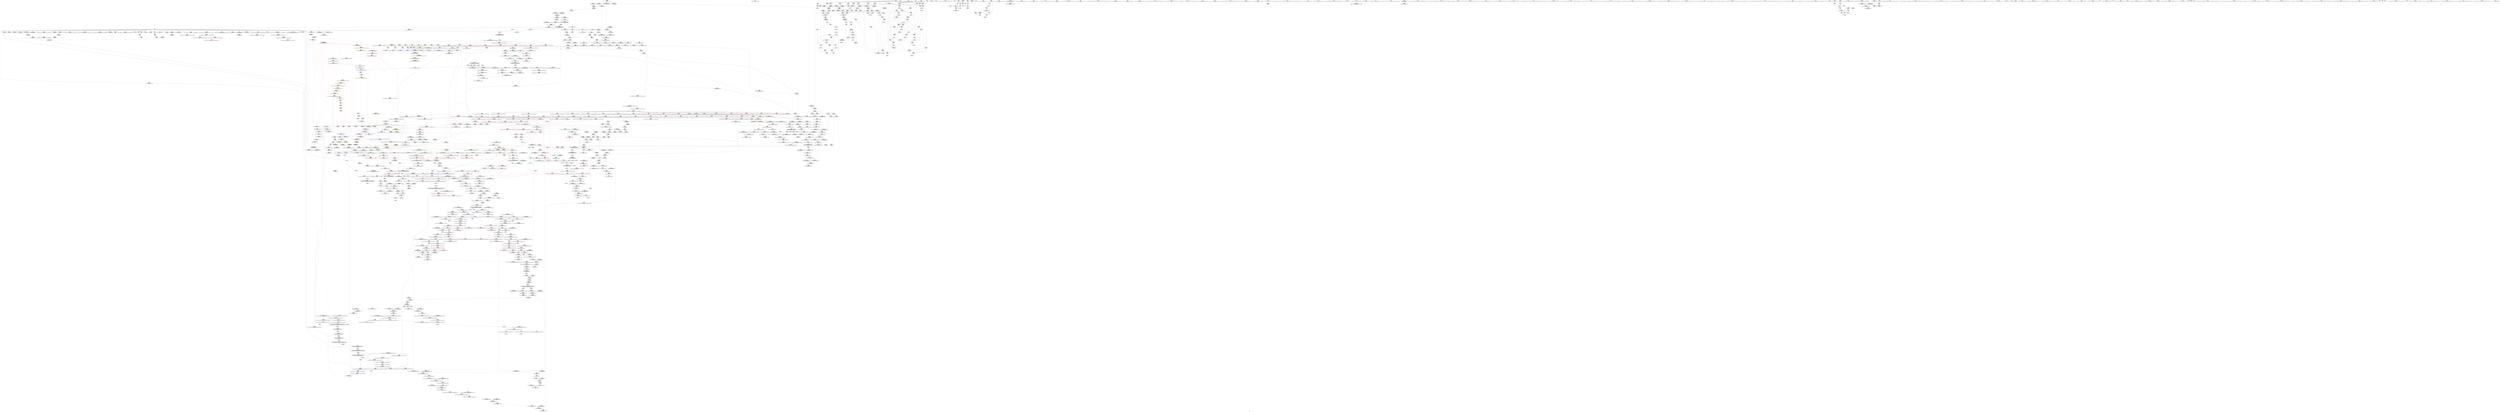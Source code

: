 digraph "SVFG" {
	label="SVFG";

	Node0x5650371efe30 [shape=record,color=grey,label="{NodeID: 0\nNullPtr|{|<s32>109}}"];
	Node0x5650371efe30 -> Node0x565037270600[style=solid];
	Node0x5650371efe30 -> Node0x565037270700[style=solid];
	Node0x5650371efe30 -> Node0x5650372707d0[style=solid];
	Node0x5650371efe30 -> Node0x5650372708a0[style=solid];
	Node0x5650371efe30 -> Node0x565037270970[style=solid];
	Node0x5650371efe30 -> Node0x565037270a40[style=solid];
	Node0x5650371efe30 -> Node0x565037270b10[style=solid];
	Node0x5650371efe30 -> Node0x565037270be0[style=solid];
	Node0x5650371efe30 -> Node0x565037270cb0[style=solid];
	Node0x5650371efe30 -> Node0x565037270d80[style=solid];
	Node0x5650371efe30 -> Node0x565037270e50[style=solid];
	Node0x5650371efe30 -> Node0x565037270f20[style=solid];
	Node0x5650371efe30 -> Node0x565037270ff0[style=solid];
	Node0x5650371efe30 -> Node0x5650372710c0[style=solid];
	Node0x5650371efe30 -> Node0x565037271190[style=solid];
	Node0x5650371efe30 -> Node0x565037271260[style=solid];
	Node0x5650371efe30 -> Node0x565037271330[style=solid];
	Node0x5650371efe30 -> Node0x565037271400[style=solid];
	Node0x5650371efe30 -> Node0x5650372714d0[style=solid];
	Node0x5650371efe30 -> Node0x5650372715a0[style=solid];
	Node0x5650371efe30 -> Node0x565037271670[style=solid];
	Node0x5650371efe30 -> Node0x565037271740[style=solid];
	Node0x5650371efe30 -> Node0x565037271810[style=solid];
	Node0x5650371efe30 -> Node0x5650372718e0[style=solid];
	Node0x5650371efe30 -> Node0x565037278f10[style=solid];
	Node0x5650371efe30 -> Node0x56503727c680[style=solid];
	Node0x5650371efe30 -> Node0x56503727c750[style=solid];
	Node0x5650371efe30 -> Node0x56503727c820[style=solid];
	Node0x5650371efe30 -> Node0x56503729e400[style=solid];
	Node0x5650371efe30 -> Node0x5650372bd040[style=solid];
	Node0x5650371efe30 -> Node0x56503728e9f0[style=solid];
	Node0x5650371efe30 -> Node0x56503728eb70[style=solid];
	Node0x5650371efe30:s32 -> Node0x5650373bdb00[style=solid,color=red];
	Node0x565037275e20 [shape=record,color=red,label="{NodeID: 775\n1395\<--1389\n\<--__a.addr\n_ZSt3maxImERKT_S2_S2_\n}"];
	Node0x565037275e20 -> Node0x565037276160[style=solid];
	Node0x56503728e6f0 [shape=record,color=grey,label="{NodeID: 1550\n908 = cmp(903, 907, )\n}"];
	Node0x56503726c810 [shape=record,color=purple,label="{NodeID: 443\n123\<--122\n_M_impl\<--\n_ZNSt6vectorIiSaIiEE5beginEv\n}"];
	Node0x5650373b3100 [shape=record,color=black,label="{NodeID: 2325\n1047 = PHI(714, )\n|{<s0>74}}"];
	Node0x5650373b3100:s0 -> Node0x5650373b6810[style=solid,color=red];
	Node0x5650372606e0 [shape=record,color=green,label="{NodeID: 111\n654\<--655\n_ZSt9terminatev\<--_ZSt9terminatev_field_insensitive\n}"];
	Node0x56503727b8b0 [shape=record,color=blue,label="{NodeID: 886\n482\<--499\nretval\<--\n_ZSt3minIiERKT_S2_S2_\n}"];
	Node0x56503727b8b0 -> Node0x56503731db60[style=dashed];
	Node0x565037320d60 [shape=record,color=black,label="{NodeID: 1661\nMR_87V_12 = PHI(MR_87V_14, MR_87V_9, )\npts\{2090002 \}\n|{|<s1>25}}"];
	Node0x565037320d60 -> Node0x565037308760[style=dashed];
	Node0x565037320d60:s1 -> Node0x565037326410[style=dashed,color=red];
	Node0x565037282350 [shape=record,color=purple,label="{NodeID: 554\n1573\<--1555\ncoerce.dive4\<--agg.tmp2\n_ZSt18uninitialized_copyISt13move_iteratorIPiES1_ET0_T_S4_S3_\n}"];
	Node0x565037282350 -> Node0x565037276f30[style=solid];
	Node0x5650373bc700 [shape=record,color=black,label="{NodeID: 2436\n1169 = PHI(964, )\n0th arg _ZN9__gnu_cxx13new_allocatorIiE9constructIiJiEEEvPT_DpOT0_ }"];
	Node0x5650373bc700 -> Node0x56503729ecf0[style=solid];
	Node0x565037264cd0 [shape=record,color=green,label="{NodeID: 222\n1461\<--1462\n.addr\<--.addr_field_insensitive\n_ZN9__gnu_cxx13new_allocatorIiE8allocateEmPKv\n}"];
	Node0x565037264cd0 -> Node0x5650372a0890[style=solid];
	Node0x5650372a0bd0 [shape=record,color=blue,label="{NodeID: 997\n1497\<--1490\n.addr\<--\n_ZSt22__uninitialized_copy_aISt13move_iteratorIPiES1_iET0_T_S4_S3_RSaIT1_E\n}"];
	Node0x5650373051c0 [shape=record,color=yellow,style=double,label="{NodeID: 1772\n124V_1 = ENCHI(MR_124V_0)\npts\{2090001 \}\nFun[_ZNKSt6vectorIiSaIiEE4sizeEv]}"];
	Node0x5650373051c0 -> Node0x565037275bb0[style=dashed];
	Node0x565037287d80 [shape=record,color=red,label="{NodeID: 665\n577\<--570\nthis1\<--this.addr\n_ZNSt6vectorIiSaIiEED2Ev\n}"];
	Node0x565037287d80 -> Node0x5650372726e0[style=solid];
	Node0x565037287d80 -> Node0x5650372727b0[style=solid];
	Node0x565037287d80 -> Node0x565037272880[style=solid];
	Node0x565037287d80 -> Node0x565037272950[style=solid];
	Node0x565037287d80 -> Node0x565037272a20[style=solid];
	Node0x565037272f00 [shape=record,color=black,label="{NodeID: 333\n742\<--738\nsub.ptr.lhs.cast\<--\n_ZNSt12_Vector_baseIiSaIiEED2Ev\n}"];
	Node0x565037272f00 -> Node0x56503728d7f0[style=solid];
	Node0x56503720b900 [shape=record,color=green,label="{NodeID: 1\n7\<--1\n__dso_handle\<--dummyObj\nGlob }"];
	Node0x565037275ef0 [shape=record,color=red,label="{NodeID: 776\n1404\<--1389\n\<--__a.addr\n_ZSt3maxImERKT_S2_S2_\n}"];
	Node0x565037275ef0 -> Node0x5650372a0210[style=solid];
	Node0x56503728e870 [shape=record,color=grey,label="{NodeID: 1551\n433 = cmp(432, 67, )\n}"];
	Node0x56503726c8e0 [shape=record,color=purple,label="{NodeID: 444\n124\<--122\n_M_start\<--\n_ZNSt6vectorIiSaIiEE5beginEv\n|{<s0>8}}"];
	Node0x56503726c8e0:s0 -> Node0x5650373bf060[style=solid,color=red];
	Node0x5650373b3240 [shape=record,color=black,label="{NodeID: 2326\n1048 = PHI(1290, )\n}"];
	Node0x5650373b3240 -> Node0x56503729e4d0[style=solid];
	Node0x5650372607e0 [shape=record,color=green,label="{NodeID: 112\n662\<--663\nthis.addr\<--this.addr_field_insensitive\n_ZNSt12_Vector_baseIiSaIiEE12_Vector_implC2Ev\n}"];
	Node0x5650372607e0 -> Node0x5650372884d0[style=solid];
	Node0x5650372607e0 -> Node0x56503727c5b0[style=solid];
	Node0x56503727b980 [shape=record,color=blue,label="{NodeID: 887\n509\<--505\n__a.addr\<--__a\n_ZSt3maxIiERKT_S2_S2_\n}"];
	Node0x56503727b980 -> Node0x565037287630[style=dashed];
	Node0x56503727b980 -> Node0x565037287700[style=dashed];
	Node0x565037321260 [shape=record,color=black,label="{NodeID: 1662\nMR_20V_12 = PHI(MR_20V_14, MR_20V_9, )\npts\{2090000 2090001 \}\n|{|<s1>25}}"];
	Node0x565037321260 -> Node0x565037308c60[style=dashed];
	Node0x565037321260:s1 -> Node0x565037326410[style=dashed,color=red];
	Node0x565037282420 [shape=record,color=purple,label="{NodeID: 555\n1822\<--1564\noffset_0\<--\n}"];
	Node0x565037282420 -> Node0x5650372a1250[style=solid];
	Node0x5650373bc840 [shape=record,color=black,label="{NodeID: 2437\n1170 = PHI(965, )\n1st arg _ZN9__gnu_cxx13new_allocatorIiE9constructIiJiEEEvPT_DpOT0_ }"];
	Node0x5650373bc840 -> Node0x56503729edc0[style=solid];
	Node0x565037264da0 [shape=record,color=green,label="{NodeID: 223\n1472\<--1473\n_ZSt17__throw_bad_allocv\<--_ZSt17__throw_bad_allocv_field_insensitive\n}"];
	Node0x5650372a0ca0 [shape=record,color=blue, style = dotted,label="{NodeID: 998\n1816\<--1818\noffset_0\<--dummyVal\n_ZSt22__uninitialized_copy_aISt13move_iteratorIPiES1_iET0_T_S4_S3_RSaIT1_E\n}"];
	Node0x5650372a0ca0 -> Node0x565037276a50[style=dashed];
	Node0x565037287e50 [shape=record,color=red,label="{NodeID: 666\n606\<--572\nexn\<--exn.slot\n_ZNSt6vectorIiSaIiEED2Ev\n|{<s0>42}}"];
	Node0x565037287e50:s0 -> Node0x5650373b58c0[style=solid,color=red];
	Node0x565037272fd0 [shape=record,color=black,label="{NodeID: 334\n743\<--741\nsub.ptr.rhs.cast\<--\n_ZNSt12_Vector_baseIiSaIiEED2Ev\n}"];
	Node0x565037272fd0 -> Node0x56503728d7f0[style=solid];
	Node0x56503720a4f0 [shape=record,color=green,label="{NodeID: 2\n8\<--1\n.str\<--dummyObj\nGlob }"];
	Node0x565037275fc0 [shape=record,color=red,label="{NodeID: 777\n1397\<--1391\n\<--__b.addr\n_ZSt3maxImERKT_S2_S2_\n}"];
	Node0x565037275fc0 -> Node0x565037276230[style=solid];
	Node0x56503728e9f0 [shape=record,color=grey,label="{NodeID: 1552\n1076 = cmp(1075, 3, )\n}"];
	Node0x56503726c9b0 [shape=record,color=purple,label="{NodeID: 445\n143\<--133\ncoerce.dive\<--retval\n_ZNSt6vectorIiSaIiEE3endEv\n}"];
	Node0x56503726c9b0 -> Node0x565037284710[style=solid];
	Node0x5650373b3380 [shape=record,color=black,label="{NodeID: 2327\n1055 = PHI(629, )\n}"];
	Node0x5650373b3380 -> Node0x56503728b800[style=solid];
	Node0x5650372608b0 [shape=record,color=green,label="{NodeID: 113\n668\<--669\n_ZNSaIiEC2Ev\<--_ZNSaIiEC2Ev_field_insensitive\n}"];
	Node0x56503727ba50 [shape=record,color=blue,label="{NodeID: 888\n511\<--506\n__b.addr\<--__b\n_ZSt3maxIiERKT_S2_S2_\n}"];
	Node0x56503727ba50 -> Node0x5650372877d0[style=dashed];
	Node0x56503727ba50 -> Node0x5650372878a0[style=dashed];
	Node0x5650372824f0 [shape=record,color=purple,label="{NodeID: 556\n1823\<--1565\noffset_0\<--\n}"];
	Node0x5650372824f0 -> Node0x565037278790[style=solid];
	Node0x5650373bc980 [shape=record,color=black,label="{NodeID: 2438\n1171 = PHI(967, )\n2nd arg _ZN9__gnu_cxx13new_allocatorIiE9constructIiJiEEEvPT_DpOT0_ }"];
	Node0x5650373bc980 -> Node0x56503729ee90[style=solid];
	Node0x565037264ea0 [shape=record,color=green,label="{NodeID: 224\n1477\<--1478\ncall2\<--call2_field_insensitive\n_ZN9__gnu_cxx13new_allocatorIiE8allocateEmPKv\n}"];
	Node0x565037264ea0 -> Node0x56503726a220[style=solid];
	Node0x5650372a0d70 [shape=record,color=blue, style = dotted,label="{NodeID: 999\n1819\<--1821\noffset_0\<--dummyVal\n_ZSt22__uninitialized_copy_aISt13move_iteratorIPiES1_iET0_T_S4_S3_RSaIT1_E\n}"];
	Node0x5650372a0d70 -> Node0x565037276b20[style=dashed];
	Node0x565037287f20 [shape=record,color=red,label="{NodeID: 667\n581\<--580\n\<--_M_start\n_ZNSt6vectorIiSaIiEED2Ev\n|{<s0>39}}"];
	Node0x565037287f20:s0 -> Node0x5650373bb2c0[style=solid,color=red];
	Node0x5650372730a0 [shape=record,color=black,label="{NodeID: 335\n808\<--807\n\<--_M_impl\n_ZNSt12_Vector_baseIiSaIiEE13_M_deallocateEPim\n|{<s0>54}}"];
	Node0x5650372730a0:s0 -> Node0x5650373bcd40[style=solid,color=red];
	Node0x56503723bb00 [shape=record,color=green,label="{NodeID: 3\n10\<--1\n.str.1\<--dummyObj\nGlob }"];
	Node0x565037276090 [shape=record,color=red,label="{NodeID: 778\n1401\<--1391\n\<--__b.addr\n_ZSt3maxImERKT_S2_S2_\n}"];
	Node0x565037276090 -> Node0x5650372a0140[style=solid];
	Node0x56503728eb70 [shape=record,color=grey,label="{NodeID: 1553\n805 = cmp(804, 3, )\n}"];
	Node0x56503726ca80 [shape=record,color=purple,label="{NodeID: 446\n140\<--139\n_M_impl\<--\n_ZNSt6vectorIiSaIiEE3endEv\n}"];
	Node0x5650373b34c0 [shape=record,color=black,label="{NodeID: 2328\n1063 = PHI(714, )\n|{<s0>77}}"];
	Node0x5650373b34c0:s0 -> Node0x5650373b6810[style=solid,color=red];
	Node0x565037265380 [shape=record,color=green,label="{NodeID: 114\n679\<--680\nthis.addr\<--this.addr_field_insensitive\n_ZNSaIiEC2Ev\n}"];
	Node0x565037265380 -> Node0x5650372885a0[style=solid];
	Node0x565037265380 -> Node0x56503727c8f0[style=solid];
	Node0x56503727bb20 [shape=record,color=blue,label="{NodeID: 889\n507\<--521\nretval\<--\n_ZSt3maxIiERKT_S2_S2_\n}"];
	Node0x56503727bb20 -> Node0x565037307360[style=dashed];
	Node0x5650372825c0 [shape=record,color=purple,label="{NodeID: 557\n1825\<--1567\noffset_0\<--\n}"];
	Node0x5650372825c0 -> Node0x5650372a1320[style=solid];
	Node0x5650373bcac0 [shape=record,color=black,label="{NodeID: 2439\n1799 = PHI(1341, )\n0th arg _ZN9__gnu_cxx13new_allocatorIiE7destroyIiEEvPT_ }"];
	Node0x5650373bcac0 -> Node0x5650372a2b80[style=solid];
	Node0x565037264f70 [shape=record,color=green,label="{NodeID: 225\n1479\<--1480\n_Znwm\<--_Znwm_field_insensitive\n}"];
	Node0x5650372a0e40 [shape=record,color=blue,label="{NodeID: 1000\n1531\<--1528\n__i.addr\<--__i\n_ZSt32__make_move_if_noexcept_iteratorIiSt13move_iteratorIPiEET0_PT_\n}"];
	Node0x5650372a0e40 -> Node0x565037276bf0[style=dashed];
	Node0x565037287ff0 [shape=record,color=red,label="{NodeID: 668\n585\<--584\n\<--_M_finish\n_ZNSt6vectorIiSaIiEED2Ev\n|{<s0>39}}"];
	Node0x565037287ff0:s0 -> Node0x5650373bb4e0[style=solid,color=red];
	Node0x565037273170 [shape=record,color=black,label="{NodeID: 336\n822\<--821\n\<--this1\n_ZNSt12_Vector_baseIiSaIiEE12_Vector_implD2Ev\n|{<s0>55}}"];
	Node0x565037273170:s0 -> Node0x5650373bc290[style=solid,color=red];
	Node0x56503723bb90 [shape=record,color=green,label="{NodeID: 4\n12\<--1\n.str.2\<--dummyObj\nGlob }"];
	Node0x565037276160 [shape=record,color=red,label="{NodeID: 779\n1396\<--1395\n\<--\n_ZSt3maxImERKT_S2_S2_\n}"];
	Node0x565037276160 -> Node0x56503728f770[style=solid];
	Node0x56503728ecf0 [shape=record,color=grey,label="{NodeID: 1554\n1277 = cmp(1276, 1278, )\n}"];
	Node0x56503726cb50 [shape=record,color=purple,label="{NodeID: 447\n141\<--139\n_M_finish\<--\n_ZNSt6vectorIiSaIiEE3endEv\n|{<s0>9}}"];
	Node0x56503726cb50:s0 -> Node0x5650373bf060[style=solid,color=red];
	Node0x5650373b3600 [shape=record,color=black,label="{NodeID: 2329\n1064 = PHI(1290, )\n}"];
	Node0x5650373b3600 -> Node0x56503729e670[style=solid];
	Node0x565037265450 [shape=record,color=green,label="{NodeID: 115\n685\<--686\n_ZN9__gnu_cxx13new_allocatorIiEC2Ev\<--_ZN9__gnu_cxx13new_allocatorIiEC2Ev_field_insensitive\n}"];
	Node0x56503727bbf0 [shape=record,color=blue,label="{NodeID: 890\n507\<--524\nretval\<--\n_ZSt3maxIiERKT_S2_S2_\n}"];
	Node0x56503727bbf0 -> Node0x565037307360[style=dashed];
	Node0x565037282690 [shape=record,color=purple,label="{NodeID: 558\n1826\<--1568\noffset_0\<--\n}"];
	Node0x565037282690 -> Node0x565037278860[style=solid];
	Node0x5650373bcc00 [shape=record,color=black,label="{NodeID: 2440\n1800 = PHI(1342, )\n1st arg _ZN9__gnu_cxx13new_allocatorIiE7destroyIiEEvPT_ }"];
	Node0x5650373bcc00 -> Node0x5650372a2c50[style=solid];
	Node0x565037265070 [shape=record,color=green,label="{NodeID: 226\n1491\<--1492\n__first\<--__first_field_insensitive\n_ZSt22__uninitialized_copy_aISt13move_iteratorIPiES1_iET0_T_S4_S3_RSaIT1_E\n}"];
	Node0x565037265070 -> Node0x56503726a3c0[style=solid];
	Node0x565037265070 -> Node0x565037281990[style=solid];
	Node0x5650372a0f10 [shape=record,color=blue,label="{NodeID: 1001\n1557\<--1542\ncoerce.dive\<--__first.coerce\n_ZSt18uninitialized_copyISt13move_iteratorIPiES1_ET0_T_S4_S3_\n}"];
	Node0x5650372a0f10 -> Node0x565037278790[style=dashed];
	Node0x565037305570 [shape=record,color=yellow,style=double,label="{NodeID: 1776\n84V_1 = ENCHI(MR_84V_0)\npts\{252 \}\nFun[_ZSt3maxIiERKT_S2_S2_]}"];
	Node0x565037305570 -> Node0x565037287970[style=dashed];
	Node0x565037305570 -> Node0x565037287a40[style=dashed];
	Node0x5650372880c0 [shape=record,color=red,label="{NodeID: 669\n623\<--617\nthis1\<--this.addr\n_ZN9__gnu_cxx17__normal_iteratorIPiSt6vectorIiSaIiEEEC2ERKS1_\n}"];
	Node0x5650372880c0 -> Node0x56503727e660[style=solid];
	Node0x565037273240 [shape=record,color=black,label="{NodeID: 337\n841\<--840\n\<--\n_ZNSt16allocator_traitsISaIiEE10deallocateERS0_Pim\n|{<s0>56}}"];
	Node0x565037273240:s0 -> Node0x5650373bb860[style=solid,color=red];
	Node0x56503723c250 [shape=record,color=green,label="{NodeID: 5\n14\<--1\n.str.3\<--dummyObj\nGlob }"];
	Node0x565037276230 [shape=record,color=red,label="{NodeID: 780\n1398\<--1397\n\<--\n_ZSt3maxImERKT_S2_S2_\n}"];
	Node0x565037276230 -> Node0x56503728f770[style=solid];
	Node0x56503728ee70 [shape=record,color=grey,label="{NodeID: 1555\n287 = cmp(286, 288, )\n}"];
	Node0x56503726cc20 [shape=record,color=purple,label="{NodeID: 448\n171\<--170\n_M_current\<--this1\n_ZNK9__gnu_cxx17__normal_iteratorIPiSt6vectorIiSaIiEEEdeEv\n}"];
	Node0x56503726cc20 -> Node0x565037284bf0[style=solid];
	Node0x5650373b3740 [shape=record,color=black,label="{NodeID: 2330\n1074 = PHI()\n}"];
	Node0x565037265550 [shape=record,color=green,label="{NodeID: 116\n690\<--691\nthis.addr\<--this.addr_field_insensitive\n_ZN9__gnu_cxx13new_allocatorIiEC2Ev\n}"];
	Node0x565037265550 -> Node0x565037288670[style=solid];
	Node0x565037265550 -> Node0x56503727c9c0[style=solid];
	Node0x56503727bcc0 [shape=record,color=blue,label="{NodeID: 891\n531\<--530\nthis.addr\<--this\n_ZNSt6vectorIiSaIiEEC2Ev\n}"];
	Node0x56503727bcc0 -> Node0x565037287b10[style=dashed];
	Node0x565037282760 [shape=record,color=purple,label="{NodeID: 559\n1598\<--1588\ncoerce.dive\<--__first\n_ZNSt20__uninitialized_copyILb1EE13__uninit_copyISt13move_iteratorIPiES3_EET0_T_S6_S5_\n}"];
	Node0x565037282760 -> Node0x5650372a13f0[style=solid];
	Node0x5650373bcd40 [shape=record,color=black,label="{NodeID: 2441\n828 = PHI(808, )\n0th arg _ZNSt16allocator_traitsISaIiEE10deallocateERS0_Pim }"];
	Node0x5650373bcd40 -> Node0x56503727d6c0[style=solid];
	Node0x565037265140 [shape=record,color=green,label="{NodeID: 227\n1493\<--1494\n__last\<--__last_field_insensitive\n_ZSt22__uninitialized_copy_aISt13move_iteratorIPiES1_iET0_T_S4_S3_RSaIT1_E\n}"];
	Node0x565037265140 -> Node0x56503726a490[style=solid];
	Node0x565037265140 -> Node0x565037281a60[style=solid];
	Node0x5650372a0fe0 [shape=record,color=blue,label="{NodeID: 1002\n1559\<--1543\ncoerce.dive1\<--__last.coerce\n_ZSt18uninitialized_copyISt13move_iteratorIPiES1_ET0_T_S4_S3_\n}"];
	Node0x5650372a0fe0 -> Node0x565037278860[style=dashed];
	Node0x565037288190 [shape=record,color=red,label="{NodeID: 670\n625\<--619\n\<--__i.addr\n_ZN9__gnu_cxx17__normal_iteratorIPiSt6vectorIiSaIiEEEC2ERKS1_\n}"];
	Node0x565037288190 -> Node0x565037288260[style=solid];
	Node0x565037273310 [shape=record,color=black,label="{NodeID: 338\n863\<--862\n\<--\n_ZN9__gnu_cxx13new_allocatorIiE10deallocateEPim\n}"];
	Node0x56503723c2e0 [shape=record,color=green,label="{NodeID: 6\n17\<--1\n\<--dummyObj\nCan only get source location for instruction, argument, global var or function.}"];
	Node0x565037276300 [shape=record,color=red,label="{NodeID: 781\n1414\<--1411\n\<--__a.addr\n_ZNSt16allocator_traitsISaIiEE8max_sizeERKS0_\n}"];
	Node0x565037276300 -> Node0x565037269c70[style=solid];
	Node0x56503728eff0 [shape=record,color=grey,label="{NodeID: 1556\n266 = cmp(264, 265, )\n}"];
	Node0x56503726ccf0 [shape=record,color=purple,label="{NodeID: 449\n180\<--179\n_M_current\<--this1\n_ZN9__gnu_cxx17__normal_iteratorIPiSt6vectorIiSaIiEEEppEv\n}"];
	Node0x56503726ccf0 -> Node0x565037284d90[style=solid];
	Node0x56503726ccf0 -> Node0x565037279d10[style=solid];
	Node0x5650373b3810 [shape=record,color=black,label="{NodeID: 2331\n1099 = PHI(714, )\n|{<s0>82}}"];
	Node0x5650373b3810:s0 -> Node0x5650373bb6a0[style=solid,color=red];
	Node0x565037265620 [shape=record,color=green,label="{NodeID: 117\n699\<--700\n__first.addr\<--__first.addr_field_insensitive\n_ZSt8_DestroyIPiiEvT_S1_RSaIT0_E\n}"];
	Node0x565037265620 -> Node0x565037288740[style=solid];
	Node0x565037265620 -> Node0x56503727ca90[style=solid];
	Node0x56503727bd90 [shape=record,color=blue,label="{NodeID: 892\n549\<--547\nthis.addr\<--this\n_ZNSt6vectorIiSaIiEE9push_backEOi\n}"];
	Node0x56503727bd90 -> Node0x565037287be0[style=dashed];
	Node0x565037282830 [shape=record,color=purple,label="{NodeID: 560\n1600\<--1590\ncoerce.dive1\<--__last\n_ZNSt20__uninitialized_copyILb1EE13__uninit_copyISt13move_iteratorIPiES3_EET0_T_S6_S5_\n}"];
	Node0x565037282830 -> Node0x5650372a14c0[style=solid];
	Node0x5650373bce80 [shape=record,color=black,label="{NodeID: 2442\n829 = PHI(809, )\n1st arg _ZNSt16allocator_traitsISaIiEE10deallocateERS0_Pim }"];
	Node0x5650373bce80 -> Node0x56503727d790[style=solid];
	Node0x565037265210 [shape=record,color=green,label="{NodeID: 228\n1495\<--1496\n__result.addr\<--__result.addr_field_insensitive\n_ZSt22__uninitialized_copy_aISt13move_iteratorIPiES1_iET0_T_S4_S3_RSaIT1_E\n}"];
	Node0x565037265210 -> Node0x565037276980[style=solid];
	Node0x565037265210 -> Node0x5650372a0b00[style=solid];
	Node0x5650372a10b0 [shape=record,color=blue,label="{NodeID: 1003\n1549\<--1544\n__result.addr\<--__result\n_ZSt18uninitialized_copyISt13move_iteratorIPiES1_ET0_T_S4_S3_\n}"];
	Node0x5650372a10b0 -> Node0x565037276d90[style=dashed];
	Node0x565037288260 [shape=record,color=red,label="{NodeID: 671\n626\<--625\n\<--\n_ZN9__gnu_cxx17__normal_iteratorIPiSt6vectorIiSaIiEEEC2ERKS1_\n}"];
	Node0x565037288260 -> Node0x56503727c340[style=solid];
	Node0x5650372733e0 [shape=record,color=black,label="{NodeID: 339\n876\<--875\n\<--this1\n_ZNSaIiED2Ev\n|{<s0>58}}"];
	Node0x5650372733e0:s0 -> Node0x5650373bbb90[style=solid,color=red];
	Node0x56503723c3a0 [shape=record,color=green,label="{NodeID: 7\n67\<--1\n\<--dummyObj\nCan only get source location for instruction, argument, global var or function.}"];
	Node0x565037335510 [shape=record,color=yellow,style=double,label="{NodeID: 1889\n251V_1 = ENCHI(MR_251V_0)\npts\{1000 \}\nFun[_ZNSt6vectorIiSaIiEE17_M_realloc_insertIJiEEEvN9__gnu_cxx17__normal_iteratorIPiS1_EEDpOT_]}"];
	Node0x565037335510 -> Node0x56503729e740[style=dashed];
	Node0x5650372763d0 [shape=record,color=red,label="{NodeID: 782\n1425\<--1422\nthis1\<--this.addr\n_ZNKSt12_Vector_baseIiSaIiEE19_M_get_Tp_allocatorEv\n}"];
	Node0x5650372763d0 -> Node0x5650372818c0[style=solid];
	Node0x56503728f170 [shape=record,color=grey,label="{NodeID: 1557\n519 = cmp(516, 518, )\n}"];
	Node0x56503726cdc0 [shape=record,color=purple,label="{NodeID: 450\n182\<--181\nincdec.ptr\<--\n_ZN9__gnu_cxx17__normal_iteratorIPiSt6vectorIiSaIiEEEppEv\n}"];
	Node0x56503726cdc0 -> Node0x565037279d10[style=solid];
	Node0x5650373b3980 [shape=record,color=black,label="{NodeID: 2332\n1119 = PHI(714, )\n|{<s0>86}}"];
	Node0x5650373b3980:s0 -> Node0x5650373bb6a0[style=solid,color=red];
	Node0x5650372656f0 [shape=record,color=green,label="{NodeID: 118\n701\<--702\n__last.addr\<--__last.addr_field_insensitive\n_ZSt8_DestroyIPiiEvT_S1_RSaIT0_E\n}"];
	Node0x5650372656f0 -> Node0x565037288810[style=solid];
	Node0x5650372656f0 -> Node0x56503727cb60[style=solid];
	Node0x56503727be60 [shape=record,color=blue,label="{NodeID: 893\n551\<--548\n__x.addr\<--__x\n_ZNSt6vectorIiSaIiEE9push_backEOi\n}"];
	Node0x56503727be60 -> Node0x565037287cb0[style=dashed];
	Node0x565037282900 [shape=record,color=purple,label="{NodeID: 561\n1610\<--1594\ncoerce.dive3\<--agg.tmp\n_ZNSt20__uninitialized_copyILb1EE13__uninit_copyISt13move_iteratorIPiES3_EET0_T_S6_S5_\n}"];
	Node0x565037282900 -> Node0x5650372770d0[style=solid];
	Node0x5650373bcfc0 [shape=record,color=black,label="{NodeID: 2443\n830 = PHI(810, )\n2nd arg _ZNSt16allocator_traitsISaIiEE10deallocateERS0_Pim }"];
	Node0x5650373bcfc0 -> Node0x56503729d150[style=solid];
	Node0x56503726d7b0 [shape=record,color=green,label="{NodeID: 229\n1497\<--1498\n.addr\<--.addr_field_insensitive\n_ZSt22__uninitialized_copy_aISt13move_iteratorIPiES1_iET0_T_S4_S3_RSaIT1_E\n}"];
	Node0x56503726d7b0 -> Node0x5650372a0bd0[style=solid];
	Node0x5650372a1180 [shape=record,color=blue,label="{NodeID: 1004\n1551\<--1563\n__assignable\<--\n_ZSt18uninitialized_copyISt13move_iteratorIPiES1_ET0_T_S4_S3_\n}"];
	Node0x565037288330 [shape=record,color=red,label="{NodeID: 672\n634\<--631\nthis1\<--this.addr\n_ZNK9__gnu_cxx17__normal_iteratorIPiSt6vectorIiSaIiEEE4baseEv\n}"];
	Node0x565037288330 -> Node0x56503727e730[style=solid];
	Node0x5650372734b0 [shape=record,color=black,label="{NodeID: 340\n900\<--899\n\<--this1\n_ZNSt6vectorIiSaIiEE12emplace_backIJiEEEvDpOT_\n}"];
	Node0x5650372734b0 -> Node0x56503727f500[style=solid];
	Node0x5650372734b0 -> Node0x56503727f5d0[style=solid];
	Node0x56503723c460 [shape=record,color=green,label="{NodeID: 8\n98\<--1\n\<--dummyObj\nCan only get source location for instruction, argument, global var or function.}"];
	Node0x5650373355f0 [shape=record,color=yellow,style=double,label="{NodeID: 1890\n253V_1 = ENCHI(MR_253V_0)\npts\{1002 \}\nFun[_ZNSt6vectorIiSaIiEE17_M_realloc_insertIJiEEEvN9__gnu_cxx17__normal_iteratorIPiS1_EEDpOT_]}"];
	Node0x5650373355f0 -> Node0x56503729e810[style=dashed];
	Node0x5650372764a0 [shape=record,color=red,label="{NodeID: 783\n1434\<--1431\nthis1\<--this.addr\n_ZNK9__gnu_cxx13new_allocatorIiE8max_sizeEv\n}"];
	Node0x56503728f2f0 [shape=record,color=grey,label="{NodeID: 1558\n1747 = cmp(1746, 1278, )\n}"];
	Node0x56503726ce90 [shape=record,color=purple,label="{NodeID: 451\n283\<--251\narrayidx7\<--vla\nmain\n}"];
	Node0x56503726ce90 -> Node0x565037285ea0[style=solid];
	Node0x5650373b3ac0 [shape=record,color=black,label="{NodeID: 2333\n1186 = PHI(972, )\n}"];
	Node0x5650373b3ac0 -> Node0x56503728c020[style=solid];
	Node0x5650372657c0 [shape=record,color=green,label="{NodeID: 119\n703\<--704\n.addr\<--.addr_field_insensitive\n_ZSt8_DestroyIPiiEvT_S1_RSaIT0_E\n}"];
	Node0x5650372657c0 -> Node0x56503727cc30[style=solid];
	Node0x56503727bf30 [shape=record,color=blue,label="{NodeID: 894\n570\<--569\nthis.addr\<--this\n_ZNSt6vectorIiSaIiEED2Ev\n}"];
	Node0x56503727bf30 -> Node0x565037287d80[style=dashed];
	Node0x5650372829d0 [shape=record,color=purple,label="{NodeID: 562\n1612\<--1596\ncoerce.dive4\<--agg.tmp2\n_ZNSt20__uninitialized_copyILb1EE13__uninit_copyISt13move_iteratorIPiES3_EET0_T_S6_S5_\n}"];
	Node0x5650372829d0 -> Node0x5650372771a0[style=solid];
	Node0x5650373bd100 [shape=record,color=black,label="{NodeID: 2444\n689 = PHI(683, )\n0th arg _ZN9__gnu_cxx13new_allocatorIiEC2Ev }"];
	Node0x5650373bd100 -> Node0x56503727c9c0[style=solid];
	Node0x56503726d880 [shape=record,color=green,label="{NodeID: 230\n1499\<--1500\nagg.tmp\<--agg.tmp_field_insensitive\n_ZSt22__uninitialized_copy_aISt13move_iteratorIPiES1_iET0_T_S4_S3_RSaIT1_E\n}"];
	Node0x56503726d880 -> Node0x56503726a560[style=solid];
	Node0x56503726d880 -> Node0x565037281b30[style=solid];
	Node0x5650372a1250 [shape=record,color=blue, style = dotted,label="{NodeID: 1005\n1822\<--1824\noffset_0\<--dummyVal\n_ZSt18uninitialized_copyISt13move_iteratorIPiES1_ET0_T_S4_S3_\n}"];
	Node0x5650372a1250 -> Node0x565037276e60[style=dashed];
	Node0x565037288400 [shape=record,color=red,label="{NodeID: 673\n642\<--639\nthis1\<--this.addr\n_ZNSt12_Vector_baseIiSaIiEEC2Ev\n}"];
	Node0x565037288400 -> Node0x56503727e800[style=solid];
	Node0x565037273580 [shape=record,color=black,label="{NodeID: 341\n904\<--899\n\<--this1\n_ZNSt6vectorIiSaIiEE12emplace_backIJiEEEvDpOT_\n}"];
	Node0x565037273580 -> Node0x56503727f6a0[style=solid];
	Node0x565037273580 -> Node0x56503727f770[style=solid];
	Node0x56503723c520 [shape=record,color=green,label="{NodeID: 9\n256\<--1\n\<--dummyObj\nCan only get source location for instruction, argument, global var or function.}"];
	Node0x5650373356d0 [shape=record,color=yellow,style=double,label="{NodeID: 1891\n14V_1 = ENCHI(MR_14V_0)\npts\{1478 \}\nFun[_ZNSt6vectorIiSaIiEE17_M_realloc_insertIJiEEEvN9__gnu_cxx17__normal_iteratorIPiS1_EEDpOT_]|{<s0>71}}"];
	Node0x5650373356d0:s0 -> Node0x565037326fc0[style=dashed,color=red];
	Node0x565037276570 [shape=record,color=red,label="{NodeID: 784\n1446\<--1440\n\<--__a.addr\n_ZNSt16allocator_traitsISaIiEE8allocateERS0_m\n}"];
	Node0x565037276570 -> Node0x56503726a080[style=solid];
	Node0x56503728f470 [shape=record,color=grey,label="{NodeID: 1559\n407 = cmp(406, 67, )\n}"];
	Node0x56503726cf60 [shape=record,color=purple,label="{NodeID: 452\n290\<--251\narrayidx9\<--vla\nmain\n}"];
	Node0x56503726cf60 -> Node0x565037285f70[style=solid];
	Node0x5650373b3c00 [shape=record,color=black,label="{NodeID: 2334\n1208 = PHI(1349, )\n}"];
	Node0x5650373b3c00 -> Node0x5650372bde90[style=solid];
	Node0x565037265890 [shape=record,color=green,label="{NodeID: 120\n711\<--712\n_ZSt8_DestroyIPiEvT_S1_\<--_ZSt8_DestroyIPiEvT_S1__field_insensitive\n}"];
	Node0x56503727c000 [shape=record,color=blue,label="{NodeID: 895\n572\<--599\nexn.slot\<--\n_ZNSt6vectorIiSaIiEED2Ev\n}"];
	Node0x56503727c000 -> Node0x565037287e50[style=dashed];
	Node0x565037282aa0 [shape=record,color=purple,label="{NodeID: 563\n1828\<--1603\noffset_0\<--\n}"];
	Node0x565037282aa0 -> Node0x5650372a1660[style=solid];
	Node0x5650373bd240 [shape=record,color=black,label="{NodeID: 2445\n46 = PHI(208, )\n0th arg _Z4evalRSt6vectorIiSaIiEEi }"];
	Node0x5650373bd240 -> Node0x565037279010[style=solid];
	Node0x56503726d950 [shape=record,color=green,label="{NodeID: 231\n1501\<--1502\nagg.tmp2\<--agg.tmp2_field_insensitive\n_ZSt22__uninitialized_copy_aISt13move_iteratorIPiES1_iET0_T_S4_S3_RSaIT1_E\n}"];
	Node0x56503726d950 -> Node0x56503726a630[style=solid];
	Node0x56503726d950 -> Node0x565037281c00[style=solid];
	Node0x5650372a1320 [shape=record,color=blue, style = dotted,label="{NodeID: 1006\n1825\<--1827\noffset_0\<--dummyVal\n_ZSt18uninitialized_copyISt13move_iteratorIPiES1_ET0_T_S4_S3_\n}"];
	Node0x5650372a1320 -> Node0x565037276f30[style=dashed];
	Node0x5650372884d0 [shape=record,color=red,label="{NodeID: 674\n665\<--662\nthis1\<--this.addr\n_ZNSt12_Vector_baseIiSaIiEE12_Vector_implC2Ev\n}"];
	Node0x5650372884d0 -> Node0x565037272bc0[style=solid];
	Node0x5650372884d0 -> Node0x56503727e8d0[style=solid];
	Node0x5650372884d0 -> Node0x56503727e9a0[style=solid];
	Node0x5650372884d0 -> Node0x56503727ea70[style=solid];
	Node0x565037273650 [shape=record,color=black,label="{NodeID: 342\n910\<--899\n\<--this1\n_ZNSt6vectorIiSaIiEE12emplace_backIJiEEEvDpOT_\n}"];
	Node0x565037273650 -> Node0x56503727f840[style=solid];
	Node0x56503723c5e0 [shape=record,color=green,label="{NodeID: 10\n258\<--1\n\<--dummyObj\nCan only get source location for instruction, argument, global var or function.}"];
	Node0x5650373357b0 [shape=record,color=yellow,style=double,label="{NodeID: 1892\n122V_1 = ENCHI(MR_122V_0)\npts\{2090000 \}\nFun[_ZNSt6vectorIiSaIiEE17_M_realloc_insertIJiEEEvN9__gnu_cxx17__normal_iteratorIPiS1_EEDpOT_]|{|<s5>66|<s6>67}}"];
	Node0x5650373357b0 -> Node0x56503728b660[style=dashed];
	Node0x5650373357b0 -> Node0x56503728b9a0[style=dashed];
	Node0x5650373357b0 -> Node0x56503728bb40[style=dashed];
	Node0x5650373357b0 -> Node0x56503728bce0[style=dashed];
	Node0x5650373357b0 -> Node0x56503729ea80[style=dashed];
	Node0x5650373357b0:s5 -> Node0x5650373291a0[style=dashed,color=red];
	Node0x5650373357b0:s6 -> Node0x565037326140[style=dashed,color=red];
	Node0x565037276640 [shape=record,color=red,label="{NodeID: 785\n1448\<--1442\n\<--__n.addr\n_ZNSt16allocator_traitsISaIiEE8allocateERS0_m\n|{<s0>109}}"];
	Node0x565037276640:s0 -> Node0x5650373bd9c0[style=solid,color=red];
	Node0x56503728f5f0 [shape=record,color=grey,label="{NodeID: 1560\n420 = cmp(419, 67, )\n}"];
	Node0x56503726d030 [shape=record,color=purple,label="{NodeID: 453\n302\<--251\narrayidx14\<--vla\nmain\n}"];
	Node0x56503726d030 -> Node0x565037286040[style=solid];
	Node0x5650373b3d40 [shape=record,color=black,label="{NodeID: 2335\n1211 = PHI(1363, )\n}"];
	Node0x5650373b3d40 -> Node0x5650372bde90[style=solid];
	Node0x565037265990 [shape=record,color=green,label="{NodeID: 121\n716\<--717\nthis.addr\<--this.addr_field_insensitive\n_ZNSt12_Vector_baseIiSaIiEE19_M_get_Tp_allocatorEv\n}"];
	Node0x565037265990 -> Node0x5650372888e0[style=solid];
	Node0x565037265990 -> Node0x56503727cd00[style=solid];
	Node0x56503727c0d0 [shape=record,color=blue,label="{NodeID: 896\n574\<--601\nehselector.slot\<--\n_ZNSt6vectorIiSaIiEED2Ev\n}"];
	Node0x565037282b70 [shape=record,color=purple,label="{NodeID: 564\n1829\<--1604\noffset_0\<--\n}"];
	Node0x565037282b70 -> Node0x565037278930[style=solid];
	Node0x5650373bd380 [shape=record,color=black,label="{NodeID: 2446\n47 = PHI(444, )\n1st arg _Z4evalRSt6vectorIiSaIiEEi }"];
	Node0x5650373bd380 -> Node0x5650372790e0[style=solid];
	Node0x56503726da20 [shape=record,color=green,label="{NodeID: 232\n1513\<--1514\nllvm.memcpy.p0i8.p0i8.i64\<--llvm.memcpy.p0i8.p0i8.i64_field_insensitive\n}"];
	Node0x5650372a13f0 [shape=record,color=blue,label="{NodeID: 1007\n1598\<--1585\ncoerce.dive\<--__first.coerce\n_ZNSt20__uninitialized_copyILb1EE13__uninit_copyISt13move_iteratorIPiES3_EET0_T_S6_S5_\n}"];
	Node0x5650372a13f0 -> Node0x565037278930[style=dashed];
	Node0x5650372885a0 [shape=record,color=red,label="{NodeID: 675\n682\<--679\nthis1\<--this.addr\n_ZNSaIiEC2Ev\n}"];
	Node0x5650372885a0 -> Node0x565037272c90[style=solid];
	Node0x565037273720 [shape=record,color=black,label="{NodeID: 343\n913\<--899\n\<--this1\n_ZNSt6vectorIiSaIiEE12emplace_backIJiEEEvDpOT_\n}"];
	Node0x565037273720 -> Node0x56503727f910[style=solid];
	Node0x565037273720 -> Node0x56503727f9e0[style=solid];
	Node0x56503723c6e0 [shape=record,color=green,label="{NodeID: 11\n259\<--1\n\<--dummyObj\nCan only get source location for instruction, argument, global var or function.}"];
	Node0x565037335890 [shape=record,color=yellow,style=double,label="{NodeID: 1893\n124V_1 = ENCHI(MR_124V_0)\npts\{2090001 \}\nFun[_ZNSt6vectorIiSaIiEE17_M_realloc_insertIJiEEEvN9__gnu_cxx17__normal_iteratorIPiS1_EEDpOT_]|{|<s3>66|<s4>67}}"];
	Node0x565037335890 -> Node0x56503728b8d0[style=dashed];
	Node0x565037335890 -> Node0x56503728ba70[style=dashed];
	Node0x565037335890 -> Node0x56503729eb50[style=dashed];
	Node0x565037335890:s3 -> Node0x5650373291a0[style=dashed,color=red];
	Node0x565037335890:s4 -> Node0x565037326140[style=dashed,color=red];
	Node0x565037276710 [shape=record,color=red,label="{NodeID: 786\n1466\<--1457\nthis1\<--this.addr\n_ZN9__gnu_cxx13new_allocatorIiE8allocateEmPKv\n|{<s0>110}}"];
	Node0x565037276710:s0 -> Node0x5650373bf1b0[style=solid,color=red];
	Node0x56503728f770 [shape=record,color=grey,label="{NodeID: 1561\n1399 = cmp(1396, 1398, )\n}"];
	Node0x56503726d100 [shape=record,color=purple,label="{NodeID: 454\n304\<--251\narrayidx15\<--vla\nmain\n}"];
	Node0x56503726d100 -> Node0x565037286110[style=solid];
	Node0x5650373b3e80 [shape=record,color=black,label="{NodeID: 2336\n1223 = PHI(1363, )\n}"];
	Node0x5650373b3e80 -> Node0x5650372bea90[style=solid];
	Node0x565037265a60 [shape=record,color=green,label="{NodeID: 122\n725\<--726\nthis.addr\<--this.addr_field_insensitive\n_ZNSt12_Vector_baseIiSaIiEED2Ev\n}"];
	Node0x565037265a60 -> Node0x5650372889b0[style=solid];
	Node0x565037265a60 -> Node0x56503727cdd0[style=solid];
	Node0x56503727c1a0 [shape=record,color=blue,label="{NodeID: 897\n617\<--615\nthis.addr\<--this\n_ZN9__gnu_cxx17__normal_iteratorIPiSt6vectorIiSaIiEEEC2ERKS1_\n}"];
	Node0x56503727c1a0 -> Node0x5650372880c0[style=dashed];
	Node0x565037282c40 [shape=record,color=purple,label="{NodeID: 565\n1831\<--1606\noffset_0\<--\n}"];
	Node0x565037282c40 -> Node0x5650372a1730[style=solid];
	Node0x5650373bd4c0 [shape=record,color=black,label="{NodeID: 2447\n889 = PHI(555, )\n0th arg _ZNSt6vectorIiSaIiEE12emplace_backIJiEEEvDpOT_ }"];
	Node0x5650373bd4c0 -> Node0x56503729d630[style=solid];
	Node0x56503726daf0 [shape=record,color=green,label="{NodeID: 233\n1524\<--1525\n_ZSt18uninitialized_copyISt13move_iteratorIPiES1_ET0_T_S4_S3_\<--_ZSt18uninitialized_copyISt13move_iteratorIPiES1_ET0_T_S4_S3__field_insensitive\n}"];
	Node0x5650372a14c0 [shape=record,color=blue,label="{NodeID: 1008\n1600\<--1586\ncoerce.dive1\<--__last.coerce\n_ZNSt20__uninitialized_copyILb1EE13__uninit_copyISt13move_iteratorIPiES3_EET0_T_S6_S5_\n}"];
	Node0x5650372a14c0 -> Node0x565037278a00[style=dashed];
	Node0x565037288670 [shape=record,color=red,label="{NodeID: 676\n693\<--690\nthis1\<--this.addr\n_ZN9__gnu_cxx13new_allocatorIiEC2Ev\n}"];
	Node0x5650372737f0 [shape=record,color=black,label="{NodeID: 344\n924\<--899\n\<--this1\n_ZNSt6vectorIiSaIiEE12emplace_backIJiEEEvDpOT_\n}"];
	Node0x5650372737f0 -> Node0x56503727fab0[style=solid];
	Node0x5650372737f0 -> Node0x56503727fb80[style=solid];
	Node0x56503723c7e0 [shape=record,color=green,label="{NodeID: 12\n288\<--1\n\<--dummyObj\nCan only get source location for instruction, argument, global var or function.}"];
	Node0x5650372767e0 [shape=record,color=red,label="{NodeID: 787\n1467\<--1459\n\<--__n.addr\n_ZN9__gnu_cxx13new_allocatorIiE8allocateEmPKv\n}"];
	Node0x5650372767e0 -> Node0x5650372901f0[style=solid];
	Node0x56503728f8f0 [shape=record,color=grey,label="{NodeID: 1562\n367 = cmp(366, 288, )\n}"];
	Node0x56503726d1d0 [shape=record,color=purple,label="{NodeID: 455\n309\<--251\narrayidx18\<--vla\nmain\n|{<s0>17}}"];
	Node0x56503726d1d0:s0 -> Node0x5650373ba800[style=solid,color=red];
	Node0x5650373b3fc0 [shape=record,color=black,label="{NodeID: 2337\n1224 = PHI(1363, )\n}"];
	Node0x5650373b3fc0 -> Node0x56503729f2a0[style=solid];
	Node0x565037265b30 [shape=record,color=green,label="{NodeID: 123\n727\<--728\nexn.slot\<--exn.slot_field_insensitive\n_ZNSt12_Vector_baseIiSaIiEED2Ev\n}"];
	Node0x565037265b30 -> Node0x565037288a80[style=solid];
	Node0x565037265b30 -> Node0x56503727cea0[style=solid];
	Node0x56503727c270 [shape=record,color=blue,label="{NodeID: 898\n619\<--616\n__i.addr\<--__i\n_ZN9__gnu_cxx17__normal_iteratorIPiSt6vectorIiSaIiEEEC2ERKS1_\n}"];
	Node0x56503727c270 -> Node0x565037288190[style=dashed];
	Node0x565037282d10 [shape=record,color=purple,label="{NodeID: 566\n1832\<--1607\noffset_0\<--\n}"];
	Node0x565037282d10 -> Node0x565037278a00[style=solid];
	Node0x5650373bd600 [shape=record,color=black,label="{NodeID: 2448\n890 = PHI(557, )\n1st arg _ZNSt6vectorIiSaIiEE12emplace_backIJiEEEvDpOT_ }"];
	Node0x5650373bd600 -> Node0x56503729d700[style=solid];
	Node0x56503726dbf0 [shape=record,color=green,label="{NodeID: 234\n1529\<--1530\nretval\<--retval_field_insensitive\n_ZSt32__make_move_if_noexcept_iteratorIiSt13move_iteratorIPiEET0_PT_\n|{|<s1>116}}"];
	Node0x56503726dbf0 -> Node0x565037282010[style=solid];
	Node0x56503726dbf0:s1 -> Node0x5650373bad30[style=solid,color=red];
	Node0x5650372a1590 [shape=record,color=blue,label="{NodeID: 1009\n1592\<--1587\n__result.addr\<--__result\n_ZNSt20__uninitialized_copyILb1EE13__uninit_copyISt13move_iteratorIPiES3_EET0_T_S6_S5_\n}"];
	Node0x5650372a1590 -> Node0x565037277000[style=dashed];
	Node0x565037288740 [shape=record,color=red,label="{NodeID: 677\n708\<--699\n\<--__first.addr\n_ZSt8_DestroyIPiiEvT_S1_RSaIT0_E\n|{<s0>48}}"];
	Node0x565037288740:s0 -> Node0x5650373b6ed0[style=solid,color=red];
	Node0x5650372738c0 [shape=record,color=black,label="{NodeID: 345\n912\<--911\n\<--_M_impl3\n_ZNSt6vectorIiSaIiEE12emplace_backIJiEEEvDpOT_\n|{<s0>60}}"];
	Node0x5650372738c0:s0 -> Node0x5650373b5fa0[style=solid,color=red];
	Node0x56503723c960 [shape=record,color=green,label="{NodeID: 13\n300\<--1\n\<--dummyObj\nCan only get source location for instruction, argument, global var or function.}"];
	Node0x5650372768b0 [shape=record,color=red,label="{NodeID: 788\n1475\<--1459\n\<--__n.addr\n_ZN9__gnu_cxx13new_allocatorIiE8allocateEmPKv\n}"];
	Node0x5650372768b0 -> Node0x5650372be010[style=solid];
	Node0x56503728fa70 [shape=record,color=grey,label="{NodeID: 1563\n494 = cmp(491, 493, )\n}"];
	Node0x56503726d2a0 [shape=record,color=purple,label="{NodeID: 456\n310\<--251\narrayidx19\<--vla\nmain\n|{<s0>17}}"];
	Node0x56503726d2a0:s0 -> Node0x5650373ba950[style=solid,color=red];
	Node0x5650373b4100 [shape=record,color=black,label="{NodeID: 2338\n1233 = PHI(1363, )\n}"];
	Node0x5650373b4100 -> Node0x56503728e270[style=solid];
	Node0x565037265c00 [shape=record,color=green,label="{NodeID: 124\n729\<--730\nehselector.slot\<--ehselector.slot_field_insensitive\n_ZNSt12_Vector_baseIiSaIiEED2Ev\n}"];
	Node0x565037265c00 -> Node0x56503727cf70[style=solid];
	Node0x56503727c340 [shape=record,color=blue,label="{NodeID: 899\n624\<--626\n_M_current\<--\n_ZN9__gnu_cxx17__normal_iteratorIPiSt6vectorIiSaIiEEEC2ERKS1_\n|{<s0>8|<s1>9}}"];
	Node0x56503727c340:s0 -> Node0x56503734bf90[style=dashed,color=blue];
	Node0x56503727c340:s1 -> Node0x56503734c7b0[style=dashed,color=blue];
	Node0x565037282de0 [shape=record,color=purple,label="{NodeID: 567\n1632\<--1622\ncoerce.dive\<--__first\n_ZSt4copyISt13move_iteratorIPiES1_ET0_T_S4_S3_\n}"];
	Node0x565037282de0 -> Node0x5650372a1800[style=solid];
	Node0x5650373bd740 [shape=record,color=black,label="{NodeID: 2449\n1410 = PHI(1356, )\n0th arg _ZNSt16allocator_traitsISaIiEE8max_sizeERKS0_ }"];
	Node0x5650373bd740 -> Node0x5650372a02e0[style=solid];
	Node0x56503726dcc0 [shape=record,color=green,label="{NodeID: 235\n1531\<--1532\n__i.addr\<--__i.addr_field_insensitive\n_ZSt32__make_move_if_noexcept_iteratorIiSt13move_iteratorIPiEET0_PT_\n}"];
	Node0x56503726dcc0 -> Node0x565037276bf0[style=solid];
	Node0x56503726dcc0 -> Node0x5650372a0e40[style=solid];
	Node0x5650372a1660 [shape=record,color=blue, style = dotted,label="{NodeID: 1010\n1828\<--1830\noffset_0\<--dummyVal\n_ZNSt20__uninitialized_copyILb1EE13__uninit_copyISt13move_iteratorIPiES3_EET0_T_S6_S5_\n}"];
	Node0x5650372a1660 -> Node0x5650372770d0[style=dashed];
	Node0x565037288810 [shape=record,color=red,label="{NodeID: 678\n709\<--701\n\<--__last.addr\n_ZSt8_DestroyIPiiEvT_S1_RSaIT0_E\n|{<s0>48}}"];
	Node0x565037288810:s0 -> Node0x5650373b6fe0[style=solid,color=red];
	Node0x565037273990 [shape=record,color=black,label="{NodeID: 346\n943\<--948\n_ZSt4moveIRiEONSt16remove_referenceIT_E4typeEOS2__ret\<--\n_ZSt4moveIRiEONSt16remove_referenceIT_E4typeEOS2_\n|{<s0>36}}"];
	Node0x565037273990:s0 -> Node0x5650373b1310[style=solid,color=blue];
	Node0x56503723ca60 [shape=record,color=green,label="{NodeID: 14\n352\<--1\n\<--dummyObj\nCan only get source location for instruction, argument, global var or function.}"];
	Node0x565037276980 [shape=record,color=red,label="{NodeID: 789\n1518\<--1495\n\<--__result.addr\n_ZSt22__uninitialized_copy_aISt13move_iteratorIPiES1_iET0_T_S4_S3_RSaIT1_E\n|{<s0>115}}"];
	Node0x565037276980:s0 -> Node0x5650373b6bb0[style=solid,color=red];
	Node0x56503728fbf0 [shape=record,color=grey,label="{NodeID: 1564\n382 = cmp(381, 67, )\n}"];
	Node0x56503726d370 [shape=record,color=purple,label="{NodeID: 457\n318\<--251\narrayidx22\<--vla\nmain\n|{<s0>18}}"];
	Node0x56503726d370:s0 -> Node0x5650373baf50[style=solid,color=red];
	Node0x5650373b4240 [shape=record,color=black,label="{NodeID: 2339\n1237 = PHI(1349, )\n}"];
	Node0x5650373b4240 -> Node0x56503728e570[style=solid];
	Node0x565037265cd0 [shape=record,color=green,label="{NodeID: 125\n747\<--748\n_ZNSt12_Vector_baseIiSaIiEE13_M_deallocateEPim\<--_ZNSt12_Vector_baseIiSaIiEE13_M_deallocateEPim_field_insensitive\n}"];
	Node0x56503727c410 [shape=record,color=blue,label="{NodeID: 900\n631\<--630\nthis.addr\<--this\n_ZNK9__gnu_cxx17__normal_iteratorIPiSt6vectorIiSaIiEEE4baseEv\n}"];
	Node0x56503727c410 -> Node0x565037288330[style=dashed];
	Node0x565037282eb0 [shape=record,color=purple,label="{NodeID: 568\n1634\<--1624\ncoerce.dive1\<--__last\n_ZSt4copyISt13move_iteratorIPiES1_ET0_T_S4_S3_\n}"];
	Node0x565037282eb0 -> Node0x5650372a18d0[style=solid];
	Node0x5650373bd880 [shape=record,color=black,label="{NodeID: 2450\n1454 = PHI(1447, )\n0th arg _ZN9__gnu_cxx13new_allocatorIiE8allocateEmPKv }"];
	Node0x5650373bd880 -> Node0x5650372a06f0[style=solid];
	Node0x56503726dd90 [shape=record,color=green,label="{NodeID: 236\n1536\<--1537\n_ZNSt13move_iteratorIPiEC2ES0_\<--_ZNSt13move_iteratorIPiEC2ES0__field_insensitive\n}"];
	Node0x5650372a1730 [shape=record,color=blue, style = dotted,label="{NodeID: 1011\n1831\<--1833\noffset_0\<--dummyVal\n_ZNSt20__uninitialized_copyILb1EE13__uninit_copyISt13move_iteratorIPiES3_EET0_T_S6_S5_\n}"];
	Node0x5650372a1730 -> Node0x5650372771a0[style=dashed];
	Node0x5650372888e0 [shape=record,color=red,label="{NodeID: 679\n719\<--716\nthis1\<--this.addr\n_ZNSt12_Vector_baseIiSaIiEE19_M_get_Tp_allocatorEv\n}"];
	Node0x5650372888e0 -> Node0x56503727eb40[style=solid];
	Node0x565037273a60 [shape=record,color=black,label="{NodeID: 347\n964\<--963\n\<--\n_ZNSt16allocator_traitsISaIiEE9constructIiJiEEEvRS0_PT_DpOT0_\n|{<s0>65}}"];
	Node0x565037273a60:s0 -> Node0x5650373bc700[style=solid,color=red];
	Node0x56503723cb60 [shape=record,color=green,label="{NodeID: 15\n444\<--1\n\<--dummyObj\nCan only get source location for instruction, argument, global var or function.|{<s0>30}}"];
	Node0x56503723cb60:s0 -> Node0x5650373bd380[style=solid,color=red];
	Node0x565037335c10 [shape=record,color=yellow,style=double,label="{NodeID: 1897\n263V_1 = ENCHI(MR_263V_0)\npts\{590000 610000 \}\nFun[_ZNSt6vectorIiSaIiEE17_M_realloc_insertIJiEEEvN9__gnu_cxx17__normal_iteratorIPiS1_EEDpOT_]}"];
	Node0x565037335c10 -> Node0x56503728b730[style=dashed];
	Node0x565037335c10 -> Node0x56503728b800[style=dashed];
	Node0x565037276a50 [shape=record,color=red,label="{NodeID: 790\n1520\<--1519\n\<--coerce.dive3\n_ZSt22__uninitialized_copy_aISt13move_iteratorIPiES1_iET0_T_S4_S3_RSaIT1_E\n|{<s0>115}}"];
	Node0x565037276a50:s0 -> Node0x5650373b6990[style=solid,color=red];
	Node0x56503728fd70 [shape=record,color=grey,label="{NodeID: 1565\n386 = cmp(385, 67, )\n}"];
	Node0x56503728fd70 -> Node0x5650372bd770[style=solid];
	Node0x56503726d440 [shape=record,color=purple,label="{NodeID: 458\n319\<--251\narrayidx23\<--vla\nmain\n|{<s0>18}}"];
	Node0x56503726d440:s0 -> Node0x5650373bb060[style=solid,color=red];
	Node0x5650373b4380 [shape=record,color=black,label="{NodeID: 2340\n1240 = PHI(1349, )\n}"];
	Node0x5650373b4380 -> Node0x5650372bd1d0[style=solid];
	Node0x565037265dd0 [shape=record,color=green,label="{NodeID: 126\n751\<--752\n_ZNSt12_Vector_baseIiSaIiEE12_Vector_implD2Ev\<--_ZNSt12_Vector_baseIiSaIiEE12_Vector_implD2Ev_field_insensitive\n}"];
	Node0x56503727c4e0 [shape=record,color=blue,label="{NodeID: 901\n639\<--638\nthis.addr\<--this\n_ZNSt12_Vector_baseIiSaIiEEC2Ev\n}"];
	Node0x56503727c4e0 -> Node0x565037288400[style=dashed];
	Node0x565037282f80 [shape=record,color=purple,label="{NodeID: 569\n1640\<--1628\ncoerce.dive2\<--agg.tmp\n_ZSt4copyISt13move_iteratorIPiES1_ET0_T_S4_S3_\n}"];
	Node0x565037282f80 -> Node0x565037277340[style=solid];
	Node0x5650373bd9c0 [shape=record,color=black,label="{NodeID: 2451\n1455 = PHI(1448, )\n1st arg _ZN9__gnu_cxx13new_allocatorIiE8allocateEmPKv }"];
	Node0x5650373bd9c0 -> Node0x5650372a07c0[style=solid];
	Node0x56503726de90 [shape=record,color=green,label="{NodeID: 237\n1545\<--1546\n__first\<--__first_field_insensitive\n_ZSt18uninitialized_copyISt13move_iteratorIPiES1_ET0_T_S4_S3_\n}"];
	Node0x56503726de90 -> Node0x56503726a8a0[style=solid];
	Node0x56503726de90 -> Node0x5650372820e0[style=solid];
	Node0x5650372a1800 [shape=record,color=blue,label="{NodeID: 1012\n1632\<--1619\ncoerce.dive\<--__first.coerce\n_ZSt4copyISt13move_iteratorIPiES1_ET0_T_S4_S3_\n}"];
	Node0x5650372a1800 -> Node0x565037278ad0[style=dashed];
	Node0x5650372889b0 [shape=record,color=red,label="{NodeID: 680\n732\<--725\nthis1\<--this.addr\n_ZNSt12_Vector_baseIiSaIiEED2Ev\n|{|<s8>49}}"];
	Node0x5650372889b0 -> Node0x56503727ec10[style=solid];
	Node0x5650372889b0 -> Node0x56503727ece0[style=solid];
	Node0x5650372889b0 -> Node0x56503727edb0[style=solid];
	Node0x5650372889b0 -> Node0x56503727ee80[style=solid];
	Node0x5650372889b0 -> Node0x56503727ef50[style=solid];
	Node0x5650372889b0 -> Node0x56503727f020[style=solid];
	Node0x5650372889b0 -> Node0x56503727f0f0[style=solid];
	Node0x5650372889b0 -> Node0x56503727f1c0[style=solid];
	Node0x5650372889b0:s8 -> Node0x5650373ba240[style=solid,color=red];
	Node0x565037273b30 [shape=record,color=black,label="{NodeID: 348\n972\<--977\n_ZSt7forwardIiEOT_RNSt16remove_referenceIS0_E4typeE_ret\<--\n_ZSt7forwardIiEOT_RNSt16remove_referenceIS0_E4typeE\n|{<s0>59|<s1>62|<s2>64|<s3>70|<s4>89}}"];
	Node0x565037273b30:s0 -> Node0x5650373b2340[style=solid,color=blue];
	Node0x565037273b30:s1 -> Node0x5650373b25c0[style=solid,color=blue];
	Node0x565037273b30:s2 -> Node0x5650373b2700[style=solid,color=blue];
	Node0x565037273b30:s3 -> Node0x5650373b2e80[style=solid,color=blue];
	Node0x565037273b30:s4 -> Node0x5650373b3ac0[style=solid,color=blue];
	Node0x56503723cc60 [shape=record,color=green,label="{NodeID: 16\n1010\<--1\n\<--dummyObj\nCan only get source location for instruction, argument, global var or function.|{<s0>66}}"];
	Node0x56503723cc60:s0 -> Node0x5650373b7840[style=solid,color=red];
	Node0x565037335d20 [shape=record,color=yellow,style=double,label="{NodeID: 1898\n114V_1 = ENCHI(MR_114V_0)\npts\{211 217 219 221 223 225 227 229 \}\nFun[_ZNSt6vectorIiSaIiEE17_M_realloc_insertIJiEEEvN9__gnu_cxx17__normal_iteratorIPiS1_EEDpOT_]|{<s0>71}}"];
	Node0x565037335d20:s0 -> Node0x5650373270a0[style=dashed,color=red];
	Node0x565037276b20 [shape=record,color=red,label="{NodeID: 791\n1522\<--1521\n\<--coerce.dive4\n_ZSt22__uninitialized_copy_aISt13move_iteratorIPiES1_iET0_T_S4_S3_RSaIT1_E\n|{<s0>115}}"];
	Node0x565037276b20:s0 -> Node0x5650373b6aa0[style=solid,color=red];
	Node0x56503728fef0 [shape=record,color=grey,label="{NodeID: 1566\n342 = cmp(341, 67, )\n}"];
	Node0x56503726d510 [shape=record,color=purple,label="{NodeID: 459\n324\<--251\narrayidx25\<--vla\nmain\n|{<s0>19}}"];
	Node0x56503726d510:s0 -> Node0x5650373ba800[style=solid,color=red];
	Node0x5650373b44c0 [shape=record,color=black,label="{NodeID: 2341\n1256 = PHI(629, )\n}"];
	Node0x5650373b44c0 -> Node0x56503728c840[style=solid];
	Node0x565037265ed0 [shape=record,color=green,label="{NodeID: 127\n768\<--769\n__first.addr\<--__first.addr_field_insensitive\n_ZSt8_DestroyIPiEvT_S1_\n}"];
	Node0x565037265ed0 -> Node0x565037288dc0[style=solid];
	Node0x565037265ed0 -> Node0x56503727d040[style=solid];
	Node0x56503727c5b0 [shape=record,color=blue,label="{NodeID: 902\n662\<--661\nthis.addr\<--this\n_ZNSt12_Vector_baseIiSaIiEE12_Vector_implC2Ev\n}"];
	Node0x56503727c5b0 -> Node0x5650372884d0[style=dashed];
	Node0x565037283050 [shape=record,color=purple,label="{NodeID: 570\n1648\<--1630\ncoerce.dive4\<--agg.tmp3\n_ZSt4copyISt13move_iteratorIPiES1_ET0_T_S4_S3_\n}"];
	Node0x565037283050 -> Node0x565037277410[style=solid];
	Node0x5650373bdb00 [shape=record,color=black,label="{NodeID: 2452\n1456 = PHI(3, )\n2nd arg _ZN9__gnu_cxx13new_allocatorIiE8allocateEmPKv }"];
	Node0x5650373bdb00 -> Node0x5650372a0890[style=solid];
	Node0x56503726df60 [shape=record,color=green,label="{NodeID: 238\n1547\<--1548\n__last\<--__last_field_insensitive\n_ZSt18uninitialized_copyISt13move_iteratorIPiES1_ET0_T_S4_S3_\n}"];
	Node0x56503726df60 -> Node0x56503726a970[style=solid];
	Node0x56503726df60 -> Node0x5650372821b0[style=solid];
	Node0x5650372a18d0 [shape=record,color=blue,label="{NodeID: 1013\n1634\<--1620\ncoerce.dive1\<--__last.coerce\n_ZSt4copyISt13move_iteratorIPiES1_ET0_T_S4_S3_\n}"];
	Node0x5650372a18d0 -> Node0x565037278ba0[style=dashed];
	Node0x565037288a80 [shape=record,color=red,label="{NodeID: 681\n762\<--727\nexn\<--exn.slot\n_ZNSt12_Vector_baseIiSaIiEED2Ev\n|{<s0>52}}"];
	Node0x565037288a80:s0 -> Node0x5650373b58c0[style=solid,color=red];
	Node0x565037273c00 [shape=record,color=black,label="{NodeID: 349\n1021\<--1007\n\<--this1\n_ZNSt6vectorIiSaIiEE17_M_realloc_insertIJiEEEvN9__gnu_cxx17__normal_iteratorIPiS1_EEDpOT_\n|{<s0>69}}"];
	Node0x565037273c00:s0 -> Node0x5650373a12d0[style=solid,color=red];
	Node0x56503723cd60 [shape=record,color=green,label="{NodeID: 17\n1278\<--1\n\<--dummyObj\nCan only get source location for instruction, argument, global var or function.}"];
	Node0x565037276bf0 [shape=record,color=red,label="{NodeID: 792\n1534\<--1531\n\<--__i.addr\n_ZSt32__make_move_if_noexcept_iteratorIiSt13move_iteratorIPiEET0_PT_\n|{<s0>116}}"];
	Node0x565037276bf0:s0 -> Node0x5650373bae40[style=solid,color=red];
	Node0x565037290070 [shape=record,color=grey,label="{NodeID: 1567\n163 = cmp(159, 162, )\n}"];
	Node0x565037290070 -> Node0x565037271f90[style=solid];
	Node0x56503726d5e0 [shape=record,color=purple,label="{NodeID: 460\n325\<--251\narrayidx26\<--vla\nmain\n|{<s0>19}}"];
	Node0x56503726d5e0:s0 -> Node0x5650373ba950[style=solid,color=red];
	Node0x5650373b4600 [shape=record,color=black,label="{NodeID: 2342\n1259 = PHI(629, )\n}"];
	Node0x5650373b4600 -> Node0x56503728c910[style=solid];
	Node0x565037265fa0 [shape=record,color=green,label="{NodeID: 128\n770\<--771\n__last.addr\<--__last.addr_field_insensitive\n_ZSt8_DestroyIPiEvT_S1_\n}"];
	Node0x565037265fa0 -> Node0x565037288e90[style=solid];
	Node0x565037265fa0 -> Node0x56503727d110[style=solid];
	Node0x56503727c680 [shape=record,color=blue, style = dotted,label="{NodeID: 903\n670\<--3\n_M_start\<--dummyVal\n_ZNSt12_Vector_baseIiSaIiEE12_Vector_implC2Ev\n|{<s0>43}}"];
	Node0x56503727c680:s0 -> Node0x56503734e600[style=dashed,color=blue];
	Node0x565037283120 [shape=record,color=purple,label="{NodeID: 571\n1834\<--1637\noffset_0\<--\n}"];
	Node0x565037283120 -> Node0x5650372a1a70[style=solid];
	Node0x5650373bdc40 [shape=record,color=black,label="{NodeID: 2453\n115 = PHI(71, 1007, )\n0th arg _ZNSt6vectorIiSaIiEE5beginEv }"];
	Node0x5650373bdc40 -> Node0x565037279830[style=solid];
	Node0x56503726e030 [shape=record,color=green,label="{NodeID: 239\n1549\<--1550\n__result.addr\<--__result.addr_field_insensitive\n_ZSt18uninitialized_copyISt13move_iteratorIPiES1_ET0_T_S4_S3_\n}"];
	Node0x56503726e030 -> Node0x565037276d90[style=solid];
	Node0x56503726e030 -> Node0x5650372a10b0[style=solid];
	Node0x5650372a19a0 [shape=record,color=blue,label="{NodeID: 1014\n1626\<--1621\n__result.addr\<--__result\n_ZSt4copyISt13move_iteratorIPiES1_ET0_T_S4_S3_\n}"];
	Node0x5650372a19a0 -> Node0x565037277270[style=dashed];
	Node0x565037288b50 [shape=record,color=red,label="{NodeID: 682\n735\<--734\n\<--_M_start\n_ZNSt12_Vector_baseIiSaIiEED2Ev\n|{<s0>49}}"];
	Node0x565037288b50:s0 -> Node0x5650373ba3d0[style=solid,color=red];
	Node0x565037273cd0 [shape=record,color=black,label="{NodeID: 350\n1029\<--1007\n\<--this1\n_ZNSt6vectorIiSaIiEE17_M_realloc_insertIJiEEEvN9__gnu_cxx17__normal_iteratorIPiS1_EEDpOT_\n}"];
	Node0x565037273cd0 -> Node0x56503727fec0[style=solid];
	Node0x56503723ce60 [shape=record,color=green,label="{NodeID: 18\n1436\<--1\n\<--dummyObj\nCan only get source location for instruction, argument, global var or function.}"];
	Node0x565037276cc0 [shape=record,color=red,label="{NodeID: 793\n1539\<--1538\n\<--coerce.dive\n_ZSt32__make_move_if_noexcept_iteratorIiSt13move_iteratorIPiEET0_PT_\n}"];
	Node0x565037276cc0 -> Node0x56503726a7d0[style=solid];
	Node0x5650372901f0 [shape=record,color=grey,label="{NodeID: 1568\n1469 = cmp(1467, 1468, )\n}"];
	Node0x56503726d6b0 [shape=record,color=purple,label="{NodeID: 461\n340\<--251\narrayidx33\<--vla\nmain\n}"];
	Node0x56503726d6b0 -> Node0x565037286450[style=solid];
	Node0x5650373b4740 [shape=record,color=black,label="{NodeID: 2343\n1283 = PHI(1437, )\n}"];
	Node0x5650373b4740 -> Node0x5650372bd040[style=solid];
	Node0x565037266070 [shape=record,color=green,label="{NodeID: 129\n777\<--778\n_ZNSt12_Destroy_auxILb1EE9__destroyIPiEEvT_S3_\<--_ZNSt12_Destroy_auxILb1EE9__destroyIPiEEvT_S3__field_insensitive\n}"];
	Node0x56503727c750 [shape=record,color=blue, style = dotted,label="{NodeID: 904\n672\<--3\n_M_finish\<--dummyVal\n_ZNSt12_Vector_baseIiSaIiEE12_Vector_implC2Ev\n|{<s0>43}}"];
	Node0x56503727c750:s0 -> Node0x56503734e600[style=dashed,color=blue];
	Node0x5650372831f0 [shape=record,color=purple,label="{NodeID: 572\n1835\<--1638\noffset_0\<--\n}"];
	Node0x5650372831f0 -> Node0x565037278ad0[style=solid];
	Node0x5650373bde50 [shape=record,color=black,label="{NodeID: 2454\n547 = PHI(208, 208, 208, 208, 208, 208, 208, 208, )\n0th arg _ZNSt6vectorIiSaIiEE9push_backEOi }"];
	Node0x5650373bde50 -> Node0x56503727bd90[style=solid];
	Node0x56503726e100 [shape=record,color=green,label="{NodeID: 240\n1551\<--1552\n__assignable\<--__assignable_field_insensitive\n_ZSt18uninitialized_copyISt13move_iteratorIPiES1_ET0_T_S4_S3_\n}"];
	Node0x56503726e100 -> Node0x5650372a1180[style=solid];
	Node0x5650372a1a70 [shape=record,color=blue, style = dotted,label="{NodeID: 1015\n1834\<--1836\noffset_0\<--dummyVal\n_ZSt4copyISt13move_iteratorIPiES1_ET0_T_S4_S3_\n}"];
	Node0x5650372a1a70 -> Node0x565037277340[style=dashed];
	Node0x565037288c20 [shape=record,color=red,label="{NodeID: 683\n738\<--737\n\<--_M_end_of_storage\n_ZNSt12_Vector_baseIiSaIiEED2Ev\n}"];
	Node0x565037288c20 -> Node0x565037272f00[style=solid];
	Node0x565037273da0 [shape=record,color=black,label="{NodeID: 351\n1039\<--1007\n\<--this1\n_ZNSt6vectorIiSaIiEE17_M_realloc_insertIJiEEEvN9__gnu_cxx17__normal_iteratorIPiS1_EEDpOT_\n}"];
	Node0x565037273da0 -> Node0x56503727ff90[style=solid];
	Node0x565037273da0 -> Node0x565037280060[style=solid];
	Node0x56503723cf60 [shape=record,color=green,label="{NodeID: 19\n1512\<--1\n\<--dummyObj\nCan only get source location for instruction, argument, global var or function.}"];
	Node0x565037276d90 [shape=record,color=red,label="{NodeID: 794\n1570\<--1549\n\<--__result.addr\n_ZSt18uninitialized_copyISt13move_iteratorIPiES1_ET0_T_S4_S3_\n|{<s0>119}}"];
	Node0x565037276d90:s0 -> Node0x5650373b5e90[style=solid,color=red];
	Node0x565037302560 [shape=record,color=black,label="{NodeID: 1569\nMR_6V_3 = PHI(MR_6V_4, MR_6V_2, )\npts\{53 \}\n}"];
	Node0x565037302560 -> Node0x565037283e20[style=dashed];
	Node0x565037302560 -> Node0x565037283ef0[style=dashed];
	Node0x565037302560 -> Node0x565037279690[style=dashed];
	Node0x565037302560 -> Node0x565037302560[style=dashed];
	Node0x56503727d890 [shape=record,color=purple,label="{NodeID: 462\n349\<--251\narrayidx37\<--vla\nmain\n}"];
	Node0x56503727d890 -> Node0x565037286520[style=solid];
	Node0x56503727d890 -> Node0x56503727a7a0[style=solid];
	Node0x5650373b4880 [shape=record,color=black,label="{NodeID: 2344\n1312 = PHI(1527, )\n}"];
	Node0x5650373b4880 -> Node0x56503729fac0[style=solid];
	Node0x565037266170 [shape=record,color=green,label="{NodeID: 130\n783\<--784\n.addr\<--.addr_field_insensitive\n_ZNSt12_Destroy_auxILb1EE9__destroyIPiEEvT_S3_\n}"];
	Node0x565037266170 -> Node0x56503727d1e0[style=solid];
	Node0x56503727c820 [shape=record,color=blue, style = dotted,label="{NodeID: 905\n674\<--3\n_M_end_of_storage\<--dummyVal\n_ZNSt12_Vector_baseIiSaIiEE12_Vector_implC2Ev\n|{<s0>43}}"];
	Node0x56503727c820:s0 -> Node0x56503734e600[style=dashed,color=blue];
	Node0x5650372832c0 [shape=record,color=purple,label="{NodeID: 573\n1837\<--1645\noffset_0\<--\n}"];
	Node0x5650372832c0 -> Node0x5650372a1b40[style=solid];
	Node0x5650373be4b0 [shape=record,color=black,label="{NodeID: 2455\n548 = PHI(210, 216, 218, 220, 222, 224, 226, 228, )\n1st arg _ZNSt6vectorIiSaIiEE9push_backEOi }"];
	Node0x5650373be4b0 -> Node0x56503727be60[style=solid];
	Node0x56503726e1d0 [shape=record,color=green,label="{NodeID: 241\n1553\<--1554\nagg.tmp\<--agg.tmp_field_insensitive\n_ZSt18uninitialized_copyISt13move_iteratorIPiES1_ET0_T_S4_S3_\n}"];
	Node0x56503726e1d0 -> Node0x56503726aa40[style=solid];
	Node0x56503726e1d0 -> Node0x565037282280[style=solid];
	Node0x5650372a1b40 [shape=record,color=blue, style = dotted,label="{NodeID: 1016\n1837\<--1839\noffset_0\<--dummyVal\n_ZSt4copyISt13move_iteratorIPiES1_ET0_T_S4_S3_\n}"];
	Node0x5650372a1b40 -> Node0x565037277410[style=dashed];
	Node0x56503732f130 [shape=record,color=yellow,style=double,label="{NodeID: 1791\n106V_1 = ENCHI(MR_106V_0)\npts\{2090000 2090001 2090002 \}\nFun[_ZNSt6vectorIiSaIiEEC2Ev]|{<s0>34}}"];
	Node0x56503732f130:s0 -> Node0x5650373285b0[style=dashed,color=red];
	Node0x565037288cf0 [shape=record,color=red,label="{NodeID: 684\n741\<--740\n\<--_M_start4\n_ZNSt12_Vector_baseIiSaIiEED2Ev\n}"];
	Node0x565037288cf0 -> Node0x565037272fd0[style=solid];
	Node0x565037273e70 [shape=record,color=black,label="{NodeID: 352\n1046\<--1007\n\<--this1\n_ZNSt6vectorIiSaIiEE17_M_realloc_insertIJiEEEvN9__gnu_cxx17__normal_iteratorIPiS1_EEDpOT_\n|{<s0>73}}"];
	Node0x565037273e70:s0 -> Node0x5650373bed00[style=solid,color=red];
	Node0x56503734bf90 [shape=record,color=yellow,style=double,label="{NodeID: 2234\n24V_2 = CSCHI(MR_24V_1)\npts\{1170000 \}\nCS[]}"];
	Node0x56503734bf90 -> Node0x565037284570[style=dashed];
	Node0x56503723d060 [shape=record,color=green,label="{NodeID: 20\n1563\<--1\n\<--dummyObj\nCan only get source location for instruction, argument, global var or function.}"];
	Node0x565037276e60 [shape=record,color=red,label="{NodeID: 795\n1572\<--1571\n\<--coerce.dive3\n_ZSt18uninitialized_copyISt13move_iteratorIPiES1_ET0_T_S4_S3_\n|{<s0>119}}"];
	Node0x565037276e60:s0 -> Node0x5650373b5c70[style=solid,color=red];
	Node0x565037302650 [shape=record,color=black,label="{NodeID: 1570\nMR_8V_3 = PHI(MR_8V_4, MR_8V_2, )\npts\{55 \}\n}"];
	Node0x565037302650 -> Node0x565037283fc0[style=dashed];
	Node0x565037302650 -> Node0x565037284090[style=dashed];
	Node0x565037302650 -> Node0x565037279760[style=dashed];
	Node0x56503727d960 [shape=record,color=purple,label="{NodeID: 463\n365\<--251\narrayidx40\<--vla\nmain\n}"];
	Node0x56503727d960 -> Node0x5650372865f0[style=solid];
	Node0x5650373b49c0 [shape=record,color=black,label="{NodeID: 2345\n1318 = PHI(1527, )\n}"];
	Node0x5650373b49c0 -> Node0x56503729fb90[style=solid];
	Node0x565037266240 [shape=record,color=green,label="{NodeID: 131\n785\<--786\n.addr1\<--.addr1_field_insensitive\n_ZNSt12_Destroy_auxILb1EE9__destroyIPiEEvT_S3_\n}"];
	Node0x565037266240 -> Node0x56503727d2b0[style=solid];
	Node0x56503727c8f0 [shape=record,color=blue,label="{NodeID: 906\n679\<--678\nthis.addr\<--this\n_ZNSaIiEC2Ev\n}"];
	Node0x56503727c8f0 -> Node0x5650372885a0[style=dashed];
	Node0x565037326940 [shape=record,color=yellow,style=double,label="{NodeID: 1681\n14V_1 = ENCHI(MR_14V_0)\npts\{1478 \}\nFun[_ZNSt20__uninitialized_copyILb1EE13__uninit_copyISt13move_iteratorIPiES3_EET0_T_S6_S5_]|{<s0>122}}"];
	Node0x565037326940:s0 -> Node0x5650373287a0[style=dashed,color=red];
	Node0x565037283390 [shape=record,color=purple,label="{NodeID: 574\n1838\<--1646\noffset_0\<--\n}"];
	Node0x565037283390 -> Node0x565037278ba0[style=solid];
	Node0x5650373be7b0 [shape=record,color=black,label="{NodeID: 2456\n1726 = PHI(1711, )\n1st arg _ZNSt11__copy_moveILb1ELb1ESt26random_access_iterator_tagE8__copy_mIiEEPT_PKS3_S6_S4_ }"];
	Node0x5650373be7b0 -> Node0x5650372a2430[style=solid];
	Node0x56503726e2a0 [shape=record,color=green,label="{NodeID: 242\n1555\<--1556\nagg.tmp2\<--agg.tmp2_field_insensitive\n_ZSt18uninitialized_copyISt13move_iteratorIPiES1_ET0_T_S4_S3_\n}"];
	Node0x56503726e2a0 -> Node0x56503726ab10[style=solid];
	Node0x56503726e2a0 -> Node0x565037282350[style=solid];
	Node0x5650372a1c10 [shape=record,color=blue,label="{NodeID: 1017\n1660\<--1657\n__first.addr\<--__first\n_ZSt14__copy_move_a2ILb1EPiS0_ET1_T0_S2_S1_\n}"];
	Node0x5650372a1c10 -> Node0x5650372774e0[style=dashed];
	Node0x565037288dc0 [shape=record,color=red,label="{NodeID: 685\n774\<--768\n\<--__first.addr\n_ZSt8_DestroyIPiEvT_S1_\n|{<s0>53}}"];
	Node0x565037288dc0:s0 -> Node0x5650373b5640[style=solid,color=red];
	Node0x565037273f40 [shape=record,color=black,label="{NodeID: 353\n1057\<--1007\n\<--this1\n_ZNSt6vectorIiSaIiEE17_M_realloc_insertIJiEEEvN9__gnu_cxx17__normal_iteratorIPiS1_EEDpOT_\n}"];
	Node0x565037273f40 -> Node0x565037280200[style=solid];
	Node0x565037273f40 -> Node0x5650372802d0[style=solid];
	Node0x56503723d160 [shape=record,color=green,label="{NodeID: 21\n4\<--6\n_ZStL8__ioinit\<--_ZStL8__ioinit_field_insensitive\nGlob }"];
	Node0x56503723d160 -> Node0x56503726bdc0[style=solid];
	Node0x565037336210 [shape=record,color=yellow,style=double,label="{NodeID: 1903\n20V_1 = ENCHI(MR_20V_0)\npts\{2090000 2090001 \}\nFun[_ZN9__gnu_cxx17__normal_iteratorIPiSt6vectorIiSaIiEEEC2ERKS1_]}"];
	Node0x565037336210 -> Node0x565037288260[style=dashed];
	Node0x565037276f30 [shape=record,color=red,label="{NodeID: 796\n1574\<--1573\n\<--coerce.dive4\n_ZSt18uninitialized_copyISt13move_iteratorIPiES1_ET0_T_S4_S3_\n|{<s0>119}}"];
	Node0x565037276f30:s0 -> Node0x5650373b5d80[style=solid,color=red];
	Node0x565037302b50 [shape=record,color=black,label="{NodeID: 1571\nMR_12V_2 = PHI(MR_12V_3, MR_12V_1, )\npts\{63 \}\n}"];
	Node0x565037302b50 -> Node0x5650372795c0[style=dashed];
	Node0x56503727da30 [shape=record,color=purple,label="{NodeID: 464\n374\<--251\narrayidx48\<--vla\nmain\n}"];
	Node0x56503727da30 -> Node0x5650372866c0[style=solid];
	Node0x56503727da30 -> Node0x56503727abb0[style=solid];
	Node0x5650373b4b00 [shape=record,color=black,label="{NodeID: 2346\n1327 = PHI(1486, )\n}"];
	Node0x5650373b4b00 -> Node0x565037275530[style=solid];
	Node0x565037266310 [shape=record,color=green,label="{NodeID: 132\n794\<--795\nthis.addr\<--this.addr_field_insensitive\n_ZNSt12_Vector_baseIiSaIiEE13_M_deallocateEPim\n}"];
	Node0x565037266310 -> Node0x565037288f60[style=solid];
	Node0x565037266310 -> Node0x56503727d380[style=solid];
	Node0x56503727c9c0 [shape=record,color=blue,label="{NodeID: 907\n690\<--689\nthis.addr\<--this\n_ZN9__gnu_cxx13new_allocatorIiEC2Ev\n}"];
	Node0x56503727c9c0 -> Node0x565037288670[style=dashed];
	Node0x565037283460 [shape=record,color=purple,label="{NodeID: 575\n1685\<--1683\ncoerce.dive\<--__it\n_ZSt12__miter_baseIPiEDTcl12__miter_basecldtfp_4baseEEESt13move_iteratorIT_E\n}"];
	Node0x565037283460 -> Node0x5650372a1e80[style=solid];
	Node0x5650373be8c0 [shape=record,color=black,label="{NodeID: 2457\n1727 = PHI(1712, )\n2nd arg _ZNSt11__copy_moveILb1ELb1ESt26random_access_iterator_tagE8__copy_mIiEEPT_PKS3_S6_S4_ }"];
	Node0x5650373be8c0 -> Node0x5650372a2500[style=solid];
	Node0x56503726e370 [shape=record,color=green,label="{NodeID: 243\n1576\<--1577\n_ZNSt20__uninitialized_copyILb1EE13__uninit_copyISt13move_iteratorIPiES3_EET0_T_S6_S5_\<--_ZNSt20__uninitialized_copyILb1EE13__uninit_copyISt13move_iteratorIPiES3_EET0_T_S6_S5__field_insensitive\n}"];
	Node0x5650372a1ce0 [shape=record,color=blue,label="{NodeID: 1018\n1662\<--1658\n__last.addr\<--__last\n_ZSt14__copy_move_a2ILb1EPiS0_ET1_T0_S2_S1_\n}"];
	Node0x5650372a1ce0 -> Node0x5650372775b0[style=dashed];
	Node0x56503732f320 [shape=record,color=yellow,style=double,label="{NodeID: 1793\n118V_1 = ENCHI(MR_118V_0)\npts\{573 \}\nFun[_ZNSt6vectorIiSaIiEED2Ev]}"];
	Node0x56503732f320 -> Node0x56503727c000[style=dashed];
	Node0x565037288e90 [shape=record,color=red,label="{NodeID: 686\n775\<--770\n\<--__last.addr\n_ZSt8_DestroyIPiEvT_S1_\n|{<s0>53}}"];
	Node0x565037288e90:s0 -> Node0x5650373b5780[style=solid,color=red];
	Node0x565037274010 [shape=record,color=black,label="{NodeID: 354\n1062\<--1007\n\<--this1\n_ZNSt6vectorIiSaIiEE17_M_realloc_insertIJiEEEvN9__gnu_cxx17__normal_iteratorIPiS1_EEDpOT_\n|{<s0>76}}"];
	Node0x565037274010:s0 -> Node0x5650373bed00[style=solid,color=red];
	Node0x56503723d260 [shape=record,color=green,label="{NodeID: 22\n16\<--20\nllvm.global_ctors\<--llvm.global_ctors_field_insensitive\nGlob }"];
	Node0x56503723d260 -> Node0x56503726c2a0[style=solid];
	Node0x56503723d260 -> Node0x56503726c3a0[style=solid];
	Node0x56503723d260 -> Node0x56503726c4a0[style=solid];
	Node0x565037277000 [shape=record,color=red,label="{NodeID: 797\n1609\<--1592\n\<--__result.addr\n_ZNSt20__uninitialized_copyILb1EE13__uninit_copyISt13move_iteratorIPiES3_EET0_T_S6_S5_\n|{<s0>122}}"];
	Node0x565037277000:s0 -> Node0x5650373b75c0[style=solid,color=red];
	Node0x565037303050 [shape=record,color=black,label="{NodeID: 1572\nMR_16V_3 = PHI(MR_16V_4, MR_16V_2, )\npts\{590000 \}\n|{<s0>5|<s1>6|<s2>7|<s3>7}}"];
	Node0x565037303050:s0 -> Node0x565037329580[style=dashed,color=red];
	Node0x565037303050:s1 -> Node0x565037329f90[style=dashed,color=red];
	Node0x565037303050:s2 -> Node0x565037284d90[style=dashed,color=red];
	Node0x565037303050:s3 -> Node0x565037279d10[style=dashed,color=red];
	Node0x56503727db00 [shape=record,color=purple,label="{NodeID: 465\n380\<--251\narrayidx52\<--vla\nmain\n}"];
	Node0x56503727db00 -> Node0x565037286790[style=solid];
	Node0x5650373b4c40 [shape=record,color=black,label="{NodeID: 2347\n1356 = PHI(1420, )\n|{<s0>107}}"];
	Node0x5650373b4c40:s0 -> Node0x5650373bd740[style=solid,color=red];
	Node0x5650372663e0 [shape=record,color=green,label="{NodeID: 133\n796\<--797\n__p.addr\<--__p.addr_field_insensitive\n_ZNSt12_Vector_baseIiSaIiEE13_M_deallocateEPim\n}"];
	Node0x5650372663e0 -> Node0x565037289030[style=solid];
	Node0x5650372663e0 -> Node0x565037289100[style=solid];
	Node0x5650372663e0 -> Node0x56503727d450[style=solid];
	Node0x56503727ca90 [shape=record,color=blue,label="{NodeID: 908\n699\<--696\n__first.addr\<--__first\n_ZSt8_DestroyIPiiEvT_S1_RSaIT0_E\n}"];
	Node0x56503727ca90 -> Node0x565037288740[style=dashed];
	Node0x565037283530 [shape=record,color=purple,label="{NodeID: 576\n1840\<--1750\noffset_0\<--\n}"];
	Node0x565037283530 -> Node0x5650372a26a0[style=solid];
	Node0x5650373be9d0 [shape=record,color=black,label="{NodeID: 2458\n980 = PHI(899, )\n0th arg _ZNSt6vectorIiSaIiEE17_M_realloc_insertIJiEEEvN9__gnu_cxx17__normal_iteratorIPiS1_EEDpOT_ }"];
	Node0x5650373be9d0 -> Node0x56503729de50[style=solid];
	Node0x56503726e470 [shape=record,color=green,label="{NodeID: 244\n1588\<--1589\n__first\<--__first_field_insensitive\n_ZNSt20__uninitialized_copyILb1EE13__uninit_copyISt13move_iteratorIPiES3_EET0_T_S6_S5_\n}"];
	Node0x56503726e470 -> Node0x56503726acb0[style=solid];
	Node0x56503726e470 -> Node0x565037282760[style=solid];
	Node0x5650372a1db0 [shape=record,color=blue,label="{NodeID: 1019\n1664\<--1659\n__result.addr\<--__result\n_ZSt14__copy_move_a2ILb1EPiS0_ET1_T0_S2_S1_\n}"];
	Node0x5650372a1db0 -> Node0x565037277680[style=dashed];
	Node0x56503732f400 [shape=record,color=yellow,style=double,label="{NodeID: 1794\n120V_1 = ENCHI(MR_120V_0)\npts\{575 \}\nFun[_ZNSt6vectorIiSaIiEED2Ev]}"];
	Node0x56503732f400 -> Node0x56503727c0d0[style=dashed];
	Node0x565037288f60 [shape=record,color=red,label="{NodeID: 687\n803\<--794\nthis1\<--this.addr\n_ZNSt12_Vector_baseIiSaIiEE13_M_deallocateEPim\n}"];
	Node0x565037288f60 -> Node0x56503727f290[style=solid];
	Node0x5650372740e0 [shape=record,color=black,label="{NodeID: 355\n1078\<--1007\n\<--this1\n_ZNSt6vectorIiSaIiEE17_M_realloc_insertIJiEEEvN9__gnu_cxx17__normal_iteratorIPiS1_EEDpOT_\n}"];
	Node0x5650372740e0 -> Node0x5650372803a0[style=solid];
	Node0x56503723d360 [shape=record,color=green,label="{NodeID: 23\n21\<--22\n__cxx_global_var_init\<--__cxx_global_var_init_field_insensitive\n}"];
	Node0x5650372770d0 [shape=record,color=red,label="{NodeID: 798\n1611\<--1610\n\<--coerce.dive3\n_ZNSt20__uninitialized_copyILb1EE13__uninit_copyISt13move_iteratorIPiES3_EET0_T_S6_S5_\n|{<s0>122}}"];
	Node0x5650372770d0:s0 -> Node0x5650373b7340[style=solid,color=red];
	Node0x56503727dbd0 [shape=record,color=purple,label="{NodeID: 466\n384\<--251\narrayidx54\<--vla\nmain\n}"];
	Node0x56503727dbd0 -> Node0x565037286860[style=solid];
	Node0x5650373b4d80 [shape=record,color=black,label="{NodeID: 2348\n1359 = PHI(1409, )\n}"];
	Node0x5650373b4d80 -> Node0x5650372757a0[style=solid];
	Node0x5650372664b0 [shape=record,color=green,label="{NodeID: 134\n798\<--799\n__n.addr\<--__n.addr_field_insensitive\n_ZNSt12_Vector_baseIiSaIiEE13_M_deallocateEPim\n}"];
	Node0x5650372664b0 -> Node0x5650372891d0[style=solid];
	Node0x5650372664b0 -> Node0x56503727d520[style=solid];
	Node0x56503727cb60 [shape=record,color=blue,label="{NodeID: 909\n701\<--697\n__last.addr\<--__last\n_ZSt8_DestroyIPiiEvT_S1_RSaIT0_E\n}"];
	Node0x56503727cb60 -> Node0x565037288810[style=dashed];
	Node0x565037283600 [shape=record,color=purple,label="{NodeID: 577\n1841\<--1752\noffset_0\<--\n}"];
	Node0x565037283600 -> Node0x565037278c70[style=solid];
	Node0x5650373beae0 [shape=record,color=black,label="{NodeID: 2459\n981 = PHI(937, )\n1st arg _ZNSt6vectorIiSaIiEE17_M_realloc_insertIJiEEEvN9__gnu_cxx17__normal_iteratorIPiS1_EEDpOT_ }"];
	Node0x5650373beae0 -> Node0x56503729dd80[style=solid];
	Node0x56503726e540 [shape=record,color=green,label="{NodeID: 245\n1590\<--1591\n__last\<--__last_field_insensitive\n_ZNSt20__uninitialized_copyILb1EE13__uninit_copyISt13move_iteratorIPiES3_EET0_T_S6_S5_\n}"];
	Node0x56503726e540 -> Node0x56503726ad80[style=solid];
	Node0x56503726e540 -> Node0x565037282830[style=solid];
	Node0x5650372a1e80 [shape=record,color=blue,label="{NodeID: 1020\n1685\<--1682\ncoerce.dive\<--__it.coerce\n_ZSt12__miter_baseIPiEDTcl12__miter_basecldtfp_4baseEEESt13move_iteratorIT_E\n|{<s0>132}}"];
	Node0x5650372a1e80:s0 -> Node0x56503732a290[style=dashed,color=red];
	Node0x56503732f4e0 [shape=record,color=yellow,style=double,label="{NodeID: 1795\n122V_1 = ENCHI(MR_122V_0)\npts\{2090000 \}\nFun[_ZNSt6vectorIiSaIiEED2Ev]|{|<s1>40|<s2>41}}"];
	Node0x56503732f4e0 -> Node0x565037287f20[style=dashed];
	Node0x56503732f4e0:s1 -> Node0x565037333420[style=dashed,color=red];
	Node0x56503732f4e0:s2 -> Node0x565037333420[style=dashed,color=red];
	Node0x565037289030 [shape=record,color=red,label="{NodeID: 688\n804\<--796\n\<--__p.addr\n_ZNSt12_Vector_baseIiSaIiEE13_M_deallocateEPim\n}"];
	Node0x565037289030 -> Node0x56503728eb70[style=solid];
	Node0x5650372741b0 [shape=record,color=black,label="{NodeID: 356\n1098\<--1007\n\<--this1\n_ZNSt6vectorIiSaIiEE17_M_realloc_insertIJiEEEvN9__gnu_cxx17__normal_iteratorIPiS1_EEDpOT_\n|{<s0>81}}"];
	Node0x5650372741b0:s0 -> Node0x5650373bed00[style=solid,color=red];
	Node0x56503723d460 [shape=record,color=green,label="{NodeID: 24\n25\<--26\n_ZNSt8ios_base4InitC1Ev\<--_ZNSt8ios_base4InitC1Ev_field_insensitive\n}"];
	Node0x5650372771a0 [shape=record,color=red,label="{NodeID: 799\n1613\<--1612\n\<--coerce.dive4\n_ZNSt20__uninitialized_copyILb1EE13__uninit_copyISt13move_iteratorIPiES3_EET0_T_S6_S5_\n|{<s0>122}}"];
	Node0x5650372771a0:s0 -> Node0x5650373b7480[style=solid,color=red];
	Node0x56503727dca0 [shape=record,color=purple,label="{NodeID: 467\n395\<--251\narrayidx62\<--vla\nmain\n}"];
	Node0x56503727dca0 -> Node0x565037286930[style=solid];
	Node0x56503727dca0 -> Node0x56503727ae20[style=solid];
	Node0x5650373b4ec0 [shape=record,color=black,label="{NodeID: 2349\n1416 = PHI(1429, )\n}"];
	Node0x5650373b4ec0 -> Node0x565037269d40[style=solid];
	Node0x565037266580 [shape=record,color=green,label="{NodeID: 135\n812\<--813\n_ZNSt16allocator_traitsISaIiEE10deallocateERS0_Pim\<--_ZNSt16allocator_traitsISaIiEE10deallocateERS0_Pim_field_insensitive\n}"];
	Node0x56503727cc30 [shape=record,color=blue,label="{NodeID: 910\n703\<--698\n.addr\<--\n_ZSt8_DestroyIPiiEvT_S1_RSaIT0_E\n}"];
	Node0x5650372836d0 [shape=record,color=purple,label="{NodeID: 578\n1781\<--1780\n_M_current\<--this1\n_ZNKSt13move_iteratorIPiE4baseEv\n}"];
	Node0x5650372836d0 -> Node0x5650372782b0[style=solid];
	Node0x5650373bebf0 [shape=record,color=black,label="{NodeID: 2460\n982 = PHI(935, )\n2nd arg _ZNSt6vectorIiSaIiEE17_M_realloc_insertIJiEEEvN9__gnu_cxx17__normal_iteratorIPiS1_EEDpOT_ }"];
	Node0x5650373bebf0 -> Node0x56503729df20[style=solid];
	Node0x56503726e610 [shape=record,color=green,label="{NodeID: 246\n1592\<--1593\n__result.addr\<--__result.addr_field_insensitive\n_ZNSt20__uninitialized_copyILb1EE13__uninit_copyISt13move_iteratorIPiES3_EET0_T_S6_S5_\n}"];
	Node0x56503726e610 -> Node0x565037277000[style=solid];
	Node0x56503726e610 -> Node0x5650372a1590[style=solid];
	Node0x5650372a1f50 [shape=record,color=blue,label="{NodeID: 1021\n1698\<--1695\n__first.addr\<--__first\n_ZSt13__copy_move_aILb1EPiS0_ET1_T0_S2_S1_\n}"];
	Node0x5650372a1f50 -> Node0x565037277750[style=dashed];
	Node0x56503732f5c0 [shape=record,color=yellow,style=double,label="{NodeID: 1796\n124V_1 = ENCHI(MR_124V_0)\npts\{2090001 \}\nFun[_ZNSt6vectorIiSaIiEED2Ev]}"];
	Node0x56503732f5c0 -> Node0x565037287ff0[style=dashed];
	Node0x565037289100 [shape=record,color=red,label="{NodeID: 689\n809\<--796\n\<--__p.addr\n_ZNSt12_Vector_baseIiSaIiEE13_M_deallocateEPim\n|{<s0>54}}"];
	Node0x565037289100:s0 -> Node0x5650373bce80[style=solid,color=red];
	Node0x565037274280 [shape=record,color=black,label="{NodeID: 357\n1102\<--1007\n\<--this1\n_ZNSt6vectorIiSaIiEE17_M_realloc_insertIJiEEEvN9__gnu_cxx17__normal_iteratorIPiS1_EEDpOT_\n|{<s0>83}}"];
	Node0x565037274280:s0 -> Node0x5650373ba240[style=solid,color=red];
	Node0x56503723d560 [shape=record,color=green,label="{NodeID: 25\n31\<--32\n__cxa_atexit\<--__cxa_atexit_field_insensitive\n}"];
	Node0x565037277270 [shape=record,color=red,label="{NodeID: 800\n1651\<--1626\n\<--__result.addr\n_ZSt4copyISt13move_iteratorIPiES1_ET0_T_S4_S3_\n|{<s0>127}}"];
	Node0x565037277270:s0 -> Node0x5650373b8f40[style=solid,color=red];
	Node0x56503727dd70 [shape=record,color=purple,label="{NodeID: 468\n399\<--251\narrayidx64\<--vla\nmain\n}"];
	Node0x56503727dd70 -> Node0x565037286a00[style=solid];
	Node0x56503727dd70 -> Node0x56503727aef0[style=solid];
	Node0x5650373b5000 [shape=record,color=black,label="{NodeID: 2350\n1449 = PHI(1453, )\n}"];
	Node0x5650373b5000 -> Node0x56503726a150[style=solid];
	Node0x565037266680 [shape=record,color=green,label="{NodeID: 136\n818\<--819\nthis.addr\<--this.addr_field_insensitive\n_ZNSt12_Vector_baseIiSaIiEE12_Vector_implD2Ev\n}"];
	Node0x565037266680 -> Node0x5650372892a0[style=solid];
	Node0x565037266680 -> Node0x56503727d5f0[style=solid];
	Node0x56503727cd00 [shape=record,color=blue,label="{NodeID: 911\n716\<--715\nthis.addr\<--this\n_ZNSt12_Vector_baseIiSaIiEE19_M_get_Tp_allocatorEv\n}"];
	Node0x56503727cd00 -> Node0x5650372888e0[style=dashed];
	Node0x5650372837a0 [shape=record,color=purple,label="{NodeID: 579\n1794\<--1793\n_M_current\<--this1\n_ZNSt13move_iteratorIPiEC2ES0_\n}"];
	Node0x5650372837a0 -> Node0x5650372a2ab0[style=solid];
	Node0x5650373bed00 [shape=record,color=black,label="{NodeID: 2461\n715 = PHI(586, 1046, 1062, 1098, 1118, )\n0th arg _ZNSt12_Vector_baseIiSaIiEE19_M_get_Tp_allocatorEv }"];
	Node0x5650373bed00 -> Node0x56503727cd00[style=solid];
	Node0x56503726e6e0 [shape=record,color=green,label="{NodeID: 247\n1594\<--1595\nagg.tmp\<--agg.tmp_field_insensitive\n_ZNSt20__uninitialized_copyILb1EE13__uninit_copyISt13move_iteratorIPiES3_EET0_T_S6_S5_\n}"];
	Node0x56503726e6e0 -> Node0x56503726ae50[style=solid];
	Node0x56503726e6e0 -> Node0x565037282900[style=solid];
	Node0x5650372a2020 [shape=record,color=blue,label="{NodeID: 1022\n1700\<--1696\n__last.addr\<--__last\n_ZSt13__copy_move_aILb1EPiS0_ET1_T0_S2_S1_\n}"];
	Node0x5650372a2020 -> Node0x565037277820[style=dashed];
	Node0x56503732f6a0 [shape=record,color=yellow,style=double,label="{NodeID: 1797\n87V_1 = ENCHI(MR_87V_0)\npts\{2090002 \}\nFun[_ZNSt6vectorIiSaIiEED2Ev]|{<s0>40|<s1>41}}"];
	Node0x56503732f6a0:s0 -> Node0x565037333500[style=dashed,color=red];
	Node0x56503732f6a0:s1 -> Node0x565037333500[style=dashed,color=red];
	Node0x5650372891d0 [shape=record,color=red,label="{NodeID: 690\n810\<--798\n\<--__n.addr\n_ZNSt12_Vector_baseIiSaIiEE13_M_deallocateEPim\n|{<s0>54}}"];
	Node0x5650372891d0:s0 -> Node0x5650373bcfc0[style=solid,color=red];
	Node0x565037274350 [shape=record,color=black,label="{NodeID: 358\n1110\<--1007\n\<--this1\n_ZNSt6vectorIiSaIiEE17_M_realloc_insertIJiEEEvN9__gnu_cxx17__normal_iteratorIPiS1_EEDpOT_\n}"];
	Node0x565037274350 -> Node0x565037280470[style=solid];
	Node0x565037274350 -> Node0x565037280540[style=solid];
	Node0x56503723d660 [shape=record,color=green,label="{NodeID: 26\n30\<--36\n_ZNSt8ios_base4InitD1Ev\<--_ZNSt8ios_base4InitD1Ev_field_insensitive\n}"];
	Node0x56503723d660 -> Node0x5650372719b0[style=solid];
	Node0x565037277340 [shape=record,color=red,label="{NodeID: 801\n1641\<--1640\n\<--coerce.dive2\n_ZSt4copyISt13move_iteratorIPiES1_ET0_T_S4_S3_\n|{<s0>124}}"];
	Node0x565037277340:s0 -> Node0x5650373bb170[style=solid,color=red];
	Node0x565037303c30 [shape=record,color=black,label="{NodeID: 1576\nMR_14V_8 = PHI(MR_14V_10, MR_14V_5, )\npts\{1478 \}\n|{|<s1>23}}"];
	Node0x565037303c30 -> Node0x565037320860[style=dashed];
	Node0x565037303c30:s1 -> Node0x565037326410[style=dashed,color=red];
	Node0x56503727de40 [shape=record,color=purple,label="{NodeID: 469\n405\<--251\narrayidx68\<--vla\nmain\n}"];
	Node0x56503727de40 -> Node0x565037286ad0[style=solid];
	Node0x5650373b5140 [shape=record,color=black,label="{NodeID: 2351\n1468 = PHI(1429, )\n}"];
	Node0x5650373b5140 -> Node0x5650372901f0[style=solid];
	Node0x565037266750 [shape=record,color=green,label="{NodeID: 137\n824\<--825\n_ZNSaIiED2Ev\<--_ZNSaIiED2Ev_field_insensitive\n}"];
	Node0x56503727cdd0 [shape=record,color=blue,label="{NodeID: 912\n725\<--724\nthis.addr\<--this\n_ZNSt12_Vector_baseIiSaIiEED2Ev\n}"];
	Node0x56503727cdd0 -> Node0x5650372889b0[style=dashed];
	Node0x565037283870 [shape=record,color=purple,label="{NodeID: 580\n274\<--251\narrayidx\<--vla\nmain\n}"];
	Node0x565037283870 -> Node0x565037285dd0[style=solid];
	Node0x565037283870 -> Node0x56503727a1f0[style=solid];
	Node0x5650373bef10 [shape=record,color=black,label="{NodeID: 2462\n615 = PHI(116, 133, )\n0th arg _ZN9__gnu_cxx17__normal_iteratorIPiSt6vectorIiSaIiEEEC2ERKS1_ }"];
	Node0x5650373bef10 -> Node0x56503727c1a0[style=solid];
	Node0x56503726e7b0 [shape=record,color=green,label="{NodeID: 248\n1596\<--1597\nagg.tmp2\<--agg.tmp2_field_insensitive\n_ZNSt20__uninitialized_copyILb1EE13__uninit_copyISt13move_iteratorIPiES3_EET0_T_S6_S5_\n}"];
	Node0x56503726e7b0 -> Node0x56503726af20[style=solid];
	Node0x56503726e7b0 -> Node0x5650372829d0[style=solid];
	Node0x5650372a20f0 [shape=record,color=blue,label="{NodeID: 1023\n1702\<--1697\n__result.addr\<--__result\n_ZSt13__copy_move_aILb1EPiS0_ET1_T0_S2_S1_\n}"];
	Node0x5650372a20f0 -> Node0x5650372778f0[style=dashed];
	Node0x5650372892a0 [shape=record,color=red,label="{NodeID: 691\n821\<--818\nthis1\<--this.addr\n_ZNSt12_Vector_baseIiSaIiEE12_Vector_implD2Ev\n}"];
	Node0x5650372892a0 -> Node0x565037273170[style=solid];
	Node0x565037274420 [shape=record,color=black,label="{NodeID: 359\n1114\<--1007\n\<--this1\n_ZNSt6vectorIiSaIiEE17_M_realloc_insertIJiEEEvN9__gnu_cxx17__normal_iteratorIPiS1_EEDpOT_\n}"];
	Node0x565037274420 -> Node0x565037280610[style=solid];
	Node0x565037274420 -> Node0x5650372806e0[style=solid];
	Node0x56503734c7b0 [shape=record,color=yellow,style=double,label="{NodeID: 2241\n29V_2 = CSCHI(MR_29V_1)\npts\{1340000 \}\nCS[]}"];
	Node0x56503734c7b0 -> Node0x565037284710[style=dashed];
	Node0x56503723d760 [shape=record,color=green,label="{NodeID: 27\n43\<--44\n_Z4evalRSt6vectorIiSaIiEEi\<--_Z4evalRSt6vectorIiSaIiEEi_field_insensitive\n}"];
	Node0x565037277410 [shape=record,color=red,label="{NodeID: 802\n1649\<--1648\n\<--coerce.dive4\n_ZSt4copyISt13move_iteratorIPiES1_ET0_T_S4_S3_\n|{<s0>126}}"];
	Node0x565037277410:s0 -> Node0x5650373bb170[style=solid,color=red];
	Node0x5650373069c0 [shape=record,color=black,label="{NodeID: 1577\nMR_87V_9 = PHI(MR_87V_11, MR_87V_6, )\npts\{2090002 \}\n|{|<s1>23}}"];
	Node0x5650373069c0 -> Node0x565037320d60[style=dashed];
	Node0x5650373069c0:s1 -> Node0x565037326410[style=dashed,color=red];
	Node0x56503727df10 [shape=record,color=purple,label="{NodeID: 470\n412\<--251\narrayidx74\<--vla\nmain\n}"];
	Node0x56503727df10 -> Node0x565037286ba0[style=solid];
	Node0x56503727df10 -> Node0x56503727b090[style=solid];
	Node0x5650373b5280 [shape=record,color=black,label="{NodeID: 2352\n1523 = PHI(1541, )\n}"];
	Node0x5650373b5280 -> Node0x56503726a700[style=solid];
	Node0x565037266850 [shape=record,color=green,label="{NodeID: 138\n831\<--832\n__a.addr\<--__a.addr_field_insensitive\n_ZNSt16allocator_traitsISaIiEE10deallocateERS0_Pim\n}"];
	Node0x565037266850 -> Node0x565037289370[style=solid];
	Node0x565037266850 -> Node0x56503727d6c0[style=solid];
	Node0x56503727cea0 [shape=record,color=blue,label="{NodeID: 913\n727\<--755\nexn.slot\<--\n_ZNSt12_Vector_baseIiSaIiEED2Ev\n}"];
	Node0x56503727cea0 -> Node0x565037288a80[style=dashed];
	Node0x565037326fc0 [shape=record,color=yellow,style=double,label="{NodeID: 1688\n14V_1 = ENCHI(MR_14V_0)\npts\{1478 \}\nFun[_ZNSt16allocator_traitsISaIiEE9constructIiJiEEEvRS0_PT_DpOT0_]|{<s0>65}}"];
	Node0x565037326fc0:s0 -> Node0x56503729ef60[style=dashed,color=red];
	Node0x565037283940 [shape=record,color=purple,label="{NodeID: 581\n1034\<--1032\nadd.ptr\<--\n_ZNSt6vectorIiSaIiEE17_M_realloc_insertIJiEEEvN9__gnu_cxx17__normal_iteratorIPiS1_EEDpOT_\n|{<s0>71}}"];
	Node0x565037283940:s0 -> Node0x5650373b60f0[style=solid,color=red];
	Node0x5650373bf060 [shape=record,color=black,label="{NodeID: 2463\n616 = PHI(124, 141, )\n1st arg _ZN9__gnu_cxx17__normal_iteratorIPiSt6vectorIiSaIiEEEC2ERKS1_ }"];
	Node0x5650373bf060 -> Node0x56503727c270[style=solid];
	Node0x56503726e880 [shape=record,color=green,label="{NodeID: 249\n1615\<--1616\n_ZSt4copyISt13move_iteratorIPiES1_ET0_T_S4_S3_\<--_ZSt4copyISt13move_iteratorIPiES1_ET0_T_S4_S3__field_insensitive\n}"];
	Node0x5650372a21c0 [shape=record,color=blue,label="{NodeID: 1024\n1704\<--1563\n__simple\<--\n_ZSt13__copy_move_aILb1EPiS0_ET1_T0_S2_S1_\n}"];
	Node0x56503732f890 [shape=record,color=yellow,style=double,label="{NodeID: 1799\n14V_1 = ENCHI(MR_14V_0)\npts\{1478 \}\nFun[_ZSt13__copy_move_aILb1EPiS0_ET1_T0_S2_S1_]|{<s0>134|<s1>134|<s2>134}}"];
	Node0x56503732f890:s0 -> Node0x565037278c70[style=dashed,color=red];
	Node0x56503732f890:s1 -> Node0x5650372a26a0[style=dashed,color=red];
	Node0x56503732f890:s2 -> Node0x56503730fa60[style=dashed,color=red];
	Node0x565037289370 [shape=record,color=red,label="{NodeID: 692\n840\<--831\n\<--__a.addr\n_ZNSt16allocator_traitsISaIiEE10deallocateERS0_Pim\n}"];
	Node0x565037289370 -> Node0x565037273240[style=solid];
	Node0x5650372744f0 [shape=record,color=black,label="{NodeID: 360\n1118\<--1007\n\<--this1\n_ZNSt6vectorIiSaIiEE17_M_realloc_insertIJiEEEvN9__gnu_cxx17__normal_iteratorIPiS1_EEDpOT_\n|{<s0>85}}"];
	Node0x5650372744f0:s0 -> Node0x5650373bed00[style=solid,color=red];
	Node0x56503734c910 [shape=record,color=yellow,style=double,label="{NodeID: 2242\n336V_2 = CSCHI(MR_336V_1)\npts\{15300000 \}\nCS[]}"];
	Node0x56503734c910 -> Node0x565037276cc0[style=dashed];
	Node0x56503723d860 [shape=record,color=green,label="{NodeID: 28\n48\<--49\nV.addr\<--V.addr_field_insensitive\n_Z4evalRSt6vectorIiSaIiEEi\n}"];
	Node0x56503723d860 -> Node0x565037283c80[style=solid];
	Node0x56503723d860 -> Node0x565037279010[style=solid];
	Node0x5650372774e0 [shape=record,color=red,label="{NodeID: 803\n1669\<--1660\n\<--__first.addr\n_ZSt14__copy_move_a2ILb1EPiS0_ET1_T0_S2_S1_\n|{<s0>128}}"];
	Node0x5650372774e0:s0 -> Node0x5650373b9300[style=solid,color=red];
	Node0x565037306e90 [shape=record,color=black,label="{NodeID: 1578\nMR_20V_9 = PHI(MR_20V_11, MR_20V_6, )\npts\{2090000 2090001 \}\n|{|<s1>23}}"];
	Node0x565037306e90 -> Node0x565037321260[style=dashed];
	Node0x565037306e90:s1 -> Node0x565037326410[style=dashed,color=red];
	Node0x56503727dfe0 [shape=record,color=purple,label="{NodeID: 471\n418\<--251\narrayidx78\<--vla\nmain\n}"];
	Node0x56503727dfe0 -> Node0x565037286c70[style=solid];
	Node0x5650373b53c0 [shape=record,color=black,label="{NodeID: 2353\n1614 = PHI(1618, )\n}"];
	Node0x5650373b53c0 -> Node0x56503726aff0[style=solid];
	Node0x565037266920 [shape=record,color=green,label="{NodeID: 139\n833\<--834\n__p.addr\<--__p.addr_field_insensitive\n_ZNSt16allocator_traitsISaIiEE10deallocateERS0_Pim\n}"];
	Node0x565037266920 -> Node0x565037289440[style=solid];
	Node0x565037266920 -> Node0x56503727d790[style=solid];
	Node0x56503727cf70 [shape=record,color=blue,label="{NodeID: 914\n729\<--757\nehselector.slot\<--\n_ZNSt12_Vector_baseIiSaIiEED2Ev\n}"];
	Node0x5650373270a0 [shape=record,color=yellow,style=double,label="{NodeID: 1689\n114V_1 = ENCHI(MR_114V_0)\npts\{211 217 219 221 223 225 227 229 \}\nFun[_ZNSt16allocator_traitsISaIiEE9constructIiJiEEEvRS0_PT_DpOT0_]|{<s0>65}}"];
	Node0x5650373270a0:s0 -> Node0x56503732ff10[style=dashed,color=red];
	Node0x565037283a10 [shape=record,color=purple,label="{NodeID: 582\n1083\<--1081\nadd.ptr18\<--\n_ZNSt6vectorIiSaIiEE17_M_realloc_insertIJiEEEvN9__gnu_cxx17__normal_iteratorIPiS1_EEDpOT_\n|{<s0>79}}"];
	Node0x565037283a10:s0 -> Node0x5650373bf410[style=solid,color=red];
	Node0x5650373bf1b0 [shape=record,color=black,label="{NodeID: 2464\n1430 = PHI(1415, 1466, )\n0th arg _ZNK9__gnu_cxx13new_allocatorIiE8max_sizeEv }"];
	Node0x5650373bf1b0 -> Node0x5650372a0480[style=solid];
	Node0x56503726e980 [shape=record,color=green,label="{NodeID: 250\n1622\<--1623\n__first\<--__first_field_insensitive\n_ZSt4copyISt13move_iteratorIPiES1_ET0_T_S4_S3_\n}"];
	Node0x56503726e980 -> Node0x56503726b0c0[style=solid];
	Node0x56503726e980 -> Node0x565037282de0[style=solid];
	Node0x5650372a2290 [shape=record,color=blue,label="{NodeID: 1025\n1719\<--1718\n__it.addr\<--__it\n_ZSt12__niter_baseIPiET_S1_\n}"];
	Node0x5650372a2290 -> Node0x5650372779c0[style=dashed];
	Node0x565037289440 [shape=record,color=red,label="{NodeID: 693\n842\<--833\n\<--__p.addr\n_ZNSt16allocator_traitsISaIiEE10deallocateERS0_Pim\n|{<s0>56}}"];
	Node0x565037289440:s0 -> Node0x5650373bb970[style=solid,color=red];
	Node0x5650372745c0 [shape=record,color=black,label="{NodeID: 361\n1121\<--1007\n\<--this1\n_ZNSt6vectorIiSaIiEE17_M_realloc_insertIJiEEEvN9__gnu_cxx17__normal_iteratorIPiS1_EEDpOT_\n|{<s0>87}}"];
	Node0x5650372745c0:s0 -> Node0x5650373ba240[style=solid,color=red];
	Node0x56503734ca70 [shape=record,color=yellow,style=double,label="{NodeID: 2243\n14V_2 = CSCHI(MR_14V_1)\npts\{1478 \}\nCS[]|{<s0>115}}"];
	Node0x56503734ca70:s0 -> Node0x56503734f660[style=dashed,color=blue];
	Node0x56503723d930 [shape=record,color=green,label="{NodeID: 29\n50\<--51\np.addr\<--p.addr_field_insensitive\n_Z4evalRSt6vectorIiSaIiEEi\n}"];
	Node0x56503723d930 -> Node0x565037283d50[style=solid];
	Node0x56503723d930 -> Node0x5650372790e0[style=solid];
	Node0x5650372775b0 [shape=record,color=red,label="{NodeID: 804\n1673\<--1662\n\<--__last.addr\n_ZSt14__copy_move_a2ILb1EPiS0_ET1_T0_S2_S1_\n|{<s0>129}}"];
	Node0x5650372775b0:s0 -> Node0x5650373b9300[style=solid,color=red];
	Node0x565037307360 [shape=record,color=black,label="{NodeID: 1579\nMR_98V_3 = PHI(MR_98V_4, MR_98V_2, )\npts\{508 \}\n}"];
	Node0x565037307360 -> Node0x565037287560[style=dashed];
	Node0x56503727e0b0 [shape=record,color=purple,label="{NodeID: 472\n425\<--251\narrayidx84\<--vla\nmain\n}"];
	Node0x56503727e0b0 -> Node0x565037286d40[style=solid];
	Node0x56503727e0b0 -> Node0x56503727b230[style=solid];
	Node0x5650373b5500 [shape=record,color=black,label="{NodeID: 2354\n1268 = PHI(1022, )\n1st arg _ZNSt12_Vector_baseIiSaIiEE11_M_allocateEm }"];
	Node0x5650373b5500 -> Node0x56503729f6b0[style=solid];
	Node0x5650372669f0 [shape=record,color=green,label="{NodeID: 140\n835\<--836\n__n.addr\<--__n.addr_field_insensitive\n_ZNSt16allocator_traitsISaIiEE10deallocateERS0_Pim\n}"];
	Node0x5650372669f0 -> Node0x565037289510[style=solid];
	Node0x5650372669f0 -> Node0x56503729d150[style=solid];
	Node0x56503727d040 [shape=record,color=blue,label="{NodeID: 915\n768\<--766\n__first.addr\<--__first\n_ZSt8_DestroyIPiEvT_S1_\n}"];
	Node0x56503727d040 -> Node0x565037288dc0[style=dashed];
	Node0x565037283ae0 [shape=record,color=purple,label="{NodeID: 583\n1151\<--1149\nadd.ptr39\<--\n_ZNSt6vectorIiSaIiEE17_M_realloc_insertIJiEEEvN9__gnu_cxx17__normal_iteratorIPiS1_EEDpOT_\n}"];
	Node0x565037283ae0 -> Node0x56503729ec20[style=solid];
	Node0x5650373bf300 [shape=record,color=black,label="{NodeID: 2465\n1332 = PHI(1080, )\n0th arg _ZNSt16allocator_traitsISaIiEE7destroyIiEEvRS0_PT_ }"];
	Node0x5650373bf300 -> Node0x56503729fc60[style=solid];
	Node0x56503726ea50 [shape=record,color=green,label="{NodeID: 251\n1624\<--1625\n__last\<--__last_field_insensitive\n_ZSt4copyISt13move_iteratorIPiES1_ET0_T_S4_S3_\n}"];
	Node0x56503726ea50 -> Node0x56503726b190[style=solid];
	Node0x56503726ea50 -> Node0x565037282eb0[style=solid];
	Node0x5650372a2360 [shape=record,color=blue,label="{NodeID: 1026\n1728\<--1725\n__first.addr\<--__first\n_ZNSt11__copy_moveILb1ELb1ESt26random_access_iterator_tagE8__copy_mIiEEPT_PKS3_S6_S4_\n}"];
	Node0x5650372a2360 -> Node0x565037277a90[style=dashed];
	Node0x5650372a2360 -> Node0x565037277b60[style=dashed];
	Node0x565037289510 [shape=record,color=red,label="{NodeID: 694\n843\<--835\n\<--__n.addr\n_ZNSt16allocator_traitsISaIiEE10deallocateERS0_Pim\n|{<s0>56}}"];
	Node0x565037289510:s0 -> Node0x5650373bba80[style=solid,color=red];
	Node0x565037274690 [shape=record,color=black,label="{NodeID: 362\n1122\<--1007\n\<--this1\n_ZNSt6vectorIiSaIiEE17_M_realloc_insertIJiEEEvN9__gnu_cxx17__normal_iteratorIPiS1_EEDpOT_\n}"];
	Node0x565037274690 -> Node0x5650372807b0[style=solid];
	Node0x565037274690 -> Node0x565037280880[style=solid];
	Node0x56503734cbd0 [shape=record,color=yellow,style=double,label="{NodeID: 2244\n14V_9 = CSCHI(MR_14V_8)\npts\{1478 \}\nCS[]|{<s0>24}}"];
	Node0x56503734cbd0:s0 -> Node0x565037326410[style=dashed,color=red];
	Node0x56503723da00 [shape=record,color=green,label="{NodeID: 30\n52\<--53\nret\<--ret_field_insensitive\n_Z4evalRSt6vectorIiSaIiEEi\n}"];
	Node0x56503723da00 -> Node0x565037283e20[style=solid];
	Node0x56503723da00 -> Node0x565037283ef0[style=solid];
	Node0x56503723da00 -> Node0x5650372791b0[style=solid];
	Node0x56503723da00 -> Node0x565037279690[style=solid];
	Node0x565037277680 [shape=record,color=red,label="{NodeID: 805\n1675\<--1664\n\<--__result.addr\n_ZSt14__copy_move_a2ILb1EPiS0_ET1_T0_S2_S1_\n|{<s0>130}}"];
	Node0x565037277680:s0 -> Node0x5650373b9300[style=solid,color=red];
	Node0x56503727e180 [shape=record,color=purple,label="{NodeID: 473\n431\<--251\narrayidx88\<--vla\nmain\n}"];
	Node0x56503727e180 -> Node0x565037286e10[style=solid];
	Node0x5650373b5640 [shape=record,color=black,label="{NodeID: 2355\n781 = PHI(774, )\n0th arg _ZNSt12_Destroy_auxILb1EE9__destroyIPiEEvT_S3_ }"];
	Node0x5650373b5640 -> Node0x56503727d1e0[style=solid];
	Node0x565037266ac0 [shape=record,color=green,label="{NodeID: 141\n845\<--846\n_ZN9__gnu_cxx13new_allocatorIiE10deallocateEPim\<--_ZN9__gnu_cxx13new_allocatorIiE10deallocateEPim_field_insensitive\n}"];
	Node0x56503727d110 [shape=record,color=blue,label="{NodeID: 916\n770\<--767\n__last.addr\<--__last\n_ZSt8_DestroyIPiEvT_S1_\n}"];
	Node0x56503727d110 -> Node0x565037288e90[style=dashed];
	Node0x565037283bb0 [shape=record,color=purple,label="{NodeID: 584\n1761\<--1759\nadd.ptr\<--\n_ZNSt11__copy_moveILb1ELb1ESt26random_access_iterator_tagE8__copy_mIiEEPT_PKS3_S6_S4_\n}"];
	Node0x565037283bb0 -> Node0x56503726bb50[style=solid];
	Node0x5650373bf410 [shape=record,color=black,label="{NodeID: 2466\n1333 = PHI(1083, )\n1st arg _ZNSt16allocator_traitsISaIiEE7destroyIiEEvRS0_PT_ }"];
	Node0x5650373bf410 -> Node0x56503729fd30[style=solid];
	Node0x56503726eb20 [shape=record,color=green,label="{NodeID: 252\n1626\<--1627\n__result.addr\<--__result.addr_field_insensitive\n_ZSt4copyISt13move_iteratorIPiES1_ET0_T_S4_S3_\n}"];
	Node0x56503726eb20 -> Node0x565037277270[style=solid];
	Node0x56503726eb20 -> Node0x5650372a19a0[style=solid];
	Node0x5650372a2430 [shape=record,color=blue,label="{NodeID: 1027\n1730\<--1726\n__last.addr\<--__last\n_ZNSt11__copy_moveILb1ELb1ESt26random_access_iterator_tagE8__copy_mIiEEPT_PKS3_S6_S4_\n}"];
	Node0x5650372a2430 -> Node0x565037277c30[style=dashed];
	Node0x5650372895e0 [shape=record,color=red,label="{NodeID: 695\n861\<--852\nthis1\<--this.addr\n_ZN9__gnu_cxx13new_allocatorIiE10deallocateEPim\n}"];
	Node0x565037274760 [shape=record,color=black,label="{NodeID: 363\n1126\<--1007\n\<--this1\n_ZNSt6vectorIiSaIiEE17_M_realloc_insertIJiEEEvN9__gnu_cxx17__normal_iteratorIPiS1_EEDpOT_\n}"];
	Node0x565037274760 -> Node0x565037280950[style=solid];
	Node0x565037274760 -> Node0x565037280a20[style=solid];
	Node0x56503734cd30 [shape=record,color=yellow,style=double,label="{NodeID: 2245\n87V_10 = CSCHI(MR_87V_9)\npts\{2090002 \}\nCS[]|{|<s1>24}}"];
	Node0x56503734cd30 -> Node0x56503730c360[style=dashed];
	Node0x56503734cd30:s1 -> Node0x565037326410[style=dashed,color=red];
	Node0x56503723dad0 [shape=record,color=green,label="{NodeID: 31\n54\<--55\nos\<--os_field_insensitive\n_Z4evalRSt6vectorIiSaIiEEi\n}"];
	Node0x56503723dad0 -> Node0x565037283fc0[style=solid];
	Node0x56503723dad0 -> Node0x565037284090[style=solid];
	Node0x56503723dad0 -> Node0x565037279280[style=solid];
	Node0x56503723dad0 -> Node0x565037279760[style=solid];
	Node0x565037277750 [shape=record,color=red,label="{NodeID: 806\n1710\<--1698\n\<--__first.addr\n_ZSt13__copy_move_aILb1EPiS0_ET1_T0_S2_S1_\n|{<s0>134}}"];
	Node0x565037277750:s0 -> Node0x5650373ba020[style=solid,color=red];
	Node0x56503727e250 [shape=record,color=purple,label="{NodeID: 474\n438\<--251\narrayidx94\<--vla\nmain\n}"];
	Node0x56503727e250 -> Node0x565037286ee0[style=solid];
	Node0x56503727e250 -> Node0x56503727b3d0[style=solid];
	Node0x5650373b5780 [shape=record,color=black,label="{NodeID: 2356\n782 = PHI(775, )\n1st arg _ZNSt12_Destroy_auxILb1EE9__destroyIPiEEvT_S3_ }"];
	Node0x5650373b5780 -> Node0x56503727d2b0[style=solid];
	Node0x565037266bc0 [shape=record,color=green,label="{NodeID: 142\n852\<--853\nthis.addr\<--this.addr_field_insensitive\n_ZN9__gnu_cxx13new_allocatorIiE10deallocateEPim\n}"];
	Node0x565037266bc0 -> Node0x5650372895e0[style=solid];
	Node0x565037266bc0 -> Node0x56503729d220[style=solid];
	Node0x56503727d1e0 [shape=record,color=blue,label="{NodeID: 917\n783\<--781\n.addr\<--\n_ZNSt12_Destroy_auxILb1EE9__destroyIPiEEvT_S3_\n}"];
	Node0x565037283c80 [shape=record,color=red,label="{NodeID: 585\n69\<--48\n\<--V.addr\n_Z4evalRSt6vectorIiSaIiEEi\n}"];
	Node0x565037283c80 -> Node0x565037279350[style=solid];
	Node0x56503726ebf0 [shape=record,color=green,label="{NodeID: 253\n1628\<--1629\nagg.tmp\<--agg.tmp_field_insensitive\n_ZSt4copyISt13move_iteratorIPiES1_ET0_T_S4_S3_\n}"];
	Node0x56503726ebf0 -> Node0x56503726b260[style=solid];
	Node0x56503726ebf0 -> Node0x565037282f80[style=solid];
	Node0x5650372a2500 [shape=record,color=blue,label="{NodeID: 1028\n1732\<--1727\n__result.addr\<--__result\n_ZNSt11__copy_moveILb1ELb1ESt26random_access_iterator_tagE8__copy_mIiEEPT_PKS3_S6_S4_\n}"];
	Node0x5650372a2500 -> Node0x565037277d00[style=dashed];
	Node0x5650372a2500 -> Node0x565037277dd0[style=dashed];
	Node0x5650372896b0 [shape=record,color=red,label="{NodeID: 696\n862\<--854\n\<--__p.addr\n_ZN9__gnu_cxx13new_allocatorIiE10deallocateEPim\n}"];
	Node0x5650372896b0 -> Node0x565037273310[style=solid];
	Node0x565037274830 [shape=record,color=black,label="{NodeID: 364\n1130\<--1007\n\<--this1\n_ZNSt6vectorIiSaIiEE17_M_realloc_insertIJiEEEvN9__gnu_cxx17__normal_iteratorIPiS1_EEDpOT_\n}"];
	Node0x565037274830 -> Node0x565037280af0[style=solid];
	Node0x565037274830 -> Node0x565037280bc0[style=solid];
	Node0x56503734ce10 [shape=record,color=yellow,style=double,label="{NodeID: 2246\n20V_10 = CSCHI(MR_20V_9)\npts\{2090000 2090001 \}\nCS[]|{|<s1>24}}"];
	Node0x56503734ce10 -> Node0x56503730c860[style=dashed];
	Node0x56503734ce10:s1 -> Node0x565037326410[style=dashed,color=red];
	Node0x56503723dba0 [shape=record,color=green,label="{NodeID: 32\n56\<--57\n__range1\<--__range1_field_insensitive\n_Z4evalRSt6vectorIiSaIiEEi\n}"];
	Node0x56503723dba0 -> Node0x565037284160[style=solid];
	Node0x56503723dba0 -> Node0x565037284230[style=solid];
	Node0x56503723dba0 -> Node0x565037279350[style=solid];
	Node0x565037277820 [shape=record,color=red,label="{NodeID: 807\n1711\<--1700\n\<--__last.addr\n_ZSt13__copy_move_aILb1EPiS0_ET1_T0_S2_S1_\n|{<s0>134}}"];
	Node0x565037277820:s0 -> Node0x5650373be7b0[style=solid,color=red];
	Node0x565037308260 [shape=record,color=black,label="{NodeID: 1582\nMR_14V_14 = PHI(MR_14V_15, MR_14V_11, )\npts\{1478 \}\n|{|<s1>27}}"];
	Node0x565037308260 -> Node0x56503731ea60[style=dashed];
	Node0x565037308260:s1 -> Node0x565037326410[style=dashed,color=red];
	Node0x56503727e320 [shape=record,color=purple,label="{NodeID: 475\n579\<--578\n_M_impl\<--\n_ZNSt6vectorIiSaIiEED2Ev\n}"];
	Node0x5650373b58c0 [shape=record,color=black,label="{NodeID: 2357\n649 = PHI(541, 606, 762, 1163, )\n0th arg __clang_call_terminate }"];
	Node0x565037266c90 [shape=record,color=green,label="{NodeID: 143\n854\<--855\n__p.addr\<--__p.addr_field_insensitive\n_ZN9__gnu_cxx13new_allocatorIiE10deallocateEPim\n}"];
	Node0x565037266c90 -> Node0x5650372896b0[style=solid];
	Node0x565037266c90 -> Node0x56503729d2f0[style=solid];
	Node0x56503727d2b0 [shape=record,color=blue,label="{NodeID: 918\n785\<--782\n.addr1\<--\n_ZNSt12_Destroy_auxILb1EE9__destroyIPiEEvT_S3_\n}"];
	Node0x565037283d50 [shape=record,color=red,label="{NodeID: 586\n104\<--50\n\<--p.addr\n_Z4evalRSt6vectorIiSaIiEEi\n}"];
	Node0x565037283d50 -> Node0x5650372be310[style=solid];
	Node0x56503726ecc0 [shape=record,color=green,label="{NodeID: 254\n1630\<--1631\nagg.tmp3\<--agg.tmp3_field_insensitive\n_ZSt4copyISt13move_iteratorIPiES1_ET0_T_S4_S3_\n}"];
	Node0x56503726ecc0 -> Node0x56503726b330[style=solid];
	Node0x56503726ecc0 -> Node0x565037283050[style=solid];
	Node0x5650372a25d0 [shape=record,color=blue,label="{NodeID: 1029\n1734\<--1744\n_Num\<--sub.ptr.div\n_ZNSt11__copy_moveILb1ELb1ESt26random_access_iterator_tagE8__copy_mIiEEPT_PKS3_S6_S4_\n}"];
	Node0x5650372a25d0 -> Node0x565037277ea0[style=dashed];
	Node0x5650372a25d0 -> Node0x565037277f70[style=dashed];
	Node0x5650372a25d0 -> Node0x565037278040[style=dashed];
	Node0x565037289780 [shape=record,color=red,label="{NodeID: 697\n875\<--872\nthis1\<--this.addr\n_ZNSaIiED2Ev\n}"];
	Node0x565037289780 -> Node0x5650372733e0[style=solid];
	Node0x565037274900 [shape=record,color=black,label="{NodeID: 365\n1140\<--1007\n\<--this1\n_ZNSt6vectorIiSaIiEE17_M_realloc_insertIJiEEEvN9__gnu_cxx17__normal_iteratorIPiS1_EEDpOT_\n}"];
	Node0x565037274900 -> Node0x565037280c90[style=solid];
	Node0x565037274900 -> Node0x565037280d60[style=solid];
	Node0x56503723dc70 [shape=record,color=green,label="{NodeID: 33\n58\<--59\n__begin1\<--__begin1_field_insensitive\n_Z4evalRSt6vectorIiSaIiEEi\n|{|<s1>5|<s2>6|<s3>7}}"];
	Node0x56503723dc70 -> Node0x56503726c5a0[style=solid];
	Node0x56503723dc70:s1 -> Node0x5650373b7c00[style=solid,color=red];
	Node0x56503723dc70:s2 -> Node0x5650373b8430[style=solid,color=red];
	Node0x56503723dc70:s3 -> Node0x5650373ba6f0[style=solid,color=red];
	Node0x5650372778f0 [shape=record,color=red,label="{NodeID: 808\n1712\<--1702\n\<--__result.addr\n_ZSt13__copy_move_aILb1EPiS0_ET1_T0_S2_S1_\n|{<s0>134}}"];
	Node0x5650372778f0:s0 -> Node0x5650373be8c0[style=solid,color=red];
	Node0x565037308760 [shape=record,color=black,label="{NodeID: 1583\nMR_87V_15 = PHI(MR_87V_16, MR_87V_12, )\npts\{2090002 \}\n|{|<s1>27}}"];
	Node0x565037308760 -> Node0x56503731ef60[style=dashed];
	Node0x565037308760:s1 -> Node0x565037326410[style=dashed,color=red];
	Node0x56503727e3f0 [shape=record,color=purple,label="{NodeID: 476\n580\<--578\n_M_start\<--\n_ZNSt6vectorIiSaIiEED2Ev\n}"];
	Node0x56503727e3f0 -> Node0x565037287f20[style=solid];
	Node0x5650373b5c70 [shape=record,color=black,label="{NodeID: 2358\n1585 = PHI(1572, )\n0th arg _ZNSt20__uninitialized_copyILb1EE13__uninit_copyISt13move_iteratorIPiES3_EET0_T_S6_S5_ }"];
	Node0x5650373b5c70 -> Node0x5650372a13f0[style=solid];
	Node0x565037266d60 [shape=record,color=green,label="{NodeID: 144\n856\<--857\n.addr\<--.addr_field_insensitive\n_ZN9__gnu_cxx13new_allocatorIiE10deallocateEPim\n}"];
	Node0x565037266d60 -> Node0x56503729d3c0[style=solid];
	Node0x56503727d380 [shape=record,color=blue,label="{NodeID: 919\n794\<--791\nthis.addr\<--this\n_ZNSt12_Vector_baseIiSaIiEE13_M_deallocateEPim\n}"];
	Node0x56503727d380 -> Node0x565037288f60[style=dashed];
	Node0x565037283e20 [shape=record,color=red,label="{NodeID: 587\n96\<--52\n\<--ret\n_Z4evalRSt6vectorIiSaIiEEi\n}"];
	Node0x565037283e20 -> Node0x5650372be790[style=solid];
	Node0x56503726ed90 [shape=record,color=green,label="{NodeID: 255\n1643\<--1644\n_ZSt12__miter_baseIPiEDTcl12__miter_basecldtfp_4baseEEESt13move_iteratorIT_E\<--_ZSt12__miter_baseIPiEDTcl12__miter_basecldtfp_4baseEEESt13move_iteratorIT_E_field_insensitive\n}"];
	Node0x5650372a26a0 [shape=record,color=blue, style = dotted,label="{NodeID: 1030\n1840\<--1842\noffset_0\<--dummyVal\n_ZNSt11__copy_moveILb1ELb1ESt26random_access_iterator_tagE8__copy_mIiEEPT_PKS3_S6_S4_\n}"];
	Node0x5650372a26a0 -> Node0x56503730fa60[style=dashed];
	Node0x565037289850 [shape=record,color=red,label="{NodeID: 698\n886\<--883\nthis1\<--this.addr\n_ZN9__gnu_cxx13new_allocatorIiED2Ev\n}"];
	Node0x5650372749d0 [shape=record,color=black,label="{NodeID: 366\n1145\<--1007\n\<--this1\n_ZNSt6vectorIiSaIiEE17_M_realloc_insertIJiEEEvN9__gnu_cxx17__normal_iteratorIPiS1_EEDpOT_\n}"];
	Node0x5650372749d0 -> Node0x565037280e30[style=solid];
	Node0x5650372749d0 -> Node0x565037280f00[style=solid];
	Node0x56503723dd40 [shape=record,color=green,label="{NodeID: 34\n60\<--61\n__end1\<--__end1_field_insensitive\n_Z4evalRSt6vectorIiSaIiEEi\n|{|<s1>5}}"];
	Node0x56503723dd40 -> Node0x56503726c670[style=solid];
	Node0x56503723dd40:s1 -> Node0x5650373b7d40[style=solid,color=red];
	Node0x5650372779c0 [shape=record,color=red,label="{NodeID: 809\n1722\<--1719\n\<--__it.addr\n_ZSt12__niter_baseIPiET_S1_\n}"];
	Node0x5650372779c0 -> Node0x56503726b740[style=solid];
	Node0x565037308c60 [shape=record,color=black,label="{NodeID: 1584\nMR_20V_15 = PHI(MR_20V_16, MR_20V_12, )\npts\{2090000 2090001 \}\n|{|<s1>27}}"];
	Node0x565037308c60 -> Node0x56503731f460[style=dashed];
	Node0x565037308c60:s1 -> Node0x565037326410[style=dashed,color=red];
	Node0x56503727e4c0 [shape=record,color=purple,label="{NodeID: 477\n583\<--582\n_M_impl2\<--\n_ZNSt6vectorIiSaIiEED2Ev\n}"];
	Node0x5650373b5d80 [shape=record,color=black,label="{NodeID: 2359\n1586 = PHI(1574, )\n1st arg _ZNSt20__uninitialized_copyILb1EE13__uninit_copyISt13move_iteratorIPiES3_EET0_T_S6_S5_ }"];
	Node0x5650373b5d80 -> Node0x5650372a14c0[style=solid];
	Node0x565037266e30 [shape=record,color=green,label="{NodeID: 145\n865\<--866\n_ZdlPv\<--_ZdlPv_field_insensitive\n}"];
	Node0x56503727d450 [shape=record,color=blue,label="{NodeID: 920\n796\<--792\n__p.addr\<--__p\n_ZNSt12_Vector_baseIiSaIiEE13_M_deallocateEPim\n}"];
	Node0x56503727d450 -> Node0x565037289030[style=dashed];
	Node0x56503727d450 -> Node0x565037289100[style=dashed];
	Node0x565037283ef0 [shape=record,color=red,label="{NodeID: 588\n112\<--52\n\<--ret\n_Z4evalRSt6vectorIiSaIiEEi\n}"];
	Node0x565037283ef0 -> Node0x565037271b80[style=solid];
	Node0x56503726ee90 [shape=record,color=green,label="{NodeID: 256\n1653\<--1654\n_ZSt14__copy_move_a2ILb1EPiS0_ET1_T0_S2_S1_\<--_ZSt14__copy_move_a2ILb1EPiS0_ET1_T0_S2_S1__field_insensitive\n}"];
	Node0x5650372a2770 [shape=record,color=blue,label="{NodeID: 1031\n1770\<--1769\n__it.addr\<--__it\n_ZSt12__miter_baseIPiET_S1_\n}"];
	Node0x5650372a2770 -> Node0x565037278110[style=dashed];
	Node0x56503732ff10 [shape=record,color=yellow,style=double,label="{NodeID: 1806\n114V_1 = ENCHI(MR_114V_0)\npts\{211 217 219 221 223 225 227 229 \}\nFun[_ZN9__gnu_cxx13new_allocatorIiE9constructIiJiEEEvPT_DpOT0_]}"];
	Node0x56503732ff10 -> Node0x56503728c020[style=dashed];
	Node0x565037289920 [shape=record,color=red,label="{NodeID: 699\n899\<--891\nthis1\<--this.addr\n_ZNSt6vectorIiSaIiEE12emplace_backIJiEEEvDpOT_\n|{|<s5>61|<s6>63}}"];
	Node0x565037289920 -> Node0x5650372734b0[style=solid];
	Node0x565037289920 -> Node0x565037273580[style=solid];
	Node0x565037289920 -> Node0x565037273650[style=solid];
	Node0x565037289920 -> Node0x565037273720[style=solid];
	Node0x565037289920 -> Node0x5650372737f0[style=solid];
	Node0x565037289920:s5 -> Node0x5650373b6cc0[style=solid,color=red];
	Node0x565037289920:s6 -> Node0x5650373be9d0[style=solid,color=red];
	Node0x565037274aa0 [shape=record,color=black,label="{NodeID: 367\n1152\<--1007\n\<--this1\n_ZNSt6vectorIiSaIiEE17_M_realloc_insertIJiEEEvN9__gnu_cxx17__normal_iteratorIPiS1_EEDpOT_\n}"];
	Node0x565037274aa0 -> Node0x565037280fd0[style=solid];
	Node0x565037274aa0 -> Node0x5650372810a0[style=solid];
	Node0x56503723de10 [shape=record,color=green,label="{NodeID: 35\n62\<--63\nit\<--it_field_insensitive\n_Z4evalRSt6vectorIiSaIiEEi\n}"];
	Node0x56503723de10 -> Node0x565037284300[style=solid];
	Node0x56503723de10 -> Node0x5650372795c0[style=solid];
	Node0x565037277a90 [shape=record,color=red,label="{NodeID: 810\n1740\<--1728\n\<--__first.addr\n_ZNSt11__copy_moveILb1ELb1ESt26random_access_iterator_tagE8__copy_mIiEEPT_PKS3_S6_S4_\n}"];
	Node0x565037277a90 -> Node0x56503726b8e0[style=solid];
	Node0x56503727e590 [shape=record,color=purple,label="{NodeID: 478\n584\<--582\n_M_finish\<--\n_ZNSt6vectorIiSaIiEED2Ev\n}"];
	Node0x56503727e590 -> Node0x565037287ff0[style=solid];
	Node0x5650373b5e90 [shape=record,color=black,label="{NodeID: 2360\n1587 = PHI(1570, )\n2nd arg _ZNSt20__uninitialized_copyILb1EE13__uninit_copyISt13move_iteratorIPiES3_EET0_T_S6_S5_ }"];
	Node0x5650373b5e90 -> Node0x5650372a1590[style=solid];
	Node0x565037266f30 [shape=record,color=green,label="{NodeID: 146\n872\<--873\nthis.addr\<--this.addr_field_insensitive\n_ZNSaIiED2Ev\n}"];
	Node0x565037266f30 -> Node0x565037289780[style=solid];
	Node0x565037266f30 -> Node0x56503729d490[style=solid];
	Node0x56503727d520 [shape=record,color=blue,label="{NodeID: 921\n798\<--793\n__n.addr\<--__n\n_ZNSt12_Vector_baseIiSaIiEE13_M_deallocateEPim\n}"];
	Node0x56503727d520 -> Node0x5650372891d0[style=dashed];
	Node0x5650373276f0 [shape=record,color=yellow,style=double,label="{NodeID: 1696\n14V_1 = ENCHI(MR_14V_0)\npts\{1478 \}\nFun[_ZSt34__uninitialized_move_if_noexcept_aIPiS0_SaIiEET0_T_S3_S2_RT1_]|{<s0>104}}"];
	Node0x5650373276f0:s0 -> Node0x56503732a560[style=dashed,color=red];
	Node0x565037283fc0 [shape=record,color=red,label="{NodeID: 589\n93\<--54\n\<--os\n_Z4evalRSt6vectorIiSaIiEEi\n}"];
	Node0x565037283fc0 -> Node0x56503728df70[style=solid];
	Node0x56503726ef90 [shape=record,color=green,label="{NodeID: 257\n1660\<--1661\n__first.addr\<--__first.addr_field_insensitive\n_ZSt14__copy_move_a2ILb1EPiS0_ET1_T0_S2_S1_\n}"];
	Node0x56503726ef90 -> Node0x5650372774e0[style=solid];
	Node0x56503726ef90 -> Node0x5650372a1c10[style=solid];
	Node0x5650372a2840 [shape=record,color=blue,label="{NodeID: 1032\n1777\<--1776\nthis.addr\<--this\n_ZNKSt13move_iteratorIPiE4baseEv\n}"];
	Node0x5650372a2840 -> Node0x5650372781e0[style=dashed];
	Node0x5650372899f0 [shape=record,color=red,label="{NodeID: 700\n917\<--893\n\<--__args.addr\n_ZNSt6vectorIiSaIiEE12emplace_backIJiEEEvDpOT_\n|{<s0>59}}"];
	Node0x5650372899f0:s0 -> Node0x5650373b95e0[style=solid,color=red];
	Node0x565037274b70 [shape=record,color=black,label="{NodeID: 368\n1031\<--1030\n\<--_M_impl\n_ZNSt6vectorIiSaIiEE17_M_realloc_insertIJiEEEvN9__gnu_cxx17__normal_iteratorIPiS1_EEDpOT_\n|{<s0>71}}"];
	Node0x565037274b70:s0 -> Node0x5650373b5fa0[style=solid,color=red];
	Node0x56503734d210 [shape=record,color=yellow,style=double,label="{NodeID: 2250\n14V_12 = CSCHI(MR_14V_11)\npts\{1478 \}\nCS[]|{<s0>26}}"];
	Node0x56503734d210:s0 -> Node0x565037326410[style=dashed,color=red];
	Node0x56503723dee0 [shape=record,color=green,label="{NodeID: 36\n73\<--74\n_ZNSt6vectorIiSaIiEE5beginEv\<--_ZNSt6vectorIiSaIiEE5beginEv_field_insensitive\n}"];
	Node0x565037277b60 [shape=record,color=red,label="{NodeID: 811\n1751\<--1728\n\<--__first.addr\n_ZNSt11__copy_moveILb1ELb1ESt26random_access_iterator_tagE8__copy_mIiEEPT_PKS3_S6_S4_\n}"];
	Node0x565037277b60 -> Node0x56503726ba80[style=solid];
	Node0x56503727e660 [shape=record,color=purple,label="{NodeID: 479\n624\<--623\n_M_current\<--this1\n_ZN9__gnu_cxx17__normal_iteratorIPiSt6vectorIiSaIiEEEC2ERKS1_\n}"];
	Node0x56503727e660 -> Node0x56503727c340[style=solid];
	Node0x5650373b5fa0 [shape=record,color=black,label="{NodeID: 2361\n951 = PHI(912, 1031, )\n0th arg _ZNSt16allocator_traitsISaIiEE9constructIiJiEEEvRS0_PT_DpOT0_ }"];
	Node0x5650373b5fa0 -> Node0x56503729da40[style=solid];
	Node0x565037267000 [shape=record,color=green,label="{NodeID: 147\n878\<--879\n_ZN9__gnu_cxx13new_allocatorIiED2Ev\<--_ZN9__gnu_cxx13new_allocatorIiED2Ev_field_insensitive\n}"];
	Node0x56503727d5f0 [shape=record,color=blue,label="{NodeID: 922\n818\<--817\nthis.addr\<--this\n_ZNSt12_Vector_baseIiSaIiEE12_Vector_implD2Ev\n}"];
	Node0x56503727d5f0 -> Node0x5650372892a0[style=dashed];
	Node0x565037284090 [shape=record,color=red,label="{NodeID: 590\n101\<--54\n\<--os\n_Z4evalRSt6vectorIiSaIiEEi\n}"];
	Node0x565037284090 -> Node0x5650372bdd10[style=solid];
	Node0x56503726f060 [shape=record,color=green,label="{NodeID: 258\n1662\<--1663\n__last.addr\<--__last.addr_field_insensitive\n_ZSt14__copy_move_a2ILb1EPiS0_ET1_T0_S2_S1_\n}"];
	Node0x56503726f060 -> Node0x5650372775b0[style=solid];
	Node0x56503726f060 -> Node0x5650372a1ce0[style=solid];
	Node0x5650372a2910 [shape=record,color=blue,label="{NodeID: 1033\n1787\<--1785\nthis.addr\<--this\n_ZNSt13move_iteratorIPiEC2ES0_\n}"];
	Node0x5650372a2910 -> Node0x565037278380[style=dashed];
	Node0x565037289ac0 [shape=record,color=red,label="{NodeID: 701\n934\<--893\n\<--__args.addr\n_ZNSt6vectorIiSaIiEE12emplace_backIJiEEEvDpOT_\n|{<s0>62}}"];
	Node0x565037289ac0:s0 -> Node0x5650373b95e0[style=solid,color=red];
	Node0x565037274c40 [shape=record,color=black,label="{NodeID: 369\n1080\<--1079\n\<--_M_impl17\n_ZNSt6vectorIiSaIiEE17_M_realloc_insertIJiEEEvN9__gnu_cxx17__normal_iteratorIPiS1_EEDpOT_\n|{<s0>79}}"];
	Node0x565037274c40:s0 -> Node0x5650373bf300[style=solid,color=red];
	Node0x56503734d370 [shape=record,color=yellow,style=double,label="{NodeID: 2251\n87V_13 = CSCHI(MR_87V_12)\npts\{2090002 \}\nCS[]|{|<s1>26}}"];
	Node0x56503734d370 -> Node0x56503730c360[style=dashed];
	Node0x56503734d370:s1 -> Node0x565037326410[style=dashed,color=red];
	Node0x56503723dfe0 [shape=record,color=green,label="{NodeID: 37\n79\<--80\n_ZNSt6vectorIiSaIiEE3endEv\<--_ZNSt6vectorIiSaIiEE3endEv_field_insensitive\n}"];
	Node0x565037277c30 [shape=record,color=red,label="{NodeID: 812\n1739\<--1730\n\<--__last.addr\n_ZNSt11__copy_moveILb1ELb1ESt26random_access_iterator_tagE8__copy_mIiEEPT_PKS3_S6_S4_\n}"];
	Node0x565037277c30 -> Node0x56503726b810[style=solid];
	Node0x56503727e730 [shape=record,color=purple,label="{NodeID: 480\n635\<--634\n_M_current\<--this1\n_ZNK9__gnu_cxx17__normal_iteratorIPiSt6vectorIiSaIiEEE4baseEv\n}"];
	Node0x56503727e730 -> Node0x565037272af0[style=solid];
	Node0x5650373b60f0 [shape=record,color=black,label="{NodeID: 2362\n952 = PHI(916, 1034, )\n1st arg _ZNSt16allocator_traitsISaIiEE9constructIiJiEEEvRS0_PT_DpOT0_ }"];
	Node0x5650373b60f0 -> Node0x56503729db10[style=solid];
	Node0x565037267100 [shape=record,color=green,label="{NodeID: 148\n883\<--884\nthis.addr\<--this.addr_field_insensitive\n_ZN9__gnu_cxx13new_allocatorIiED2Ev\n}"];
	Node0x565037267100 -> Node0x565037289850[style=solid];
	Node0x565037267100 -> Node0x56503729d560[style=solid];
	Node0x56503727d6c0 [shape=record,color=blue,label="{NodeID: 923\n831\<--828\n__a.addr\<--__a\n_ZNSt16allocator_traitsISaIiEE10deallocateERS0_Pim\n}"];
	Node0x56503727d6c0 -> Node0x565037289370[style=dashed];
	Node0x565037284160 [shape=record,color=red,label="{NodeID: 591\n71\<--56\n\<--__range1\n_Z4evalRSt6vectorIiSaIiEEi\n|{<s0>3}}"];
	Node0x565037284160:s0 -> Node0x5650373bdc40[style=solid,color=red];
	Node0x56503726f130 [shape=record,color=green,label="{NodeID: 259\n1664\<--1665\n__result.addr\<--__result.addr_field_insensitive\n_ZSt14__copy_move_a2ILb1EPiS0_ET1_T0_S2_S1_\n}"];
	Node0x56503726f130 -> Node0x565037277680[style=solid];
	Node0x56503726f130 -> Node0x5650372a1db0[style=solid];
	Node0x5650372a29e0 [shape=record,color=blue,label="{NodeID: 1034\n1789\<--1786\n__i.addr\<--__i\n_ZNSt13move_iteratorIPiEC2ES0_\n}"];
	Node0x5650372a29e0 -> Node0x565037278450[style=dashed];
	Node0x565037289b90 [shape=record,color=red,label="{NodeID: 702\n903\<--902\n\<--_M_finish\n_ZNSt6vectorIiSaIiEE12emplace_backIJiEEEvDpOT_\n}"];
	Node0x565037289b90 -> Node0x56503728e6f0[style=solid];
	Node0x565037274d10 [shape=record,color=black,label="{NodeID: 370\n1134\<--1129\nsub.ptr.lhs.cast\<--\n_ZNSt6vectorIiSaIiEE17_M_realloc_insertIJiEEEvN9__gnu_cxx17__normal_iteratorIPiS1_EEDpOT_\n}"];
	Node0x565037274d10 -> Node0x5650372bf690[style=solid];
	Node0x56503734d450 [shape=record,color=yellow,style=double,label="{NodeID: 2252\n20V_13 = CSCHI(MR_20V_12)\npts\{2090000 2090001 \}\nCS[]|{|<s1>26}}"];
	Node0x56503734d450 -> Node0x56503730c860[style=dashed];
	Node0x56503734d450:s1 -> Node0x565037326410[style=dashed,color=red];
	Node0x56503725f0c0 [shape=record,color=green,label="{NodeID: 38\n85\<--86\n_ZN9__gnu_cxxneIPiSt6vectorIiSaIiEEEEbRKNS_17__normal_iteratorIT_T0_EESA_\<--_ZN9__gnu_cxxneIPiSt6vectorIiSaIiEEEEbRKNS_17__normal_iteratorIT_T0_EESA__field_insensitive\n}"];
	Node0x565037277d00 [shape=record,color=red,label="{NodeID: 813\n1749\<--1732\n\<--__result.addr\n_ZNSt11__copy_moveILb1ELb1ESt26random_access_iterator_tagE8__copy_mIiEEPT_PKS3_S6_S4_\n}"];
	Node0x565037277d00 -> Node0x56503726b9b0[style=solid];
	Node0x56503727e800 [shape=record,color=purple,label="{NodeID: 481\n643\<--642\n_M_impl\<--this1\n_ZNSt12_Vector_baseIiSaIiEEC2Ev\n|{<s0>43}}"];
	Node0x56503727e800:s0 -> Node0x5650373b9080[style=solid,color=red];
	Node0x5650373b6240 [shape=record,color=black,label="{NodeID: 2363\n953 = PHI(918, 1036, )\n2nd arg _ZNSt16allocator_traitsISaIiEE9constructIiJiEEEvRS0_PT_DpOT0_ }"];
	Node0x5650373b6240 -> Node0x56503729dbe0[style=solid];
	Node0x5650372671d0 [shape=record,color=green,label="{NodeID: 149\n891\<--892\nthis.addr\<--this.addr_field_insensitive\n_ZNSt6vectorIiSaIiEE12emplace_backIJiEEEvDpOT_\n}"];
	Node0x5650372671d0 -> Node0x565037289920[style=solid];
	Node0x5650372671d0 -> Node0x56503729d630[style=solid];
	Node0x56503727d790 [shape=record,color=blue,label="{NodeID: 924\n833\<--829\n__p.addr\<--__p\n_ZNSt16allocator_traitsISaIiEE10deallocateERS0_Pim\n}"];
	Node0x56503727d790 -> Node0x565037289440[style=dashed];
	Node0x565037327990 [shape=record,color=yellow,style=double,label="{NodeID: 1699\n14V_1 = ENCHI(MR_14V_0)\npts\{1478 \}\nFun[_ZSt18uninitialized_copyISt13move_iteratorIPiES1_ET0_T_S4_S3_]|{<s0>119}}"];
	Node0x565037327990:s0 -> Node0x565037326940[style=dashed,color=red];
	Node0x565037284230 [shape=record,color=red,label="{NodeID: 592\n77\<--56\n\<--__range1\n_Z4evalRSt6vectorIiSaIiEEi\n|{<s0>4}}"];
	Node0x565037284230:s0 -> Node0x5650373b6cc0[style=solid,color=red];
	Node0x56503726f200 [shape=record,color=green,label="{NodeID: 260\n1671\<--1672\n_ZSt12__niter_baseIPiET_S1_\<--_ZSt12__niter_baseIPiET_S1__field_insensitive\n}"];
	Node0x5650372a2ab0 [shape=record,color=blue,label="{NodeID: 1035\n1794\<--1795\n_M_current\<--\n_ZNSt13move_iteratorIPiEC2ES0_\n|{<s0>116}}"];
	Node0x5650372a2ab0:s0 -> Node0x56503734c910[style=dashed,color=blue];
	Node0x565037289c60 [shape=record,color=red,label="{NodeID: 703\n907\<--906\n\<--_M_end_of_storage\n_ZNSt6vectorIiSaIiEE12emplace_backIJiEEEvDpOT_\n}"];
	Node0x565037289c60 -> Node0x56503728e6f0[style=solid];
	Node0x565037274de0 [shape=record,color=black,label="{NodeID: 371\n1135\<--1133\nsub.ptr.rhs.cast\<--\n_ZNSt6vectorIiSaIiEE17_M_realloc_insertIJiEEEvN9__gnu_cxx17__normal_iteratorIPiS1_EEDpOT_\n}"];
	Node0x565037274de0 -> Node0x5650372bf690[style=solid];
	Node0x56503725f150 [shape=record,color=green,label="{NodeID: 39\n89\<--90\n_ZNK9__gnu_cxx17__normal_iteratorIPiSt6vectorIiSaIiEEEdeEv\<--_ZNK9__gnu_cxx17__normal_iteratorIPiSt6vectorIiSaIiEEEdeEv_field_insensitive\n}"];
	Node0x565037277dd0 [shape=record,color=red,label="{NodeID: 814\n1759\<--1732\n\<--__result.addr\n_ZNSt11__copy_moveILb1ELb1ESt26random_access_iterator_tagE8__copy_mIiEEPT_PKS3_S6_S4_\n}"];
	Node0x565037277dd0 -> Node0x565037283bb0[style=solid];
	Node0x56503727e8d0 [shape=record,color=purple,label="{NodeID: 482\n670\<--665\n_M_start\<--this1\n_ZNSt12_Vector_baseIiSaIiEE12_Vector_implC2Ev\n}"];
	Node0x56503727e8d0 -> Node0x56503727c680[style=solid];
	Node0x5650373b6390 [shape=record,color=black,label="{NodeID: 2364\n1291 = PHI(1042, 1056, )\n0th arg _ZSt34__uninitialized_move_if_noexcept_aIPiS0_SaIiEET0_T_S3_S2_RT1_ }"];
	Node0x5650373b6390 -> Node0x56503729f780[style=solid];
	Node0x5650372672a0 [shape=record,color=green,label="{NodeID: 150\n893\<--894\n__args.addr\<--__args.addr_field_insensitive\n_ZNSt6vectorIiSaIiEE12emplace_backIJiEEEvDpOT_\n}"];
	Node0x5650372672a0 -> Node0x5650372899f0[style=solid];
	Node0x5650372672a0 -> Node0x565037289ac0[style=solid];
	Node0x5650372672a0 -> Node0x56503729d700[style=solid];
	Node0x56503729d150 [shape=record,color=blue,label="{NodeID: 925\n835\<--830\n__n.addr\<--__n\n_ZNSt16allocator_traitsISaIiEE10deallocateERS0_Pim\n}"];
	Node0x56503729d150 -> Node0x565037289510[style=dashed];
	Node0x565037284300 [shape=record,color=red,label="{NodeID: 593\n102\<--62\n\<--it\n_Z4evalRSt6vectorIiSaIiEEi\n}"];
	Node0x565037284300 -> Node0x5650372bdd10[style=solid];
	Node0x56503726f300 [shape=record,color=green,label="{NodeID: 261\n1678\<--1679\n_ZSt13__copy_move_aILb1EPiS0_ET1_T0_S2_S1_\<--_ZSt13__copy_move_aILb1EPiS0_ET1_T0_S2_S1__field_insensitive\n}"];
	Node0x5650372a2b80 [shape=record,color=blue,label="{NodeID: 1036\n1801\<--1799\nthis.addr\<--this\n_ZN9__gnu_cxx13new_allocatorIiE7destroyIiEEvPT_\n}"];
	Node0x5650372a2b80 -> Node0x565037278520[style=dashed];
	Node0x565037289d30 [shape=record,color=red,label="{NodeID: 704\n916\<--915\n\<--_M_finish5\n_ZNSt6vectorIiSaIiEE12emplace_backIJiEEEvDpOT_\n|{<s0>60}}"];
	Node0x565037289d30:s0 -> Node0x5650373b60f0[style=solid,color=red];
	Node0x565037274eb0 [shape=record,color=black,label="{NodeID: 372\n1183\<--1182\n\<--\n_ZN9__gnu_cxx13new_allocatorIiE9constructIiJiEEEvPT_DpOT0_\n}"];
	Node0x565037274eb0 -> Node0x565037274f80[style=solid];
	Node0x56503725f250 [shape=record,color=green,label="{NodeID: 40\n109\<--110\n_ZN9__gnu_cxx17__normal_iteratorIPiSt6vectorIiSaIiEEEppEv\<--_ZN9__gnu_cxx17__normal_iteratorIPiSt6vectorIiSaIiEEEppEv_field_insensitive\n}"];
	Node0x565037277ea0 [shape=record,color=red,label="{NodeID: 815\n1746\<--1734\n\<--_Num\n_ZNSt11__copy_moveILb1ELb1ESt26random_access_iterator_tagE8__copy_mIiEEPT_PKS3_S6_S4_\n}"];
	Node0x565037277ea0 -> Node0x56503728f2f0[style=solid];
	Node0x56503727e9a0 [shape=record,color=purple,label="{NodeID: 483\n672\<--665\n_M_finish\<--this1\n_ZNSt12_Vector_baseIiSaIiEE12_Vector_implC2Ev\n}"];
	Node0x56503727e9a0 -> Node0x56503727c750[style=solid];
	Node0x5650373b6510 [shape=record,color=black,label="{NodeID: 2365\n1292 = PHI(1044, 1060, )\n1st arg _ZSt34__uninitialized_move_if_noexcept_aIPiS0_SaIiEET0_T_S3_S2_RT1_ }"];
	Node0x5650373b6510 -> Node0x56503729f850[style=solid];
	Node0x565037267370 [shape=record,color=green,label="{NodeID: 151\n895\<--896\nagg.tmp\<--agg.tmp_field_insensitive\n_ZNSt6vectorIiSaIiEE12emplace_backIJiEEEvDpOT_\n}"];
	Node0x565037267370 -> Node0x56503727f360[style=solid];
	Node0x565037267370 -> Node0x56503727f430[style=solid];
	Node0x56503729d220 [shape=record,color=blue,label="{NodeID: 926\n852\<--849\nthis.addr\<--this\n_ZN9__gnu_cxx13new_allocatorIiE10deallocateEPim\n}"];
	Node0x56503729d220 -> Node0x5650372895e0[style=dashed];
	Node0x5650372843d0 [shape=record,color=red,label="{NodeID: 594\n91\<--88\n\<--call4\n_Z4evalRSt6vectorIiSaIiEEi\n}"];
	Node0x5650372843d0 -> Node0x5650372795c0[style=solid];
	Node0x56503726f400 [shape=record,color=green,label="{NodeID: 262\n1683\<--1684\n__it\<--__it_field_insensitive\n_ZSt12__miter_baseIPiEDTcl12__miter_basecldtfp_4baseEEESt13move_iteratorIT_E\n|{|<s1>132}}"];
	Node0x56503726f400 -> Node0x565037283460[style=solid];
	Node0x56503726f400:s1 -> Node0x5650373b8680[style=solid,color=red];
	Node0x5650372a2c50 [shape=record,color=blue,label="{NodeID: 1037\n1803\<--1800\n__p.addr\<--__p\n_ZN9__gnu_cxx13new_allocatorIiE7destroyIiEEvPT_\n}"];
	Node0x565037289e00 [shape=record,color=red,label="{NodeID: 705\n927\<--926\n\<--_M_finish7\n_ZNSt6vectorIiSaIiEE12emplace_backIJiEEEvDpOT_\n}"];
	Node0x565037289e00 -> Node0x56503727fc50[style=solid];
	Node0x565037274f80 [shape=record,color=black,label="{NodeID: 373\n1184\<--1183\n\<--\n_ZN9__gnu_cxx13new_allocatorIiE9constructIiJiEEEvPT_DpOT0_\n}"];
	Node0x565037274f80 -> Node0x56503729ef60[style=solid];
	Node0x56503725f350 [shape=record,color=green,label="{NodeID: 41\n116\<--117\nretval\<--retval_field_insensitive\n_ZNSt6vectorIiSaIiEE5beginEv\n|{|<s1>8}}"];
	Node0x56503725f350 -> Node0x56503726c740[style=solid];
	Node0x56503725f350:s1 -> Node0x5650373bef10[style=solid,color=red];
	Node0x565037277f70 [shape=record,color=red,label="{NodeID: 816\n1753\<--1734\n\<--_Num\n_ZNSt11__copy_moveILb1ELb1ESt26random_access_iterator_tagE8__copy_mIiEEPT_PKS3_S6_S4_\n}"];
	Node0x565037277f70 -> Node0x5650372c0a10[style=solid];
	Node0x56503727ea70 [shape=record,color=purple,label="{NodeID: 484\n674\<--665\n_M_end_of_storage\<--this1\n_ZNSt12_Vector_baseIiSaIiEE12_Vector_implC2Ev\n}"];
	Node0x56503727ea70 -> Node0x56503727c820[style=solid];
	Node0x5650373b6690 [shape=record,color=black,label="{NodeID: 2366\n1293 = PHI(1045, 1061, )\n2nd arg _ZSt34__uninitialized_move_if_noexcept_aIPiS0_SaIiEET0_T_S3_S2_RT1_ }"];
	Node0x5650373b6690 -> Node0x56503729f920[style=solid];
	Node0x565037267440 [shape=record,color=green,label="{NodeID: 152\n919\<--920\n_ZSt7forwardIiEOT_RNSt16remove_referenceIS0_E4typeE\<--_ZSt7forwardIiEOT_RNSt16remove_referenceIS0_E4typeE_field_insensitive\n}"];
	Node0x56503729d2f0 [shape=record,color=blue,label="{NodeID: 927\n854\<--850\n__p.addr\<--__p\n_ZN9__gnu_cxx13new_allocatorIiE10deallocateEPim\n}"];
	Node0x56503729d2f0 -> Node0x5650372896b0[style=dashed];
	Node0x5650372844a0 [shape=record,color=red,label="{NodeID: 595\n121\<--118\nthis1\<--this.addr\n_ZNSt6vectorIiSaIiEE5beginEv\n}"];
	Node0x5650372844a0 -> Node0x565037271c50[style=solid];
	Node0x56503726f4d0 [shape=record,color=green,label="{NodeID: 263\n1688\<--1689\n_ZNKSt13move_iteratorIPiE4baseEv\<--_ZNKSt13move_iteratorIPiE4baseEv_field_insensitive\n}"];
	Node0x565037289ed0 [shape=record,color=red,label="{NodeID: 706\n937\<--936\n\<--coerce.dive10\n_ZNSt6vectorIiSaIiEE12emplace_backIJiEEEvDpOT_\n|{<s0>63}}"];
	Node0x565037289ed0:s0 -> Node0x5650373beae0[style=solid,color=red];
	Node0x565037275050 [shape=record,color=black,label="{NodeID: 374\n1190\<--1244\n_ZNKSt6vectorIiSaIiEE12_M_check_lenEmPKc_ret\<--cond\n_ZNKSt6vectorIiSaIiEE12_M_check_lenEmPKc\n|{<s0>66}}"];
	Node0x565037275050:s0 -> Node0x5650373b2980[style=solid,color=blue];
	Node0x56503725f420 [shape=record,color=green,label="{NodeID: 42\n118\<--119\nthis.addr\<--this.addr_field_insensitive\n_ZNSt6vectorIiSaIiEE5beginEv\n}"];
	Node0x56503725f420 -> Node0x5650372844a0[style=solid];
	Node0x56503725f420 -> Node0x565037279830[style=solid];
	Node0x565037278040 [shape=record,color=red,label="{NodeID: 817\n1760\<--1734\n\<--_Num\n_ZNSt11__copy_moveILb1ELb1ESt26random_access_iterator_tagE8__copy_mIiEEPT_PKS3_S6_S4_\n}"];
	Node0x56503727eb40 [shape=record,color=purple,label="{NodeID: 485\n720\<--719\n_M_impl\<--this1\n_ZNSt12_Vector_baseIiSaIiEE19_M_get_Tp_allocatorEv\n}"];
	Node0x56503727eb40 -> Node0x565037272d60[style=solid];
	Node0x5650373b6810 [shape=record,color=black,label="{NodeID: 2367\n1294 = PHI(1047, 1063, )\n3rd arg _ZSt34__uninitialized_move_if_noexcept_aIPiS0_SaIiEET0_T_S3_S2_RT1_ }"];
	Node0x5650373b6810 -> Node0x56503729f9f0[style=solid];
	Node0x565037267540 [shape=record,color=green,label="{NodeID: 153\n922\<--923\n_ZNSt16allocator_traitsISaIiEE9constructIiJiEEEvRS0_PT_DpOT0_\<--_ZNSt16allocator_traitsISaIiEE9constructIiJiEEEvRS0_PT_DpOT0__field_insensitive\n}"];
	Node0x56503729d3c0 [shape=record,color=blue,label="{NodeID: 928\n856\<--851\n.addr\<--\n_ZN9__gnu_cxx13new_allocatorIiE10deallocateEPim\n}"];
	Node0x565037284570 [shape=record,color=red,label="{NodeID: 596\n129\<--128\n\<--coerce.dive\n_ZNSt6vectorIiSaIiEE5beginEv\n}"];
	Node0x565037284570 -> Node0x565037271d20[style=solid];
	Node0x56503726f5d0 [shape=record,color=green,label="{NodeID: 264\n1691\<--1692\n_ZSt12__miter_baseIPiET_S1_\<--_ZSt12__miter_baseIPiET_S1__field_insensitive\n}"];
	Node0x565037289fa0 [shape=record,color=red,label="{NodeID: 707\n948\<--945\n\<--__t.addr\n_ZSt4moveIRiEONSt16remove_referenceIT_E4typeEOS2_\n}"];
	Node0x565037289fa0 -> Node0x565037273990[style=solid];
	Node0x565037275120 [shape=record,color=black,label="{NodeID: 375\n1261\<--1257\nsub.ptr.lhs.cast\<--\n_ZN9__gnu_cxxmiIPiSt6vectorIiSaIiEEEENS_17__normal_iteratorIT_T0_E15difference_typeERKS8_SB_\n}"];
	Node0x565037275120 -> Node0x5650372bed90[style=solid];
	Node0x56503725f4f0 [shape=record,color=green,label="{NodeID: 43\n126\<--127\n_ZN9__gnu_cxx17__normal_iteratorIPiSt6vectorIiSaIiEEEC2ERKS1_\<--_ZN9__gnu_cxx17__normal_iteratorIPiSt6vectorIiSaIiEEEC2ERKS1__field_insensitive\n}"];
	Node0x565037278110 [shape=record,color=red,label="{NodeID: 818\n1773\<--1770\n\<--__it.addr\n_ZSt12__miter_baseIPiET_S1_\n}"];
	Node0x565037278110 -> Node0x56503726bc20[style=solid];
	Node0x56503727ec10 [shape=record,color=purple,label="{NodeID: 486\n733\<--732\n_M_impl\<--this1\n_ZNSt12_Vector_baseIiSaIiEED2Ev\n}"];
	Node0x5650373b6990 [shape=record,color=black,label="{NodeID: 2368\n1542 = PHI(1520, )\n0th arg _ZSt18uninitialized_copyISt13move_iteratorIPiES1_ET0_T_S4_S3_ }"];
	Node0x5650373b6990 -> Node0x5650372a0f10[style=solid];
	Node0x565037267640 [shape=record,color=green,label="{NodeID: 154\n939\<--940\n_ZNSt6vectorIiSaIiEE17_M_realloc_insertIJiEEEvN9__gnu_cxx17__normal_iteratorIPiS1_EEDpOT_\<--_ZNSt6vectorIiSaIiEE17_M_realloc_insertIJiEEEvN9__gnu_cxx17__normal_iteratorIPiS1_EEDpOT__field_insensitive\n}"];
	Node0x56503729d490 [shape=record,color=blue,label="{NodeID: 929\n872\<--871\nthis.addr\<--this\n_ZNSaIiED2Ev\n}"];
	Node0x56503729d490 -> Node0x565037289780[style=dashed];
	Node0x565037284640 [shape=record,color=red,label="{NodeID: 597\n138\<--135\nthis1\<--this.addr\n_ZNSt6vectorIiSaIiEE3endEv\n}"];
	Node0x565037284640 -> Node0x565037271df0[style=solid];
	Node0x56503726f6d0 [shape=record,color=green,label="{NodeID: 265\n1698\<--1699\n__first.addr\<--__first.addr_field_insensitive\n_ZSt13__copy_move_aILb1EPiS0_ET1_T0_S2_S1_\n}"];
	Node0x56503726f6d0 -> Node0x565037277750[style=solid];
	Node0x56503726f6d0 -> Node0x5650372a1f50[style=solid];
	Node0x56503728a070 [shape=record,color=red,label="{NodeID: 708\n963\<--954\n\<--__a.addr\n_ZNSt16allocator_traitsISaIiEE9constructIiJiEEEvRS0_PT_DpOT0_\n}"];
	Node0x56503728a070 -> Node0x565037273a60[style=solid];
	Node0x5650372751f0 [shape=record,color=black,label="{NodeID: 376\n1262\<--1260\nsub.ptr.rhs.cast\<--\n_ZN9__gnu_cxxmiIPiSt6vectorIiSaIiEEEENS_17__normal_iteratorIT_T0_E15difference_typeERKS8_SB_\n}"];
	Node0x5650372751f0 -> Node0x5650372bed90[style=solid];
	Node0x56503725f5f0 [shape=record,color=green,label="{NodeID: 44\n133\<--134\nretval\<--retval_field_insensitive\n_ZNSt6vectorIiSaIiEE3endEv\n|{|<s1>9}}"];
	Node0x56503725f5f0 -> Node0x56503726c9b0[style=solid];
	Node0x56503725f5f0:s1 -> Node0x5650373bef10[style=solid,color=red];
	Node0x5650372781e0 [shape=record,color=red,label="{NodeID: 819\n1780\<--1777\nthis1\<--this.addr\n_ZNKSt13move_iteratorIPiE4baseEv\n}"];
	Node0x5650372781e0 -> Node0x5650372836d0[style=solid];
	Node0x56503727ece0 [shape=record,color=purple,label="{NodeID: 487\n734\<--732\n_M_start\<--this1\n_ZNSt12_Vector_baseIiSaIiEED2Ev\n}"];
	Node0x56503727ece0 -> Node0x565037288b50[style=solid];
	Node0x5650373b6aa0 [shape=record,color=black,label="{NodeID: 2369\n1543 = PHI(1522, )\n1st arg _ZSt18uninitialized_copyISt13move_iteratorIPiES1_ET0_T_S4_S3_ }"];
	Node0x5650373b6aa0 -> Node0x5650372a0fe0[style=solid];
	Node0x565037267740 [shape=record,color=green,label="{NodeID: 155\n945\<--946\n__t.addr\<--__t.addr_field_insensitive\n_ZSt4moveIRiEONSt16remove_referenceIT_E4typeEOS2_\n}"];
	Node0x565037267740 -> Node0x565037289fa0[style=solid];
	Node0x565037267740 -> Node0x56503729d970[style=solid];
	Node0x56503729d560 [shape=record,color=blue,label="{NodeID: 930\n883\<--882\nthis.addr\<--this\n_ZN9__gnu_cxx13new_allocatorIiED2Ev\n}"];
	Node0x56503729d560 -> Node0x565037289850[style=dashed];
	Node0x565037284710 [shape=record,color=red,label="{NodeID: 598\n144\<--143\n\<--coerce.dive\n_ZNSt6vectorIiSaIiEE3endEv\n}"];
	Node0x565037284710 -> Node0x565037271ec0[style=solid];
	Node0x56503726f7a0 [shape=record,color=green,label="{NodeID: 266\n1700\<--1701\n__last.addr\<--__last.addr_field_insensitive\n_ZSt13__copy_move_aILb1EPiS0_ET1_T0_S2_S1_\n}"];
	Node0x56503726f7a0 -> Node0x565037277820[style=solid];
	Node0x56503726f7a0 -> Node0x5650372a2020[style=solid];
	Node0x56503728a140 [shape=record,color=red,label="{NodeID: 709\n965\<--956\n\<--__p.addr\n_ZNSt16allocator_traitsISaIiEE9constructIiJiEEEvRS0_PT_DpOT0_\n|{<s0>65}}"];
	Node0x56503728a140:s0 -> Node0x5650373bc840[style=solid,color=red];
	Node0x5650372752c0 [shape=record,color=black,label="{NodeID: 377\n1246\<--1264\n_ZN9__gnu_cxxmiIPiSt6vectorIiSaIiEEEENS_17__normal_iteratorIT_T0_E15difference_typeERKS8_SB__ret\<--sub.ptr.div\n_ZN9__gnu_cxxmiIPiSt6vectorIiSaIiEEEENS_17__normal_iteratorIT_T0_E15difference_typeERKS8_SB_\n|{<s0>68}}"];
	Node0x5650372752c0:s0 -> Node0x5650373b2c00[style=solid,color=blue];
	Node0x56503725f6c0 [shape=record,color=green,label="{NodeID: 45\n135\<--136\nthis.addr\<--this.addr_field_insensitive\n_ZNSt6vectorIiSaIiEE3endEv\n}"];
	Node0x56503725f6c0 -> Node0x565037284640[style=solid];
	Node0x56503725f6c0 -> Node0x565037279900[style=solid];
	Node0x5650372782b0 [shape=record,color=red,label="{NodeID: 820\n1782\<--1781\n\<--_M_current\n_ZNKSt13move_iteratorIPiE4baseEv\n}"];
	Node0x5650372782b0 -> Node0x56503726bcf0[style=solid];
	Node0x56503730c360 [shape=record,color=black,label="{NodeID: 1595\nMR_87V_8 = PHI(MR_87V_19, MR_87V_10, MR_87V_18, MR_87V_14, MR_87V_11, MR_87V_20, MR_87V_7, MR_87V_16, MR_87V_13, )\npts\{2090002 \}\n|{<s0>22}}"];
	Node0x56503730c360:s0 -> Node0x56503732f6a0[style=dashed,color=red];
	Node0x56503727edb0 [shape=record,color=purple,label="{NodeID: 488\n736\<--732\n_M_impl2\<--this1\n_ZNSt12_Vector_baseIiSaIiEED2Ev\n}"];
	Node0x5650373b6bb0 [shape=record,color=black,label="{NodeID: 2370\n1544 = PHI(1518, )\n2nd arg _ZSt18uninitialized_copyISt13move_iteratorIPiES1_ET0_T_S4_S3_ }"];
	Node0x5650373b6bb0 -> Node0x5650372a10b0[style=solid];
	Node0x565037267810 [shape=record,color=green,label="{NodeID: 156\n954\<--955\n__a.addr\<--__a.addr_field_insensitive\n_ZNSt16allocator_traitsISaIiEE9constructIiJiEEEvRS0_PT_DpOT0_\n}"];
	Node0x565037267810 -> Node0x56503728a070[style=solid];
	Node0x565037267810 -> Node0x56503729da40[style=solid];
	Node0x56503729d630 [shape=record,color=blue,label="{NodeID: 931\n891\<--889\nthis.addr\<--this\n_ZNSt6vectorIiSaIiEE12emplace_backIJiEEEvDpOT_\n}"];
	Node0x56503729d630 -> Node0x565037289920[style=dashed];
	Node0x5650372847e0 [shape=record,color=red,label="{NodeID: 599\n155\<--149\n\<--__lhs.addr\n_ZN9__gnu_cxxneIPiSt6vectorIiSaIiEEEEbRKNS_17__normal_iteratorIT_T0_EESA_\n|{<s0>10}}"];
	Node0x5650372847e0:s0 -> Node0x5650373b9b60[style=solid,color=red];
	Node0x56503726f870 [shape=record,color=green,label="{NodeID: 267\n1702\<--1703\n__result.addr\<--__result.addr_field_insensitive\n_ZSt13__copy_move_aILb1EPiS0_ET1_T0_S2_S1_\n}"];
	Node0x56503726f870 -> Node0x5650372778f0[style=solid];
	Node0x56503726f870 -> Node0x5650372a20f0[style=solid];
	Node0x56503728a210 [shape=record,color=red,label="{NodeID: 710\n966\<--958\n\<--__args.addr\n_ZNSt16allocator_traitsISaIiEE9constructIiJiEEEvRS0_PT_DpOT0_\n|{<s0>64}}"];
	Node0x56503728a210:s0 -> Node0x5650373b95e0[style=solid,color=red];
	Node0x565037275390 [shape=record,color=black,label="{NodeID: 378\n1281\<--1280\n\<--_M_impl\n_ZNSt12_Vector_baseIiSaIiEE11_M_allocateEm\n|{<s0>101}}"];
	Node0x565037275390:s0 -> Node0x5650373b9940[style=solid,color=red];
	Node0x56503725f790 [shape=record,color=green,label="{NodeID: 46\n149\<--150\n__lhs.addr\<--__lhs.addr_field_insensitive\n_ZN9__gnu_cxxneIPiSt6vectorIiSaIiEEEEbRKNS_17__normal_iteratorIT_T0_EESA_\n}"];
	Node0x56503725f790 -> Node0x5650372847e0[style=solid];
	Node0x56503725f790 -> Node0x5650372799d0[style=solid];
	Node0x565037278380 [shape=record,color=red,label="{NodeID: 821\n1793\<--1787\nthis1\<--this.addr\n_ZNSt13move_iteratorIPiEC2ES0_\n}"];
	Node0x565037278380 -> Node0x5650372837a0[style=solid];
	Node0x56503730c860 [shape=record,color=black,label="{NodeID: 1596\nMR_20V_8 = PHI(MR_20V_19, MR_20V_10, MR_20V_18, MR_20V_14, MR_20V_11, MR_20V_20, MR_20V_7, MR_20V_16, MR_20V_13, )\npts\{2090000 2090001 \}\n|{<s0>22|<s1>22}}"];
	Node0x56503730c860:s0 -> Node0x56503732f4e0[style=dashed,color=red];
	Node0x56503730c860:s1 -> Node0x56503732f5c0[style=dashed,color=red];
	Node0x56503727ee80 [shape=record,color=purple,label="{NodeID: 489\n737\<--732\n_M_end_of_storage\<--this1\n_ZNSt12_Vector_baseIiSaIiEED2Ev\n}"];
	Node0x56503727ee80 -> Node0x565037288c20[style=solid];
	Node0x5650373b6cc0 [shape=record,color=black,label="{NodeID: 2371\n132 = PHI(77, 899, )\n0th arg _ZNSt6vectorIiSaIiEE3endEv }"];
	Node0x5650373b6cc0 -> Node0x565037279900[style=solid];
	Node0x5650372678e0 [shape=record,color=green,label="{NodeID: 157\n956\<--957\n__p.addr\<--__p.addr_field_insensitive\n_ZNSt16allocator_traitsISaIiEE9constructIiJiEEEvRS0_PT_DpOT0_\n}"];
	Node0x5650372678e0 -> Node0x56503728a140[style=solid];
	Node0x5650372678e0 -> Node0x56503729db10[style=solid];
	Node0x56503729d700 [shape=record,color=blue,label="{NodeID: 932\n893\<--890\n__args.addr\<--__args\n_ZNSt6vectorIiSaIiEE12emplace_backIJiEEEvDpOT_\n}"];
	Node0x56503729d700 -> Node0x5650372899f0[style=dashed];
	Node0x56503729d700 -> Node0x565037289ac0[style=dashed];
	Node0x5650373280f0 [shape=record,color=yellow,style=double,label="{NodeID: 1707\n29V_1 = ENCHI(MR_29V_0)\npts\{1340000 \}\nFun[_ZNSt6vectorIiSaIiEE3endEv]|{<s0>9}}"];
	Node0x5650373280f0:s0 -> Node0x56503727c340[style=dashed,color=red];
	Node0x5650372848b0 [shape=record,color=red,label="{NodeID: 600\n160\<--151\n\<--__rhs.addr\n_ZN9__gnu_cxxneIPiSt6vectorIiSaIiEEEEbRKNS_17__normal_iteratorIT_T0_EESA_\n|{<s0>11}}"];
	Node0x5650372848b0:s0 -> Node0x5650373b9b60[style=solid,color=red];
	Node0x56503726f940 [shape=record,color=green,label="{NodeID: 268\n1704\<--1705\n__simple\<--__simple_field_insensitive\n_ZSt13__copy_move_aILb1EPiS0_ET1_T0_S2_S1_\n}"];
	Node0x56503726f940 -> Node0x5650372a21c0[style=solid];
	Node0x56503728a2e0 [shape=record,color=red,label="{NodeID: 711\n977\<--974\n\<--__t.addr\n_ZSt7forwardIiEOT_RNSt16remove_referenceIS0_E4typeE\n}"];
	Node0x56503728a2e0 -> Node0x565037273b30[style=solid];
	Node0x565037275460 [shape=record,color=black,label="{NodeID: 379\n1266\<--1288\n_ZNSt12_Vector_baseIiSaIiEE11_M_allocateEm_ret\<--cond\n_ZNSt12_Vector_baseIiSaIiEE11_M_allocateEm\n|{<s0>69}}"];
	Node0x565037275460:s0 -> Node0x5650373b2d40[style=solid,color=blue];
	Node0x56503725f860 [shape=record,color=green,label="{NodeID: 47\n151\<--152\n__rhs.addr\<--__rhs.addr_field_insensitive\n_ZN9__gnu_cxxneIPiSt6vectorIiSaIiEEEEbRKNS_17__normal_iteratorIT_T0_EESA_\n}"];
	Node0x56503725f860 -> Node0x5650372848b0[style=solid];
	Node0x56503725f860 -> Node0x565037279aa0[style=solid];
	Node0x565037278450 [shape=record,color=red,label="{NodeID: 822\n1795\<--1789\n\<--__i.addr\n_ZNSt13move_iteratorIPiEC2ES0_\n}"];
	Node0x565037278450 -> Node0x5650372a2ab0[style=solid];
	Node0x56503727ef50 [shape=record,color=purple,label="{NodeID: 490\n739\<--732\n_M_impl3\<--this1\n_ZNSt12_Vector_baseIiSaIiEED2Ev\n}"];
	Node0x5650373b6ed0 [shape=record,color=black,label="{NodeID: 2372\n766 = PHI(708, )\n0th arg _ZSt8_DestroyIPiEvT_S1_ }"];
	Node0x5650373b6ed0 -> Node0x56503727d040[style=solid];
	Node0x5650372679b0 [shape=record,color=green,label="{NodeID: 158\n958\<--959\n__args.addr\<--__args.addr_field_insensitive\n_ZNSt16allocator_traitsISaIiEE9constructIiJiEEEvRS0_PT_DpOT0_\n}"];
	Node0x5650372679b0 -> Node0x56503728a210[style=solid];
	Node0x5650372679b0 -> Node0x56503729dbe0[style=solid];
	Node0x56503729d7d0 [shape=record,color=blue,label="{NodeID: 933\n926\<--928\n_M_finish7\<--incdec.ptr\n_ZNSt6vectorIiSaIiEE12emplace_backIJiEEEvDpOT_\n}"];
	Node0x56503729d7d0 -> Node0x565037318b60[style=dashed];
	Node0x5650373281d0 [shape=record,color=yellow,style=double,label="{NodeID: 1708\n20V_1 = ENCHI(MR_20V_0)\npts\{2090000 2090001 \}\nFun[_ZNSt6vectorIiSaIiEE3endEv]|{<s0>9}}"];
	Node0x5650373281d0:s0 -> Node0x565037336210[style=dashed,color=red];
	Node0x565037284980 [shape=record,color=red,label="{NodeID: 601\n159\<--156\n\<--call\n_ZN9__gnu_cxxneIPiSt6vectorIiSaIiEEEEbRKNS_17__normal_iteratorIT_T0_EESA_\n}"];
	Node0x565037284980 -> Node0x565037290070[style=solid];
	Node0x56503726fa10 [shape=record,color=green,label="{NodeID: 269\n1714\<--1715\n_ZNSt11__copy_moveILb1ELb1ESt26random_access_iterator_tagE8__copy_mIiEEPT_PKS3_S6_S4_\<--_ZNSt11__copy_moveILb1ELb1ESt26random_access_iterator_tagE8__copy_mIiEEPT_PKS3_S6_S4__field_insensitive\n}"];
	Node0x56503728a3b0 [shape=record,color=red,label="{NodeID: 712\n1007\<--985\nthis1\<--this.addr\n_ZNSt6vectorIiSaIiEE17_M_realloc_insertIJiEEEvN9__gnu_cxx17__normal_iteratorIPiS1_EEDpOT_\n|{|<s19>66|<s20>67}}"];
	Node0x56503728a3b0 -> Node0x565037273c00[style=solid];
	Node0x56503728a3b0 -> Node0x565037273cd0[style=solid];
	Node0x56503728a3b0 -> Node0x565037273da0[style=solid];
	Node0x56503728a3b0 -> Node0x565037273e70[style=solid];
	Node0x56503728a3b0 -> Node0x565037273f40[style=solid];
	Node0x56503728a3b0 -> Node0x565037274010[style=solid];
	Node0x56503728a3b0 -> Node0x5650372740e0[style=solid];
	Node0x56503728a3b0 -> Node0x5650372741b0[style=solid];
	Node0x56503728a3b0 -> Node0x565037274280[style=solid];
	Node0x56503728a3b0 -> Node0x565037274350[style=solid];
	Node0x56503728a3b0 -> Node0x565037274420[style=solid];
	Node0x56503728a3b0 -> Node0x5650372744f0[style=solid];
	Node0x56503728a3b0 -> Node0x5650372745c0[style=solid];
	Node0x56503728a3b0 -> Node0x565037274690[style=solid];
	Node0x56503728a3b0 -> Node0x565037274760[style=solid];
	Node0x56503728a3b0 -> Node0x565037274830[style=solid];
	Node0x56503728a3b0 -> Node0x565037274900[style=solid];
	Node0x56503728a3b0 -> Node0x5650372749d0[style=solid];
	Node0x56503728a3b0 -> Node0x565037274aa0[style=solid];
	Node0x56503728a3b0:s19 -> Node0x5650373b7700[style=solid,color=red];
	Node0x56503728a3b0:s20 -> Node0x5650373bdc40[style=solid,color=red];
	Node0x565037275530 [shape=record,color=black,label="{NodeID: 380\n1290\<--1327\n_ZSt34__uninitialized_move_if_noexcept_aIPiS0_SaIiEET0_T_S3_S2_RT1__ret\<--call6\n_ZSt34__uninitialized_move_if_noexcept_aIPiS0_SaIiEET0_T_S3_S2_RT1_\n|{<s0>74|<s1>77}}"];
	Node0x565037275530:s0 -> Node0x5650373b3240[style=solid,color=blue];
	Node0x565037275530:s1 -> Node0x5650373b3600[style=solid,color=blue];
	Node0x565037260950 [shape=record,color=green,label="{NodeID: 48\n157\<--158\n_ZNK9__gnu_cxx17__normal_iteratorIPiSt6vectorIiSaIiEEE4baseEv\<--_ZNK9__gnu_cxx17__normal_iteratorIPiSt6vectorIiSaIiEEE4baseEv_field_insensitive\n}"];
	Node0x565037278520 [shape=record,color=red,label="{NodeID: 823\n1807\<--1801\nthis1\<--this.addr\n_ZN9__gnu_cxx13new_allocatorIiE7destroyIiEEvPT_\n}"];
	Node0x56503727f020 [shape=record,color=purple,label="{NodeID: 491\n740\<--732\n_M_start4\<--this1\n_ZNSt12_Vector_baseIiSaIiEED2Ev\n}"];
	Node0x56503727f020 -> Node0x565037288cf0[style=solid];
	Node0x5650373b6fe0 [shape=record,color=black,label="{NodeID: 2373\n767 = PHI(709, )\n1st arg _ZSt8_DestroyIPiEvT_S1_ }"];
	Node0x5650373b6fe0 -> Node0x56503727d110[style=solid];
	Node0x565037267a80 [shape=record,color=green,label="{NodeID: 159\n969\<--970\n_ZN9__gnu_cxx13new_allocatorIiE9constructIiJiEEEvPT_DpOT0_\<--_ZN9__gnu_cxx13new_allocatorIiE9constructIiJiEEEvPT_DpOT0__field_insensitive\n}"];
	Node0x56503729d8a0 [shape=record,color=blue,label="{NodeID: 934\n932\<--931\ncoerce.dive\<--call8\n_ZNSt6vectorIiSaIiEE12emplace_backIJiEEEvDpOT_\n}"];
	Node0x56503729d8a0 -> Node0x565037289ed0[style=dashed];
	Node0x56503729d8a0 -> Node0x565037319560[style=dashed];
	Node0x565037284a50 [shape=record,color=red,label="{NodeID: 602\n162\<--161\n\<--call1\n_ZN9__gnu_cxxneIPiSt6vectorIiSaIiEEEEbRKNS_17__normal_iteratorIT_T0_EESA_\n}"];
	Node0x565037284a50 -> Node0x565037290070[style=solid];
	Node0x56503726fb10 [shape=record,color=green,label="{NodeID: 270\n1719\<--1720\n__it.addr\<--__it.addr_field_insensitive\n_ZSt12__niter_baseIPiET_S1_\n}"];
	Node0x56503726fb10 -> Node0x5650372779c0[style=solid];
	Node0x56503726fb10 -> Node0x5650372a2290[style=solid];
	Node0x56503728a480 [shape=record,color=red,label="{NodeID: 713\n1035\<--987\n\<--__args.addr\n_ZNSt6vectorIiSaIiEE17_M_realloc_insertIJiEEEvN9__gnu_cxx17__normal_iteratorIPiS1_EEDpOT_\n|{<s0>70}}"];
	Node0x56503728a480:s0 -> Node0x5650373b95e0[style=solid,color=red];
	Node0x565037275600 [shape=record,color=black,label="{NodeID: 381\n1341\<--1340\n\<--\n_ZNSt16allocator_traitsISaIiEE7destroyIiEEvRS0_PT_\n|{<s0>105}}"];
	Node0x565037275600:s0 -> Node0x5650373bcac0[style=solid,color=red];
	Node0x565037260a50 [shape=record,color=green,label="{NodeID: 49\n167\<--168\nthis.addr\<--this.addr_field_insensitive\n_ZNK9__gnu_cxx17__normal_iteratorIPiSt6vectorIiSaIiEEEdeEv\n}"];
	Node0x565037260a50 -> Node0x565037284b20[style=solid];
	Node0x565037260a50 -> Node0x565037279b70[style=solid];
	Node0x5650372785f0 [shape=record,color=red,label="{NodeID: 824\n1818\<--1817\ndummyVal\<--offset_0\n_ZSt22__uninitialized_copy_aISt13move_iteratorIPiES1_iET0_T_S4_S3_RSaIT1_E\n}"];
	Node0x5650372785f0 -> Node0x5650372a0ca0[style=solid];
	Node0x56503727f0f0 [shape=record,color=purple,label="{NodeID: 492\n749\<--732\n_M_impl5\<--this1\n_ZNSt12_Vector_baseIiSaIiEED2Ev\n|{<s0>50}}"];
	Node0x56503727f0f0:s0 -> Node0x5650373b8090[style=solid,color=red];
	Node0x5650373b70f0 [shape=record,color=black,label="{NodeID: 2374\n638 = PHI(535, )\n0th arg _ZNSt12_Vector_baseIiSaIiEEC2Ev }"];
	Node0x5650373b70f0 -> Node0x56503727c4e0[style=solid];
	Node0x565037267b80 [shape=record,color=green,label="{NodeID: 160\n974\<--975\n__t.addr\<--__t.addr_field_insensitive\n_ZSt7forwardIiEOT_RNSt16remove_referenceIS0_E4typeE\n}"];
	Node0x565037267b80 -> Node0x56503728a2e0[style=solid];
	Node0x565037267b80 -> Node0x56503729dcb0[style=solid];
	Node0x56503729d970 [shape=record,color=blue,label="{NodeID: 935\n945\<--944\n__t.addr\<--__t\n_ZSt4moveIRiEONSt16remove_referenceIT_E4typeEOS2_\n}"];
	Node0x56503729d970 -> Node0x565037289fa0[style=dashed];
	Node0x565037284b20 [shape=record,color=red,label="{NodeID: 603\n170\<--167\nthis1\<--this.addr\n_ZNK9__gnu_cxx17__normal_iteratorIPiSt6vectorIiSaIiEEEdeEv\n}"];
	Node0x565037284b20 -> Node0x56503726cc20[style=solid];
	Node0x56503726fbe0 [shape=record,color=green,label="{NodeID: 271\n1728\<--1729\n__first.addr\<--__first.addr_field_insensitive\n_ZNSt11__copy_moveILb1ELb1ESt26random_access_iterator_tagE8__copy_mIiEEPT_PKS3_S6_S4_\n}"];
	Node0x56503726fbe0 -> Node0x565037277a90[style=solid];
	Node0x56503726fbe0 -> Node0x565037277b60[style=solid];
	Node0x56503726fbe0 -> Node0x5650372a2360[style=solid];
	Node0x565037330cf0 [shape=record,color=yellow,style=double,label="{NodeID: 1821\n14V_1 = ENCHI(MR_14V_0)\npts\{1478 \}\nFun[_Z4evalRSt6vectorIiSaIiEEi]}"];
	Node0x565037330cf0 -> Node0x5650372843d0[style=dashed];
	Node0x56503728a550 [shape=record,color=red,label="{NodeID: 714\n1022\<--989\n\<--__len\n_ZNSt6vectorIiSaIiEE17_M_realloc_insertIJiEEEvN9__gnu_cxx17__normal_iteratorIPiS1_EEDpOT_\n|{<s0>69}}"];
	Node0x56503728a550:s0 -> Node0x5650373b5500[style=solid,color=red];
	Node0x5650372756d0 [shape=record,color=black,label="{NodeID: 382\n1355\<--1354\n\<--this1\n_ZNKSt6vectorIiSaIiEE8max_sizeEv\n|{<s0>106}}"];
	Node0x5650372756d0:s0 -> Node0x5650373bbf20[style=solid,color=red];
	Node0x565037260b20 [shape=record,color=green,label="{NodeID: 50\n176\<--177\nthis.addr\<--this.addr_field_insensitive\n_ZN9__gnu_cxx17__normal_iteratorIPiSt6vectorIiSaIiEEEppEv\n}"];
	Node0x565037260b20 -> Node0x565037284cc0[style=solid];
	Node0x565037260b20 -> Node0x565037279c40[style=solid];
	Node0x5650372786c0 [shape=record,color=red,label="{NodeID: 825\n1821\<--1820\ndummyVal\<--offset_0\n_ZSt22__uninitialized_copy_aISt13move_iteratorIPiES1_iET0_T_S4_S3_RSaIT1_E\n}"];
	Node0x5650372786c0 -> Node0x5650372a0d70[style=solid];
	Node0x56503730dc60 [shape=record,color=black,label="{NodeID: 1600\nMR_14V_18 = PHI(MR_14V_19, MR_14V_16, )\npts\{1478 \}\n|{|<s1>29|<s2>30}}"];
	Node0x56503730dc60 -> Node0x565037315960[style=dashed];
	Node0x56503730dc60:s1 -> Node0x565037326410[style=dashed,color=red];
	Node0x56503730dc60:s2 -> Node0x565037330cf0[style=dashed,color=red];
	Node0x56503727f1c0 [shape=record,color=purple,label="{NodeID: 493\n759\<--732\n_M_impl6\<--this1\n_ZNSt12_Vector_baseIiSaIiEED2Ev\n|{<s0>51}}"];
	Node0x56503727f1c0:s0 -> Node0x5650373b8090[style=solid,color=red];
	Node0x5650373b7200 [shape=record,color=black,label="{NodeID: 2375\n1769 = PHI(1687, )\n0th arg _ZSt12__miter_baseIPiET_S1_ }"];
	Node0x5650373b7200 -> Node0x5650372a2770[style=solid];
	Node0x565037267c50 [shape=record,color=green,label="{NodeID: 161\n983\<--984\n__position\<--__position_field_insensitive\n_ZNSt6vectorIiSaIiEE17_M_realloc_insertIJiEEEvN9__gnu_cxx17__normal_iteratorIPiS1_EEDpOT_\n|{|<s1>68|<s2>72|<s3>75}}"];
	Node0x565037267c50 -> Node0x56503727fd20[style=solid];
	Node0x565037267c50:s1 -> Node0x5650373b91c0[style=solid,color=red];
	Node0x565037267c50:s2 -> Node0x5650373b9b60[style=solid,color=red];
	Node0x565037267c50:s3 -> Node0x5650373b9b60[style=solid,color=red];
	Node0x56503729da40 [shape=record,color=blue,label="{NodeID: 936\n954\<--951\n__a.addr\<--__a\n_ZNSt16allocator_traitsISaIiEE9constructIiJiEEEvRS0_PT_DpOT0_\n}"];
	Node0x56503729da40 -> Node0x56503728a070[style=dashed];
	Node0x565037284bf0 [shape=record,color=red,label="{NodeID: 604\n172\<--171\n\<--_M_current\n_ZNK9__gnu_cxx17__normal_iteratorIPiSt6vectorIiSaIiEEEdeEv\n}"];
	Node0x565037284bf0 -> Node0x565037272060[style=solid];
	Node0x56503726fcb0 [shape=record,color=green,label="{NodeID: 272\n1730\<--1731\n__last.addr\<--__last.addr_field_insensitive\n_ZNSt11__copy_moveILb1ELb1ESt26random_access_iterator_tagE8__copy_mIiEEPT_PKS3_S6_S4_\n}"];
	Node0x56503726fcb0 -> Node0x565037277c30[style=solid];
	Node0x56503726fcb0 -> Node0x5650372a2430[style=solid];
	Node0x56503728a620 [shape=record,color=red,label="{NodeID: 715\n1104\<--989\n\<--__len\n_ZNSt6vectorIiSaIiEE17_M_realloc_insertIJiEEEvN9__gnu_cxx17__normal_iteratorIPiS1_EEDpOT_\n|{<s0>83}}"];
	Node0x56503728a620:s0 -> Node0x5650373ba560[style=solid,color=red];
	Node0x5650372757a0 [shape=record,color=black,label="{NodeID: 383\n1349\<--1359\n_ZNKSt6vectorIiSaIiEE8max_sizeEv_ret\<--call2\n_ZNKSt6vectorIiSaIiEE8max_sizeEv\n|{<s0>90|<s1>97|<s2>98}}"];
	Node0x5650372757a0:s0 -> Node0x5650373b3c00[style=solid,color=blue];
	Node0x5650372757a0:s1 -> Node0x5650373b4240[style=solid,color=blue];
	Node0x5650372757a0:s2 -> Node0x5650373b4380[style=solid,color=blue];
	Node0x56503734e1b0 [shape=record,color=yellow,style=double,label="{NodeID: 2265\n14V_2 = CSCHI(MR_14V_1)\npts\{1478 \}\nCS[]|{<s0>74}}"];
	Node0x56503734e1b0:s0 -> Node0x5650373276f0[style=dashed,color=red];
	Node0x565037260bf0 [shape=record,color=green,label="{NodeID: 51\n185\<--186\nmain\<--main_field_insensitive\n}"];
	Node0x565037278790 [shape=record,color=red,label="{NodeID: 826\n1824\<--1823\ndummyVal\<--offset_0\n_ZSt18uninitialized_copyISt13move_iteratorIPiES1_ET0_T_S4_S3_\n}"];
	Node0x565037278790 -> Node0x5650372a1250[style=solid];
	Node0x56503730e160 [shape=record,color=black,label="{NodeID: 1601\nMR_87V_19 = PHI(MR_87V_20, MR_87V_17, )\npts\{2090002 \}\n|{|<s2>29|<s3>31}}"];
	Node0x56503730e160 -> Node0x56503730c360[style=dashed];
	Node0x56503730e160 -> Node0x565037315e60[style=dashed];
	Node0x56503730e160:s2 -> Node0x565037326410[style=dashed,color=red];
	Node0x56503730e160:s3 -> Node0x56503732f6a0[style=dashed,color=red];
	Node0x56503727f290 [shape=record,color=purple,label="{NodeID: 494\n807\<--803\n_M_impl\<--this1\n_ZNSt12_Vector_baseIiSaIiEE13_M_deallocateEPim\n}"];
	Node0x56503727f290 -> Node0x5650372730a0[style=solid];
	Node0x5650373b7340 [shape=record,color=black,label="{NodeID: 2376\n1619 = PHI(1611, )\n0th arg _ZSt4copyISt13move_iteratorIPiES1_ET0_T_S4_S3_ }"];
	Node0x5650373b7340 -> Node0x5650372a1800[style=solid];
	Node0x565037267d20 [shape=record,color=green,label="{NodeID: 162\n985\<--986\nthis.addr\<--this.addr_field_insensitive\n_ZNSt6vectorIiSaIiEE17_M_realloc_insertIJiEEEvN9__gnu_cxx17__normal_iteratorIPiS1_EEDpOT_\n}"];
	Node0x565037267d20 -> Node0x56503728a3b0[style=solid];
	Node0x565037267d20 -> Node0x56503729de50[style=solid];
	Node0x56503729db10 [shape=record,color=blue,label="{NodeID: 937\n956\<--952\n__p.addr\<--__p\n_ZNSt16allocator_traitsISaIiEE9constructIiJiEEEvRS0_PT_DpOT0_\n}"];
	Node0x56503729db10 -> Node0x56503728a140[style=dashed];
	Node0x5650373285b0 [shape=record,color=yellow,style=double,label="{NodeID: 1712\n106V_1 = ENCHI(MR_106V_0)\npts\{2090000 2090001 2090002 \}\nFun[_ZNSt12_Vector_baseIiSaIiEEC2Ev]|{<s0>43|<s1>43|<s2>43}}"];
	Node0x5650373285b0:s0 -> Node0x56503727c680[style=dashed,color=red];
	Node0x5650373285b0:s1 -> Node0x56503727c750[style=dashed,color=red];
	Node0x5650373285b0:s2 -> Node0x56503727c820[style=dashed,color=red];
	Node0x565037284cc0 [shape=record,color=red,label="{NodeID: 605\n179\<--176\nthis1\<--this.addr\n_ZN9__gnu_cxx17__normal_iteratorIPiSt6vectorIiSaIiEEEppEv\n}"];
	Node0x565037284cc0 -> Node0x565037272130[style=solid];
	Node0x565037284cc0 -> Node0x56503726ccf0[style=solid];
	Node0x56503726fd80 [shape=record,color=green,label="{NodeID: 273\n1732\<--1733\n__result.addr\<--__result.addr_field_insensitive\n_ZNSt11__copy_moveILb1ELb1ESt26random_access_iterator_tagE8__copy_mIiEEPT_PKS3_S6_S4_\n}"];
	Node0x56503726fd80 -> Node0x565037277d00[style=solid];
	Node0x56503726fd80 -> Node0x565037277dd0[style=solid];
	Node0x56503726fd80 -> Node0x5650372a2500[style=solid];
	Node0x56503728a6f0 [shape=record,color=red,label="{NodeID: 716\n1150\<--989\n\<--__len\n_ZNSt6vectorIiSaIiEE17_M_realloc_insertIJiEEEvN9__gnu_cxx17__normal_iteratorIPiS1_EEDpOT_\n}"];
	Node0x565037269790 [shape=record,color=black,label="{NodeID: 384\n1369\<--1368\n\<--this1\n_ZNKSt6vectorIiSaIiEE4sizeEv\n}"];
	Node0x565037269790 -> Node0x565037281580[style=solid];
	Node0x565037269790 -> Node0x565037281650[style=solid];
	Node0x56503734e310 [shape=record,color=yellow,style=double,label="{NodeID: 2266\n106V_2 = CSCHI(MR_106V_1)\npts\{2090000 2090001 2090002 \}\nCS[]|{<s0>20|<s1>20}}"];
	Node0x56503734e310:s0 -> Node0x565037317760[style=dashed,color=blue];
	Node0x56503734e310:s1 -> Node0x565037317c60[style=dashed,color=blue];
	Node0x565037260cf0 [shape=record,color=green,label="{NodeID: 52\n188\<--189\nretval\<--retval_field_insensitive\nmain\n}"];
	Node0x565037260cf0 -> Node0x565037279de0[style=solid];
	Node0x565037278860 [shape=record,color=red,label="{NodeID: 827\n1827\<--1826\ndummyVal\<--offset_0\n_ZSt18uninitialized_copyISt13move_iteratorIPiES1_ET0_T_S4_S3_\n}"];
	Node0x565037278860 -> Node0x5650372a1320[style=solid];
	Node0x56503730e660 [shape=record,color=black,label="{NodeID: 1602\nMR_20V_19 = PHI(MR_20V_20, MR_20V_17, )\npts\{2090000 2090001 \}\n|{|<s2>29|<s3>30|<s4>31|<s5>31}}"];
	Node0x56503730e660 -> Node0x56503730c860[style=dashed];
	Node0x56503730e660 -> Node0x565037316360[style=dashed];
	Node0x56503730e660:s2 -> Node0x565037326410[style=dashed,color=red];
	Node0x56503730e660:s3 -> Node0x565037330f90[style=dashed,color=red];
	Node0x56503730e660:s4 -> Node0x56503732f4e0[style=dashed,color=red];
	Node0x56503730e660:s5 -> Node0x56503732f5c0[style=dashed,color=red];
	Node0x56503727f360 [shape=record,color=purple,label="{NodeID: 495\n932\<--895\ncoerce.dive\<--agg.tmp\n_ZNSt6vectorIiSaIiEE12emplace_backIJiEEEvDpOT_\n}"];
	Node0x56503727f360 -> Node0x56503729d8a0[style=solid];
	Node0x5650373b7480 [shape=record,color=black,label="{NodeID: 2377\n1620 = PHI(1613, )\n1st arg _ZSt4copyISt13move_iteratorIPiES1_ET0_T_S4_S3_ }"];
	Node0x5650373b7480 -> Node0x5650372a18d0[style=solid];
	Node0x565037267df0 [shape=record,color=green,label="{NodeID: 163\n987\<--988\n__args.addr\<--__args.addr_field_insensitive\n_ZNSt6vectorIiSaIiEE17_M_realloc_insertIJiEEEvN9__gnu_cxx17__normal_iteratorIPiS1_EEDpOT_\n}"];
	Node0x565037267df0 -> Node0x56503728a480[style=solid];
	Node0x565037267df0 -> Node0x56503729df20[style=solid];
	Node0x56503729dbe0 [shape=record,color=blue,label="{NodeID: 938\n958\<--953\n__args.addr\<--__args\n_ZNSt16allocator_traitsISaIiEE9constructIiJiEEEvRS0_PT_DpOT0_\n}"];
	Node0x56503729dbe0 -> Node0x56503728a210[style=dashed];
	Node0x565037284d90 [shape=record,color=red,label="{NodeID: 606\n181\<--180\n\<--_M_current\n_ZN9__gnu_cxx17__normal_iteratorIPiSt6vectorIiSaIiEEEppEv\n}"];
	Node0x565037284d90 -> Node0x56503726cdc0[style=solid];
	Node0x56503726fe50 [shape=record,color=green,label="{NodeID: 274\n1734\<--1735\n_Num\<--_Num_field_insensitive\n_ZNSt11__copy_moveILb1ELb1ESt26random_access_iterator_tagE8__copy_mIiEEPT_PKS3_S6_S4_\n}"];
	Node0x56503726fe50 -> Node0x565037277ea0[style=solid];
	Node0x56503726fe50 -> Node0x565037277f70[style=solid];
	Node0x56503726fe50 -> Node0x565037278040[style=solid];
	Node0x56503726fe50 -> Node0x5650372a25d0[style=solid];
	Node0x565037330f90 [shape=record,color=yellow,style=double,label="{NodeID: 1824\n20V_1 = ENCHI(MR_20V_0)\npts\{2090000 2090001 \}\nFun[_Z4evalRSt6vectorIiSaIiEEi]|{<s0>3|<s1>4}}"];
	Node0x565037330f90:s0 -> Node0x565037326140[style=dashed,color=red];
	Node0x565037330f90:s1 -> Node0x5650373281d0[style=dashed,color=red];
	Node0x56503728a7c0 [shape=record,color=red,label="{NodeID: 717\n1033\<--991\n\<--__elems_before\n_ZNSt6vectorIiSaIiEE17_M_realloc_insertIJiEEEvN9__gnu_cxx17__normal_iteratorIPiS1_EEDpOT_\n}"];
	Node0x565037269860 [shape=record,color=black,label="{NodeID: 385\n1373\<--1368\n\<--this1\n_ZNKSt6vectorIiSaIiEE4sizeEv\n}"];
	Node0x565037269860 -> Node0x565037281720[style=solid];
	Node0x565037269860 -> Node0x5650372817f0[style=solid];
	Node0x56503734e470 [shape=record,color=yellow,style=double,label="{NodeID: 2267\n112V_2 = CSCHI(MR_112V_1)\npts\{1478 2090000 2090001 2090002 \}\nCS[]|{<s0>21|<s1>21|<s2>21|<s3>21|<s4>21|<s5>23|<s6>23|<s7>23|<s8>24|<s9>24|<s10>24|<s11>24|<s12>24|<s13>25|<s14>25|<s15>25|<s16>26|<s17>26|<s18>26|<s19>26|<s20>26|<s21>27|<s22>27|<s23>27|<s24>27|<s25>27|<s26>28|<s27>28|<s28>28|<s29>28|<s30>28|<s31>29|<s32>29|<s33>29|<s34>29|<s35>29}}"];
	Node0x56503734e470:s0 -> Node0x56503730c360[style=dashed,color=blue];
	Node0x56503734e470:s1 -> Node0x56503730c860[style=dashed,color=blue];
	Node0x56503734e470:s2 -> Node0x565037317260[style=dashed,color=blue];
	Node0x56503734e470:s3 -> Node0x565037317760[style=dashed,color=blue];
	Node0x56503734e470:s4 -> Node0x565037317c60[style=dashed,color=blue];
	Node0x56503734e470:s5 -> Node0x56503734cbd0[style=dashed,color=blue];
	Node0x56503734e470:s6 -> Node0x56503734cd30[style=dashed,color=blue];
	Node0x56503734e470:s7 -> Node0x56503734ce10[style=dashed,color=blue];
	Node0x56503734e470:s8 -> Node0x565037303c30[style=dashed,color=blue];
	Node0x56503734e470:s9 -> Node0x5650373069c0[style=dashed,color=blue];
	Node0x56503734e470:s10 -> Node0x565037306e90[style=dashed,color=blue];
	Node0x56503734e470:s11 -> Node0x56503730c360[style=dashed,color=blue];
	Node0x56503734e470:s12 -> Node0x56503730c860[style=dashed,color=blue];
	Node0x56503734e470:s13 -> Node0x56503734d210[style=dashed,color=blue];
	Node0x56503734e470:s14 -> Node0x56503734d370[style=dashed,color=blue];
	Node0x56503734e470:s15 -> Node0x56503734d450[style=dashed,color=blue];
	Node0x56503734e470:s16 -> Node0x56503730c360[style=dashed,color=blue];
	Node0x56503734e470:s17 -> Node0x56503730c860[style=dashed,color=blue];
	Node0x56503734e470:s18 -> Node0x565037320860[style=dashed,color=blue];
	Node0x56503734e470:s19 -> Node0x565037320d60[style=dashed,color=blue];
	Node0x56503734e470:s20 -> Node0x565037321260[style=dashed,color=blue];
	Node0x56503734e470:s21 -> Node0x565037308260[style=dashed,color=blue];
	Node0x56503734e470:s22 -> Node0x565037308760[style=dashed,color=blue];
	Node0x56503734e470:s23 -> Node0x565037308c60[style=dashed,color=blue];
	Node0x56503734e470:s24 -> Node0x56503730c360[style=dashed,color=blue];
	Node0x56503734e470:s25 -> Node0x56503730c860[style=dashed,color=blue];
	Node0x56503734e470:s26 -> Node0x56503730c360[style=dashed,color=blue];
	Node0x56503734e470:s27 -> Node0x56503730c860[style=dashed,color=blue];
	Node0x56503734e470:s28 -> Node0x56503731ea60[style=dashed,color=blue];
	Node0x56503734e470:s29 -> Node0x56503731ef60[style=dashed,color=blue];
	Node0x56503734e470:s30 -> Node0x56503731f460[style=dashed,color=blue];
	Node0x56503734e470:s31 -> Node0x56503730c360[style=dashed,color=blue];
	Node0x56503734e470:s32 -> Node0x56503730c860[style=dashed,color=blue];
	Node0x56503734e470:s33 -> Node0x56503730dc60[style=dashed,color=blue];
	Node0x56503734e470:s34 -> Node0x56503730e160[style=dashed,color=blue];
	Node0x56503734e470:s35 -> Node0x56503730e660[style=dashed,color=blue];
	Node0x565037260dc0 [shape=record,color=green,label="{NodeID: 53\n190\<--191\nbrt\<--brt_field_insensitive\nmain\n}"];
	Node0x565037260dc0 -> Node0x565037284e60[style=solid];
	Node0x565037278930 [shape=record,color=red,label="{NodeID: 828\n1830\<--1829\ndummyVal\<--offset_0\n_ZNSt20__uninitialized_copyILb1EE13__uninit_copyISt13move_iteratorIPiES3_EET0_T_S6_S5_\n}"];
	Node0x565037278930 -> Node0x5650372a1660[style=solid];
	Node0x56503730eb60 [shape=record,color=black,label="{NodeID: 1603\nMR_143V_3 = PHI(MR_143V_4, MR_143V_2, )\npts\{1388 \}\n}"];
	Node0x56503730eb60 -> Node0x565037275d50[style=dashed];
	Node0x56503727f430 [shape=record,color=purple,label="{NodeID: 496\n936\<--895\ncoerce.dive10\<--agg.tmp\n_ZNSt6vectorIiSaIiEE12emplace_backIJiEEEvDpOT_\n}"];
	Node0x56503727f430 -> Node0x565037289ed0[style=solid];
	Node0x5650373b75c0 [shape=record,color=black,label="{NodeID: 2378\n1621 = PHI(1609, )\n2nd arg _ZSt4copyISt13move_iteratorIPiES1_ET0_T_S4_S3_ }"];
	Node0x5650373b75c0 -> Node0x5650372a19a0[style=solid];
	Node0x565037267ec0 [shape=record,color=green,label="{NodeID: 164\n989\<--990\n__len\<--__len_field_insensitive\n_ZNSt6vectorIiSaIiEE17_M_realloc_insertIJiEEEvN9__gnu_cxx17__normal_iteratorIPiS1_EEDpOT_\n}"];
	Node0x565037267ec0 -> Node0x56503728a550[style=solid];
	Node0x565037267ec0 -> Node0x56503728a620[style=solid];
	Node0x565037267ec0 -> Node0x56503728a6f0[style=solid];
	Node0x565037267ec0 -> Node0x56503729dff0[style=solid];
	Node0x56503729dcb0 [shape=record,color=blue,label="{NodeID: 939\n974\<--973\n__t.addr\<--__t\n_ZSt7forwardIiEOT_RNSt16remove_referenceIS0_E4typeE\n}"];
	Node0x56503729dcb0 -> Node0x56503728a2e0[style=dashed];
	Node0x5650373287a0 [shape=record,color=yellow,style=double,label="{NodeID: 1714\n14V_1 = ENCHI(MR_14V_0)\npts\{1478 \}\nFun[_ZSt4copyISt13move_iteratorIPiES1_ET0_T_S4_S3_]|{<s0>127}}"];
	Node0x5650373287a0:s0 -> Node0x56503732a9c0[style=dashed,color=red];
	Node0x565037284e60 [shape=record,color=red,label="{NodeID: 607\n238\<--190\n\<--brt\nmain\n}"];
	Node0x565037284e60 -> Node0x5650372bef10[style=solid];
	Node0x56503726ff20 [shape=record,color=green,label="{NodeID: 275\n1756\<--1757\nllvm.memmove.p0i8.p0i8.i64\<--llvm.memmove.p0i8.p0i8.i64_field_insensitive\n}"];
	Node0x565037331070 [shape=record,color=yellow,style=double,label="{NodeID: 1825\n14V_1 = ENCHI(MR_14V_0)\npts\{1478 \}\nFun[_ZNSt6vectorIiSaIiEE12emplace_backIJiEEEvDpOT_]|{<s0>60|<s1>63}}"];
	Node0x565037331070:s0 -> Node0x565037326fc0[style=dashed,color=red];
	Node0x565037331070:s1 -> Node0x5650373356d0[style=dashed,color=red];
	Node0x56503728a890 [shape=record,color=red,label="{NodeID: 718\n1082\<--991\n\<--__elems_before\n_ZNSt6vectorIiSaIiEE17_M_realloc_insertIJiEEEvN9__gnu_cxx17__normal_iteratorIPiS1_EEDpOT_\n}"];
	Node0x565037269930 [shape=record,color=black,label="{NodeID: 386\n1377\<--1372\nsub.ptr.lhs.cast\<--\n_ZNKSt6vectorIiSaIiEE4sizeEv\n}"];
	Node0x565037269930 -> Node0x5650372c0410[style=solid];
	Node0x56503734e600 [shape=record,color=yellow,style=double,label="{NodeID: 2268\n106V_2 = CSCHI(MR_106V_1)\npts\{2090000 2090001 2090002 \}\nCS[]|{<s0>34}}"];
	Node0x56503734e600:s0 -> Node0x56503734e310[style=dashed,color=blue];
	Node0x565037260e90 [shape=record,color=green,label="{NodeID: 54\n192\<--193\ntt\<--tt_field_insensitive\nmain\n}"];
	Node0x565037260e90 -> Node0x565037284f30[style=solid];
	Node0x565037260e90 -> Node0x565037285000[style=solid];
	Node0x565037260e90 -> Node0x5650372850d0[style=solid];
	Node0x565037260e90 -> Node0x565037279eb0[style=solid];
	Node0x565037260e90 -> Node0x56503727b570[style=solid];
	Node0x565037278a00 [shape=record,color=red,label="{NodeID: 829\n1833\<--1832\ndummyVal\<--offset_0\n_ZNSt20__uninitialized_copyILb1EE13__uninit_copyISt13move_iteratorIPiES3_EET0_T_S6_S5_\n}"];
	Node0x565037278a00 -> Node0x5650372a1730[style=solid];
	Node0x56503727f500 [shape=record,color=purple,label="{NodeID: 497\n901\<--900\n_M_impl\<--\n_ZNSt6vectorIiSaIiEE12emplace_backIJiEEEvDpOT_\n}"];
	Node0x5650373b7700 [shape=record,color=black,label="{NodeID: 2379\n1191 = PHI(1007, )\n0th arg _ZNKSt6vectorIiSaIiEE12_M_check_lenEmPKc }"];
	Node0x5650373b7700 -> Node0x56503729f030[style=solid];
	Node0x565037267f90 [shape=record,color=green,label="{NodeID: 165\n991\<--992\n__elems_before\<--__elems_before_field_insensitive\n_ZNSt6vectorIiSaIiEE17_M_realloc_insertIJiEEEvN9__gnu_cxx17__normal_iteratorIPiS1_EEDpOT_\n}"];
	Node0x565037267f90 -> Node0x56503728a7c0[style=solid];
	Node0x565037267f90 -> Node0x56503728a890[style=solid];
	Node0x565037267f90 -> Node0x56503729e190[style=solid];
	Node0x56503729dd80 [shape=record,color=blue,label="{NodeID: 940\n1003\<--981\ncoerce.dive\<--__position.coerce\n_ZNSt6vectorIiSaIiEE17_M_realloc_insertIJiEEEvN9__gnu_cxx17__normal_iteratorIPiS1_EEDpOT_\n|{|<s2>68}}"];
	Node0x56503729dd80 -> Node0x56503728b730[style=dashed];
	Node0x56503729dd80 -> Node0x56503728b800[style=dashed];
	Node0x56503729dd80:s2 -> Node0x5650373045f0[style=dashed,color=red];
	Node0x565037284f30 [shape=record,color=red,label="{NodeID: 608\n237\<--192\n\<--tt\nmain\n}"];
	Node0x565037284f30 -> Node0x56503728e3f0[style=solid];
	Node0x565037270020 [shape=record,color=green,label="{NodeID: 276\n1770\<--1771\n__it.addr\<--__it.addr_field_insensitive\n_ZSt12__miter_baseIPiET_S1_\n}"];
	Node0x565037270020 -> Node0x565037278110[style=solid];
	Node0x565037270020 -> Node0x5650372a2770[style=solid];
	Node0x565037331180 [shape=record,color=yellow,style=double,label="{NodeID: 1826\n122V_1 = ENCHI(MR_122V_0)\npts\{2090000 \}\nFun[_ZNSt6vectorIiSaIiEE12emplace_backIJiEEEvDpOT_]|{|<s1>61|<s2>63}}"];
	Node0x565037331180 -> Node0x565037318660[style=dashed];
	Node0x565037331180:s1 -> Node0x5650373281d0[style=dashed,color=red];
	Node0x565037331180:s2 -> Node0x5650373357b0[style=dashed,color=red];
	Node0x56503728a960 [shape=record,color=red,label="{NodeID: 719\n1027\<--995\n\<--__new_start\n_ZNSt6vectorIiSaIiEE17_M_realloc_insertIJiEEEvN9__gnu_cxx17__normal_iteratorIPiS1_EEDpOT_\n}"];
	Node0x56503728a960 -> Node0x56503729e330[style=solid];
	Node0x565037269a00 [shape=record,color=black,label="{NodeID: 387\n1378\<--1376\nsub.ptr.rhs.cast\<--\n_ZNKSt6vectorIiSaIiEE4sizeEv\n}"];
	Node0x565037269a00 -> Node0x5650372c0410[style=solid];
	Node0x56503734e760 [shape=record,color=yellow,style=double,label="{NodeID: 2269\n14V_2 = CSCHI(MR_14V_1)\npts\{1478 \}\nCS[]|{<s0>122}}"];
	Node0x56503734e760:s0 -> Node0x56503734f7c0[style=dashed,color=blue];
	Node0x565037260f60 [shape=record,color=green,label="{NodeID: 55\n194\<--195\nn\<--n_field_insensitive\nmain\n}"];
	Node0x565037260f60 -> Node0x5650372851a0[style=solid];
	Node0x565037278ad0 [shape=record,color=red,label="{NodeID: 830\n1836\<--1835\ndummyVal\<--offset_0\n_ZSt4copyISt13move_iteratorIPiES1_ET0_T_S4_S3_\n}"];
	Node0x565037278ad0 -> Node0x5650372a1a70[style=solid];
	Node0x56503730f560 [shape=record,color=black,label="{NodeID: 1605\nMR_84V_3 = PHI(MR_84V_4, MR_84V_2, )\npts\{252 \}\n|{|<s29>17|<s30>18|<s31>19}}"];
	Node0x56503730f560 -> Node0x565037285dd0[style=dashed];
	Node0x56503730f560 -> Node0x565037285ea0[style=dashed];
	Node0x56503730f560 -> Node0x565037285f70[style=dashed];
	Node0x56503730f560 -> Node0x565037286040[style=dashed];
	Node0x56503730f560 -> Node0x565037286110[style=dashed];
	Node0x56503730f560 -> Node0x5650372861e0[style=dashed];
	Node0x56503730f560 -> Node0x5650372862b0[style=dashed];
	Node0x56503730f560 -> Node0x565037286380[style=dashed];
	Node0x56503730f560 -> Node0x565037286450[style=dashed];
	Node0x56503730f560 -> Node0x565037286520[style=dashed];
	Node0x56503730f560 -> Node0x5650372865f0[style=dashed];
	Node0x56503730f560 -> Node0x5650372866c0[style=dashed];
	Node0x56503730f560 -> Node0x565037286790[style=dashed];
	Node0x56503730f560 -> Node0x565037286860[style=dashed];
	Node0x56503730f560 -> Node0x565037286930[style=dashed];
	Node0x56503730f560 -> Node0x565037286ad0[style=dashed];
	Node0x56503730f560 -> Node0x565037286ba0[style=dashed];
	Node0x56503730f560 -> Node0x565037286c70[style=dashed];
	Node0x56503730f560 -> Node0x565037286d40[style=dashed];
	Node0x56503730f560 -> Node0x565037286e10[style=dashed];
	Node0x56503730f560 -> Node0x565037286ee0[style=dashed];
	Node0x56503730f560 -> Node0x56503727a1f0[style=dashed];
	Node0x56503730f560 -> Node0x56503727a7a0[style=dashed];
	Node0x56503730f560 -> Node0x56503727abb0[style=dashed];
	Node0x56503730f560 -> Node0x56503727ae20[style=dashed];
	Node0x56503730f560 -> Node0x56503727b090[style=dashed];
	Node0x56503730f560 -> Node0x56503727b230[style=dashed];
	Node0x56503730f560 -> Node0x56503727b3d0[style=dashed];
	Node0x56503730f560 -> Node0x565037315460[style=dashed];
	Node0x56503730f560:s29 -> Node0x565037304e10[style=dashed,color=red];
	Node0x56503730f560:s30 -> Node0x565037305570[style=dashed,color=red];
	Node0x56503730f560:s31 -> Node0x565037304e10[style=dashed,color=red];
	Node0x56503727f5d0 [shape=record,color=purple,label="{NodeID: 498\n902\<--900\n_M_finish\<--\n_ZNSt6vectorIiSaIiEE12emplace_backIJiEEEvDpOT_\n}"];
	Node0x56503727f5d0 -> Node0x565037289b90[style=solid];
	Node0x5650373b7840 [shape=record,color=black,label="{NodeID: 2380\n1192 = PHI(1010, )\n1st arg _ZNKSt6vectorIiSaIiEE12_M_check_lenEmPKc }"];
	Node0x5650373b7840 -> Node0x56503729f100[style=solid];
	Node0x565037268060 [shape=record,color=green,label="{NodeID: 166\n993\<--994\nref.tmp\<--ref.tmp_field_insensitive\n_ZNSt6vectorIiSaIiEE17_M_realloc_insertIJiEEEvN9__gnu_cxx17__normal_iteratorIPiS1_EEDpOT_\n|{|<s1>68}}"];
	Node0x565037268060 -> Node0x56503727fdf0[style=solid];
	Node0x565037268060:s1 -> Node0x5650373ba130[style=solid,color=red];
	Node0x56503729de50 [shape=record,color=blue,label="{NodeID: 941\n985\<--980\nthis.addr\<--this\n_ZNSt6vectorIiSaIiEE17_M_realloc_insertIJiEEEvN9__gnu_cxx17__normal_iteratorIPiS1_EEDpOT_\n}"];
	Node0x56503729de50 -> Node0x56503728a3b0[style=dashed];
	Node0x565037285000 [shape=record,color=red,label="{NodeID: 609\n449\<--192\n\<--tt\nmain\n}"];
	Node0x5650372700f0 [shape=record,color=green,label="{NodeID: 277\n1777\<--1778\nthis.addr\<--this.addr_field_insensitive\n_ZNKSt13move_iteratorIPiE4baseEv\n}"];
	Node0x5650372700f0 -> Node0x5650372781e0[style=solid];
	Node0x5650372700f0 -> Node0x5650372a2840[style=solid];
	Node0x565037331260 [shape=record,color=yellow,style=double,label="{NodeID: 1827\n124V_1 = ENCHI(MR_124V_0)\npts\{2090001 \}\nFun[_ZNSt6vectorIiSaIiEE12emplace_backIJiEEEvDpOT_]|{|<s4>61|<s5>63}}"];
	Node0x565037331260 -> Node0x565037289b90[style=dashed];
	Node0x565037331260 -> Node0x565037289d30[style=dashed];
	Node0x565037331260 -> Node0x565037289e00[style=dashed];
	Node0x565037331260 -> Node0x56503729d7d0[style=dashed];
	Node0x565037331260:s4 -> Node0x5650373281d0[style=dashed,color=red];
	Node0x565037331260:s5 -> Node0x565037335890[style=dashed,color=red];
	Node0x56503728aa30 [shape=record,color=red,label="{NodeID: 720\n1032\<--995\n\<--__new_start\n_ZNSt6vectorIiSaIiEE17_M_realloc_insertIJiEEEvN9__gnu_cxx17__normal_iteratorIPiS1_EEDpOT_\n}"];
	Node0x56503728aa30 -> Node0x565037283940[style=solid];
	Node0x565037269ad0 [shape=record,color=black,label="{NodeID: 388\n1363\<--1380\n_ZNKSt6vectorIiSaIiEE4sizeEv_ret\<--sub.ptr.div\n_ZNKSt6vectorIiSaIiEE4sizeEv\n|{<s0>91|<s1>93|<s2>94|<s3>96}}"];
	Node0x565037269ad0:s0 -> Node0x5650373b3d40[style=solid,color=blue];
	Node0x565037269ad0:s1 -> Node0x5650373b3e80[style=solid,color=blue];
	Node0x565037269ad0:s2 -> Node0x5650373b3fc0[style=solid,color=blue];
	Node0x565037269ad0:s3 -> Node0x5650373b4100[style=solid,color=blue];
	Node0x56503734e8c0 [shape=record,color=yellow,style=double,label="{NodeID: 2270\n14V_2 = CSCHI(MR_14V_1)\npts\{1478 \}\nCS[]|{<s0>127}}"];
	Node0x56503734e8c0:s0 -> Node0x56503734e760[style=dashed,color=blue];
	Node0x565037261030 [shape=record,color=green,label="{NodeID: 56\n196\<--197\np\<--p_field_insensitive\nmain\n}"];
	Node0x565037261030 -> Node0x565037285270[style=solid];
	Node0x565037261030 -> Node0x565037285340[style=solid];
	Node0x565037261030 -> Node0x565037285410[style=solid];
	Node0x565037261030 -> Node0x5650372854e0[style=solid];
	Node0x565037278ba0 [shape=record,color=red,label="{NodeID: 831\n1839\<--1838\ndummyVal\<--offset_0\n_ZSt4copyISt13move_iteratorIPiES1_ET0_T_S4_S3_\n}"];
	Node0x565037278ba0 -> Node0x5650372a1b40[style=solid];
	Node0x56503730fa60 [shape=record,color=black,label="{NodeID: 1606\nMR_14V_3 = PHI(MR_14V_2, MR_14V_1, )\npts\{1478 \}\n|{<s0>134}}"];
	Node0x56503730fa60:s0 -> Node0x56503734ea20[style=dashed,color=blue];
	Node0x56503727f6a0 [shape=record,color=purple,label="{NodeID: 499\n905\<--904\n_M_impl2\<--\n_ZNSt6vectorIiSaIiEE12emplace_backIJiEEEvDpOT_\n}"];
	Node0x5650373b7980 [shape=record,color=black,label="{NodeID: 2381\n1193 = PHI(1008, )\n2nd arg _ZNKSt6vectorIiSaIiEE12_M_check_lenEmPKc }"];
	Node0x5650373b7980 -> Node0x56503729f1d0[style=solid];
	Node0x565037268130 [shape=record,color=green,label="{NodeID: 167\n995\<--996\n__new_start\<--__new_start_field_insensitive\n_ZNSt6vectorIiSaIiEE17_M_realloc_insertIJiEEEvN9__gnu_cxx17__normal_iteratorIPiS1_EEDpOT_\n}"];
	Node0x565037268130 -> Node0x56503728a960[style=solid];
	Node0x565037268130 -> Node0x56503728aa30[style=solid];
	Node0x565037268130 -> Node0x56503728ab00[style=solid];
	Node0x565037268130 -> Node0x56503728abd0[style=solid];
	Node0x565037268130 -> Node0x56503728aca0[style=solid];
	Node0x565037268130 -> Node0x56503728ad70[style=solid];
	Node0x565037268130 -> Node0x56503728ae40[style=solid];
	Node0x565037268130 -> Node0x56503728af10[style=solid];
	Node0x565037268130 -> Node0x56503729e260[style=solid];
	Node0x56503729df20 [shape=record,color=blue,label="{NodeID: 942\n987\<--982\n__args.addr\<--__args\n_ZNSt6vectorIiSaIiEE17_M_realloc_insertIJiEEEvN9__gnu_cxx17__normal_iteratorIPiS1_EEDpOT_\n}"];
	Node0x56503729df20 -> Node0x56503728a480[style=dashed];
	Node0x5650372850d0 [shape=record,color=red,label="{NodeID: 610\n460\<--192\n\<--tt\nmain\n}"];
	Node0x5650372850d0 -> Node0x5650372bff90[style=solid];
	Node0x5650372701c0 [shape=record,color=green,label="{NodeID: 278\n1787\<--1788\nthis.addr\<--this.addr_field_insensitive\n_ZNSt13move_iteratorIPiEC2ES0_\n}"];
	Node0x5650372701c0 -> Node0x565037278380[style=solid];
	Node0x5650372701c0 -> Node0x5650372a2910[style=solid];
	Node0x565037331340 [shape=record,color=yellow,style=double,label="{NodeID: 1828\n87V_1 = ENCHI(MR_87V_0)\npts\{2090002 \}\nFun[_ZNSt6vectorIiSaIiEE12emplace_backIJiEEEvDpOT_]|{|<s2>63|<s3>63}}"];
	Node0x565037331340 -> Node0x565037289c60[style=dashed];
	Node0x565037331340 -> Node0x565037319060[style=dashed];
	Node0x565037331340:s2 -> Node0x56503728bc10[style=dashed,color=red];
	Node0x565037331340:s3 -> Node0x56503729ec20[style=dashed,color=red];
	Node0x56503728ab00 [shape=record,color=red,label="{NodeID: 721\n1045\<--995\n\<--__new_start\n_ZNSt6vectorIiSaIiEE17_M_realloc_insertIJiEEEvN9__gnu_cxx17__normal_iteratorIPiS1_EEDpOT_\n|{<s0>74}}"];
	Node0x56503728ab00:s0 -> Node0x5650373b6690[style=solid,color=red];
	Node0x565037269ba0 [shape=record,color=black,label="{NodeID: 389\n1384\<--1407\n_ZSt3maxImERKT_S2_S2__ret\<--\n_ZSt3maxImERKT_S2_S2_\n|{<s0>95}}"];
	Node0x565037269ba0:s0 -> Node0x5650373b2840[style=solid,color=blue];
	Node0x56503734ea20 [shape=record,color=yellow,style=double,label="{NodeID: 2271\n14V_2 = CSCHI(MR_14V_1)\npts\{1478 \}\nCS[]|{<s0>131}}"];
	Node0x56503734ea20:s0 -> Node0x56503734e8c0[style=dashed,color=blue];
	Node0x565037261100 [shape=record,color=green,label="{NodeID: 57\n198\<--199\nsaved_stack\<--saved_stack_field_insensitive\nmain\n}"];
	Node0x565037261100 -> Node0x5650372855b0[style=solid];
	Node0x565037261100 -> Node0x565037279f80[style=solid];
	Node0x565037278c70 [shape=record,color=red,label="{NodeID: 832\n1842\<--1841\ndummyVal\<--offset_0\n_ZNSt11__copy_moveILb1ELb1ESt26random_access_iterator_tagE8__copy_mIiEEPT_PKS3_S6_S4_\n}"];
	Node0x565037278c70 -> Node0x5650372a26a0[style=solid];
	Node0x56503727f770 [shape=record,color=purple,label="{NodeID: 500\n906\<--904\n_M_end_of_storage\<--\n_ZNSt6vectorIiSaIiEE12emplace_backIJiEEEvDpOT_\n}"];
	Node0x56503727f770 -> Node0x565037289c60[style=solid];
	Node0x5650373b7ac0 [shape=record,color=black,label="{NodeID: 2382\n678 = PHI(666, )\n0th arg _ZNSaIiEC2Ev }"];
	Node0x5650373b7ac0 -> Node0x56503727c8f0[style=solid];
	Node0x565037268200 [shape=record,color=green,label="{NodeID: 168\n997\<--998\n__new_finish\<--__new_finish_field_insensitive\n_ZNSt6vectorIiSaIiEE17_M_realloc_insertIJiEEEvN9__gnu_cxx17__normal_iteratorIPiS1_EEDpOT_\n}"];
	Node0x565037268200 -> Node0x56503728afe0[style=solid];
	Node0x565037268200 -> Node0x56503728b0b0[style=solid];
	Node0x565037268200 -> Node0x56503728b180[style=solid];
	Node0x565037268200 -> Node0x56503728b250[style=solid];
	Node0x565037268200 -> Node0x56503728b320[style=solid];
	Node0x565037268200 -> Node0x56503729e330[style=solid];
	Node0x565037268200 -> Node0x56503729e400[style=solid];
	Node0x565037268200 -> Node0x56503729e4d0[style=solid];
	Node0x565037268200 -> Node0x56503729e5a0[style=solid];
	Node0x565037268200 -> Node0x56503729e670[style=solid];
	Node0x56503729dff0 [shape=record,color=blue,label="{NodeID: 943\n989\<--1009\n__len\<--call\n_ZNSt6vectorIiSaIiEE17_M_realloc_insertIJiEEEvN9__gnu_cxx17__normal_iteratorIPiS1_EEDpOT_\n}"];
	Node0x56503729dff0 -> Node0x56503728a550[style=dashed];
	Node0x56503729dff0 -> Node0x56503728a620[style=dashed];
	Node0x56503729dff0 -> Node0x56503728a6f0[style=dashed];
	Node0x5650372851a0 [shape=record,color=red,label="{NodeID: 611\n265\<--194\n\<--n\nmain\n}"];
	Node0x5650372851a0 -> Node0x56503728eff0[style=solid];
	Node0x565037270290 [shape=record,color=green,label="{NodeID: 279\n1789\<--1790\n__i.addr\<--__i.addr_field_insensitive\n_ZNSt13move_iteratorIPiEC2ES0_\n}"];
	Node0x565037270290 -> Node0x565037278450[style=solid];
	Node0x565037270290 -> Node0x5650372a29e0[style=solid];
	Node0x56503728abd0 [shape=record,color=red,label="{NodeID: 722\n1081\<--995\n\<--__new_start\n_ZNSt6vectorIiSaIiEE17_M_realloc_insertIJiEEEvN9__gnu_cxx17__normal_iteratorIPiS1_EEDpOT_\n}"];
	Node0x56503728abd0 -> Node0x565037283a10[style=solid];
	Node0x565037269c70 [shape=record,color=black,label="{NodeID: 390\n1415\<--1414\n\<--\n_ZNSt16allocator_traitsISaIiEE8max_sizeERKS0_\n|{<s0>108}}"];
	Node0x565037269c70:s0 -> Node0x5650373bf1b0[style=solid,color=red];
	Node0x5650372611d0 [shape=record,color=green,label="{NodeID: 58\n200\<--201\n__vla_expr\<--__vla_expr_field_insensitive\nmain\n}"];
	Node0x5650372611d0 -> Node0x56503727a050[style=solid];
	Node0x565037278d40 [shape=record,color=blue,label="{NodeID: 833\n1813\<--17\nllvm.global_ctors_0\<--\nGlob }"];
	Node0x56503727f840 [shape=record,color=purple,label="{NodeID: 501\n911\<--910\n_M_impl3\<--\n_ZNSt6vectorIiSaIiEE12emplace_backIJiEEEvDpOT_\n}"];
	Node0x56503727f840 -> Node0x5650372738c0[style=solid];
	Node0x5650373b7c00 [shape=record,color=black,label="{NodeID: 2383\n147 = PHI(58, )\n0th arg _ZN9__gnu_cxxneIPiSt6vectorIiSaIiEEEEbRKNS_17__normal_iteratorIT_T0_EESA_ }"];
	Node0x5650373b7c00 -> Node0x5650372799d0[style=solid];
	Node0x5650372682d0 [shape=record,color=green,label="{NodeID: 169\n999\<--1000\nexn.slot\<--exn.slot_field_insensitive\n_ZNSt6vectorIiSaIiEE17_M_realloc_insertIJiEEEvN9__gnu_cxx17__normal_iteratorIPiS1_EEDpOT_\n}"];
	Node0x5650372682d0 -> Node0x56503728b3f0[style=solid];
	Node0x5650372682d0 -> Node0x56503728b4c0[style=solid];
	Node0x5650372682d0 -> Node0x56503729e740[style=solid];
	Node0x5650372682d0 -> Node0x56503729e8e0[style=solid];
	Node0x56503729e0c0 [shape=record,color=blue,label="{NodeID: 944\n1015\<--1014\ncoerce.dive3\<--call2\n_ZNSt6vectorIiSaIiEE17_M_realloc_insertIJiEEEvN9__gnu_cxx17__normal_iteratorIPiS1_EEDpOT_\n|{|<s2>68}}"];
	Node0x56503729e0c0 -> Node0x56503728b730[style=dashed];
	Node0x56503729e0c0 -> Node0x56503728b800[style=dashed];
	Node0x56503729e0c0:s2 -> Node0x5650373045f0[style=dashed,color=red];
	Node0x565037285270 [shape=record,color=red,label="{NodeID: 612\n244\<--196\n\<--p\nmain\n}"];
	Node0x565037285270 -> Node0x565037272200[style=solid];
	Node0x565037270360 [shape=record,color=green,label="{NodeID: 280\n1801\<--1802\nthis.addr\<--this.addr_field_insensitive\n_ZN9__gnu_cxx13new_allocatorIiE7destroyIiEEvPT_\n}"];
	Node0x565037270360 -> Node0x565037278520[style=solid];
	Node0x565037270360 -> Node0x5650372a2b80[style=solid];
	Node0x565037331500 [shape=record,color=yellow,style=double,label="{NodeID: 1830\n114V_1 = ENCHI(MR_114V_0)\npts\{211 217 219 221 223 225 227 229 \}\nFun[_ZNSt6vectorIiSaIiEE12emplace_backIJiEEEvDpOT_]|{<s0>60|<s1>63}}"];
	Node0x565037331500:s0 -> Node0x5650373270a0[style=dashed,color=red];
	Node0x565037331500:s1 -> Node0x565037335d20[style=dashed,color=red];
	Node0x56503728aca0 [shape=record,color=red,label="{NodeID: 723\n1096\<--995\n\<--__new_start\n_ZNSt6vectorIiSaIiEE17_M_realloc_insertIJiEEEvN9__gnu_cxx17__normal_iteratorIPiS1_EEDpOT_\n|{<s0>82}}"];
	Node0x56503728aca0:s0 -> Node0x5650373bb2c0[style=solid,color=red];
	Node0x565037269d40 [shape=record,color=black,label="{NodeID: 391\n1409\<--1416\n_ZNSt16allocator_traitsISaIiEE8max_sizeERKS0__ret\<--call\n_ZNSt16allocator_traitsISaIiEE8max_sizeERKS0_\n|{<s0>107}}"];
	Node0x565037269d40:s0 -> Node0x5650373b4d80[style=solid,color=blue];
	Node0x5650372612a0 [shape=record,color=green,label="{NodeID: 59\n202\<--203\ni\<--i_field_insensitive\nmain\n}"];
	Node0x5650372612a0 -> Node0x565037285680[style=solid];
	Node0x5650372612a0 -> Node0x565037285750[style=solid];
	Node0x5650372612a0 -> Node0x56503727a120[style=solid];
	Node0x5650372612a0 -> Node0x56503727a2c0[style=solid];
	Node0x565037278e10 [shape=record,color=blue,label="{NodeID: 834\n1814\<--18\nllvm.global_ctors_1\<--_GLOBAL__sub_I_dbradac_0_1.cpp\nGlob }"];
	Node0x56503727f910 [shape=record,color=purple,label="{NodeID: 502\n914\<--913\n_M_impl4\<--\n_ZNSt6vectorIiSaIiEE12emplace_backIJiEEEvDpOT_\n}"];
	Node0x5650373b7d40 [shape=record,color=black,label="{NodeID: 2384\n148 = PHI(60, )\n1st arg _ZN9__gnu_cxxneIPiSt6vectorIiSaIiEEEEbRKNS_17__normal_iteratorIT_T0_EESA_ }"];
	Node0x5650373b7d40 -> Node0x565037279aa0[style=solid];
	Node0x5650372683a0 [shape=record,color=green,label="{NodeID: 170\n1001\<--1002\nehselector.slot\<--ehselector.slot_field_insensitive\n_ZNSt6vectorIiSaIiEE17_M_realloc_insertIJiEEEvN9__gnu_cxx17__normal_iteratorIPiS1_EEDpOT_\n}"];
	Node0x5650372683a0 -> Node0x56503728b590[style=solid];
	Node0x5650372683a0 -> Node0x56503729e810[style=solid];
	Node0x5650372683a0 -> Node0x56503729e9b0[style=solid];
	Node0x56503729e190 [shape=record,color=blue,label="{NodeID: 945\n991\<--1017\n__elems_before\<--call4\n_ZNSt6vectorIiSaIiEE17_M_realloc_insertIJiEEEvN9__gnu_cxx17__normal_iteratorIPiS1_EEDpOT_\n}"];
	Node0x56503729e190 -> Node0x56503728a7c0[style=dashed];
	Node0x56503729e190 -> Node0x56503728a890[style=dashed];
	Node0x565037285340 [shape=record,color=red,label="{NodeID: 613\n271\<--196\n\<--p\nmain\n}"];
	Node0x565037285340 -> Node0x5650372bfc90[style=solid];
	Node0x565037270430 [shape=record,color=green,label="{NodeID: 281\n1803\<--1804\n__p.addr\<--__p.addr_field_insensitive\n_ZN9__gnu_cxx13new_allocatorIiE7destroyIiEEvPT_\n}"];
	Node0x565037270430 -> Node0x5650372a2c50[style=solid];
	Node0x56503728ad70 [shape=record,color=red,label="{NodeID: 724\n1103\<--995\n\<--__new_start\n_ZNSt6vectorIiSaIiEE17_M_realloc_insertIJiEEEvN9__gnu_cxx17__normal_iteratorIPiS1_EEDpOT_\n|{<s0>83}}"];
	Node0x56503728ad70:s0 -> Node0x5650373ba3d0[style=solid,color=red];
	Node0x565037269e10 [shape=record,color=black,label="{NodeID: 392\n1427\<--1426\n\<--_M_impl\n_ZNKSt12_Vector_baseIiSaIiEE19_M_get_Tp_allocatorEv\n}"];
	Node0x565037269e10 -> Node0x565037269ee0[style=solid];
	Node0x565037261370 [shape=record,color=green,label="{NodeID: 60\n204\<--205\nx\<--x_field_insensitive\nmain\n}"];
	Node0x565037261370 -> Node0x565037285820[style=solid];
	Node0x565037278f10 [shape=record,color=blue, style = dotted,label="{NodeID: 835\n1815\<--3\nllvm.global_ctors_2\<--dummyVal\nGlob }"];
	Node0x56503727f9e0 [shape=record,color=purple,label="{NodeID: 503\n915\<--913\n_M_finish5\<--\n_ZNSt6vectorIiSaIiEE12emplace_backIJiEEEvDpOT_\n}"];
	Node0x56503727f9e0 -> Node0x565037289d30[style=solid];
	Node0x5650373b7e80 [shape=record,color=black,label="{NodeID: 2385\n1528 = PHI(1311, 1317, )\n0th arg _ZSt32__make_move_if_noexcept_iteratorIiSt13move_iteratorIPiEET0_PT_ }"];
	Node0x5650373b7e80 -> Node0x5650372a0e40[style=solid];
	Node0x565037268470 [shape=record,color=green,label="{NodeID: 171\n1011\<--1012\n_ZNKSt6vectorIiSaIiEE12_M_check_lenEmPKc\<--_ZNKSt6vectorIiSaIiEE12_M_check_lenEmPKc_field_insensitive\n}"];
	Node0x56503729e260 [shape=record,color=blue,label="{NodeID: 946\n995\<--1023\n__new_start\<--call5\n_ZNSt6vectorIiSaIiEE17_M_realloc_insertIJiEEEvN9__gnu_cxx17__normal_iteratorIPiS1_EEDpOT_\n}"];
	Node0x56503729e260 -> Node0x56503728a960[style=dashed];
	Node0x56503729e260 -> Node0x56503728aa30[style=dashed];
	Node0x56503729e260 -> Node0x56503728ab00[style=dashed];
	Node0x56503729e260 -> Node0x56503728abd0[style=dashed];
	Node0x56503729e260 -> Node0x56503728aca0[style=dashed];
	Node0x56503729e260 -> Node0x56503728ad70[style=dashed];
	Node0x56503729e260 -> Node0x56503728ae40[style=dashed];
	Node0x56503729e260 -> Node0x56503728af10[style=dashed];
	Node0x565037285410 [shape=record,color=red,label="{NodeID: 614\n286\<--196\n\<--p\nmain\n}"];
	Node0x565037285410 -> Node0x56503728ee70[style=solid];
	Node0x565037270500 [shape=record,color=green,label="{NodeID: 282\n18\<--1809\n_GLOBAL__sub_I_dbradac_0_1.cpp\<--_GLOBAL__sub_I_dbradac_0_1.cpp_field_insensitive\n}"];
	Node0x565037270500 -> Node0x565037278e10[style=solid];
	Node0x56503728ae40 [shape=record,color=red,label="{NodeID: 725\n1139\<--995\n\<--__new_start\n_ZNSt6vectorIiSaIiEE17_M_realloc_insertIJiEEEvN9__gnu_cxx17__normal_iteratorIPiS1_EEDpOT_\n}"];
	Node0x56503728ae40 -> Node0x56503729ea80[style=solid];
	Node0x565037269ee0 [shape=record,color=black,label="{NodeID: 393\n1420\<--1427\n_ZNKSt12_Vector_baseIiSaIiEE19_M_get_Tp_allocatorEv_ret\<--\n_ZNKSt12_Vector_baseIiSaIiEE19_M_get_Tp_allocatorEv\n|{<s0>106}}"];
	Node0x565037269ee0:s0 -> Node0x5650373b4c40[style=solid,color=blue];
	Node0x565037261440 [shape=record,color=green,label="{NodeID: 61\n206\<--207\nrje\<--rje_field_insensitive\nmain\n}"];
	Node0x565037261440 -> Node0x5650372858f0[style=solid];
	Node0x565037261440 -> Node0x5650372859c0[style=solid];
	Node0x565037261440 -> Node0x565037285a90[style=solid];
	Node0x565037261440 -> Node0x565037285b60[style=solid];
	Node0x565037261440 -> Node0x56503727a390[style=solid];
	Node0x565037261440 -> Node0x56503727a460[style=solid];
	Node0x565037261440 -> Node0x56503727a530[style=solid];
	Node0x565037261440 -> Node0x56503727a600[style=solid];
	Node0x565037261440 -> Node0x56503727b4a0[style=solid];
	Node0x565037279010 [shape=record,color=blue,label="{NodeID: 836\n48\<--46\nV.addr\<--V\n_Z4evalRSt6vectorIiSaIiEEi\n}"];
	Node0x565037279010 -> Node0x565037283c80[style=dashed];
	Node0x565037311360 [shape=record,color=black,label="{NodeID: 1611\nMR_48V_3 = PHI(MR_48V_4, MR_48V_2, )\npts\{193 \}\n}"];
	Node0x565037311360 -> Node0x565037284f30[style=dashed];
	Node0x565037311360 -> Node0x565037285000[style=dashed];
	Node0x565037311360 -> Node0x5650372850d0[style=dashed];
	Node0x565037311360 -> Node0x56503727b570[style=dashed];
	Node0x56503727fab0 [shape=record,color=purple,label="{NodeID: 504\n925\<--924\n_M_impl6\<--\n_ZNSt6vectorIiSaIiEE12emplace_backIJiEEEvDpOT_\n}"];
	Node0x5650373b8090 [shape=record,color=black,label="{NodeID: 2386\n817 = PHI(749, 759, )\n0th arg _ZNSt12_Vector_baseIiSaIiEE12_Vector_implD2Ev }"];
	Node0x5650373b8090 -> Node0x56503727d5f0[style=solid];
	Node0x565037268570 [shape=record,color=green,label="{NodeID: 172\n1018\<--1019\n_ZN9__gnu_cxxmiIPiSt6vectorIiSaIiEEEENS_17__normal_iteratorIT_T0_E15difference_typeERKS8_SB_\<--_ZN9__gnu_cxxmiIPiSt6vectorIiSaIiEEEENS_17__normal_iteratorIT_T0_E15difference_typeERKS8_SB__field_insensitive\n}"];
	Node0x56503729e330 [shape=record,color=blue,label="{NodeID: 947\n997\<--1027\n__new_finish\<--\n_ZNSt6vectorIiSaIiEE17_M_realloc_insertIJiEEEvN9__gnu_cxx17__normal_iteratorIPiS1_EEDpOT_\n}"];
	Node0x56503729e330 -> Node0x56503728b180[style=dashed];
	Node0x56503729e330 -> Node0x56503728b250[style=dashed];
	Node0x56503729e330 -> Node0x56503729e400[style=dashed];
	Node0x5650372854e0 [shape=record,color=red,label="{NodeID: 615\n298\<--196\n\<--p\nmain\n}"];
	Node0x5650372854e0 -> Node0x56503728e0f0[style=solid];
	Node0x565037270600 [shape=record,color=black,label="{NodeID: 283\n2\<--3\ndummyVal\<--dummyVal\n}"];
	Node0x56503728af10 [shape=record,color=red,label="{NodeID: 726\n1149\<--995\n\<--__new_start\n_ZNSt6vectorIiSaIiEE17_M_realloc_insertIJiEEEvN9__gnu_cxx17__normal_iteratorIPiS1_EEDpOT_\n}"];
	Node0x56503728af10 -> Node0x565037283ae0[style=solid];
	Node0x5650372bd040 [shape=record,color=black,label="{NodeID: 1501\n1288 = PHI(1283, 3, )\n}"];
	Node0x5650372bd040 -> Node0x565037275460[style=solid];
	Node0x565037269fb0 [shape=record,color=black,label="{NodeID: 394\n1429\<--1436\n_ZNK9__gnu_cxx13new_allocatorIiE8max_sizeEv_ret\<--\n_ZNK9__gnu_cxx13new_allocatorIiE8max_sizeEv\n|{<s0>108|<s1>110}}"];
	Node0x565037269fb0:s0 -> Node0x5650373b4ec0[style=solid,color=blue];
	Node0x565037269fb0:s1 -> Node0x5650373b5140[style=solid,color=blue];
	Node0x565037261510 [shape=record,color=green,label="{NodeID: 62\n208\<--209\nV\<--V_field_insensitive\nmain\n|{<s0>20|<s1>21|<s2>22|<s3>23|<s4>24|<s5>25|<s6>26|<s7>27|<s8>28|<s9>29|<s10>30|<s11>31}}"];
	Node0x565037261510:s0 -> Node0x5650373bc030[style=solid,color=red];
	Node0x565037261510:s1 -> Node0x5650373bde50[style=solid,color=red];
	Node0x565037261510:s2 -> Node0x5650373bc140[style=solid,color=red];
	Node0x565037261510:s3 -> Node0x5650373bde50[style=solid,color=red];
	Node0x565037261510:s4 -> Node0x5650373bde50[style=solid,color=red];
	Node0x565037261510:s5 -> Node0x5650373bde50[style=solid,color=red];
	Node0x565037261510:s6 -> Node0x5650373bde50[style=solid,color=red];
	Node0x565037261510:s7 -> Node0x5650373bde50[style=solid,color=red];
	Node0x565037261510:s8 -> Node0x5650373bde50[style=solid,color=red];
	Node0x565037261510:s9 -> Node0x5650373bde50[style=solid,color=red];
	Node0x565037261510:s10 -> Node0x5650373bd240[style=solid,color=red];
	Node0x565037261510:s11 -> Node0x5650373bc140[style=solid,color=red];
	Node0x5650372790e0 [shape=record,color=blue,label="{NodeID: 837\n50\<--47\np.addr\<--p\n_Z4evalRSt6vectorIiSaIiEEi\n}"];
	Node0x5650372790e0 -> Node0x565037283d50[style=dashed];
	Node0x565037311860 [shape=record,color=black,label="{NodeID: 1612\nMR_54V_2 = PHI(MR_54V_3, MR_54V_1, )\npts\{199 \}\n}"];
	Node0x565037311860 -> Node0x565037279f80[style=dashed];
	Node0x56503727fb80 [shape=record,color=purple,label="{NodeID: 505\n926\<--924\n_M_finish7\<--\n_ZNSt6vectorIiSaIiEE12emplace_backIJiEEEvDpOT_\n}"];
	Node0x56503727fb80 -> Node0x565037289e00[style=solid];
	Node0x56503727fb80 -> Node0x56503729d7d0[style=solid];
	Node0x5650373b8210 [shape=record,color=black,label="{NodeID: 2387\n1385 = PHI(1202, )\n0th arg _ZSt3maxImERKT_S2_S2_ }"];
	Node0x5650373b8210 -> Node0x56503729ffa0[style=solid];
	Node0x565037268670 [shape=record,color=green,label="{NodeID: 173\n1024\<--1025\n_ZNSt12_Vector_baseIiSaIiEE11_M_allocateEm\<--_ZNSt12_Vector_baseIiSaIiEE11_M_allocateEm_field_insensitive\n}"];
	Node0x56503729e400 [shape=record,color=blue, style = dotted,label="{NodeID: 948\n997\<--3\n__new_finish\<--dummyVal\n_ZNSt6vectorIiSaIiEE17_M_realloc_insertIJiEEEvN9__gnu_cxx17__normal_iteratorIPiS1_EEDpOT_\n}"];
	Node0x56503729e400 -> Node0x56503728b180[style=dashed];
	Node0x56503729e400 -> Node0x56503728b250[style=dashed];
	Node0x56503729e400 -> Node0x56503729e4d0[style=dashed];
	Node0x5650372855b0 [shape=record,color=red,label="{NodeID: 616\n455\<--198\n\<--saved_stack\nmain\n}"];
	Node0x565037270700 [shape=record,color=black,label="{NodeID: 284\n355\<--3\n\<--dummyVal\nmain\n}"];
	Node0x56503728afe0 [shape=record,color=red,label="{NodeID: 727\n1052\<--997\n\<--__new_finish\n_ZNSt6vectorIiSaIiEE17_M_realloc_insertIJiEEEvN9__gnu_cxx17__normal_iteratorIPiS1_EEDpOT_\n}"];
	Node0x56503728afe0 -> Node0x565037280130[style=solid];
	Node0x5650372bd1d0 [shape=record,color=black,label="{NodeID: 1502\n1244 = PHI(1240, 1242, )\n}"];
	Node0x5650372bd1d0 -> Node0x565037275050[style=solid];
	Node0x56503726a080 [shape=record,color=black,label="{NodeID: 395\n1447\<--1446\n\<--\n_ZNSt16allocator_traitsISaIiEE8allocateERS0_m\n|{<s0>109}}"];
	Node0x56503726a080:s0 -> Node0x5650373bd880[style=solid,color=red];
	Node0x56503734f0e0 [shape=record,color=yellow,style=double,label="{NodeID: 2277\n14V_2 = CSCHI(MR_14V_1)\npts\{1478 \}\nCS[]|{<s0>60|<s1>71}}"];
	Node0x56503734f0e0:s0 -> Node0x565037318160[style=dashed,color=blue];
	Node0x56503734f0e0:s1 -> Node0x56503734e1b0[style=dashed,color=blue];
	Node0x5650372615e0 [shape=record,color=green,label="{NodeID: 63\n210\<--211\nref.tmp\<--ref.tmp_field_insensitive\nmain\n|{|<s1>21}}"];
	Node0x5650372615e0 -> Node0x56503727a6d0[style=solid];
	Node0x5650372615e0:s1 -> Node0x5650373be4b0[style=solid,color=red];
	Node0x5650372791b0 [shape=record,color=blue,label="{NodeID: 838\n52\<--67\nret\<--\n_Z4evalRSt6vectorIiSaIiEEi\n}"];
	Node0x5650372791b0 -> Node0x565037302560[style=dashed];
	Node0x565037311d60 [shape=record,color=black,label="{NodeID: 1613\nMR_56V_2 = PHI(MR_56V_3, MR_56V_1, )\npts\{201 \}\n}"];
	Node0x565037311d60 -> Node0x56503727a050[style=dashed];
	Node0x56503727fc50 [shape=record,color=purple,label="{NodeID: 506\n928\<--927\nincdec.ptr\<--\n_ZNSt6vectorIiSaIiEE12emplace_backIJiEEEvDpOT_\n}"];
	Node0x56503727fc50 -> Node0x56503729d7d0[style=solid];
	Node0x5650373b8320 [shape=record,color=black,label="{NodeID: 2388\n1386 = PHI(1196, )\n1st arg _ZSt3maxImERKT_S2_S2_ }"];
	Node0x5650373b8320 -> Node0x5650372a0070[style=solid];
	Node0x565037268770 [shape=record,color=green,label="{NodeID: 174\n1049\<--1050\n_ZSt34__uninitialized_move_if_noexcept_aIPiS0_SaIiEET0_T_S3_S2_RT1_\<--_ZSt34__uninitialized_move_if_noexcept_aIPiS0_SaIiEET0_T_S3_S2_RT1__field_insensitive\n}"];
	Node0x56503729e4d0 [shape=record,color=blue,label="{NodeID: 949\n997\<--1048\n__new_finish\<--call11\n_ZNSt6vectorIiSaIiEE17_M_realloc_insertIJiEEEvN9__gnu_cxx17__normal_iteratorIPiS1_EEDpOT_\n}"];
	Node0x56503729e4d0 -> Node0x56503728afe0[style=dashed];
	Node0x56503729e4d0 -> Node0x56503729e5a0[style=dashed];
	Node0x565037285680 [shape=record,color=red,label="{NodeID: 617\n264\<--202\n\<--i\nmain\n}"];
	Node0x565037285680 -> Node0x56503728eff0[style=solid];
	Node0x5650372707d0 [shape=record,color=black,label="{NodeID: 285\n356\<--3\n\<--dummyVal\nmain\n}"];
	Node0x5650372707d0 -> Node0x56503727a870[style=solid];
	Node0x56503728b0b0 [shape=record,color=red,label="{NodeID: 728\n1061\<--997\n\<--__new_finish\n_ZNSt6vectorIiSaIiEE17_M_realloc_insertIJiEEEvN9__gnu_cxx17__normal_iteratorIPiS1_EEDpOT_\n|{<s0>77}}"];
	Node0x56503728b0b0:s0 -> Node0x5650373b6690[style=solid,color=red];
	Node0x5650372bd770 [shape=record,color=black,label="{NodeID: 1503\n388 = PHI(259, 386, )\n}"];
	Node0x56503726a150 [shape=record,color=black,label="{NodeID: 396\n1437\<--1449\n_ZNSt16allocator_traitsISaIiEE8allocateERS0_m_ret\<--call\n_ZNSt16allocator_traitsISaIiEE8allocateERS0_m\n|{<s0>101}}"];
	Node0x56503726a150:s0 -> Node0x5650373b4740[style=solid,color=blue];
	Node0x56503734f240 [shape=record,color=yellow,style=double,label="{NodeID: 2278\n14V_3 = CSCHI(MR_14V_2)\npts\{1478 \}\nCS[]|{<s0>77}}"];
	Node0x56503734f240:s0 -> Node0x5650373276f0[style=dashed,color=red];
	Node0x5650372616b0 [shape=record,color=green,label="{NodeID: 64\n212\<--213\nexn.slot\<--exn.slot_field_insensitive\nmain\n}"];
	Node0x5650372616b0 -> Node0x565037285c30[style=solid];
	Node0x5650372616b0 -> Node0x56503727a870[style=solid];
	Node0x565037279280 [shape=record,color=blue,label="{NodeID: 839\n54\<--67\nos\<--\n_Z4evalRSt6vectorIiSaIiEEi\n}"];
	Node0x565037279280 -> Node0x565037302650[style=dashed];
	Node0x565037312260 [shape=record,color=black,label="{NodeID: 1614\nMR_58V_2 = PHI(MR_58V_4, MR_58V_1, )\npts\{203 \}\n}"];
	Node0x565037312260 -> Node0x56503727a120[style=dashed];
	Node0x56503727fd20 [shape=record,color=purple,label="{NodeID: 507\n1003\<--983\ncoerce.dive\<--__position\n_ZNSt6vectorIiSaIiEE17_M_realloc_insertIJiEEEvN9__gnu_cxx17__normal_iteratorIPiS1_EEDpOT_\n}"];
	Node0x56503727fd20 -> Node0x56503729dd80[style=solid];
	Node0x5650373b8430 [shape=record,color=black,label="{NodeID: 2389\n166 = PHI(58, )\n0th arg _ZNK9__gnu_cxx17__normal_iteratorIPiSt6vectorIiSaIiEEEdeEv }"];
	Node0x5650373b8430 -> Node0x565037279b70[style=solid];
	Node0x565037268870 [shape=record,color=green,label="{NodeID: 175\n1085\<--1086\n_ZNSt16allocator_traitsISaIiEE7destroyIiEEvRS0_PT_\<--_ZNSt16allocator_traitsISaIiEE7destroyIiEEvRS0_PT__field_insensitive\n}"];
	Node0x56503729e5a0 [shape=record,color=blue,label="{NodeID: 950\n997\<--1053\n__new_finish\<--incdec.ptr\n_ZNSt6vectorIiSaIiEE17_M_realloc_insertIJiEEEvN9__gnu_cxx17__normal_iteratorIPiS1_EEDpOT_\n}"];
	Node0x56503729e5a0 -> Node0x56503728b0b0[style=dashed];
	Node0x56503729e5a0 -> Node0x56503728b180[style=dashed];
	Node0x56503729e5a0 -> Node0x56503728b250[style=dashed];
	Node0x56503729e5a0 -> Node0x56503729e670[style=dashed];
	Node0x5650373291a0 [shape=record,color=yellow,style=double,label="{NodeID: 1725\n20V_1 = ENCHI(MR_20V_0)\npts\{2090000 2090001 \}\nFun[_ZNKSt6vectorIiSaIiEE12_M_check_lenEmPKc]|{<s0>91|<s1>91|<s2>93|<s3>93|<s4>94|<s5>94|<s6>96|<s7>96}}"];
	Node0x5650373291a0:s0 -> Node0x5650373050e0[style=dashed,color=red];
	Node0x5650373291a0:s1 -> Node0x5650373051c0[style=dashed,color=red];
	Node0x5650373291a0:s2 -> Node0x5650373050e0[style=dashed,color=red];
	Node0x5650373291a0:s3 -> Node0x5650373051c0[style=dashed,color=red];
	Node0x5650373291a0:s4 -> Node0x5650373050e0[style=dashed,color=red];
	Node0x5650373291a0:s5 -> Node0x5650373051c0[style=dashed,color=red];
	Node0x5650373291a0:s6 -> Node0x5650373050e0[style=dashed,color=red];
	Node0x5650373291a0:s7 -> Node0x5650373051c0[style=dashed,color=red];
	Node0x565037285750 [shape=record,color=red,label="{NodeID: 618\n279\<--202\n\<--i\nmain\n}"];
	Node0x565037285750 -> Node0x5650372bf990[style=solid];
	Node0x5650372708a0 [shape=record,color=black,label="{NodeID: 286\n358\<--3\n\<--dummyVal\nmain\n}"];
	Node0x5650372708a0 -> Node0x56503727a940[style=solid];
	Node0x56503728b180 [shape=record,color=red,label="{NodeID: 729\n1075\<--997\n\<--__new_finish\n_ZNSt6vectorIiSaIiEE17_M_realloc_insertIJiEEEvN9__gnu_cxx17__normal_iteratorIPiS1_EEDpOT_\n}"];
	Node0x56503728b180 -> Node0x56503728e9f0[style=solid];
	Node0x5650372bdd10 [shape=record,color=grey,label="{NodeID: 1504\n103 = Binary(101, 102, )\n}"];
	Node0x5650372bdd10 -> Node0x5650372be310[style=solid];
	Node0x56503726a220 [shape=record,color=black,label="{NodeID: 397\n1481\<--1477\n\<--call2\n_ZN9__gnu_cxx13new_allocatorIiE8allocateEmPKv\n}"];
	Node0x56503726a220 -> Node0x56503726a2f0[style=solid];
	Node0x56503734f3a0 [shape=record,color=yellow,style=double,label="{NodeID: 2279\n14V_4 = CSCHI(MR_14V_3)\npts\{1478 \}\nCS[]|{<s0>63}}"];
	Node0x56503734f3a0:s0 -> Node0x565037318160[style=dashed,color=blue];
	Node0x565037261780 [shape=record,color=green,label="{NodeID: 65\n214\<--215\nehselector.slot\<--ehselector.slot_field_insensitive\nmain\n}"];
	Node0x565037261780 -> Node0x565037285d00[style=solid];
	Node0x565037261780 -> Node0x56503727a940[style=solid];
	Node0x565037279350 [shape=record,color=blue,label="{NodeID: 840\n56\<--69\n__range1\<--\n_Z4evalRSt6vectorIiSaIiEEi\n}"];
	Node0x565037279350 -> Node0x565037284160[style=dashed];
	Node0x565037279350 -> Node0x565037284230[style=dashed];
	Node0x565037312760 [shape=record,color=black,label="{NodeID: 1615\nMR_62V_2 = PHI(MR_62V_5, MR_62V_1, )\npts\{207 \}\n}"];
	Node0x565037312760 -> Node0x56503727a390[style=dashed];
	Node0x56503727fdf0 [shape=record,color=purple,label="{NodeID: 508\n1015\<--993\ncoerce.dive3\<--ref.tmp\n_ZNSt6vectorIiSaIiEE17_M_realloc_insertIJiEEEvN9__gnu_cxx17__normal_iteratorIPiS1_EEDpOT_\n}"];
	Node0x56503727fdf0 -> Node0x56503729e0c0[style=solid];
	Node0x5650373b8540 [shape=record,color=black,label="{NodeID: 2390\n944 = PHI(556, )\n0th arg _ZSt4moveIRiEONSt16remove_referenceIT_E4typeEOS2_ }"];
	Node0x5650373b8540 -> Node0x56503729d970[style=solid];
	Node0x565037268970 [shape=record,color=green,label="{NodeID: 176\n1094\<--1095\n__cxa_end_catch\<--__cxa_end_catch_field_insensitive\n}"];
	Node0x56503729e670 [shape=record,color=blue,label="{NodeID: 951\n997\<--1064\n__new_finish\<--call16\n_ZNSt6vectorIiSaIiEE17_M_realloc_insertIJiEEEvN9__gnu_cxx17__normal_iteratorIPiS1_EEDpOT_\n}"];
	Node0x56503729e670 -> Node0x56503728b320[style=dashed];
	Node0x565037285820 [shape=record,color=red,label="{NodeID: 619\n270\<--204\n\<--x\nmain\n}"];
	Node0x565037285820 -> Node0x5650372bfc90[style=solid];
	Node0x565037270970 [shape=record,color=black,label="{NodeID: 287\n467\<--3\nlpad.val\<--dummyVal\nmain\n}"];
	Node0x56503728b250 [shape=record,color=red,label="{NodeID: 730\n1097\<--997\n\<--__new_finish\n_ZNSt6vectorIiSaIiEE17_M_realloc_insertIJiEEEvN9__gnu_cxx17__normal_iteratorIPiS1_EEDpOT_\n|{<s0>82}}"];
	Node0x56503728b250:s0 -> Node0x5650373bb4e0[style=solid,color=red];
	Node0x5650372bde90 [shape=record,color=grey,label="{NodeID: 1505\n1214 = Binary(1208, 1211, )\n}"];
	Node0x5650372bde90 -> Node0x56503728dc70[style=solid];
	Node0x56503726a2f0 [shape=record,color=black,label="{NodeID: 398\n1453\<--1481\n_ZN9__gnu_cxx13new_allocatorIiE8allocateEmPKv_ret\<--\n_ZN9__gnu_cxx13new_allocatorIiE8allocateEmPKv\n|{<s0>109}}"];
	Node0x56503726a2f0:s0 -> Node0x5650373b5000[style=solid,color=blue];
	Node0x56503734f500 [shape=record,color=yellow,style=double,label="{NodeID: 2280\n14V_2 = CSCHI(MR_14V_1)\npts\{1478 \}\nCS[]|{<s0>74|<s1>77}}"];
	Node0x56503734f500:s0 -> Node0x56503734f240[style=dashed,color=blue];
	Node0x56503734f500:s1 -> Node0x56503734f3a0[style=dashed,color=blue];
	Node0x565037261850 [shape=record,color=green,label="{NodeID: 66\n216\<--217\nref.tmp43\<--ref.tmp43_field_insensitive\nmain\n|{|<s1>23}}"];
	Node0x565037261850 -> Node0x56503727aa10[style=solid];
	Node0x565037261850:s1 -> Node0x5650373be4b0[style=solid,color=red];
	Node0x565037279420 [shape=record,color=blue,label="{NodeID: 841\n75\<--72\ncoerce.dive\<--call\n_Z4evalRSt6vectorIiSaIiEEi\n}"];
	Node0x565037279420 -> Node0x565037303050[style=dashed];
	Node0x565037312c60 [shape=record,color=black,label="{NodeID: 1616\nMR_64V_2 = PHI(MR_64V_3, MR_64V_1, )\npts\{211 \}\n}"];
	Node0x565037312c60 -> Node0x56503727a6d0[style=dashed];
	Node0x565037312c60 -> Node0x565037312c60[style=dashed];
	Node0x56503727fec0 [shape=record,color=purple,label="{NodeID: 509\n1030\<--1029\n_M_impl\<--\n_ZNSt6vectorIiSaIiEE17_M_realloc_insertIJiEEEvN9__gnu_cxx17__normal_iteratorIPiS1_EEDpOT_\n}"];
	Node0x56503727fec0 -> Node0x565037274b70[style=solid];
	Node0x5650373b8680 [shape=record,color=black,label="{NodeID: 2391\n1776 = PHI(1683, )\n0th arg _ZNKSt13move_iteratorIPiE4baseEv }"];
	Node0x5650373b8680 -> Node0x5650372a2840[style=solid];
	Node0x565037268a70 [shape=record,color=green,label="{NodeID: 177\n1107\<--1108\n__cxa_rethrow\<--__cxa_rethrow_field_insensitive\n}"];
	Node0x56503729e740 [shape=record,color=blue,label="{NodeID: 952\n999\<--1068\nexn.slot\<--\n_ZNSt6vectorIiSaIiEE17_M_realloc_insertIJiEEEvN9__gnu_cxx17__normal_iteratorIPiS1_EEDpOT_\n}"];
	Node0x56503729e740 -> Node0x56503728b3f0[style=dashed];
	Node0x56503729e740 -> Node0x56503729e8e0[style=dashed];
	Node0x5650372858f0 [shape=record,color=red,label="{NodeID: 620\n294\<--206\n\<--rje\nmain\n}"];
	Node0x5650372858f0 -> Node0x5650372bec10[style=solid];
	Node0x565037270a40 [shape=record,color=black,label="{NodeID: 288\n468\<--3\nlpad.val105\<--dummyVal\nmain\n}"];
	Node0x565037326060 [shape=record,color=yellow,style=double,label="{NodeID: 1838\n24V_1 = ENCHI(MR_24V_0)\npts\{1170000 \}\nFun[_ZNSt6vectorIiSaIiEE5beginEv]|{<s0>8}}"];
	Node0x565037326060:s0 -> Node0x56503727c340[style=dashed,color=red];
	Node0x56503728b320 [shape=record,color=red,label="{NodeID: 731\n1144\<--997\n\<--__new_finish\n_ZNSt6vectorIiSaIiEE17_M_realloc_insertIJiEEEvN9__gnu_cxx17__normal_iteratorIPiS1_EEDpOT_\n}"];
	Node0x56503728b320 -> Node0x56503729eb50[style=solid];
	Node0x5650372be010 [shape=record,color=grey,label="{NodeID: 1506\n1476 = Binary(1475, 256, )\n}"];
	Node0x56503726a3c0 [shape=record,color=black,label="{NodeID: 399\n1510\<--1491\n\<--__first\n_ZSt22__uninitialized_copy_aISt13move_iteratorIPiES1_iET0_T_S4_S3_RSaIT1_E\n}"];
	Node0x56503726a3c0 -> Node0x565037281da0[style=solid];
	Node0x56503734f660 [shape=record,color=yellow,style=double,label="{NodeID: 2281\n14V_2 = CSCHI(MR_14V_1)\npts\{1478 \}\nCS[]|{<s0>104}}"];
	Node0x56503734f660:s0 -> Node0x56503734f500[style=dashed,color=blue];
	Node0x565037261920 [shape=record,color=green,label="{NodeID: 67\n218\<--219\nref.tmp45\<--ref.tmp45_field_insensitive\nmain\n|{|<s1>24}}"];
	Node0x565037261920 -> Node0x56503727aae0[style=solid];
	Node0x565037261920:s1 -> Node0x5650373be4b0[style=solid,color=red];
	Node0x5650372794f0 [shape=record,color=blue,label="{NodeID: 842\n81\<--78\ncoerce.dive2\<--call1\n_Z4evalRSt6vectorIiSaIiEEi\n|{<s0>5}}"];
	Node0x5650372794f0:s0 -> Node0x565037329580[style=dashed,color=red];
	Node0x565037313160 [shape=record,color=black,label="{NodeID: 1617\nMR_70V_2 = PHI(MR_70V_3, MR_70V_1, )\npts\{217 \}\n}"];
	Node0x565037313160 -> Node0x56503727aa10[style=dashed];
	Node0x565037313160 -> Node0x565037313160[style=dashed];
	Node0x56503727ff90 [shape=record,color=purple,label="{NodeID: 510\n1040\<--1039\n_M_impl7\<--\n_ZNSt6vectorIiSaIiEE17_M_realloc_insertIJiEEEvN9__gnu_cxx17__normal_iteratorIPiS1_EEDpOT_\n}"];
	Node0x5650373b87c0 [shape=record,color=black,label="{NodeID: 2392\n1487 = PHI(1324, )\n0th arg _ZSt22__uninitialized_copy_aISt13move_iteratorIPiES1_iET0_T_S4_S3_RSaIT1_E }"];
	Node0x5650373b87c0 -> Node0x5650372a0960[style=solid];
	Node0x565037268b70 [shape=record,color=green,label="{NodeID: 178\n1172\<--1173\nthis.addr\<--this.addr_field_insensitive\n_ZN9__gnu_cxx13new_allocatorIiE9constructIiJiEEEvPT_DpOT0_\n}"];
	Node0x565037268b70 -> Node0x56503728bdb0[style=solid];
	Node0x565037268b70 -> Node0x56503729ecf0[style=solid];
	Node0x56503729e810 [shape=record,color=blue,label="{NodeID: 953\n1001\<--1070\nehselector.slot\<--\n_ZNSt6vectorIiSaIiEE17_M_realloc_insertIJiEEEvN9__gnu_cxx17__normal_iteratorIPiS1_EEDpOT_\n}"];
	Node0x56503729e810 -> Node0x56503729e9b0[style=dashed];
	Node0x5650372859c0 [shape=record,color=red,label="{NodeID: 621\n315\<--206\n\<--rje\nmain\n}"];
	Node0x5650372859c0 -> Node0x5650372be190[style=solid];
	Node0x565037270b10 [shape=record,color=black,label="{NodeID: 289\n540\<--3\n\<--dummyVal\n_ZNSt6vectorIiSaIiEEC2Ev\n}"];
	Node0x565037326140 [shape=record,color=yellow,style=double,label="{NodeID: 1839\n20V_1 = ENCHI(MR_20V_0)\npts\{2090000 2090001 \}\nFun[_ZNSt6vectorIiSaIiEE5beginEv]|{<s0>8}}"];
	Node0x565037326140:s0 -> Node0x565037336210[style=dashed,color=red];
	Node0x56503728b3f0 [shape=record,color=red,label="{NodeID: 732\n1073\<--999\nexn\<--exn.slot\n_ZNSt6vectorIiSaIiEE17_M_realloc_insertIJiEEEvN9__gnu_cxx17__normal_iteratorIPiS1_EEDpOT_\n}"];
	Node0x5650372be190 [shape=record,color=grey,label="{NodeID: 1507\n316 = Binary(315, 314, )\n}"];
	Node0x5650372be190 -> Node0x56503727a530[style=solid];
	Node0x56503726a490 [shape=record,color=black,label="{NodeID: 400\n1516\<--1493\n\<--__last\n_ZSt22__uninitialized_copy_aISt13move_iteratorIPiES1_iET0_T_S4_S3_RSaIT1_E\n}"];
	Node0x56503726a490 -> Node0x565037281f40[style=solid];
	Node0x56503734f7c0 [shape=record,color=yellow,style=double,label="{NodeID: 2282\n14V_2 = CSCHI(MR_14V_1)\npts\{1478 \}\nCS[]|{<s0>119}}"];
	Node0x56503734f7c0:s0 -> Node0x56503734ca70[style=dashed,color=blue];
	Node0x5650372619f0 [shape=record,color=green,label="{NodeID: 68\n220\<--221\nref.tmp57\<--ref.tmp57_field_insensitive\nmain\n|{|<s1>25}}"];
	Node0x5650372619f0 -> Node0x56503727ac80[style=solid];
	Node0x5650372619f0:s1 -> Node0x5650373be4b0[style=solid,color=red];
	Node0x5650372795c0 [shape=record,color=blue,label="{NodeID: 843\n62\<--91\nit\<--\n_Z4evalRSt6vectorIiSaIiEEi\n}"];
	Node0x5650372795c0 -> Node0x565037284300[style=dashed];
	Node0x5650372795c0 -> Node0x565037302b50[style=dashed];
	Node0x565037313660 [shape=record,color=black,label="{NodeID: 1618\nMR_72V_2 = PHI(MR_72V_3, MR_72V_1, )\npts\{219 \}\n}"];
	Node0x565037313660 -> Node0x56503727aae0[style=dashed];
	Node0x565037313660 -> Node0x565037313660[style=dashed];
	Node0x565037280060 [shape=record,color=purple,label="{NodeID: 511\n1041\<--1039\n_M_start\<--\n_ZNSt6vectorIiSaIiEE17_M_realloc_insertIJiEEEvN9__gnu_cxx17__normal_iteratorIPiS1_EEDpOT_\n}"];
	Node0x565037280060 -> Node0x56503728b660[style=solid];
	Node0x5650373b8900 [shape=record,color=black,label="{NodeID: 2393\n1488 = PHI(1326, )\n1st arg _ZSt22__uninitialized_copy_aISt13move_iteratorIPiES1_iET0_T_S4_S3_RSaIT1_E }"];
	Node0x5650373b8900 -> Node0x5650372a0a30[style=solid];
	Node0x565037268c40 [shape=record,color=green,label="{NodeID: 179\n1174\<--1175\n__p.addr\<--__p.addr_field_insensitive\n_ZN9__gnu_cxx13new_allocatorIiE9constructIiJiEEEvPT_DpOT0_\n}"];
	Node0x565037268c40 -> Node0x56503728be80[style=solid];
	Node0x565037268c40 -> Node0x56503729edc0[style=solid];
	Node0x56503729e8e0 [shape=record,color=blue,label="{NodeID: 954\n999\<--1089\nexn.slot\<--\n_ZNSt6vectorIiSaIiEE17_M_realloc_insertIJiEEEvN9__gnu_cxx17__normal_iteratorIPiS1_EEDpOT_\n}"];
	Node0x56503729e8e0 -> Node0x56503728b4c0[style=dashed];
	Node0x565037329580 [shape=record,color=yellow,style=double,label="{NodeID: 1729\n36V_1 = ENCHI(MR_36V_0)\npts\{590000 610000 9840000 9940000 \}\nFun[_ZN9__gnu_cxxneIPiSt6vectorIiSaIiEEEEbRKNS_17__normal_iteratorIT_T0_EESA_]}"];
	Node0x565037329580 -> Node0x565037284980[style=dashed];
	Node0x565037329580 -> Node0x565037284a50[style=dashed];
	Node0x565037285a90 [shape=record,color=red,label="{NodeID: 622\n331\<--206\n\<--rje\nmain\n}"];
	Node0x565037285a90 -> Node0x56503728d670[style=solid];
	Node0x565037270be0 [shape=record,color=black,label="{NodeID: 290\n541\<--3\n\<--dummyVal\n_ZNSt6vectorIiSaIiEEC2Ev\n|{<s0>35}}"];
	Node0x565037270be0:s0 -> Node0x5650373b58c0[style=solid,color=red];
	Node0x56503728b4c0 [shape=record,color=red,label="{NodeID: 733\n1157\<--999\nexn42\<--exn.slot\n_ZNSt6vectorIiSaIiEE17_M_realloc_insertIJiEEEvN9__gnu_cxx17__normal_iteratorIPiS1_EEDpOT_\n}"];
	Node0x5650372be310 [shape=record,color=grey,label="{NodeID: 1508\n105 = Binary(103, 104, )\n}"];
	Node0x5650372be310 -> Node0x565037279760[style=solid];
	Node0x56503726a560 [shape=record,color=black,label="{NodeID: 401\n1509\<--1499\n\<--agg.tmp\n_ZSt22__uninitialized_copy_aISt13move_iteratorIPiES1_iET0_T_S4_S3_RSaIT1_E\n}"];
	Node0x56503726a560 -> Node0x565037281cd0[style=solid];
	Node0x5650373a12d0 [shape=record,color=black,label="{NodeID: 2283\n1267 = PHI(1021, )\n0th arg _ZNSt12_Vector_baseIiSaIiEE11_M_allocateEm }"];
	Node0x5650373a12d0 -> Node0x56503729f5e0[style=solid];
	Node0x565037261ac0 [shape=record,color=green,label="{NodeID: 69\n222\<--223\nref.tmp59\<--ref.tmp59_field_insensitive\nmain\n|{|<s1>26}}"];
	Node0x565037261ac0 -> Node0x56503727ad50[style=solid];
	Node0x565037261ac0:s1 -> Node0x5650373be4b0[style=solid,color=red];
	Node0x565037279690 [shape=record,color=blue,label="{NodeID: 844\n52\<--97\nret\<--inc\n_Z4evalRSt6vectorIiSaIiEEi\n}"];
	Node0x565037279690 -> Node0x565037302560[style=dashed];
	Node0x565037313b60 [shape=record,color=black,label="{NodeID: 1619\nMR_74V_2 = PHI(MR_74V_3, MR_74V_1, )\npts\{221 \}\n}"];
	Node0x565037313b60 -> Node0x56503727ac80[style=dashed];
	Node0x565037313b60 -> Node0x565037313b60[style=dashed];
	Node0x565037280130 [shape=record,color=purple,label="{NodeID: 512\n1053\<--1052\nincdec.ptr\<--\n_ZNSt6vectorIiSaIiEE17_M_realloc_insertIJiEEEvN9__gnu_cxx17__normal_iteratorIPiS1_EEDpOT_\n}"];
	Node0x565037280130 -> Node0x56503729e5a0[style=solid];
	Node0x5650373b8a40 [shape=record,color=black,label="{NodeID: 2394\n1489 = PHI(1321, )\n2nd arg _ZSt22__uninitialized_copy_aISt13move_iteratorIPiES1_iET0_T_S4_S3_RSaIT1_E }"];
	Node0x5650373b8a40 -> Node0x5650372a0b00[style=solid];
	Node0x565037268d10 [shape=record,color=green,label="{NodeID: 180\n1176\<--1177\n__args.addr\<--__args.addr_field_insensitive\n_ZN9__gnu_cxx13new_allocatorIiE9constructIiJiEEEvPT_DpOT0_\n}"];
	Node0x565037268d10 -> Node0x56503728bf50[style=solid];
	Node0x565037268d10 -> Node0x56503729ee90[style=solid];
	Node0x56503729e9b0 [shape=record,color=blue,label="{NodeID: 955\n1001\<--1091\nehselector.slot\<--\n_ZNSt6vectorIiSaIiEE17_M_realloc_insertIJiEEEvN9__gnu_cxx17__normal_iteratorIPiS1_EEDpOT_\n}"];
	Node0x56503729e9b0 -> Node0x56503728b590[style=dashed];
	Node0x565037285b60 [shape=record,color=red,label="{NodeID: 623\n450\<--206\n\<--rje\nmain\n}"];
	Node0x565037270cb0 [shape=record,color=black,label="{NodeID: 291\n598\<--3\n\<--dummyVal\n_ZNSt6vectorIiSaIiEED2Ev\n}"];
	Node0x56503728b590 [shape=record,color=red,label="{NodeID: 734\n1158\<--1001\nsel\<--ehselector.slot\n_ZNSt6vectorIiSaIiEE17_M_realloc_insertIJiEEEvN9__gnu_cxx17__normal_iteratorIPiS1_EEDpOT_\n}"];
	Node0x5650372be490 [shape=record,color=grey,label="{NodeID: 1509\n292 = Binary(291, 98, )\n}"];
	Node0x5650372be490 -> Node0x5650372be610[style=solid];
	Node0x56503726a630 [shape=record,color=black,label="{NodeID: 402\n1515\<--1501\n\<--agg.tmp2\n_ZSt22__uninitialized_copy_aISt13move_iteratorIPiES1_iET0_T_S4_S3_RSaIT1_E\n}"];
	Node0x56503726a630 -> Node0x565037281e70[style=solid];
	Node0x5650373a0910 [shape=record,color=black,label="{NodeID: 2284\n108 = PHI(174, )\n}"];
	Node0x565037261b90 [shape=record,color=green,label="{NodeID: 70\n224\<--225\nref.tmp71\<--ref.tmp71_field_insensitive\nmain\n|{|<s1>27}}"];
	Node0x565037261b90 -> Node0x56503727afc0[style=solid];
	Node0x565037261b90:s1 -> Node0x5650373be4b0[style=solid,color=red];
	Node0x565037279760 [shape=record,color=blue,label="{NodeID: 845\n54\<--105\nos\<--rem\n_Z4evalRSt6vectorIiSaIiEEi\n}"];
	Node0x565037279760 -> Node0x565037302650[style=dashed];
	Node0x565037314060 [shape=record,color=black,label="{NodeID: 1620\nMR_76V_2 = PHI(MR_76V_3, MR_76V_1, )\npts\{223 \}\n}"];
	Node0x565037314060 -> Node0x56503727ad50[style=dashed];
	Node0x565037314060 -> Node0x565037314060[style=dashed];
	Node0x565037280200 [shape=record,color=purple,label="{NodeID: 513\n1058\<--1057\n_M_impl13\<--\n_ZNSt6vectorIiSaIiEE17_M_realloc_insertIJiEEEvN9__gnu_cxx17__normal_iteratorIPiS1_EEDpOT_\n}"];
	Node0x5650373b8b80 [shape=record,color=black,label="{NodeID: 2395\n1490 = PHI(1322, )\n3rd arg _ZSt22__uninitialized_copy_aISt13move_iteratorIPiES1_iET0_T_S4_S3_RSaIT1_E }"];
	Node0x5650373b8b80 -> Node0x5650372a0bd0[style=solid];
	Node0x565037268de0 [shape=record,color=green,label="{NodeID: 181\n1194\<--1195\nthis.addr\<--this.addr_field_insensitive\n_ZNKSt6vectorIiSaIiEE12_M_check_lenEmPKc\n}"];
	Node0x565037268de0 -> Node0x56503728c0f0[style=solid];
	Node0x565037268de0 -> Node0x56503729f030[style=solid];
	Node0x56503729ea80 [shape=record,color=blue,label="{NodeID: 956\n1142\<--1139\n_M_start36\<--\n_ZNSt6vectorIiSaIiEE17_M_realloc_insertIJiEEEvN9__gnu_cxx17__normal_iteratorIPiS1_EEDpOT_\n|{<s0>63}}"];
	Node0x56503729ea80:s0 -> Node0x565037318660[style=dashed,color=blue];
	Node0x565037329800 [shape=record,color=yellow,style=double,label="{NodeID: 1731\n336V_1 = ENCHI(MR_336V_0)\npts\{15300000 \}\nFun[_ZSt32__make_move_if_noexcept_iteratorIiSt13move_iteratorIPiEET0_PT_]|{<s0>116}}"];
	Node0x565037329800:s0 -> Node0x5650372a2ab0[style=dashed,color=red];
	Node0x565037285c30 [shape=record,color=red,label="{NodeID: 624\n465\<--212\nexn\<--exn.slot\nmain\n}"];
	Node0x565037270d80 [shape=record,color=black,label="{NodeID: 292\n599\<--3\n\<--dummyVal\n_ZNSt6vectorIiSaIiEED2Ev\n}"];
	Node0x565037270d80 -> Node0x56503727c000[style=solid];
	Node0x565037326410 [shape=record,color=yellow,style=double,label="{NodeID: 1842\n112V_1 = ENCHI(MR_112V_0)\npts\{1478 2090000 2090001 2090002 \}\nFun[_ZNSt6vectorIiSaIiEE9push_backEOi]|{<s0>37|<s1>37|<s2>37|<s3>37}}"];
	Node0x565037326410:s0 -> Node0x565037331070[style=dashed,color=red];
	Node0x565037326410:s1 -> Node0x565037331180[style=dashed,color=red];
	Node0x565037326410:s2 -> Node0x565037331260[style=dashed,color=red];
	Node0x565037326410:s3 -> Node0x565037331340[style=dashed,color=red];
	Node0x56503728b660 [shape=record,color=red,label="{NodeID: 735\n1042\<--1041\n\<--_M_start\n_ZNSt6vectorIiSaIiEE17_M_realloc_insertIJiEEEvN9__gnu_cxx17__normal_iteratorIPiS1_EEDpOT_\n|{<s0>74}}"];
	Node0x56503728b660:s0 -> Node0x5650373b6390[style=solid,color=red];
	Node0x5650372be610 [shape=record,color=grey,label="{NodeID: 1510\n293 = Binary(292, 288, )\n}"];
	Node0x5650372be610 -> Node0x5650372bec10[style=solid];
	Node0x56503726a700 [shape=record,color=black,label="{NodeID: 403\n1486\<--1523\n_ZSt22__uninitialized_copy_aISt13move_iteratorIPiES1_iET0_T_S4_S3_RSaIT1_E_ret\<--call\n_ZSt22__uninitialized_copy_aISt13move_iteratorIPiES1_iET0_T_S4_S3_RSaIT1_E\n|{<s0>104}}"];
	Node0x56503726a700:s0 -> Node0x5650373b4b00[style=solid,color=blue];
	Node0x5650373afff0 [shape=record,color=black,label="{NodeID: 2285\n326 = PHI(479, )\n}"];
	Node0x5650373afff0 -> Node0x565037286380[style=solid];
	Node0x565037261c60 [shape=record,color=green,label="{NodeID: 71\n226\<--227\nref.tmp81\<--ref.tmp81_field_insensitive\nmain\n|{|<s1>28}}"];
	Node0x565037261c60 -> Node0x56503727b160[style=solid];
	Node0x565037261c60:s1 -> Node0x5650373be4b0[style=solid,color=red];
	Node0x565037279830 [shape=record,color=blue,label="{NodeID: 846\n118\<--115\nthis.addr\<--this\n_ZNSt6vectorIiSaIiEE5beginEv\n}"];
	Node0x565037279830 -> Node0x5650372844a0[style=dashed];
	Node0x565037314560 [shape=record,color=black,label="{NodeID: 1621\nMR_78V_2 = PHI(MR_78V_3, MR_78V_1, )\npts\{225 \}\n}"];
	Node0x565037314560 -> Node0x56503727afc0[style=dashed];
	Node0x565037314560 -> Node0x565037314560[style=dashed];
	Node0x5650372802d0 [shape=record,color=purple,label="{NodeID: 514\n1059\<--1057\n_M_finish\<--\n_ZNSt6vectorIiSaIiEE17_M_realloc_insertIJiEEEvN9__gnu_cxx17__normal_iteratorIPiS1_EEDpOT_\n}"];
	Node0x5650372802d0 -> Node0x56503728b8d0[style=solid];
	Node0x5650373b8cc0 [shape=record,color=black,label="{NodeID: 2396\n1657 = PHI(1642, )\n0th arg _ZSt14__copy_move_a2ILb1EPiS0_ET1_T0_S2_S1_ }"];
	Node0x5650373b8cc0 -> Node0x5650372a1c10[style=solid];
	Node0x565037268eb0 [shape=record,color=green,label="{NodeID: 182\n1196\<--1197\n__n.addr\<--__n.addr_field_insensitive\n_ZNKSt6vectorIiSaIiEE12_M_check_lenEmPKc\n|{|<s2>95}}"];
	Node0x565037268eb0 -> Node0x56503728c1c0[style=solid];
	Node0x565037268eb0 -> Node0x56503729f100[style=solid];
	Node0x565037268eb0:s2 -> Node0x5650373b8320[style=solid,color=red];
	Node0x56503729eb50 [shape=record,color=blue,label="{NodeID: 957\n1147\<--1144\n_M_finish38\<--\n_ZNSt6vectorIiSaIiEE17_M_realloc_insertIJiEEEvN9__gnu_cxx17__normal_iteratorIPiS1_EEDpOT_\n|{<s0>63}}"];
	Node0x56503729eb50:s0 -> Node0x565037318b60[style=dashed,color=blue];
	Node0x565037285d00 [shape=record,color=red,label="{NodeID: 625\n466\<--214\nsel\<--ehselector.slot\nmain\n}"];
	Node0x565037270e50 [shape=record,color=black,label="{NodeID: 293\n601\<--3\n\<--dummyVal\n_ZNSt6vectorIiSaIiEED2Ev\n}"];
	Node0x565037270e50 -> Node0x56503727c0d0[style=solid];
	Node0x565037326520 [shape=record,color=yellow,style=double,label="{NodeID: 1843\n114V_1 = ENCHI(MR_114V_0)\npts\{211 217 219 221 223 225 227 229 \}\nFun[_ZNSt6vectorIiSaIiEE9push_backEOi]|{<s0>37}}"];
	Node0x565037326520:s0 -> Node0x565037331500[style=dashed,color=red];
	Node0x56503728b730 [shape=record,color=red,label="{NodeID: 736\n1044\<--1043\n\<--call8\n_ZNSt6vectorIiSaIiEE17_M_realloc_insertIJiEEEvN9__gnu_cxx17__normal_iteratorIPiS1_EEDpOT_\n|{<s0>74}}"];
	Node0x56503728b730:s0 -> Node0x5650373b6510[style=solid,color=red];
	Node0x5650372be790 [shape=record,color=grey,label="{NodeID: 1511\n97 = Binary(96, 98, )\n}"];
	Node0x5650372be790 -> Node0x565037279690[style=solid];
	Node0x56503726a7d0 [shape=record,color=black,label="{NodeID: 404\n1527\<--1539\n_ZSt32__make_move_if_noexcept_iteratorIiSt13move_iteratorIPiEET0_PT__ret\<--\n_ZSt32__make_move_if_noexcept_iteratorIiSt13move_iteratorIPiEET0_PT_\n|{<s0>102|<s1>103}}"];
	Node0x56503726a7d0:s0 -> Node0x5650373b4880[style=solid,color=blue];
	Node0x56503726a7d0:s1 -> Node0x5650373b49c0[style=solid,color=blue];
	Node0x5650373b01c0 [shape=record,color=black,label="{NodeID: 2286\n28 = PHI()\n}"];
	Node0x565037261d30 [shape=record,color=green,label="{NodeID: 72\n228\<--229\nref.tmp91\<--ref.tmp91_field_insensitive\nmain\n|{|<s1>29}}"];
	Node0x565037261d30 -> Node0x56503727b300[style=solid];
	Node0x565037261d30:s1 -> Node0x5650373be4b0[style=solid,color=red];
	Node0x565037279900 [shape=record,color=blue,label="{NodeID: 847\n135\<--132\nthis.addr\<--this\n_ZNSt6vectorIiSaIiEE3endEv\n}"];
	Node0x565037279900 -> Node0x565037284640[style=dashed];
	Node0x565037314a60 [shape=record,color=black,label="{NodeID: 1622\nMR_80V_2 = PHI(MR_80V_3, MR_80V_1, )\npts\{227 \}\n}"];
	Node0x565037314a60 -> Node0x56503727b160[style=dashed];
	Node0x565037314a60 -> Node0x565037314a60[style=dashed];
	Node0x5650372803a0 [shape=record,color=purple,label="{NodeID: 515\n1079\<--1078\n_M_impl17\<--\n_ZNSt6vectorIiSaIiEE17_M_realloc_insertIJiEEEvN9__gnu_cxx17__normal_iteratorIPiS1_EEDpOT_\n}"];
	Node0x5650372803a0 -> Node0x565037274c40[style=solid];
	Node0x5650373b8e00 [shape=record,color=black,label="{NodeID: 2397\n1658 = PHI(1650, )\n1st arg _ZSt14__copy_move_a2ILb1EPiS0_ET1_T0_S2_S1_ }"];
	Node0x5650373b8e00 -> Node0x5650372a1ce0[style=solid];
	Node0x565037268f80 [shape=record,color=green,label="{NodeID: 183\n1198\<--1199\n__s.addr\<--__s.addr_field_insensitive\n_ZNKSt6vectorIiSaIiEE12_M_check_lenEmPKc\n}"];
	Node0x565037268f80 -> Node0x56503728c290[style=solid];
	Node0x565037268f80 -> Node0x56503729f1d0[style=solid];
	Node0x56503729ec20 [shape=record,color=blue,label="{NodeID: 958\n1154\<--1151\n_M_end_of_storage41\<--add.ptr39\n_ZNSt6vectorIiSaIiEE17_M_realloc_insertIJiEEEvN9__gnu_cxx17__normal_iteratorIPiS1_EEDpOT_\n|{<s0>63}}"];
	Node0x56503729ec20:s0 -> Node0x565037319060[style=dashed,color=blue];
	Node0x5650373299f0 [shape=record,color=yellow,style=double,label="{NodeID: 1733\n141V_1 = ENCHI(MR_141V_0)\npts\{1203 \}\nFun[_ZSt3maxImERKT_S2_S2_]}"];
	Node0x5650373299f0 -> Node0x565037276160[style=dashed];
	Node0x565037285dd0 [shape=record,color=red,label="{NodeID: 626\n275\<--274\n\<--arrayidx\nmain\n}"];
	Node0x565037285dd0 -> Node0x5650372bfb10[style=solid];
	Node0x565037270f20 [shape=record,color=black,label="{NodeID: 294\n754\<--3\n\<--dummyVal\n_ZNSt12_Vector_baseIiSaIiEED2Ev\n}"];
	Node0x56503728b800 [shape=record,color=red,label="{NodeID: 737\n1056\<--1055\n\<--call12\n_ZNSt6vectorIiSaIiEE17_M_realloc_insertIJiEEEvN9__gnu_cxx17__normal_iteratorIPiS1_EEDpOT_\n|{<s0>77}}"];
	Node0x56503728b800:s0 -> Node0x5650373b6390[style=solid,color=red];
	Node0x5650372be910 [shape=record,color=grey,label="{NodeID: 1512\n306 = Binary(303, 305, )\n}"];
	Node0x5650372be910 -> Node0x56503728ddf0[style=solid];
	Node0x56503726a8a0 [shape=record,color=black,label="{NodeID: 405\n1565\<--1545\n\<--__first\n_ZSt18uninitialized_copyISt13move_iteratorIPiES1_ET0_T_S4_S3_\n}"];
	Node0x56503726a8a0 -> Node0x5650372824f0[style=solid];
	Node0x5650373b0290 [shape=record,color=black,label="{NodeID: 2287\n72 = PHI(114, )\n}"];
	Node0x5650373b0290 -> Node0x565037279420[style=solid];
	Node0x565037261e00 [shape=record,color=green,label="{NodeID: 73\n233\<--234\nscanf\<--scanf_field_insensitive\n}"];
	Node0x5650372799d0 [shape=record,color=blue,label="{NodeID: 848\n149\<--147\n__lhs.addr\<--__lhs\n_ZN9__gnu_cxxneIPiSt6vectorIiSaIiEEEEbRKNS_17__normal_iteratorIT_T0_EESA_\n}"];
	Node0x5650372799d0 -> Node0x5650372847e0[style=dashed];
	Node0x565037314f60 [shape=record,color=black,label="{NodeID: 1623\nMR_82V_2 = PHI(MR_82V_3, MR_82V_1, )\npts\{229 \}\n}"];
	Node0x565037314f60 -> Node0x56503727b300[style=dashed];
	Node0x565037314f60 -> Node0x565037314f60[style=dashed];
	Node0x565037280470 [shape=record,color=purple,label="{NodeID: 516\n1111\<--1110\n_M_impl25\<--\n_ZNSt6vectorIiSaIiEE17_M_realloc_insertIJiEEEvN9__gnu_cxx17__normal_iteratorIPiS1_EEDpOT_\n}"];
	Node0x5650373b8f40 [shape=record,color=black,label="{NodeID: 2398\n1659 = PHI(1651, )\n2nd arg _ZSt14__copy_move_a2ILb1EPiS0_ET1_T0_S2_S1_ }"];
	Node0x5650373b8f40 -> Node0x5650372a1db0[style=solid];
	Node0x565037269050 [shape=record,color=green,label="{NodeID: 184\n1200\<--1201\n__len\<--__len_field_insensitive\n_ZNKSt6vectorIiSaIiEE12_M_check_lenEmPKc\n}"];
	Node0x565037269050 -> Node0x56503728c360[style=solid];
	Node0x565037269050 -> Node0x56503728c430[style=solid];
	Node0x565037269050 -> Node0x56503728c500[style=solid];
	Node0x565037269050 -> Node0x56503729f370[style=solid];
	Node0x56503729ecf0 [shape=record,color=blue,label="{NodeID: 959\n1172\<--1169\nthis.addr\<--this\n_ZN9__gnu_cxx13new_allocatorIiE9constructIiJiEEEvPT_DpOT0_\n}"];
	Node0x56503729ecf0 -> Node0x56503728bdb0[style=dashed];
	Node0x565037285ea0 [shape=record,color=red,label="{NodeID: 627\n284\<--283\n\<--arrayidx7\nmain\n}"];
	Node0x565037285ea0 -> Node0x56503727a390[style=solid];
	Node0x565037270ff0 [shape=record,color=black,label="{NodeID: 295\n755\<--3\n\<--dummyVal\n_ZNSt12_Vector_baseIiSaIiEED2Ev\n}"];
	Node0x565037270ff0 -> Node0x56503727cea0[style=solid];
	Node0x56503728b8d0 [shape=record,color=red,label="{NodeID: 738\n1060\<--1059\n\<--_M_finish\n_ZNSt6vectorIiSaIiEE17_M_realloc_insertIJiEEEvN9__gnu_cxx17__normal_iteratorIPiS1_EEDpOT_\n|{<s0>77}}"];
	Node0x56503728b8d0:s0 -> Node0x5650373b6510[style=solid,color=red];
	Node0x5650372bea90 [shape=record,color=grey,label="{NodeID: 1513\n1230 = Binary(1223, 1229, )\n}"];
	Node0x5650372bea90 -> Node0x56503729f370[style=solid];
	Node0x56503726a970 [shape=record,color=black,label="{NodeID: 406\n1568\<--1547\n\<--__last\n_ZSt18uninitialized_copyISt13move_iteratorIPiES1_ET0_T_S4_S3_\n}"];
	Node0x56503726a970 -> Node0x565037282690[style=solid];
	Node0x5650373b0400 [shape=record,color=black,label="{NodeID: 2288\n78 = PHI(131, )\n}"];
	Node0x5650373b0400 -> Node0x5650372794f0[style=solid];
	Node0x565037261f00 [shape=record,color=green,label="{NodeID: 74\n246\<--247\n\<--field_insensitive\nmain\n}"];
	Node0x565037261f00 -> Node0x565037279f80[style=solid];
	Node0x565037279aa0 [shape=record,color=blue,label="{NodeID: 849\n151\<--148\n__rhs.addr\<--__rhs\n_ZN9__gnu_cxxneIPiSt6vectorIiSaIiEEEEbRKNS_17__normal_iteratorIT_T0_EESA_\n}"];
	Node0x565037279aa0 -> Node0x5650372848b0[style=dashed];
	Node0x565037315460 [shape=record,color=black,label="{NodeID: 1624\nMR_84V_2 = PHI(MR_84V_5, MR_84V_1, )\npts\{252 \}\n}"];
	Node0x565037315460 -> Node0x56503730f560[style=dashed];
	Node0x565037280540 [shape=record,color=purple,label="{NodeID: 517\n1112\<--1110\n_M_start26\<--\n_ZNSt6vectorIiSaIiEE17_M_realloc_insertIJiEEEvN9__gnu_cxx17__normal_iteratorIPiS1_EEDpOT_\n}"];
	Node0x565037280540 -> Node0x56503728b9a0[style=solid];
	Node0x5650373b9080 [shape=record,color=black,label="{NodeID: 2399\n661 = PHI(643, )\n0th arg _ZNSt12_Vector_baseIiSaIiEE12_Vector_implC2Ev }"];
	Node0x5650373b9080 -> Node0x56503727c5b0[style=solid];
	Node0x565037269120 [shape=record,color=green,label="{NodeID: 185\n1202\<--1203\nref.tmp\<--ref.tmp_field_insensitive\n_ZNKSt6vectorIiSaIiEE12_M_check_lenEmPKc\n|{|<s1>95}}"];
	Node0x565037269120 -> Node0x56503729f2a0[style=solid];
	Node0x565037269120:s1 -> Node0x5650373b8210[style=solid,color=red];
	Node0x56503729edc0 [shape=record,color=blue,label="{NodeID: 960\n1174\<--1170\n__p.addr\<--__p\n_ZN9__gnu_cxx13new_allocatorIiE9constructIiJiEEEvPT_DpOT0_\n}"];
	Node0x56503729edc0 -> Node0x56503728be80[style=dashed];
	Node0x565037285f70 [shape=record,color=red,label="{NodeID: 628\n291\<--290\n\<--arrayidx9\nmain\n}"];
	Node0x565037285f70 -> Node0x5650372be490[style=solid];
	Node0x5650372710c0 [shape=record,color=black,label="{NodeID: 296\n757\<--3\n\<--dummyVal\n_ZNSt12_Vector_baseIiSaIiEED2Ev\n}"];
	Node0x5650372710c0 -> Node0x56503727cf70[style=solid];
	Node0x56503728b9a0 [shape=record,color=red,label="{NodeID: 739\n1113\<--1112\n\<--_M_start26\n_ZNSt6vectorIiSaIiEE17_M_realloc_insertIJiEEEvN9__gnu_cxx17__normal_iteratorIPiS1_EEDpOT_\n|{<s0>86}}"];
	Node0x56503728b9a0:s0 -> Node0x5650373bb2c0[style=solid,color=red];
	Node0x5650372bec10 [shape=record,color=grey,label="{NodeID: 1514\n295 = Binary(294, 293, )\n}"];
	Node0x5650372bec10 -> Node0x56503727a460[style=solid];
	Node0x56503726aa40 [shape=record,color=black,label="{NodeID: 407\n1564\<--1553\n\<--agg.tmp\n_ZSt18uninitialized_copyISt13move_iteratorIPiES1_ET0_T_S4_S3_\n}"];
	Node0x56503726aa40 -> Node0x565037282420[style=solid];
	Node0x5650373b0540 [shape=record,color=black,label="{NodeID: 2289\n84 = PHI(146, )\n}"];
	Node0x565037261fd0 [shape=record,color=green,label="{NodeID: 75\n248\<--249\nllvm.stacksave\<--llvm.stacksave_field_insensitive\n}"];
	Node0x565037279b70 [shape=record,color=blue,label="{NodeID: 850\n167\<--166\nthis.addr\<--this\n_ZNK9__gnu_cxx17__normal_iteratorIPiSt6vectorIiSaIiEEEdeEv\n}"];
	Node0x565037279b70 -> Node0x565037284b20[style=dashed];
	Node0x565037315960 [shape=record,color=black,label="{NodeID: 1625\nMR_14V_2 = PHI(MR_14V_3, MR_14V_1, )\npts\{1478 \}\n}"];
	Node0x565037315960 -> Node0x565037315960[style=dashed];
	Node0x565037315960 -> Node0x565037317260[style=dashed];
	Node0x565037280610 [shape=record,color=purple,label="{NodeID: 518\n1115\<--1114\n_M_impl27\<--\n_ZNSt6vectorIiSaIiEE17_M_realloc_insertIJiEEEvN9__gnu_cxx17__normal_iteratorIPiS1_EEDpOT_\n}"];
	Node0x5650373b91c0 [shape=record,color=black,label="{NodeID: 2400\n1247 = PHI(983, )\n0th arg _ZN9__gnu_cxxmiIPiSt6vectorIiSaIiEEEENS_17__normal_iteratorIT_T0_E15difference_typeERKS8_SB_ }"];
	Node0x5650373b91c0 -> Node0x56503729f440[style=solid];
	Node0x5650372691f0 [shape=record,color=green,label="{NodeID: 186\n1209\<--1210\n_ZNKSt6vectorIiSaIiEE8max_sizeEv\<--_ZNKSt6vectorIiSaIiEE8max_sizeEv_field_insensitive\n}"];
	Node0x56503729ee90 [shape=record,color=blue,label="{NodeID: 961\n1176\<--1171\n__args.addr\<--__args\n_ZN9__gnu_cxx13new_allocatorIiE9constructIiJiEEEvPT_DpOT0_\n}"];
	Node0x56503729ee90 -> Node0x56503728bf50[style=dashed];
	Node0x565037286040 [shape=record,color=red,label="{NodeID: 629\n303\<--302\n\<--arrayidx14\nmain\n}"];
	Node0x565037286040 -> Node0x5650372be910[style=solid];
	Node0x565037271190 [shape=record,color=black,label="{NodeID: 297\n1067\<--3\n\<--dummyVal\n_ZNSt6vectorIiSaIiEE17_M_realloc_insertIJiEEEvN9__gnu_cxx17__normal_iteratorIPiS1_EEDpOT_\n}"];
	Node0x56503728ba70 [shape=record,color=red,label="{NodeID: 740\n1117\<--1116\n\<--_M_finish28\n_ZNSt6vectorIiSaIiEE17_M_realloc_insertIJiEEEvN9__gnu_cxx17__normal_iteratorIPiS1_EEDpOT_\n|{<s0>86}}"];
	Node0x56503728ba70:s0 -> Node0x5650373bb4e0[style=solid,color=red];
	Node0x5650372bed90 [shape=record,color=grey,label="{NodeID: 1515\n1263 = Binary(1261, 1262, )\n}"];
	Node0x5650372bed90 -> Node0x5650372bf210[style=solid];
	Node0x56503726ab10 [shape=record,color=black,label="{NodeID: 408\n1567\<--1555\n\<--agg.tmp2\n_ZSt18uninitialized_copyISt13move_iteratorIPiES1_ET0_T_S4_S3_\n}"];
	Node0x56503726ab10 -> Node0x5650372825c0[style=solid];
	Node0x5650373b0650 [shape=record,color=black,label="{NodeID: 2290\n88 = PHI(165, )\n}"];
	Node0x5650373b0650 -> Node0x5650372843d0[style=solid];
	Node0x5650372620d0 [shape=record,color=green,label="{NodeID: 76\n251\<--252\nvla\<--vla_field_insensitive\nmain\n}"];
	Node0x5650372620d0 -> Node0x5650372722d0[style=solid];
	Node0x5650372620d0 -> Node0x56503726ce90[style=solid];
	Node0x5650372620d0 -> Node0x56503726cf60[style=solid];
	Node0x5650372620d0 -> Node0x56503726d030[style=solid];
	Node0x5650372620d0 -> Node0x56503726d100[style=solid];
	Node0x5650372620d0 -> Node0x56503726d1d0[style=solid];
	Node0x5650372620d0 -> Node0x56503726d2a0[style=solid];
	Node0x5650372620d0 -> Node0x56503726d370[style=solid];
	Node0x5650372620d0 -> Node0x56503726d440[style=solid];
	Node0x5650372620d0 -> Node0x56503726d510[style=solid];
	Node0x5650372620d0 -> Node0x56503726d5e0[style=solid];
	Node0x5650372620d0 -> Node0x56503726d6b0[style=solid];
	Node0x5650372620d0 -> Node0x56503727d890[style=solid];
	Node0x5650372620d0 -> Node0x56503727d960[style=solid];
	Node0x5650372620d0 -> Node0x56503727da30[style=solid];
	Node0x5650372620d0 -> Node0x56503727db00[style=solid];
	Node0x5650372620d0 -> Node0x56503727dbd0[style=solid];
	Node0x5650372620d0 -> Node0x56503727dca0[style=solid];
	Node0x5650372620d0 -> Node0x56503727dd70[style=solid];
	Node0x5650372620d0 -> Node0x56503727de40[style=solid];
	Node0x5650372620d0 -> Node0x56503727df10[style=solid];
	Node0x5650372620d0 -> Node0x56503727dfe0[style=solid];
	Node0x5650372620d0 -> Node0x56503727e0b0[style=solid];
	Node0x5650372620d0 -> Node0x56503727e180[style=solid];
	Node0x5650372620d0 -> Node0x56503727e250[style=solid];
	Node0x5650372620d0 -> Node0x565037283870[style=solid];
	Node0x565037279c40 [shape=record,color=blue,label="{NodeID: 851\n176\<--175\nthis.addr\<--this\n_ZN9__gnu_cxx17__normal_iteratorIPiSt6vectorIiSaIiEEEppEv\n}"];
	Node0x565037279c40 -> Node0x565037284cc0[style=dashed];
	Node0x565037315e60 [shape=record,color=black,label="{NodeID: 1626\nMR_87V_2 = PHI(MR_87V_3, MR_87V_1, )\npts\{2090002 \}\n|{|<s1>20}}"];
	Node0x565037315e60 -> Node0x565037315e60[style=dashed];
	Node0x565037315e60:s1 -> Node0x56503732f130[style=dashed,color=red];
	Node0x5650372806e0 [shape=record,color=purple,label="{NodeID: 519\n1116\<--1114\n_M_finish28\<--\n_ZNSt6vectorIiSaIiEE17_M_realloc_insertIJiEEEvN9__gnu_cxx17__normal_iteratorIPiS1_EEDpOT_\n}"];
	Node0x5650372806e0 -> Node0x56503728ba70[style=solid];
	Node0x5650373b9300 [shape=record,color=black,label="{NodeID: 2401\n1718 = PHI(1669, 1673, 1675, )\n0th arg _ZSt12__niter_baseIPiET_S1_ }"];
	Node0x5650373b9300 -> Node0x5650372a2290[style=solid];
	Node0x5650372692f0 [shape=record,color=green,label="{NodeID: 187\n1212\<--1213\n_ZNKSt6vectorIiSaIiEE4sizeEv\<--_ZNKSt6vectorIiSaIiEE4sizeEv_field_insensitive\n}"];
	Node0x56503729ef60 [shape=record,color=blue,label="{NodeID: 962\n1184\<--1187\n\<--\n_ZN9__gnu_cxx13new_allocatorIiE9constructIiJiEEEvPT_DpOT0_\n|{<s0>65}}"];
	Node0x56503729ef60:s0 -> Node0x56503734f0e0[style=dashed,color=blue];
	Node0x565037329da0 [shape=record,color=yellow,style=double,label="{NodeID: 1737\n139V_1 = ENCHI(MR_139V_0)\npts\{1197 \}\nFun[_ZSt3maxImERKT_S2_S2_]}"];
	Node0x565037329da0 -> Node0x565037276230[style=dashed];
	Node0x565037286110 [shape=record,color=red,label="{NodeID: 630\n305\<--304\n\<--arrayidx15\nmain\n}"];
	Node0x565037286110 -> Node0x5650372be910[style=solid];
	Node0x565037271260 [shape=record,color=black,label="{NodeID: 298\n1068\<--3\n\<--dummyVal\n_ZNSt6vectorIiSaIiEE17_M_realloc_insertIJiEEEvN9__gnu_cxx17__normal_iteratorIPiS1_EEDpOT_\n}"];
	Node0x565037271260 -> Node0x56503729e740[style=solid];
	Node0x56503728bb40 [shape=record,color=red,label="{NodeID: 741\n1125\<--1124\n\<--_M_start31\n_ZNSt6vectorIiSaIiEE17_M_realloc_insertIJiEEEvN9__gnu_cxx17__normal_iteratorIPiS1_EEDpOT_\n|{<s0>87}}"];
	Node0x56503728bb40:s0 -> Node0x5650373ba3d0[style=solid,color=red];
	Node0x5650372bef10 [shape=record,color=grey,label="{NodeID: 1516\n239 = Binary(238, 98, )\n}"];
	Node0x5650372bef10 -> Node0x56503728e3f0[style=solid];
	Node0x56503726abe0 [shape=record,color=black,label="{NodeID: 409\n1541\<--1575\n_ZSt18uninitialized_copyISt13move_iteratorIPiES1_ET0_T_S4_S3__ret\<--call\n_ZSt18uninitialized_copyISt13move_iteratorIPiES1_ET0_T_S4_S3_\n|{<s0>115}}"];
	Node0x56503726abe0:s0 -> Node0x5650373b5280[style=solid,color=blue];
	Node0x5650373b07c0 [shape=record,color=black,label="{NodeID: 2291\n156 = PHI(629, )\n}"];
	Node0x5650373b07c0 -> Node0x565037284980[style=solid];
	Node0x5650372621a0 [shape=record,color=green,label="{NodeID: 77\n260\<--261\nllvm.memset.p0i8.i64\<--llvm.memset.p0i8.i64_field_insensitive\n}"];
	Node0x565037279d10 [shape=record,color=blue,label="{NodeID: 852\n180\<--182\n_M_current\<--incdec.ptr\n_ZN9__gnu_cxx17__normal_iteratorIPiSt6vectorIiSaIiEEEppEv\n|{<s0>7}}"];
	Node0x565037279d10:s0 -> Node0x565037303050[style=dashed,color=blue];
	Node0x565037316360 [shape=record,color=black,label="{NodeID: 1627\nMR_20V_2 = PHI(MR_20V_3, MR_20V_1, )\npts\{2090000 2090001 \}\n|{|<s1>20}}"];
	Node0x565037316360 -> Node0x565037316360[style=dashed];
	Node0x565037316360:s1 -> Node0x56503732f130[style=dashed,color=red];
	Node0x5650372807b0 [shape=record,color=purple,label="{NodeID: 520\n1123\<--1122\n_M_impl30\<--\n_ZNSt6vectorIiSaIiEE17_M_realloc_insertIJiEEEvN9__gnu_cxx17__normal_iteratorIPiS1_EEDpOT_\n}"];
	Node0x5650373b95e0 [shape=record,color=black,label="{NodeID: 2402\n973 = PHI(917, 934, 966, 1035, 1185, )\n0th arg _ZSt7forwardIiEOT_RNSt16remove_referenceIS0_E4typeE }"];
	Node0x5650373b95e0 -> Node0x56503729dcb0[style=solid];
	Node0x5650372693f0 [shape=record,color=green,label="{NodeID: 188\n1220\<--1221\n_ZSt20__throw_length_errorPKc\<--_ZSt20__throw_length_errorPKc_field_insensitive\n}"];
	Node0x56503729f030 [shape=record,color=blue,label="{NodeID: 963\n1194\<--1191\nthis.addr\<--this\n_ZNKSt6vectorIiSaIiEE12_M_check_lenEmPKc\n}"];
	Node0x56503729f030 -> Node0x56503728c0f0[style=dashed];
	Node0x5650372861e0 [shape=record,color=red,label="{NodeID: 631\n314\<--311\n\<--call20\nmain\n}"];
	Node0x5650372861e0 -> Node0x5650372be190[style=solid];
	Node0x565037271330 [shape=record,color=black,label="{NodeID: 299\n1070\<--3\n\<--dummyVal\n_ZNSt6vectorIiSaIiEE17_M_realloc_insertIJiEEEvN9__gnu_cxx17__normal_iteratorIPiS1_EEDpOT_\n}"];
	Node0x565037271330 -> Node0x56503729e810[style=solid];
	Node0x56503728bc10 [shape=record,color=red,label="{NodeID: 742\n1129\<--1128\n\<--_M_end_of_storage\n_ZNSt6vectorIiSaIiEE17_M_realloc_insertIJiEEEvN9__gnu_cxx17__normal_iteratorIPiS1_EEDpOT_\n}"];
	Node0x56503728bc10 -> Node0x565037274d10[style=solid];
	Node0x5650372bf090 [shape=record,color=grey,label="{NodeID: 1517\n255 = Binary(256, 245, )\n}"];
	Node0x56503726acb0 [shape=record,color=black,label="{NodeID: 410\n1604\<--1588\n\<--__first\n_ZNSt20__uninitialized_copyILb1EE13__uninit_copyISt13move_iteratorIPiES3_EET0_T_S6_S5_\n}"];
	Node0x56503726acb0 -> Node0x565037282b70[style=solid];
	Node0x5650373b0900 [shape=record,color=black,label="{NodeID: 2292\n161 = PHI(629, )\n}"];
	Node0x5650373b0900 -> Node0x565037284a50[style=solid];
	Node0x5650372622a0 [shape=record,color=green,label="{NodeID: 78\n312\<--313\n_ZSt3minIiERKT_S2_S2_\<--_ZSt3minIiERKT_S2_S2__field_insensitive\n}"];
	Node0x565037279de0 [shape=record,color=blue,label="{NodeID: 853\n188\<--67\nretval\<--\nmain\n}"];
	Node0x565037280880 [shape=record,color=purple,label="{NodeID: 521\n1124\<--1122\n_M_start31\<--\n_ZNSt6vectorIiSaIiEE17_M_realloc_insertIJiEEEvN9__gnu_cxx17__normal_iteratorIPiS1_EEDpOT_\n}"];
	Node0x565037280880 -> Node0x56503728bb40[style=solid];
	Node0x5650373b9940 [shape=record,color=black,label="{NodeID: 2403\n1438 = PHI(1281, )\n0th arg _ZNSt16allocator_traitsISaIiEE8allocateERS0_m }"];
	Node0x5650373b9940 -> Node0x5650372a0550[style=solid];
	Node0x5650372694f0 [shape=record,color=green,label="{NodeID: 189\n1227\<--1228\n_ZSt3maxImERKT_S2_S2_\<--_ZSt3maxImERKT_S2_S2__field_insensitive\n}"];
	Node0x56503729f100 [shape=record,color=blue,label="{NodeID: 964\n1196\<--1192\n__n.addr\<--__n\n_ZNKSt6vectorIiSaIiEE12_M_check_lenEmPKc\n|{|<s2>95}}"];
	Node0x56503729f100 -> Node0x56503728c1c0[style=dashed];
	Node0x56503729f100 -> Node0x56503728c5d0[style=dashed];
	Node0x56503729f100:s2 -> Node0x565037329da0[style=dashed,color=red];
	Node0x565037329f90 [shape=record,color=yellow,style=double,label="{NodeID: 1739\n16V_1 = ENCHI(MR_16V_0)\npts\{590000 \}\nFun[_ZNK9__gnu_cxx17__normal_iteratorIPiSt6vectorIiSaIiEEEdeEv]}"];
	Node0x565037329f90 -> Node0x565037284bf0[style=dashed];
	Node0x5650372862b0 [shape=record,color=red,label="{NodeID: 632\n323\<--320\n\<--call24\nmain\n}"];
	Node0x5650372862b0 -> Node0x56503728daf0[style=solid];
	Node0x565037271400 [shape=record,color=black,label="{NodeID: 300\n1088\<--3\n\<--dummyVal\n_ZNSt6vectorIiSaIiEE17_M_realloc_insertIJiEEEvN9__gnu_cxx17__normal_iteratorIPiS1_EEDpOT_\n}"];
	Node0x565037333260 [shape=record,color=yellow,style=double,label="{NodeID: 1850\n178V_1 = ENCHI(MR_178V_0)\npts\{728 \}\nFun[_ZNSt12_Vector_baseIiSaIiEED2Ev]}"];
	Node0x565037333260 -> Node0x56503727cea0[style=dashed];
	Node0x56503728bce0 [shape=record,color=red,label="{NodeID: 743\n1133\<--1132\n\<--_M_start34\n_ZNSt6vectorIiSaIiEE17_M_realloc_insertIJiEEEvN9__gnu_cxx17__normal_iteratorIPiS1_EEDpOT_\n}"];
	Node0x56503728bce0 -> Node0x565037274de0[style=solid];
	Node0x5650372bf210 [shape=record,color=grey,label="{NodeID: 1518\n1264 = Binary(1263, 256, )\n}"];
	Node0x5650372bf210 -> Node0x5650372752c0[style=solid];
	Node0x56503726ad80 [shape=record,color=black,label="{NodeID: 411\n1607\<--1590\n\<--__last\n_ZNSt20__uninitialized_copyILb1EE13__uninit_copyISt13move_iteratorIPiES3_EET0_T_S6_S5_\n}"];
	Node0x56503726ad80 -> Node0x565037282d10[style=solid];
	Node0x5650373b0a40 [shape=record,color=black,label="{NodeID: 2293\n232 = PHI()\n}"];
	Node0x5650372623a0 [shape=record,color=green,label="{NodeID: 79\n321\<--322\n_ZSt3maxIiERKT_S2_S2_\<--_ZSt3maxIiERKT_S2_S2__field_insensitive\n}"];
	Node0x565037279eb0 [shape=record,color=blue,label="{NodeID: 854\n192\<--98\ntt\<--\nmain\n}"];
	Node0x565037279eb0 -> Node0x565037311360[style=dashed];
	Node0x565037280950 [shape=record,color=purple,label="{NodeID: 522\n1127\<--1126\n_M_impl32\<--\n_ZNSt6vectorIiSaIiEE17_M_realloc_insertIJiEEEvN9__gnu_cxx17__normal_iteratorIPiS1_EEDpOT_\n}"];
	Node0x5650373b9a50 [shape=record,color=black,label="{NodeID: 2404\n1439 = PHI(1282, )\n1st arg _ZNSt16allocator_traitsISaIiEE8allocateERS0_m }"];
	Node0x5650373b9a50 -> Node0x5650372a0620[style=solid];
	Node0x5650372695f0 [shape=record,color=green,label="{NodeID: 190\n1249\<--1250\n__lhs.addr\<--__lhs.addr_field_insensitive\n_ZN9__gnu_cxxmiIPiSt6vectorIiSaIiEEEENS_17__normal_iteratorIT_T0_E15difference_typeERKS8_SB_\n}"];
	Node0x5650372695f0 -> Node0x56503728c6a0[style=solid];
	Node0x5650372695f0 -> Node0x56503729f440[style=solid];
	Node0x56503729f1d0 [shape=record,color=blue,label="{NodeID: 965\n1198\<--1193\n__s.addr\<--__s\n_ZNKSt6vectorIiSaIiEE12_M_check_lenEmPKc\n}"];
	Node0x56503729f1d0 -> Node0x56503728c290[style=dashed];
	Node0x565037286380 [shape=record,color=red,label="{NodeID: 633\n327\<--326\n\<--call27\nmain\n}"];
	Node0x565037286380 -> Node0x56503728daf0[style=solid];
	Node0x5650372714d0 [shape=record,color=black,label="{NodeID: 301\n1089\<--3\n\<--dummyVal\n_ZNSt6vectorIiSaIiEE17_M_realloc_insertIJiEEEvN9__gnu_cxx17__normal_iteratorIPiS1_EEDpOT_\n}"];
	Node0x5650372714d0 -> Node0x56503729e8e0[style=solid];
	Node0x565037333340 [shape=record,color=yellow,style=double,label="{NodeID: 1851\n180V_1 = ENCHI(MR_180V_0)\npts\{730 \}\nFun[_ZNSt12_Vector_baseIiSaIiEED2Ev]}"];
	Node0x565037333340 -> Node0x56503727cf70[style=dashed];
	Node0x56503728bdb0 [shape=record,color=red,label="{NodeID: 744\n1181\<--1172\nthis1\<--this.addr\n_ZN9__gnu_cxx13new_allocatorIiE9constructIiJiEEEvPT_DpOT0_\n}"];
	Node0x5650372bf390 [shape=record,color=grey,label="{NodeID: 1519\n351 = Binary(350, 352, )\n}"];
	Node0x5650372bf390 -> Node0x56503727a7a0[style=solid];
	Node0x56503726ae50 [shape=record,color=black,label="{NodeID: 412\n1603\<--1594\n\<--agg.tmp\n_ZNSt20__uninitialized_copyILb1EE13__uninit_copyISt13move_iteratorIPiES3_EET0_T_S6_S5_\n}"];
	Node0x56503726ae50 -> Node0x565037282aa0[style=solid];
	Node0x5650373b0b10 [shape=record,color=black,label="{NodeID: 2294\n243 = PHI()\n}"];
	Node0x5650372624a0 [shape=record,color=green,label="{NodeID: 80\n337\<--338\n_ZNSt6vectorIiSaIiEEC2Ev\<--_ZNSt6vectorIiSaIiEEC2Ev_field_insensitive\n}"];
	Node0x565037279f80 [shape=record,color=blue,label="{NodeID: 855\n198\<--246\nsaved_stack\<--\nmain\n}"];
	Node0x565037279f80 -> Node0x5650372855b0[style=dashed];
	Node0x565037279f80 -> Node0x565037311860[style=dashed];
	Node0x565037317260 [shape=record,color=black,label="{NodeID: 1630\nMR_14V_5 = PHI(MR_14V_6, MR_14V_2, )\npts\{1478 \}\n|{|<s1>21}}"];
	Node0x565037317260 -> Node0x565037303c30[style=dashed];
	Node0x565037317260:s1 -> Node0x565037326410[style=dashed,color=red];
	Node0x565037280a20 [shape=record,color=purple,label="{NodeID: 523\n1128\<--1126\n_M_end_of_storage\<--\n_ZNSt6vectorIiSaIiEE17_M_realloc_insertIJiEEEvN9__gnu_cxx17__normal_iteratorIPiS1_EEDpOT_\n}"];
	Node0x565037280a20 -> Node0x56503728bc10[style=solid];
	Node0x5650373b9b60 [shape=record,color=black,label="{NodeID: 2405\n630 = PHI(155, 160, 983, 983, 1255, 1258, )\n0th arg _ZNK9__gnu_cxx17__normal_iteratorIPiSt6vectorIiSaIiEEE4baseEv }"];
	Node0x5650373b9b60 -> Node0x56503727c410[style=solid];
	Node0x5650372696c0 [shape=record,color=green,label="{NodeID: 191\n1251\<--1252\n__rhs.addr\<--__rhs.addr_field_insensitive\n_ZN9__gnu_cxxmiIPiSt6vectorIiSaIiEEEENS_17__normal_iteratorIT_T0_E15difference_typeERKS8_SB_\n}"];
	Node0x5650372696c0 -> Node0x56503728c770[style=solid];
	Node0x5650372696c0 -> Node0x56503729f510[style=solid];
	Node0x56503729f2a0 [shape=record,color=blue,label="{NodeID: 966\n1202\<--1224\nref.tmp\<--call4\n_ZNKSt6vectorIiSaIiEE12_M_check_lenEmPKc\n|{|<s1>95}}"];
	Node0x56503729f2a0 -> Node0x56503728c5d0[style=dashed];
	Node0x56503729f2a0:s1 -> Node0x5650373299f0[style=dashed,color=red];
	Node0x565037286450 [shape=record,color=red,label="{NodeID: 634\n341\<--340\n\<--arrayidx33\nmain\n}"];
	Node0x565037286450 -> Node0x56503728fef0[style=solid];
	Node0x5650372715a0 [shape=record,color=black,label="{NodeID: 302\n1091\<--3\n\<--dummyVal\n_ZNSt6vectorIiSaIiEE17_M_realloc_insertIJiEEEvN9__gnu_cxx17__normal_iteratorIPiS1_EEDpOT_\n}"];
	Node0x5650372715a0 -> Node0x56503729e9b0[style=solid];
	Node0x565037333420 [shape=record,color=yellow,style=double,label="{NodeID: 1852\n122V_1 = ENCHI(MR_122V_0)\npts\{2090000 \}\nFun[_ZNSt12_Vector_baseIiSaIiEED2Ev]}"];
	Node0x565037333420 -> Node0x565037288b50[style=dashed];
	Node0x565037333420 -> Node0x565037288cf0[style=dashed];
	Node0x56503728be80 [shape=record,color=red,label="{NodeID: 745\n1182\<--1174\n\<--__p.addr\n_ZN9__gnu_cxx13new_allocatorIiE9constructIiJiEEEvPT_DpOT0_\n}"];
	Node0x56503728be80 -> Node0x565037274eb0[style=solid];
	Node0x5650372bf510 [shape=record,color=grey,label="{NodeID: 1520\n440 = Binary(439, 352, )\n}"];
	Node0x5650372bf510 -> Node0x56503727b3d0[style=solid];
	Node0x56503726af20 [shape=record,color=black,label="{NodeID: 413\n1606\<--1596\n\<--agg.tmp2\n_ZNSt20__uninitialized_copyILb1EE13__uninit_copyISt13move_iteratorIPiES3_EET0_T_S6_S5_\n}"];
	Node0x56503726af20 -> Node0x565037282c40[style=solid];
	Node0x5650373b0be0 [shape=record,color=black,label="{NodeID: 2295\n269 = PHI()\n}"];
	Node0x5650372625a0 [shape=record,color=green,label="{NodeID: 81\n346\<--347\n_ZNSt6vectorIiSaIiEE9push_backEOi\<--_ZNSt6vectorIiSaIiEE9push_backEOi_field_insensitive\n}"];
	Node0x56503727a050 [shape=record,color=blue,label="{NodeID: 856\n200\<--245\n__vla_expr\<--\nmain\n}"];
	Node0x56503727a050 -> Node0x565037311d60[style=dashed];
	Node0x565037317760 [shape=record,color=black,label="{NodeID: 1631\nMR_87V_6 = PHI(MR_87V_7, MR_87V_5, )\npts\{2090002 \}\n|{|<s1>21}}"];
	Node0x565037317760 -> Node0x5650373069c0[style=dashed];
	Node0x565037317760:s1 -> Node0x565037326410[style=dashed,color=red];
	Node0x565037280af0 [shape=record,color=purple,label="{NodeID: 524\n1131\<--1130\n_M_impl33\<--\n_ZNSt6vectorIiSaIiEE17_M_realloc_insertIJiEEEvN9__gnu_cxx17__normal_iteratorIPiS1_EEDpOT_\n}"];
	Node0x5650373b9ed0 [shape=record,color=black,label="{NodeID: 2406\n724 = PHI(593, 603, )\n0th arg _ZNSt12_Vector_baseIiSaIiEED2Ev }"];
	Node0x5650373b9ed0 -> Node0x56503727cdd0[style=solid];
	Node0x5650372632f0 [shape=record,color=green,label="{NodeID: 192\n1269\<--1270\nthis.addr\<--this.addr_field_insensitive\n_ZNSt12_Vector_baseIiSaIiEE11_M_allocateEm\n}"];
	Node0x5650372632f0 -> Node0x56503728c9e0[style=solid];
	Node0x5650372632f0 -> Node0x56503729f5e0[style=solid];
	Node0x56503729f370 [shape=record,color=blue,label="{NodeID: 967\n1200\<--1230\n__len\<--add\n_ZNKSt6vectorIiSaIiEE12_M_check_lenEmPKc\n}"];
	Node0x56503729f370 -> Node0x56503728c360[style=dashed];
	Node0x56503729f370 -> Node0x56503728c430[style=dashed];
	Node0x56503729f370 -> Node0x56503728c500[style=dashed];
	Node0x56503732a290 [shape=record,color=yellow,style=double,label="{NodeID: 1742\n380V_1 = ENCHI(MR_380V_0)\npts\{16840000 \}\nFun[_ZNKSt13move_iteratorIPiE4baseEv]}"];
	Node0x56503732a290 -> Node0x5650372782b0[style=dashed];
	Node0x565037286520 [shape=record,color=red,label="{NodeID: 635\n350\<--349\n\<--arrayidx37\nmain\n}"];
	Node0x565037286520 -> Node0x5650372bf390[style=solid];
	Node0x565037271670 [shape=record,color=black,label="{NodeID: 303\n1159\<--3\nlpad.val\<--dummyVal\n_ZNSt6vectorIiSaIiEE17_M_realloc_insertIJiEEEvN9__gnu_cxx17__normal_iteratorIPiS1_EEDpOT_\n}"];
	Node0x565037333500 [shape=record,color=yellow,style=double,label="{NodeID: 1853\n87V_1 = ENCHI(MR_87V_0)\npts\{2090002 \}\nFun[_ZNSt12_Vector_baseIiSaIiEED2Ev]}"];
	Node0x565037333500 -> Node0x565037288c20[style=dashed];
	Node0x56503728bf50 [shape=record,color=red,label="{NodeID: 746\n1185\<--1176\n\<--__args.addr\n_ZN9__gnu_cxx13new_allocatorIiE9constructIiJiEEEvPT_DpOT0_\n|{<s0>89}}"];
	Node0x56503728bf50:s0 -> Node0x5650373b95e0[style=solid,color=red];
	Node0x5650372bf690 [shape=record,color=grey,label="{NodeID: 1521\n1136 = Binary(1134, 1135, )\n}"];
	Node0x5650372bf690 -> Node0x5650372bf810[style=solid];
	Node0x56503726aff0 [shape=record,color=black,label="{NodeID: 414\n1584\<--1614\n_ZNSt20__uninitialized_copyILb1EE13__uninit_copyISt13move_iteratorIPiES3_EET0_T_S6_S5__ret\<--call\n_ZNSt20__uninitialized_copyILb1EE13__uninit_copyISt13move_iteratorIPiES3_EET0_T_S6_S5_\n|{<s0>119}}"];
	Node0x56503726aff0:s0 -> Node0x5650373b0fc0[style=solid,color=blue];
	Node0x5650373b0cb0 [shape=record,color=black,label="{NodeID: 2296\n311 = PHI(479, )\n}"];
	Node0x5650373b0cb0 -> Node0x5650372861e0[style=solid];
	Node0x5650372626a0 [shape=record,color=green,label="{NodeID: 82\n361\<--362\n_ZNSt6vectorIiSaIiEED2Ev\<--_ZNSt6vectorIiSaIiEED2Ev_field_insensitive\n}"];
	Node0x56503727a120 [shape=record,color=blue,label="{NodeID: 857\n202\<--67\ni\<--\nmain\n}"];
	Node0x56503727a120 -> Node0x565037285680[style=dashed];
	Node0x56503727a120 -> Node0x565037285750[style=dashed];
	Node0x56503727a120 -> Node0x56503727a2c0[style=dashed];
	Node0x56503727a120 -> Node0x565037312260[style=dashed];
	Node0x565037317c60 [shape=record,color=black,label="{NodeID: 1632\nMR_20V_6 = PHI(MR_20V_7, MR_20V_5, )\npts\{2090000 2090001 \}\n|{|<s1>21}}"];
	Node0x565037317c60 -> Node0x565037306e90[style=dashed];
	Node0x565037317c60:s1 -> Node0x565037326410[style=dashed,color=red];
	Node0x565037280bc0 [shape=record,color=purple,label="{NodeID: 525\n1132\<--1130\n_M_start34\<--\n_ZNSt6vectorIiSaIiEE17_M_realloc_insertIJiEEEvN9__gnu_cxx17__normal_iteratorIPiS1_EEDpOT_\n}"];
	Node0x565037280bc0 -> Node0x56503728bce0[style=solid];
	Node0x5650373ba020 [shape=record,color=black,label="{NodeID: 2407\n1725 = PHI(1710, )\n0th arg _ZNSt11__copy_moveILb1ELb1ESt26random_access_iterator_tagE8__copy_mIiEEPT_PKS3_S6_S4_ }"];
	Node0x5650373ba020 -> Node0x5650372a2360[style=solid];
	Node0x5650372633c0 [shape=record,color=green,label="{NodeID: 193\n1271\<--1272\n__n.addr\<--__n.addr_field_insensitive\n_ZNSt12_Vector_baseIiSaIiEE11_M_allocateEm\n}"];
	Node0x5650372633c0 -> Node0x56503728cab0[style=solid];
	Node0x5650372633c0 -> Node0x56503728cb80[style=solid];
	Node0x5650372633c0 -> Node0x56503729f6b0[style=solid];
	Node0x56503729f440 [shape=record,color=blue,label="{NodeID: 968\n1249\<--1247\n__lhs.addr\<--__lhs\n_ZN9__gnu_cxxmiIPiSt6vectorIiSaIiEEEENS_17__normal_iteratorIT_T0_E15difference_typeERKS8_SB_\n}"];
	Node0x56503729f440 -> Node0x56503728c6a0[style=dashed];
	Node0x5650372865f0 [shape=record,color=red,label="{NodeID: 636\n366\<--365\n\<--arrayidx40\nmain\n}"];
	Node0x5650372865f0 -> Node0x56503728f8f0[style=solid];
	Node0x565037271740 [shape=record,color=black,label="{NodeID: 304\n1160\<--3\nlpad.val43\<--dummyVal\n_ZNSt6vectorIiSaIiEE17_M_realloc_insertIJiEEEvN9__gnu_cxx17__normal_iteratorIPiS1_EEDpOT_\n}"];
	Node0x56503728c020 [shape=record,color=red,label="{NodeID: 747\n1187\<--1186\n\<--call\n_ZN9__gnu_cxx13new_allocatorIiE9constructIiJiEEEvPT_DpOT0_\n}"];
	Node0x56503728c020 -> Node0x56503729ef60[style=solid];
	Node0x5650372bf810 [shape=record,color=grey,label="{NodeID: 1522\n1137 = Binary(1136, 256, )\n|{<s0>87}}"];
	Node0x5650372bf810:s0 -> Node0x5650373ba560[style=solid,color=red];
	Node0x56503726b0c0 [shape=record,color=black,label="{NodeID: 415\n1638\<--1622\n\<--__first\n_ZSt4copyISt13move_iteratorIPiES1_ET0_T_S4_S3_\n}"];
	Node0x56503726b0c0 -> Node0x5650372831f0[style=solid];
	Node0x5650373b0e80 [shape=record,color=black,label="{NodeID: 2297\n320 = PHI(504, )\n}"];
	Node0x5650373b0e80 -> Node0x5650372862b0[style=solid];
	Node0x5650372627a0 [shape=record,color=green,label="{NodeID: 83\n453\<--454\nprintf\<--printf_field_insensitive\n}"];
	Node0x56503727a1f0 [shape=record,color=blue,label="{NodeID: 858\n274\<--276\narrayidx\<--inc\nmain\n}"];
	Node0x56503727a1f0 -> Node0x56503730f560[style=dashed];
	Node0x565037318160 [shape=record,color=black,label="{NodeID: 1633\nMR_14V_3 = PHI(MR_14V_4, MR_14V_2, )\npts\{1478 \}\n|{<s0>37}}"];
	Node0x565037318160:s0 -> Node0x56503734e470[style=dashed,color=blue];
	Node0x565037280c90 [shape=record,color=purple,label="{NodeID: 526\n1141\<--1140\n_M_impl35\<--\n_ZNSt6vectorIiSaIiEE17_M_realloc_insertIJiEEEvN9__gnu_cxx17__normal_iteratorIPiS1_EEDpOT_\n}"];
	Node0x5650373ba130 [shape=record,color=black,label="{NodeID: 2408\n1248 = PHI(993, )\n1st arg _ZN9__gnu_cxxmiIPiSt6vectorIiSaIiEEEENS_17__normal_iteratorIT_T0_E15difference_typeERKS8_SB_ }"];
	Node0x5650373ba130 -> Node0x56503729f510[style=solid];
	Node0x565037263490 [shape=record,color=green,label="{NodeID: 194\n1284\<--1285\n_ZNSt16allocator_traitsISaIiEE8allocateERS0_m\<--_ZNSt16allocator_traitsISaIiEE8allocateERS0_m_field_insensitive\n}"];
	Node0x56503729f510 [shape=record,color=blue,label="{NodeID: 969\n1251\<--1248\n__rhs.addr\<--__rhs\n_ZN9__gnu_cxxmiIPiSt6vectorIiSaIiEEEENS_17__normal_iteratorIT_T0_E15difference_typeERKS8_SB_\n}"];
	Node0x56503729f510 -> Node0x56503728c770[style=dashed];
	Node0x5650372866c0 [shape=record,color=red,label="{NodeID: 637\n375\<--374\n\<--arrayidx48\nmain\n}"];
	Node0x5650372866c0 -> Node0x56503728d1f0[style=solid];
	Node0x565037271810 [shape=record,color=black,label="{NodeID: 305\n1162\<--3\n\<--dummyVal\n_ZNSt6vectorIiSaIiEE17_M_realloc_insertIJiEEEvN9__gnu_cxx17__normal_iteratorIPiS1_EEDpOT_\n}"];
	Node0x56503728c0f0 [shape=record,color=red,label="{NodeID: 748\n1207\<--1194\nthis1\<--this.addr\n_ZNKSt6vectorIiSaIiEE12_M_check_lenEmPKc\n|{<s0>90|<s1>91|<s2>93|<s3>94|<s4>96|<s5>97|<s6>98}}"];
	Node0x56503728c0f0:s0 -> Node0x5650373bbca0[style=solid,color=red];
	Node0x56503728c0f0:s1 -> Node0x5650373baaa0[style=solid,color=red];
	Node0x56503728c0f0:s2 -> Node0x5650373baaa0[style=solid,color=red];
	Node0x56503728c0f0:s3 -> Node0x5650373baaa0[style=solid,color=red];
	Node0x56503728c0f0:s4 -> Node0x5650373baaa0[style=solid,color=red];
	Node0x56503728c0f0:s5 -> Node0x5650373bbca0[style=solid,color=red];
	Node0x56503728c0f0:s6 -> Node0x5650373bbca0[style=solid,color=red];
	Node0x5650372bf990 [shape=record,color=grey,label="{NodeID: 1523\n280 = Binary(279, 98, )\n}"];
	Node0x5650372bf990 -> Node0x56503727a2c0[style=solid];
	Node0x56503726b190 [shape=record,color=black,label="{NodeID: 416\n1646\<--1624\n\<--__last\n_ZSt4copyISt13move_iteratorIPiES1_ET0_T_S4_S3_\n}"];
	Node0x56503726b190 -> Node0x565037283390[style=solid];
	Node0x5650373b0fc0 [shape=record,color=black,label="{NodeID: 2298\n1575 = PHI(1584, )\n}"];
	Node0x5650373b0fc0 -> Node0x56503726abe0[style=solid];
	Node0x5650372628a0 [shape=record,color=green,label="{NodeID: 84\n457\<--458\nllvm.stackrestore\<--llvm.stackrestore_field_insensitive\n}"];
	Node0x56503727a2c0 [shape=record,color=blue,label="{NodeID: 859\n202\<--280\ni\<--inc6\nmain\n}"];
	Node0x56503727a2c0 -> Node0x565037285680[style=dashed];
	Node0x56503727a2c0 -> Node0x565037285750[style=dashed];
	Node0x56503727a2c0 -> Node0x56503727a2c0[style=dashed];
	Node0x56503727a2c0 -> Node0x565037312260[style=dashed];
	Node0x565037318660 [shape=record,color=black,label="{NodeID: 1634\nMR_122V_2 = PHI(MR_122V_3, MR_122V_1, )\npts\{2090000 \}\n|{<s0>37}}"];
	Node0x565037318660:s0 -> Node0x56503734e470[style=dashed,color=blue];
	Node0x565037280d60 [shape=record,color=purple,label="{NodeID: 527\n1142\<--1140\n_M_start36\<--\n_ZNSt6vectorIiSaIiEE17_M_realloc_insertIJiEEEvN9__gnu_cxx17__normal_iteratorIPiS1_EEDpOT_\n}"];
	Node0x565037280d60 -> Node0x56503729ea80[style=solid];
	Node0x5650373ba240 [shape=record,color=black,label="{NodeID: 2409\n791 = PHI(732, 1102, 1121, )\n0th arg _ZNSt12_Vector_baseIiSaIiEE13_M_deallocateEPim }"];
	Node0x5650373ba240 -> Node0x56503727d380[style=solid];
	Node0x565037263590 [shape=record,color=green,label="{NodeID: 195\n1295\<--1296\n__first.addr\<--__first.addr_field_insensitive\n_ZSt34__uninitialized_move_if_noexcept_aIPiS0_SaIiEET0_T_S3_S2_RT1_\n}"];
	Node0x565037263590 -> Node0x56503728cc50[style=solid];
	Node0x565037263590 -> Node0x56503729f780[style=solid];
	Node0x56503729f5e0 [shape=record,color=blue,label="{NodeID: 970\n1269\<--1267\nthis.addr\<--this\n_ZNSt12_Vector_baseIiSaIiEE11_M_allocateEm\n}"];
	Node0x56503729f5e0 -> Node0x56503728c9e0[style=dashed];
	Node0x56503732a560 [shape=record,color=yellow,style=double,label="{NodeID: 1745\n14V_1 = ENCHI(MR_14V_0)\npts\{1478 \}\nFun[_ZSt22__uninitialized_copy_aISt13move_iteratorIPiES1_iET0_T_S4_S3_RSaIT1_E]|{<s0>115}}"];
	Node0x56503732a560:s0 -> Node0x565037327990[style=dashed,color=red];
	Node0x565037286790 [shape=record,color=red,label="{NodeID: 638\n381\<--380\n\<--arrayidx52\nmain\n}"];
	Node0x565037286790 -> Node0x56503728fbf0[style=solid];
	Node0x5650372718e0 [shape=record,color=black,label="{NodeID: 306\n1163\<--3\n\<--dummyVal\n_ZNSt6vectorIiSaIiEE17_M_realloc_insertIJiEEEvN9__gnu_cxx17__normal_iteratorIPiS1_EEDpOT_\n|{<s0>88}}"];
	Node0x5650372718e0:s0 -> Node0x5650373b58c0[style=solid,color=red];
	Node0x56503728c1c0 [shape=record,color=red,label="{NodeID: 749\n1215\<--1196\n\<--__n.addr\n_ZNKSt6vectorIiSaIiEE12_M_check_lenEmPKc\n}"];
	Node0x56503728c1c0 -> Node0x56503728dc70[style=solid];
	Node0x5650372bfb10 [shape=record,color=grey,label="{NodeID: 1524\n276 = Binary(275, 98, )\n}"];
	Node0x5650372bfb10 -> Node0x56503727a1f0[style=solid];
	Node0x56503726b260 [shape=record,color=black,label="{NodeID: 417\n1637\<--1628\n\<--agg.tmp\n_ZSt4copyISt13move_iteratorIPiES1_ET0_T_S4_S3_\n}"];
	Node0x56503726b260 -> Node0x565037283120[style=solid];
	Node0x5650373b1100 [shape=record,color=black,label="{NodeID: 2299\n443 = PHI(45, )\n}"];
	Node0x5650373b1100 -> Node0x56503727b4a0[style=solid];
	Node0x5650372629a0 [shape=record,color=green,label="{NodeID: 85\n482\<--483\nretval\<--retval_field_insensitive\n_ZSt3minIiERKT_S2_S2_\n}"];
	Node0x5650372629a0 -> Node0x565037286fb0[style=solid];
	Node0x5650372629a0 -> Node0x56503727b7e0[style=solid];
	Node0x5650372629a0 -> Node0x56503727b8b0[style=solid];
	Node0x56503727a390 [shape=record,color=blue,label="{NodeID: 860\n206\<--284\nrje\<--\nmain\n}"];
	Node0x56503727a390 -> Node0x5650372858f0[style=dashed];
	Node0x56503727a390 -> Node0x5650372859c0[style=dashed];
	Node0x56503727a390 -> Node0x565037285b60[style=dashed];
	Node0x56503727a390 -> Node0x56503727a460[style=dashed];
	Node0x56503727a390 -> Node0x56503727a530[style=dashed];
	Node0x56503727a390 -> Node0x56503727b4a0[style=dashed];
	Node0x56503727a390 -> Node0x565037312760[style=dashed];
	Node0x565037318b60 [shape=record,color=black,label="{NodeID: 1635\nMR_124V_3 = PHI(MR_124V_4, MR_124V_2, )\npts\{2090001 \}\n|{<s0>37}}"];
	Node0x565037318b60:s0 -> Node0x56503734e470[style=dashed,color=blue];
	Node0x565037280e30 [shape=record,color=purple,label="{NodeID: 528\n1146\<--1145\n_M_impl37\<--\n_ZNSt6vectorIiSaIiEE17_M_realloc_insertIJiEEEvN9__gnu_cxx17__normal_iteratorIPiS1_EEDpOT_\n}"];
	Node0x5650373ba3d0 [shape=record,color=black,label="{NodeID: 2410\n792 = PHI(735, 1103, 1125, )\n1st arg _ZNSt12_Vector_baseIiSaIiEE13_M_deallocateEPim }"];
	Node0x5650373ba3d0 -> Node0x56503727d450[style=solid];
	Node0x565037263660 [shape=record,color=green,label="{NodeID: 196\n1297\<--1298\n__last.addr\<--__last.addr_field_insensitive\n_ZSt34__uninitialized_move_if_noexcept_aIPiS0_SaIiEET0_T_S3_S2_RT1_\n}"];
	Node0x565037263660 -> Node0x56503728cd20[style=solid];
	Node0x565037263660 -> Node0x56503729f850[style=solid];
	Node0x56503729f6b0 [shape=record,color=blue,label="{NodeID: 971\n1271\<--1268\n__n.addr\<--__n\n_ZNSt12_Vector_baseIiSaIiEE11_M_allocateEm\n}"];
	Node0x56503729f6b0 -> Node0x56503728cab0[style=dashed];
	Node0x56503729f6b0 -> Node0x56503728cb80[style=dashed];
	Node0x565037286860 [shape=record,color=red,label="{NodeID: 639\n385\<--384\n\<--arrayidx54\nmain\n}"];
	Node0x565037286860 -> Node0x56503728fd70[style=solid];
	Node0x5650372719b0 [shape=record,color=black,label="{NodeID: 307\n29\<--30\n\<--_ZNSt8ios_base4InitD1Ev\nCan only get source location for instruction, argument, global var or function.}"];
	Node0x56503728c290 [shape=record,color=red,label="{NodeID: 750\n1218\<--1198\n\<--__s.addr\n_ZNKSt6vectorIiSaIiEE12_M_check_lenEmPKc\n}"];
	Node0x5650372bfc90 [shape=record,color=grey,label="{NodeID: 1525\n272 = Binary(270, 271, )\n}"];
	Node0x5650372bfc90 -> Node0x5650372723a0[style=solid];
	Node0x56503726b330 [shape=record,color=black,label="{NodeID: 418\n1645\<--1630\n\<--agg.tmp3\n_ZSt4copyISt13move_iteratorIPiES1_ET0_T_S4_S3_\n}"];
	Node0x56503726b330 -> Node0x5650372832c0[style=solid];
	Node0x5650373b1240 [shape=record,color=black,label="{NodeID: 2300\n452 = PHI()\n}"];
	Node0x565037262a70 [shape=record,color=green,label="{NodeID: 86\n484\<--485\n__a.addr\<--__a.addr_field_insensitive\n_ZSt3minIiERKT_S2_S2_\n}"];
	Node0x565037262a70 -> Node0x565037287080[style=solid];
	Node0x565037262a70 -> Node0x565037287150[style=solid];
	Node0x565037262a70 -> Node0x56503727b640[style=solid];
	Node0x56503727a460 [shape=record,color=blue,label="{NodeID: 861\n206\<--295\nrje\<--add11\nmain\n}"];
	Node0x56503727a460 -> Node0x565037285b60[style=dashed];
	Node0x56503727a460 -> Node0x565037312760[style=dashed];
	Node0x565037319060 [shape=record,color=black,label="{NodeID: 1636\nMR_87V_2 = PHI(MR_87V_3, MR_87V_1, )\npts\{2090002 \}\n|{<s0>37}}"];
	Node0x565037319060:s0 -> Node0x56503734e470[style=dashed,color=blue];
	Node0x565037280f00 [shape=record,color=purple,label="{NodeID: 529\n1147\<--1145\n_M_finish38\<--\n_ZNSt6vectorIiSaIiEE17_M_realloc_insertIJiEEEvN9__gnu_cxx17__normal_iteratorIPiS1_EEDpOT_\n}"];
	Node0x565037280f00 -> Node0x56503729eb50[style=solid];
	Node0x5650373ba560 [shape=record,color=black,label="{NodeID: 2411\n793 = PHI(745, 1104, 1137, )\n2nd arg _ZNSt12_Vector_baseIiSaIiEE13_M_deallocateEPim }"];
	Node0x5650373ba560 -> Node0x56503727d520[style=solid];
	Node0x565037263730 [shape=record,color=green,label="{NodeID: 197\n1299\<--1300\n__result.addr\<--__result.addr_field_insensitive\n_ZSt34__uninitialized_move_if_noexcept_aIPiS0_SaIiEET0_T_S3_S2_RT1_\n}"];
	Node0x565037263730 -> Node0x56503728cdf0[style=solid];
	Node0x565037263730 -> Node0x56503729f920[style=solid];
	Node0x56503729f780 [shape=record,color=blue,label="{NodeID: 972\n1295\<--1291\n__first.addr\<--__first\n_ZSt34__uninitialized_move_if_noexcept_aIPiS0_SaIiEET0_T_S3_S2_RT1_\n}"];
	Node0x56503729f780 -> Node0x56503728cc50[style=dashed];
	Node0x565037286930 [shape=record,color=red,label="{NodeID: 640\n396\<--395\n\<--arrayidx62\nmain\n}"];
	Node0x565037286930 -> Node0x5650372c0590[style=solid];
	Node0x565037271ab0 [shape=record,color=black,label="{NodeID: 308\n187\<--67\nmain_ret\<--\nmain\n}"];
	Node0x56503728c360 [shape=record,color=red,label="{NodeID: 751\n1232\<--1200\n\<--__len\n_ZNKSt6vectorIiSaIiEE12_M_check_lenEmPKc\n}"];
	Node0x56503728c360 -> Node0x56503728e270[style=solid];
	Node0x5650372bfe10 [shape=record,color=grey,label="{NodeID: 1526\n427 = Binary(426, 352, )\n}"];
	Node0x5650372bfe10 -> Node0x56503727b230[style=solid];
	Node0x56503726b400 [shape=record,color=black,label="{NodeID: 419\n1618\<--1652\n_ZSt4copyISt13move_iteratorIPiES1_ET0_T_S4_S3__ret\<--call6\n_ZSt4copyISt13move_iteratorIPiES1_ET0_T_S4_S3_\n|{<s0>122}}"];
	Node0x56503726b400:s0 -> Node0x5650373b53c0[style=solid,color=blue];
	Node0x5650373b1310 [shape=record,color=black,label="{NodeID: 2301\n557 = PHI(943, )\n|{<s0>37}}"];
	Node0x5650373b1310:s0 -> Node0x5650373bd600[style=solid,color=red];
	Node0x565037262b40 [shape=record,color=green,label="{NodeID: 87\n486\<--487\n__b.addr\<--__b.addr_field_insensitive\n_ZSt3minIiERKT_S2_S2_\n}"];
	Node0x565037262b40 -> Node0x565037287220[style=solid];
	Node0x565037262b40 -> Node0x5650372872f0[style=solid];
	Node0x565037262b40 -> Node0x56503727b710[style=solid];
	Node0x56503727a530 [shape=record,color=blue,label="{NodeID: 862\n206\<--316\nrje\<--add21\nmain\n}"];
	Node0x56503727a530 -> Node0x565037285a90[style=dashed];
	Node0x56503727a530 -> Node0x56503727a600[style=dashed];
	Node0x565037319560 [shape=record,color=black,label="{NodeID: 1637\nMR_224V_2 = PHI(MR_224V_3, MR_224V_1, )\npts\{8960000 \}\n}"];
	Node0x565037280fd0 [shape=record,color=purple,label="{NodeID: 530\n1153\<--1152\n_M_impl40\<--\n_ZNSt6vectorIiSaIiEE17_M_realloc_insertIJiEEEvN9__gnu_cxx17__normal_iteratorIPiS1_EEDpOT_\n}"];
	Node0x5650373ba6f0 [shape=record,color=black,label="{NodeID: 2412\n175 = PHI(58, )\n0th arg _ZN9__gnu_cxx17__normal_iteratorIPiSt6vectorIiSaIiEEEppEv }"];
	Node0x5650373ba6f0 -> Node0x565037279c40[style=solid];
	Node0x565037263800 [shape=record,color=green,label="{NodeID: 198\n1301\<--1302\n__alloc.addr\<--__alloc.addr_field_insensitive\n_ZSt34__uninitialized_move_if_noexcept_aIPiS0_SaIiEET0_T_S3_S2_RT1_\n}"];
	Node0x565037263800 -> Node0x56503728cec0[style=solid];
	Node0x565037263800 -> Node0x56503729f9f0[style=solid];
	Node0x56503729f850 [shape=record,color=blue,label="{NodeID: 973\n1297\<--1292\n__last.addr\<--__last\n_ZSt34__uninitialized_move_if_noexcept_aIPiS0_SaIiEET0_T_S3_S2_RT1_\n}"];
	Node0x56503729f850 -> Node0x56503728cd20[style=dashed];
	Node0x565037286a00 [shape=record,color=red,label="{NodeID: 641\n400\<--399\n\<--arrayidx64\nmain\n}"];
	Node0x565037286a00 -> Node0x5650372c0890[style=solid];
	Node0x565037271b80 [shape=record,color=black,label="{NodeID: 309\n45\<--112\n_Z4evalRSt6vectorIiSaIiEEi_ret\<--\n_Z4evalRSt6vectorIiSaIiEEi\n|{<s0>30}}"];
	Node0x565037271b80:s0 -> Node0x5650373b1100[style=solid,color=blue];
	Node0x56503728c430 [shape=record,color=red,label="{NodeID: 752\n1236\<--1200\n\<--__len\n_ZNKSt6vectorIiSaIiEE12_M_check_lenEmPKc\n}"];
	Node0x56503728c430 -> Node0x56503728e570[style=solid];
	Node0x5650372bff90 [shape=record,color=grey,label="{NodeID: 1527\n461 = Binary(460, 98, )\n}"];
	Node0x5650372bff90 -> Node0x56503727b570[style=solid];
	Node0x56503726b4d0 [shape=record,color=black,label="{NodeID: 420\n1656\<--1677\n_ZSt14__copy_move_a2ILb1EPiS0_ET1_T0_S2_S1__ret\<--call3\n_ZSt14__copy_move_a2ILb1EPiS0_ET1_T0_S2_S1_\n|{<s0>127}}"];
	Node0x56503726b4d0:s0 -> Node0x5650373b1940[style=solid,color=blue];
	Node0x5650373b1480 [shape=record,color=black,label="{NodeID: 2302\n587 = PHI(714, )\n|{<s0>39}}"];
	Node0x5650373b1480:s0 -> Node0x5650373bb6a0[style=solid,color=red];
	Node0x565037262c10 [shape=record,color=green,label="{NodeID: 88\n507\<--508\nretval\<--retval_field_insensitive\n_ZSt3maxIiERKT_S2_S2_\n}"];
	Node0x565037262c10 -> Node0x565037287560[style=solid];
	Node0x565037262c10 -> Node0x56503727bb20[style=solid];
	Node0x565037262c10 -> Node0x56503727bbf0[style=solid];
	Node0x56503727a600 [shape=record,color=blue,label="{NodeID: 863\n206\<--332\nrje\<--add30\nmain\n}"];
	Node0x56503727a600 -> Node0x565037285b60[style=dashed];
	Node0x56503727a600 -> Node0x565037312760[style=dashed];
	Node0x5650372810a0 [shape=record,color=purple,label="{NodeID: 531\n1154\<--1152\n_M_end_of_storage41\<--\n_ZNSt6vectorIiSaIiEE17_M_realloc_insertIJiEEEvN9__gnu_cxx17__normal_iteratorIPiS1_EEDpOT_\n}"];
	Node0x5650372810a0 -> Node0x56503729ec20[style=solid];
	Node0x5650373ba800 [shape=record,color=black,label="{NodeID: 2413\n480 = PHI(309, 324, )\n0th arg _ZSt3minIiERKT_S2_S2_ }"];
	Node0x5650373ba800 -> Node0x56503727b640[style=solid];
	Node0x5650372638d0 [shape=record,color=green,label="{NodeID: 199\n1303\<--1304\nagg.tmp\<--agg.tmp_field_insensitive\n_ZSt34__uninitialized_move_if_noexcept_aIPiS0_SaIiEET0_T_S3_S2_RT1_\n}"];
	Node0x5650372638d0 -> Node0x565037281240[style=solid];
	Node0x5650372638d0 -> Node0x565037281310[style=solid];
	Node0x56503729f920 [shape=record,color=blue,label="{NodeID: 974\n1299\<--1293\n__result.addr\<--__result\n_ZSt34__uninitialized_move_if_noexcept_aIPiS0_SaIiEET0_T_S3_S2_RT1_\n}"];
	Node0x56503729f920 -> Node0x56503728cdf0[style=dashed];
	Node0x565037286ad0 [shape=record,color=red,label="{NodeID: 642\n406\<--405\n\<--arrayidx68\nmain\n}"];
	Node0x565037286ad0 -> Node0x56503728f470[style=solid];
	Node0x565037271c50 [shape=record,color=black,label="{NodeID: 310\n122\<--121\n\<--this1\n_ZNSt6vectorIiSaIiEE5beginEv\n}"];
	Node0x565037271c50 -> Node0x56503726c810[style=solid];
	Node0x565037271c50 -> Node0x56503726c8e0[style=solid];
	Node0x565037333b80 [shape=record,color=yellow,style=double,label="{NodeID: 1860\n46V_1 = ENCHI(MR_46V_0)\npts\{191 \}\nFun[main]}"];
	Node0x565037333b80 -> Node0x565037284e60[style=dashed];
	Node0x56503728c500 [shape=record,color=red,label="{NodeID: 753\n1242\<--1200\n\<--__len\n_ZNKSt6vectorIiSaIiEE12_M_check_lenEmPKc\n}"];
	Node0x56503728c500 -> Node0x5650372bd1d0[style=solid];
	Node0x5650372c0110 [shape=record,color=grey,label="{NodeID: 1528\n1743 = Binary(1741, 1742, )\n}"];
	Node0x5650372c0110 -> Node0x5650372c0290[style=solid];
	Node0x56503726b5a0 [shape=record,color=black,label="{NodeID: 421\n1681\<--1690\n_ZSt12__miter_baseIPiEDTcl12__miter_basecldtfp_4baseEEESt13move_iteratorIT_E_ret\<--call1\n_ZSt12__miter_baseIPiEDTcl12__miter_basecldtfp_4baseEEESt13move_iteratorIT_E\n|{<s0>124|<s1>126}}"];
	Node0x56503726b5a0:s0 -> Node0x5650373b1690[style=solid,color=blue];
	Node0x56503726b5a0:s1 -> Node0x5650373b1800[style=solid,color=blue];
	Node0x5650373b15c0 [shape=record,color=black,label="{NodeID: 2303\n650 = PHI()\n}"];
	Node0x565037262ce0 [shape=record,color=green,label="{NodeID: 89\n509\<--510\n__a.addr\<--__a.addr_field_insensitive\n_ZSt3maxIiERKT_S2_S2_\n}"];
	Node0x565037262ce0 -> Node0x565037287630[style=solid];
	Node0x565037262ce0 -> Node0x565037287700[style=solid];
	Node0x565037262ce0 -> Node0x56503727b980[style=solid];
	Node0x56503727a6d0 [shape=record,color=blue,label="{NodeID: 864\n210\<--67\nref.tmp\<--\nmain\n|{|<s2>21}}"];
	Node0x56503727a6d0 -> Node0x56503727a6d0[style=dashed];
	Node0x56503727a6d0 -> Node0x565037312c60[style=dashed];
	Node0x56503727a6d0:s2 -> Node0x565037326520[style=dashed,color=red];
	Node0x565037281170 [shape=record,color=purple,label="{NodeID: 532\n1280\<--1275\n_M_impl\<--this1\n_ZNSt12_Vector_baseIiSaIiEE11_M_allocateEm\n}"];
	Node0x565037281170 -> Node0x565037275390[style=solid];
	Node0x5650373ba950 [shape=record,color=black,label="{NodeID: 2414\n481 = PHI(310, 325, )\n1st arg _ZSt3minIiERKT_S2_S2_ }"];
	Node0x5650373ba950 -> Node0x56503727b710[style=solid];
	Node0x5650372639a0 [shape=record,color=green,label="{NodeID: 200\n1305\<--1306\nagg.tmp1\<--agg.tmp1_field_insensitive\n_ZSt34__uninitialized_move_if_noexcept_aIPiS0_SaIiEET0_T_S3_S2_RT1_\n}"];
	Node0x5650372639a0 -> Node0x5650372813e0[style=solid];
	Node0x5650372639a0 -> Node0x5650372814b0[style=solid];
	Node0x56503729f9f0 [shape=record,color=blue,label="{NodeID: 975\n1301\<--1294\n__alloc.addr\<--__alloc\n_ZSt34__uninitialized_move_if_noexcept_aIPiS0_SaIiEET0_T_S3_S2_RT1_\n}"];
	Node0x56503729f9f0 -> Node0x56503728cec0[style=dashed];
	Node0x56503732a9c0 [shape=record,color=yellow,style=double,label="{NodeID: 1750\n14V_1 = ENCHI(MR_14V_0)\npts\{1478 \}\nFun[_ZSt14__copy_move_a2ILb1EPiS0_ET1_T0_S2_S1_]|{<s0>131}}"];
	Node0x56503732a9c0:s0 -> Node0x56503732f890[style=dashed,color=red];
	Node0x565037286ba0 [shape=record,color=red,label="{NodeID: 643\n413\<--412\n\<--arrayidx74\nmain\n}"];
	Node0x565037286ba0 -> Node0x5650372c0b90[style=solid];
	Node0x565037271d20 [shape=record,color=black,label="{NodeID: 311\n114\<--129\n_ZNSt6vectorIiSaIiEE5beginEv_ret\<--\n_ZNSt6vectorIiSaIiEE5beginEv\n|{<s0>3|<s1>67}}"];
	Node0x565037271d20:s0 -> Node0x5650373b0290[style=solid,color=blue];
	Node0x565037271d20:s1 -> Node0x5650373b2ac0[style=solid,color=blue];
	Node0x56503728c5d0 [shape=record,color=red,label="{NodeID: 754\n1229\<--1226\n\<--call5\n_ZNKSt6vectorIiSaIiEE12_M_check_lenEmPKc\n}"];
	Node0x56503728c5d0 -> Node0x5650372bea90[style=solid];
	Node0x5650372c0290 [shape=record,color=grey,label="{NodeID: 1529\n1744 = Binary(1743, 256, )\n}"];
	Node0x5650372c0290 -> Node0x5650372a25d0[style=solid];
	Node0x56503726b670 [shape=record,color=black,label="{NodeID: 422\n1694\<--1713\n_ZSt13__copy_move_aILb1EPiS0_ET1_T0_S2_S1__ret\<--call\n_ZSt13__copy_move_aILb1EPiS0_ET1_T0_S2_S1_\n|{<s0>131}}"];
	Node0x56503726b670:s0 -> Node0x5650373b1e40[style=solid,color=blue];
	Node0x5650373b1690 [shape=record,color=black,label="{NodeID: 2304\n1642 = PHI(1681, )\n|{<s0>127}}"];
	Node0x5650373b1690:s0 -> Node0x5650373b8cc0[style=solid,color=red];
	Node0x565037262db0 [shape=record,color=green,label="{NodeID: 90\n511\<--512\n__b.addr\<--__b.addr_field_insensitive\n_ZSt3maxIiERKT_S2_S2_\n}"];
	Node0x565037262db0 -> Node0x5650372877d0[style=solid];
	Node0x565037262db0 -> Node0x5650372878a0[style=solid];
	Node0x565037262db0 -> Node0x56503727ba50[style=solid];
	Node0x56503727a7a0 [shape=record,color=blue,label="{NodeID: 865\n349\<--351\narrayidx37\<--dec\nmain\n}"];
	Node0x56503727a7a0 -> Node0x565037286450[style=dashed];
	Node0x56503727a7a0 -> Node0x565037286520[style=dashed];
	Node0x56503727a7a0 -> Node0x5650372865f0[style=dashed];
	Node0x56503727a7a0 -> Node0x5650372866c0[style=dashed];
	Node0x56503727a7a0 -> Node0x565037286790[style=dashed];
	Node0x56503727a7a0 -> Node0x565037286860[style=dashed];
	Node0x56503727a7a0 -> Node0x565037286930[style=dashed];
	Node0x56503727a7a0 -> Node0x565037286ad0[style=dashed];
	Node0x56503727a7a0 -> Node0x565037286ba0[style=dashed];
	Node0x56503727a7a0 -> Node0x565037286c70[style=dashed];
	Node0x56503727a7a0 -> Node0x565037286d40[style=dashed];
	Node0x56503727a7a0 -> Node0x565037286e10[style=dashed];
	Node0x56503727a7a0 -> Node0x565037286ee0[style=dashed];
	Node0x56503727a7a0 -> Node0x56503727a7a0[style=dashed];
	Node0x56503727a7a0 -> Node0x56503727abb0[style=dashed];
	Node0x56503727a7a0 -> Node0x56503727ae20[style=dashed];
	Node0x56503727a7a0 -> Node0x56503727b090[style=dashed];
	Node0x56503727a7a0 -> Node0x56503727b230[style=dashed];
	Node0x56503727a7a0 -> Node0x56503727b3d0[style=dashed];
	Node0x56503727a7a0 -> Node0x565037315460[style=dashed];
	Node0x565037281240 [shape=record,color=purple,label="{NodeID: 533\n1315\<--1303\ncoerce.dive\<--agg.tmp\n_ZSt34__uninitialized_move_if_noexcept_aIPiS0_SaIiEET0_T_S3_S2_RT1_\n}"];
	Node0x565037281240 -> Node0x56503729fac0[style=solid];
	Node0x5650373baaa0 [shape=record,color=black,label="{NodeID: 2415\n1364 = PHI(1207, 1207, 1207, 1207, )\n0th arg _ZNKSt6vectorIiSaIiEE4sizeEv }"];
	Node0x5650373baaa0 -> Node0x56503729fed0[style=solid];
	Node0x565037263a70 [shape=record,color=green,label="{NodeID: 201\n1313\<--1314\n_ZSt32__make_move_if_noexcept_iteratorIiSt13move_iteratorIPiEET0_PT_\<--_ZSt32__make_move_if_noexcept_iteratorIiSt13move_iteratorIPiEET0_PT__field_insensitive\n}"];
	Node0x56503729fac0 [shape=record,color=blue,label="{NodeID: 976\n1315\<--1312\ncoerce.dive\<--call\n_ZSt34__uninitialized_move_if_noexcept_aIPiS0_SaIiEET0_T_S3_S2_RT1_\n}"];
	Node0x56503729fac0 -> Node0x56503728cf90[style=dashed];
	Node0x565037286c70 [shape=record,color=red,label="{NodeID: 644\n419\<--418\n\<--arrayidx78\nmain\n}"];
	Node0x565037286c70 -> Node0x56503728f5f0[style=solid];
	Node0x565037271df0 [shape=record,color=black,label="{NodeID: 312\n139\<--138\n\<--this1\n_ZNSt6vectorIiSaIiEE3endEv\n}"];
	Node0x565037271df0 -> Node0x56503726ca80[style=solid];
	Node0x565037271df0 -> Node0x56503726cb50[style=solid];
	Node0x565037333d40 [shape=record,color=yellow,style=double,label="{NodeID: 1862\n50V_1 = ENCHI(MR_50V_0)\npts\{195 \}\nFun[main]}"];
	Node0x565037333d40 -> Node0x5650372851a0[style=dashed];
	Node0x56503728c6a0 [shape=record,color=red,label="{NodeID: 755\n1255\<--1249\n\<--__lhs.addr\n_ZN9__gnu_cxxmiIPiSt6vectorIiSaIiEEEENS_17__normal_iteratorIT_T0_E15difference_typeERKS8_SB_\n|{<s0>99}}"];
	Node0x56503728c6a0:s0 -> Node0x5650373b9b60[style=solid,color=red];
	Node0x5650372c0410 [shape=record,color=grey,label="{NodeID: 1530\n1379 = Binary(1377, 1378, )\n}"];
	Node0x5650372c0410 -> Node0x5650372c0710[style=solid];
	Node0x56503726b740 [shape=record,color=black,label="{NodeID: 423\n1717\<--1722\n_ZSt12__niter_baseIPiET_S1__ret\<--\n_ZSt12__niter_baseIPiET_S1_\n|{<s0>128|<s1>129|<s2>130}}"];
	Node0x56503726b740:s0 -> Node0x5650373b1a80[style=solid,color=blue];
	Node0x56503726b740:s1 -> Node0x5650373b1bc0[style=solid,color=blue];
	Node0x56503726b740:s2 -> Node0x5650373b1d00[style=solid,color=blue];
	Node0x5650373b1800 [shape=record,color=black,label="{NodeID: 2305\n1650 = PHI(1681, )\n|{<s0>127}}"];
	Node0x5650373b1800:s0 -> Node0x5650373b8e00[style=solid,color=red];
	Node0x565037262e80 [shape=record,color=green,label="{NodeID: 91\n531\<--532\nthis.addr\<--this.addr_field_insensitive\n_ZNSt6vectorIiSaIiEEC2Ev\n}"];
	Node0x565037262e80 -> Node0x565037287b10[style=solid];
	Node0x565037262e80 -> Node0x56503727bcc0[style=solid];
	Node0x56503727a870 [shape=record,color=blue,label="{NodeID: 866\n212\<--356\nexn.slot\<--\nmain\n}"];
	Node0x56503727a870 -> Node0x565037285c30[style=dashed];
	Node0x565037281310 [shape=record,color=purple,label="{NodeID: 534\n1323\<--1303\ncoerce.dive4\<--agg.tmp\n_ZSt34__uninitialized_move_if_noexcept_aIPiS0_SaIiEET0_T_S3_S2_RT1_\n}"];
	Node0x565037281310 -> Node0x56503728cf90[style=solid];
	Node0x5650373bad30 [shape=record,color=black,label="{NodeID: 2416\n1785 = PHI(1529, )\n0th arg _ZNSt13move_iteratorIPiEC2ES0_ }"];
	Node0x5650373bad30 -> Node0x5650372a2910[style=solid];
	Node0x565037263b70 [shape=record,color=green,label="{NodeID: 202\n1328\<--1329\n_ZSt22__uninitialized_copy_aISt13move_iteratorIPiES1_iET0_T_S4_S3_RSaIT1_E\<--_ZSt22__uninitialized_copy_aISt13move_iteratorIPiES1_iET0_T_S4_S3_RSaIT1_E_field_insensitive\n}"];
	Node0x56503729fb90 [shape=record,color=blue,label="{NodeID: 977\n1319\<--1318\ncoerce.dive3\<--call2\n_ZSt34__uninitialized_move_if_noexcept_aIPiS0_SaIiEET0_T_S3_S2_RT1_\n}"];
	Node0x56503729fb90 -> Node0x56503728d060[style=dashed];
	Node0x565037286d40 [shape=record,color=red,label="{NodeID: 645\n426\<--425\n\<--arrayidx84\nmain\n}"];
	Node0x565037286d40 -> Node0x5650372bfe10[style=solid];
	Node0x565037271ec0 [shape=record,color=black,label="{NodeID: 313\n131\<--144\n_ZNSt6vectorIiSaIiEE3endEv_ret\<--\n_ZNSt6vectorIiSaIiEE3endEv\n|{<s0>4|<s1>61}}"];
	Node0x565037271ec0:s0 -> Node0x5650373b0400[style=solid,color=blue];
	Node0x565037271ec0:s1 -> Node0x5650373b2480[style=solid,color=blue];
	Node0x565037333e20 [shape=record,color=yellow,style=double,label="{NodeID: 1863\n52V_1 = ENCHI(MR_52V_0)\npts\{197 \}\nFun[main]}"];
	Node0x565037333e20 -> Node0x565037285270[style=dashed];
	Node0x565037333e20 -> Node0x565037285340[style=dashed];
	Node0x565037333e20 -> Node0x565037285410[style=dashed];
	Node0x565037333e20 -> Node0x5650372854e0[style=dashed];
	Node0x56503728c770 [shape=record,color=red,label="{NodeID: 756\n1258\<--1251\n\<--__rhs.addr\n_ZN9__gnu_cxxmiIPiSt6vectorIiSaIiEEEENS_17__normal_iteratorIT_T0_E15difference_typeERKS8_SB_\n|{<s0>100}}"];
	Node0x56503728c770:s0 -> Node0x5650373b9b60[style=solid,color=red];
	Node0x5650372c0590 [shape=record,color=grey,label="{NodeID: 1531\n397 = Binary(396, 352, )\n}"];
	Node0x5650372c0590 -> Node0x56503727ae20[style=solid];
	Node0x56503726b810 [shape=record,color=black,label="{NodeID: 424\n1741\<--1739\nsub.ptr.lhs.cast\<--\n_ZNSt11__copy_moveILb1ELb1ESt26random_access_iterator_tagE8__copy_mIiEEPT_PKS3_S6_S4_\n}"];
	Node0x56503726b810 -> Node0x5650372c0110[style=solid];
	Node0x5650373b1940 [shape=record,color=black,label="{NodeID: 2306\n1652 = PHI(1656, )\n}"];
	Node0x5650373b1940 -> Node0x56503726b400[style=solid];
	Node0x565037262f50 [shape=record,color=green,label="{NodeID: 92\n537\<--538\n_ZNSt12_Vector_baseIiSaIiEEC2Ev\<--_ZNSt12_Vector_baseIiSaIiEEC2Ev_field_insensitive\n}"];
	Node0x56503727a940 [shape=record,color=blue,label="{NodeID: 867\n214\<--358\nehselector.slot\<--\nmain\n}"];
	Node0x56503727a940 -> Node0x565037285d00[style=dashed];
	Node0x5650372813e0 [shape=record,color=purple,label="{NodeID: 535\n1319\<--1305\ncoerce.dive3\<--agg.tmp1\n_ZSt34__uninitialized_move_if_noexcept_aIPiS0_SaIiEET0_T_S3_S2_RT1_\n}"];
	Node0x5650372813e0 -> Node0x56503729fb90[style=solid];
	Node0x5650373bae40 [shape=record,color=black,label="{NodeID: 2417\n1786 = PHI(1534, )\n1st arg _ZNSt13move_iteratorIPiEC2ES0_ }"];
	Node0x5650373bae40 -> Node0x5650372a29e0[style=solid];
	Node0x565037263c70 [shape=record,color=green,label="{NodeID: 203\n1334\<--1335\n__a.addr\<--__a.addr_field_insensitive\n_ZNSt16allocator_traitsISaIiEE7destroyIiEEvRS0_PT_\n}"];
	Node0x565037263c70 -> Node0x565037275870[style=solid];
	Node0x565037263c70 -> Node0x56503729fc60[style=solid];
	Node0x56503729fc60 [shape=record,color=blue,label="{NodeID: 978\n1334\<--1332\n__a.addr\<--__a\n_ZNSt16allocator_traitsISaIiEE7destroyIiEEvRS0_PT_\n}"];
	Node0x56503729fc60 -> Node0x565037275870[style=dashed];
	Node0x565037286e10 [shape=record,color=red,label="{NodeID: 646\n432\<--431\n\<--arrayidx88\nmain\n}"];
	Node0x565037286e10 -> Node0x56503728e870[style=solid];
	Node0x565037271f90 [shape=record,color=black,label="{NodeID: 314\n146\<--163\n_ZN9__gnu_cxxneIPiSt6vectorIiSaIiEEEEbRKNS_17__normal_iteratorIT_T0_EESA__ret\<--cmp\n_ZN9__gnu_cxxneIPiSt6vectorIiSaIiEEEEbRKNS_17__normal_iteratorIT_T0_EESA_\n|{<s0>5}}"];
	Node0x565037271f90:s0 -> Node0x5650373b0540[style=solid,color=blue];
	Node0x56503728c840 [shape=record,color=red,label="{NodeID: 757\n1257\<--1256\n\<--call\n_ZN9__gnu_cxxmiIPiSt6vectorIiSaIiEEEENS_17__normal_iteratorIT_T0_E15difference_typeERKS8_SB_\n}"];
	Node0x56503728c840 -> Node0x565037275120[style=solid];
	Node0x5650372c0710 [shape=record,color=grey,label="{NodeID: 1532\n1380 = Binary(1379, 256, )\n}"];
	Node0x5650372c0710 -> Node0x565037269ad0[style=solid];
	Node0x56503726b8e0 [shape=record,color=black,label="{NodeID: 425\n1742\<--1740\nsub.ptr.rhs.cast\<--\n_ZNSt11__copy_moveILb1ELb1ESt26random_access_iterator_tagE8__copy_mIiEEPT_PKS3_S6_S4_\n}"];
	Node0x56503726b8e0 -> Node0x5650372c0110[style=solid];
	Node0x5650373b1a80 [shape=record,color=black,label="{NodeID: 2307\n1670 = PHI(1717, )\n|{<s0>131}}"];
	Node0x5650373b1a80:s0 -> Node0x5650373bc3a0[style=solid,color=red];
	Node0x565037263050 [shape=record,color=green,label="{NodeID: 93\n543\<--544\n__clang_call_terminate\<--__clang_call_terminate_field_insensitive\n}"];
	Node0x56503727aa10 [shape=record,color=blue,label="{NodeID: 868\n216\<--288\nref.tmp43\<--\nmain\n|{|<s2>23}}"];
	Node0x56503727aa10 -> Node0x56503727aa10[style=dashed];
	Node0x56503727aa10 -> Node0x565037313160[style=dashed];
	Node0x56503727aa10:s2 -> Node0x565037326520[style=dashed,color=red];
	Node0x5650372814b0 [shape=record,color=purple,label="{NodeID: 536\n1325\<--1305\ncoerce.dive5\<--agg.tmp1\n_ZSt34__uninitialized_move_if_noexcept_aIPiS0_SaIiEET0_T_S3_S2_RT1_\n}"];
	Node0x5650372814b0 -> Node0x56503728d060[style=solid];
	Node0x5650373baf50 [shape=record,color=black,label="{NodeID: 2418\n505 = PHI(318, )\n0th arg _ZSt3maxIiERKT_S2_S2_ }"];
	Node0x5650373baf50 -> Node0x56503727b980[style=solid];
	Node0x565037263d40 [shape=record,color=green,label="{NodeID: 204\n1336\<--1337\n__p.addr\<--__p.addr_field_insensitive\n_ZNSt16allocator_traitsISaIiEE7destroyIiEEvRS0_PT_\n}"];
	Node0x565037263d40 -> Node0x565037275940[style=solid];
	Node0x565037263d40 -> Node0x56503729fd30[style=solid];
	Node0x56503729fd30 [shape=record,color=blue,label="{NodeID: 979\n1336\<--1333\n__p.addr\<--__p\n_ZNSt16allocator_traitsISaIiEE7destroyIiEEvRS0_PT_\n}"];
	Node0x56503729fd30 -> Node0x565037275940[style=dashed];
	Node0x565037286ee0 [shape=record,color=red,label="{NodeID: 647\n439\<--438\n\<--arrayidx94\nmain\n}"];
	Node0x565037286ee0 -> Node0x5650372bf510[style=solid];
	Node0x565037272060 [shape=record,color=black,label="{NodeID: 315\n165\<--172\n_ZNK9__gnu_cxx17__normal_iteratorIPiSt6vectorIiSaIiEEEdeEv_ret\<--\n_ZNK9__gnu_cxx17__normal_iteratorIPiSt6vectorIiSaIiEEEdeEv\n|{<s0>6}}"];
	Node0x565037272060:s0 -> Node0x5650373b0650[style=solid,color=blue];
	Node0x56503728c910 [shape=record,color=red,label="{NodeID: 758\n1260\<--1259\n\<--call1\n_ZN9__gnu_cxxmiIPiSt6vectorIiSaIiEEEENS_17__normal_iteratorIT_T0_E15difference_typeERKS8_SB_\n}"];
	Node0x56503728c910 -> Node0x5650372751f0[style=solid];
	Node0x5650372c0890 [shape=record,color=grey,label="{NodeID: 1533\n401 = Binary(400, 352, )\n}"];
	Node0x5650372c0890 -> Node0x56503727aef0[style=solid];
	Node0x56503726b9b0 [shape=record,color=black,label="{NodeID: 426\n1750\<--1749\n\<--\n_ZNSt11__copy_moveILb1ELb1ESt26random_access_iterator_tagE8__copy_mIiEEPT_PKS3_S6_S4_\n}"];
	Node0x56503726b9b0 -> Node0x565037283530[style=solid];
	Node0x5650373b1bc0 [shape=record,color=black,label="{NodeID: 2308\n1674 = PHI(1717, )\n|{<s0>131}}"];
	Node0x5650373b1bc0:s0 -> Node0x5650373bc4b0[style=solid,color=red];
	Node0x565037263150 [shape=record,color=green,label="{NodeID: 94\n549\<--550\nthis.addr\<--this.addr_field_insensitive\n_ZNSt6vectorIiSaIiEE9push_backEOi\n}"];
	Node0x565037263150 -> Node0x565037287be0[style=solid];
	Node0x565037263150 -> Node0x56503727bd90[style=solid];
	Node0x56503727aae0 [shape=record,color=blue,label="{NodeID: 869\n218\<--288\nref.tmp45\<--\nmain\n|{|<s2>24}}"];
	Node0x56503727aae0 -> Node0x56503727aae0[style=dashed];
	Node0x56503727aae0 -> Node0x565037313660[style=dashed];
	Node0x56503727aae0:s2 -> Node0x565037326520[style=dashed,color=red];
	Node0x565037281580 [shape=record,color=purple,label="{NodeID: 537\n1370\<--1369\n_M_impl\<--\n_ZNKSt6vectorIiSaIiEE4sizeEv\n}"];
	Node0x5650373bb060 [shape=record,color=black,label="{NodeID: 2419\n506 = PHI(319, )\n1st arg _ZSt3maxIiERKT_S2_S2_ }"];
	Node0x5650373bb060 -> Node0x56503727ba50[style=solid];
	Node0x565037263e10 [shape=record,color=green,label="{NodeID: 205\n1344\<--1345\n_ZN9__gnu_cxx13new_allocatorIiE7destroyIiEEvPT_\<--_ZN9__gnu_cxx13new_allocatorIiE7destroyIiEEvPT__field_insensitive\n}"];
	Node0x56503729fe00 [shape=record,color=blue,label="{NodeID: 980\n1351\<--1350\nthis.addr\<--this\n_ZNKSt6vectorIiSaIiEE8max_sizeEv\n}"];
	Node0x56503729fe00 -> Node0x565037275a10[style=dashed];
	Node0x565037286fb0 [shape=record,color=red,label="{NodeID: 648\n502\<--482\n\<--retval\n_ZSt3minIiERKT_S2_S2_\n}"];
	Node0x565037286fb0 -> Node0x565037272470[style=solid];
	Node0x565037272130 [shape=record,color=black,label="{NodeID: 316\n174\<--179\n_ZN9__gnu_cxx17__normal_iteratorIPiSt6vectorIiSaIiEEEppEv_ret\<--this1\n_ZN9__gnu_cxx17__normal_iteratorIPiSt6vectorIiSaIiEEEppEv\n|{<s0>7}}"];
	Node0x565037272130:s0 -> Node0x5650373a0910[style=solid,color=blue];
	Node0x56503728c9e0 [shape=record,color=red,label="{NodeID: 759\n1275\<--1269\nthis1\<--this.addr\n_ZNSt12_Vector_baseIiSaIiEE11_M_allocateEm\n}"];
	Node0x56503728c9e0 -> Node0x565037281170[style=solid];
	Node0x5650372c0a10 [shape=record,color=grey,label="{NodeID: 1534\n1754 = Binary(256, 1753, )\n}"];
	Node0x56503726ba80 [shape=record,color=black,label="{NodeID: 427\n1752\<--1751\n\<--\n_ZNSt11__copy_moveILb1ELb1ESt26random_access_iterator_tagE8__copy_mIiEEPT_PKS3_S6_S4_\n}"];
	Node0x56503726ba80 -> Node0x565037283600[style=solid];
	Node0x5650373b1d00 [shape=record,color=black,label="{NodeID: 2309\n1676 = PHI(1717, )\n|{<s0>131}}"];
	Node0x5650373b1d00:s0 -> Node0x5650373bc5c0[style=solid,color=red];
	Node0x565037263220 [shape=record,color=green,label="{NodeID: 95\n551\<--552\n__x.addr\<--__x.addr_field_insensitive\n_ZNSt6vectorIiSaIiEE9push_backEOi\n}"];
	Node0x565037263220 -> Node0x565037287cb0[style=solid];
	Node0x565037263220 -> Node0x56503727be60[style=solid];
	Node0x56503727abb0 [shape=record,color=blue,label="{NodeID: 870\n374\<--376\narrayidx48\<--sub49\nmain\n}"];
	Node0x56503727abb0 -> Node0x5650372865f0[style=dashed];
	Node0x56503727abb0 -> Node0x5650372866c0[style=dashed];
	Node0x56503727abb0 -> Node0x565037286790[style=dashed];
	Node0x56503727abb0 -> Node0x565037286860[style=dashed];
	Node0x56503727abb0 -> Node0x565037286930[style=dashed];
	Node0x56503727abb0 -> Node0x565037286ad0[style=dashed];
	Node0x56503727abb0 -> Node0x565037286ba0[style=dashed];
	Node0x56503727abb0 -> Node0x565037286c70[style=dashed];
	Node0x56503727abb0 -> Node0x565037286d40[style=dashed];
	Node0x56503727abb0 -> Node0x565037286e10[style=dashed];
	Node0x56503727abb0 -> Node0x565037286ee0[style=dashed];
	Node0x56503727abb0 -> Node0x56503727abb0[style=dashed];
	Node0x56503727abb0 -> Node0x56503727ae20[style=dashed];
	Node0x56503727abb0 -> Node0x56503727b090[style=dashed];
	Node0x56503727abb0 -> Node0x56503727b230[style=dashed];
	Node0x56503727abb0 -> Node0x56503727b3d0[style=dashed];
	Node0x56503727abb0 -> Node0x565037315460[style=dashed];
	Node0x565037281650 [shape=record,color=purple,label="{NodeID: 538\n1371\<--1369\n_M_finish\<--\n_ZNKSt6vectorIiSaIiEE4sizeEv\n}"];
	Node0x565037281650 -> Node0x565037275bb0[style=solid];
	Node0x5650373bb170 [shape=record,color=black,label="{NodeID: 2420\n1682 = PHI(1641, 1649, )\n0th arg _ZSt12__miter_baseIPiEDTcl12__miter_basecldtfp_4baseEEESt13move_iteratorIT_E }"];
	Node0x5650373bb170 -> Node0x5650372a1e80[style=solid];
	Node0x565037263f10 [shape=record,color=green,label="{NodeID: 206\n1351\<--1352\nthis.addr\<--this.addr_field_insensitive\n_ZNKSt6vectorIiSaIiEE8max_sizeEv\n}"];
	Node0x565037263f10 -> Node0x565037275a10[style=solid];
	Node0x565037263f10 -> Node0x56503729fe00[style=solid];
	Node0x56503729fed0 [shape=record,color=blue,label="{NodeID: 981\n1365\<--1364\nthis.addr\<--this\n_ZNKSt6vectorIiSaIiEE4sizeEv\n}"];
	Node0x56503729fed0 -> Node0x565037275ae0[style=dashed];
	Node0x565037287080 [shape=record,color=red,label="{NodeID: 649\n492\<--484\n\<--__a.addr\n_ZSt3minIiERKT_S2_S2_\n}"];
	Node0x565037287080 -> Node0x565037287490[style=solid];
	Node0x565037272200 [shape=record,color=black,label="{NodeID: 317\n245\<--244\n\<--\nmain\n}"];
	Node0x565037272200 -> Node0x56503727a050[style=solid];
	Node0x565037272200 -> Node0x5650372bf090[style=solid];
	Node0x5650373341a0 [shape=record,color=yellow,style=double,label="{NodeID: 1867\n60V_1 = ENCHI(MR_60V_0)\npts\{205 \}\nFun[main]}"];
	Node0x5650373341a0 -> Node0x565037285820[style=dashed];
	Node0x56503728cab0 [shape=record,color=red,label="{NodeID: 760\n1276\<--1271\n\<--__n.addr\n_ZNSt12_Vector_baseIiSaIiEE11_M_allocateEm\n}"];
	Node0x56503728cab0 -> Node0x56503728ecf0[style=solid];
	Node0x5650372c0b90 [shape=record,color=grey,label="{NodeID: 1535\n414 = Binary(413, 352, )\n}"];
	Node0x5650372c0b90 -> Node0x56503727b090[style=solid];
	Node0x56503726bb50 [shape=record,color=black,label="{NodeID: 428\n1724\<--1761\n_ZNSt11__copy_moveILb1ELb1ESt26random_access_iterator_tagE8__copy_mIiEEPT_PKS3_S6_S4__ret\<--add.ptr\n_ZNSt11__copy_moveILb1ELb1ESt26random_access_iterator_tagE8__copy_mIiEEPT_PKS3_S6_S4_\n|{<s0>134}}"];
	Node0x56503726bb50:s0 -> Node0x5650373b2200[style=solid,color=blue];
	Node0x5650373b1e40 [shape=record,color=black,label="{NodeID: 2310\n1677 = PHI(1694, )\n}"];
	Node0x5650373b1e40 -> Node0x56503726b4d0[style=solid];
	Node0x56503725f930 [shape=record,color=green,label="{NodeID: 96\n558\<--559\n_ZSt4moveIRiEONSt16remove_referenceIT_E4typeEOS2_\<--_ZSt4moveIRiEONSt16remove_referenceIT_E4typeEOS2__field_insensitive\n}"];
	Node0x56503727ac80 [shape=record,color=blue,label="{NodeID: 871\n220\<--98\nref.tmp57\<--\nmain\n|{|<s2>25}}"];
	Node0x56503727ac80 -> Node0x56503727ac80[style=dashed];
	Node0x56503727ac80 -> Node0x565037313b60[style=dashed];
	Node0x56503727ac80:s2 -> Node0x565037326520[style=dashed,color=red];
	Node0x565037281720 [shape=record,color=purple,label="{NodeID: 539\n1374\<--1373\n_M_impl2\<--\n_ZNKSt6vectorIiSaIiEE4sizeEv\n}"];
	Node0x5650373bb2c0 [shape=record,color=black,label="{NodeID: 2421\n696 = PHI(581, 1096, 1113, )\n0th arg _ZSt8_DestroyIPiiEvT_S1_RSaIT0_E }"];
	Node0x5650373bb2c0 -> Node0x56503727ca90[style=solid];
	Node0x565037263fe0 [shape=record,color=green,label="{NodeID: 207\n1357\<--1358\n_ZNKSt12_Vector_baseIiSaIiEE19_M_get_Tp_allocatorEv\<--_ZNKSt12_Vector_baseIiSaIiEE19_M_get_Tp_allocatorEv_field_insensitive\n}"];
	Node0x56503729ffa0 [shape=record,color=blue,label="{NodeID: 982\n1389\<--1385\n__a.addr\<--__a\n_ZSt3maxImERKT_S2_S2_\n}"];
	Node0x56503729ffa0 -> Node0x565037275e20[style=dashed];
	Node0x56503729ffa0 -> Node0x565037275ef0[style=dashed];
	Node0x565037287150 [shape=record,color=red,label="{NodeID: 650\n499\<--484\n\<--__a.addr\n_ZSt3minIiERKT_S2_S2_\n}"];
	Node0x565037287150 -> Node0x56503727b8b0[style=solid];
	Node0x5650372722d0 [shape=record,color=black,label="{NodeID: 318\n254\<--251\n\<--vla\nmain\n}"];
	Node0x56503728cb80 [shape=record,color=red,label="{NodeID: 761\n1282\<--1271\n\<--__n.addr\n_ZNSt12_Vector_baseIiSaIiEE11_M_allocateEm\n|{<s0>101}}"];
	Node0x56503728cb80:s0 -> Node0x5650373b9a50[style=solid,color=red];
	Node0x56503728d1f0 [shape=record,color=grey,label="{NodeID: 1536\n376 = Binary(375, 288, )\n}"];
	Node0x56503728d1f0 -> Node0x56503727abb0[style=solid];
	Node0x56503726bc20 [shape=record,color=black,label="{NodeID: 429\n1768\<--1773\n_ZSt12__miter_baseIPiET_S1__ret\<--\n_ZSt12__miter_baseIPiET_S1_\n|{<s0>133}}"];
	Node0x56503726bc20:s0 -> Node0x5650373b20c0[style=solid,color=blue];
	Node0x5650373b1f80 [shape=record,color=black,label="{NodeID: 2311\n1687 = PHI(1775, )\n|{<s0>133}}"];
	Node0x5650373b1f80:s0 -> Node0x5650373b7200[style=solid,color=red];
	Node0x56503725fa30 [shape=record,color=green,label="{NodeID: 97\n561\<--562\n_ZNSt6vectorIiSaIiEE12emplace_backIJiEEEvDpOT_\<--_ZNSt6vectorIiSaIiEE12emplace_backIJiEEEvDpOT__field_insensitive\n}"];
	Node0x56503727ad50 [shape=record,color=blue,label="{NodeID: 872\n222\<--300\nref.tmp59\<--\nmain\n|{|<s2>26}}"];
	Node0x56503727ad50 -> Node0x56503727ad50[style=dashed];
	Node0x56503727ad50 -> Node0x565037314060[style=dashed];
	Node0x56503727ad50:s2 -> Node0x565037326520[style=dashed,color=red];
	Node0x5650372817f0 [shape=record,color=purple,label="{NodeID: 540\n1375\<--1373\n_M_start\<--\n_ZNKSt6vectorIiSaIiEE4sizeEv\n}"];
	Node0x5650372817f0 -> Node0x565037275c80[style=solid];
	Node0x5650373bb4e0 [shape=record,color=black,label="{NodeID: 2422\n697 = PHI(585, 1097, 1117, )\n1st arg _ZSt8_DestroyIPiiEvT_S1_RSaIT0_E }"];
	Node0x5650373bb4e0 -> Node0x56503727cb60[style=solid];
	Node0x5650372640e0 [shape=record,color=green,label="{NodeID: 208\n1360\<--1361\n_ZNSt16allocator_traitsISaIiEE8max_sizeERKS0_\<--_ZNSt16allocator_traitsISaIiEE8max_sizeERKS0__field_insensitive\n}"];
	Node0x5650372a0070 [shape=record,color=blue,label="{NodeID: 983\n1391\<--1386\n__b.addr\<--__b\n_ZSt3maxImERKT_S2_S2_\n}"];
	Node0x5650372a0070 -> Node0x565037275fc0[style=dashed];
	Node0x5650372a0070 -> Node0x565037276090[style=dashed];
	Node0x565037287220 [shape=record,color=red,label="{NodeID: 651\n490\<--486\n\<--__b.addr\n_ZSt3minIiERKT_S2_S2_\n}"];
	Node0x565037287220 -> Node0x5650372873c0[style=solid];
	Node0x5650372723a0 [shape=record,color=black,label="{NodeID: 319\n273\<--272\nidxprom\<--rem\nmain\n}"];
	Node0x56503728cc50 [shape=record,color=red,label="{NodeID: 762\n1311\<--1295\n\<--__first.addr\n_ZSt34__uninitialized_move_if_noexcept_aIPiS0_SaIiEET0_T_S3_S2_RT1_\n|{<s0>102}}"];
	Node0x56503728cc50:s0 -> Node0x5650373b7e80[style=solid,color=red];
	Node0x56503728d370 [shape=record,color=grey,label="{NodeID: 1537\n330 = Binary(329, 300, )\n}"];
	Node0x56503728d370 -> Node0x56503728d670[style=solid];
	Node0x56503726bcf0 [shape=record,color=black,label="{NodeID: 430\n1775\<--1782\n_ZNKSt13move_iteratorIPiE4baseEv_ret\<--\n_ZNKSt13move_iteratorIPiE4baseEv\n|{<s0>132}}"];
	Node0x56503726bcf0:s0 -> Node0x5650373b1f80[style=solid,color=blue];
	Node0x5650373b20c0 [shape=record,color=black,label="{NodeID: 2312\n1690 = PHI(1768, )\n}"];
	Node0x5650373b20c0 -> Node0x56503726b5a0[style=solid];
	Node0x56503725fb30 [shape=record,color=green,label="{NodeID: 98\n564\<--565\n__gxx_personality_v0\<--__gxx_personality_v0_field_insensitive\n}"];
	Node0x56503727ae20 [shape=record,color=blue,label="{NodeID: 873\n395\<--397\narrayidx62\<--dec63\nmain\n}"];
	Node0x56503727ae20 -> Node0x565037286a00[style=dashed];
	Node0x56503727ae20 -> Node0x56503727aef0[style=dashed];
	Node0x5650372818c0 [shape=record,color=purple,label="{NodeID: 541\n1426\<--1425\n_M_impl\<--this1\n_ZNKSt12_Vector_baseIiSaIiEE19_M_get_Tp_allocatorEv\n}"];
	Node0x5650372818c0 -> Node0x565037269e10[style=solid];
	Node0x5650373bb6a0 [shape=record,color=black,label="{NodeID: 2423\n698 = PHI(587, 1099, 1119, )\n2nd arg _ZSt8_DestroyIPiiEvT_S1_RSaIT0_E }"];
	Node0x5650373bb6a0 -> Node0x56503727cc30[style=solid];
	Node0x5650372641e0 [shape=record,color=green,label="{NodeID: 209\n1365\<--1366\nthis.addr\<--this.addr_field_insensitive\n_ZNKSt6vectorIiSaIiEE4sizeEv\n}"];
	Node0x5650372641e0 -> Node0x565037275ae0[style=solid];
	Node0x5650372641e0 -> Node0x56503729fed0[style=solid];
	Node0x5650372a0140 [shape=record,color=blue,label="{NodeID: 984\n1387\<--1401\nretval\<--\n_ZSt3maxImERKT_S2_S2_\n}"];
	Node0x5650372a0140 -> Node0x56503730eb60[style=dashed];
	Node0x5650372872f0 [shape=record,color=red,label="{NodeID: 652\n496\<--486\n\<--__b.addr\n_ZSt3minIiERKT_S2_S2_\n}"];
	Node0x5650372872f0 -> Node0x56503727b7e0[style=solid];
	Node0x565037272470 [shape=record,color=black,label="{NodeID: 320\n479\<--502\n_ZSt3minIiERKT_S2_S2__ret\<--\n_ZSt3minIiERKT_S2_S2_\n|{<s0>17|<s1>19}}"];
	Node0x565037272470:s0 -> Node0x5650373b0cb0[style=solid,color=blue];
	Node0x565037272470:s1 -> Node0x5650373afff0[style=solid,color=blue];
	Node0x565037334440 [shape=record,color=yellow,style=double,label="{NodeID: 1870\n66V_1 = ENCHI(MR_66V_0)\npts\{213 \}\nFun[main]}"];
	Node0x565037334440 -> Node0x56503727a870[style=dashed];
	Node0x56503728cd20 [shape=record,color=red,label="{NodeID: 763\n1317\<--1297\n\<--__last.addr\n_ZSt34__uninitialized_move_if_noexcept_aIPiS0_SaIiEET0_T_S3_S2_RT1_\n|{<s0>103}}"];
	Node0x56503728cd20:s0 -> Node0x5650373b7e80[style=solid,color=red];
	Node0x56503728d4f0 [shape=record,color=grey,label="{NodeID: 1538\n329 = Binary(328, 288, )\n}"];
	Node0x56503728d4f0 -> Node0x56503728d370[style=solid];
	Node0x56503726bdc0 [shape=record,color=purple,label="{NodeID: 431\n27\<--4\n\<--_ZStL8__ioinit\n__cxx_global_var_init\n}"];
	Node0x5650373b2200 [shape=record,color=black,label="{NodeID: 2313\n1713 = PHI(1724, )\n}"];
	Node0x5650373b2200 -> Node0x56503726b670[style=solid];
	Node0x56503725fc30 [shape=record,color=green,label="{NodeID: 99\n570\<--571\nthis.addr\<--this.addr_field_insensitive\n_ZNSt6vectorIiSaIiEED2Ev\n}"];
	Node0x56503725fc30 -> Node0x565037287d80[style=solid];
	Node0x56503725fc30 -> Node0x56503727bf30[style=solid];
	Node0x56503727aef0 [shape=record,color=blue,label="{NodeID: 874\n399\<--401\narrayidx64\<--dec65\nmain\n}"];
	Node0x56503727aef0 -> Node0x565037286790[style=dashed];
	Node0x56503727aef0 -> Node0x565037286860[style=dashed];
	Node0x56503727aef0 -> Node0x565037286930[style=dashed];
	Node0x56503727aef0 -> Node0x565037286ad0[style=dashed];
	Node0x56503727aef0 -> Node0x565037286ba0[style=dashed];
	Node0x56503727aef0 -> Node0x565037286c70[style=dashed];
	Node0x56503727aef0 -> Node0x565037286d40[style=dashed];
	Node0x56503727aef0 -> Node0x565037286e10[style=dashed];
	Node0x56503727aef0 -> Node0x565037286ee0[style=dashed];
	Node0x56503727aef0 -> Node0x56503727ae20[style=dashed];
	Node0x56503727aef0 -> Node0x56503727b090[style=dashed];
	Node0x56503727aef0 -> Node0x56503727b230[style=dashed];
	Node0x56503727aef0 -> Node0x56503727b3d0[style=dashed];
	Node0x56503727aef0 -> Node0x565037315460[style=dashed];
	Node0x565037281990 [shape=record,color=purple,label="{NodeID: 542\n1503\<--1491\ncoerce.dive\<--__first\n_ZSt22__uninitialized_copy_aISt13move_iteratorIPiES1_iET0_T_S4_S3_RSaIT1_E\n}"];
	Node0x565037281990 -> Node0x5650372a0960[style=solid];
	Node0x5650373bb860 [shape=record,color=black,label="{NodeID: 2424\n849 = PHI(841, )\n0th arg _ZN9__gnu_cxx13new_allocatorIiE10deallocateEPim }"];
	Node0x5650373bb860 -> Node0x56503729d220[style=solid];
	Node0x5650372642b0 [shape=record,color=green,label="{NodeID: 210\n1387\<--1388\nretval\<--retval_field_insensitive\n_ZSt3maxImERKT_S2_S2_\n}"];
	Node0x5650372642b0 -> Node0x565037275d50[style=solid];
	Node0x5650372642b0 -> Node0x5650372a0140[style=solid];
	Node0x5650372642b0 -> Node0x5650372a0210[style=solid];
	Node0x5650372a0210 [shape=record,color=blue,label="{NodeID: 985\n1387\<--1404\nretval\<--\n_ZSt3maxImERKT_S2_S2_\n}"];
	Node0x5650372a0210 -> Node0x56503730eb60[style=dashed];
	Node0x5650373045f0 [shape=record,color=yellow,style=double,label="{NodeID: 1760\n36V_1 = ENCHI(MR_36V_0)\npts\{590000 610000 9840000 9940000 \}\nFun[_ZN9__gnu_cxxmiIPiSt6vectorIiSaIiEEEENS_17__normal_iteratorIT_T0_E15difference_typeERKS8_SB_]}"];
	Node0x5650373045f0 -> Node0x56503728c840[style=dashed];
	Node0x5650373045f0 -> Node0x56503728c910[style=dashed];
	Node0x5650372873c0 [shape=record,color=red,label="{NodeID: 653\n491\<--490\n\<--\n_ZSt3minIiERKT_S2_S2_\n}"];
	Node0x5650372873c0 -> Node0x56503728fa70[style=solid];
	Node0x565037272540 [shape=record,color=black,label="{NodeID: 321\n504\<--527\n_ZSt3maxIiERKT_S2_S2__ret\<--\n_ZSt3maxIiERKT_S2_S2_\n|{<s0>18}}"];
	Node0x565037272540:s0 -> Node0x5650373b0e80[style=solid,color=blue];
	Node0x565037334520 [shape=record,color=yellow,style=double,label="{NodeID: 1871\n68V_1 = ENCHI(MR_68V_0)\npts\{215 \}\nFun[main]}"];
	Node0x565037334520 -> Node0x56503727a940[style=dashed];
	Node0x56503728cdf0 [shape=record,color=red,label="{NodeID: 764\n1321\<--1299\n\<--__result.addr\n_ZSt34__uninitialized_move_if_noexcept_aIPiS0_SaIiEET0_T_S3_S2_RT1_\n|{<s0>104}}"];
	Node0x56503728cdf0:s0 -> Node0x5650373b8a40[style=solid,color=red];
	Node0x56503728d670 [shape=record,color=grey,label="{NodeID: 1539\n332 = Binary(331, 330, )\n}"];
	Node0x56503728d670 -> Node0x56503727a600[style=solid];
	Node0x56503726be90 [shape=record,color=purple,label="{NodeID: 432\n231\<--8\n\<--.str\nmain\n}"];
	Node0x5650373b2340 [shape=record,color=black,label="{NodeID: 2314\n918 = PHI(972, )\n|{<s0>60}}"];
	Node0x5650373b2340:s0 -> Node0x5650373b6240[style=solid,color=red];
	Node0x56503725fd00 [shape=record,color=green,label="{NodeID: 100\n572\<--573\nexn.slot\<--exn.slot_field_insensitive\n_ZNSt6vectorIiSaIiEED2Ev\n}"];
	Node0x56503725fd00 -> Node0x565037287e50[style=solid];
	Node0x56503725fd00 -> Node0x56503727c000[style=solid];
	Node0x56503727afc0 [shape=record,color=blue,label="{NodeID: 875\n224\<--288\nref.tmp71\<--\nmain\n|{|<s2>27}}"];
	Node0x56503727afc0 -> Node0x56503727afc0[style=dashed];
	Node0x56503727afc0 -> Node0x565037314560[style=dashed];
	Node0x56503727afc0:s2 -> Node0x565037326520[style=dashed,color=red];
	Node0x565037281a60 [shape=record,color=purple,label="{NodeID: 543\n1505\<--1493\ncoerce.dive1\<--__last\n_ZSt22__uninitialized_copy_aISt13move_iteratorIPiES1_iET0_T_S4_S3_RSaIT1_E\n}"];
	Node0x565037281a60 -> Node0x5650372a0a30[style=solid];
	Node0x5650373bb970 [shape=record,color=black,label="{NodeID: 2425\n850 = PHI(842, )\n1st arg _ZN9__gnu_cxx13new_allocatorIiE10deallocateEPim }"];
	Node0x5650373bb970 -> Node0x56503729d2f0[style=solid];
	Node0x565037264380 [shape=record,color=green,label="{NodeID: 211\n1389\<--1390\n__a.addr\<--__a.addr_field_insensitive\n_ZSt3maxImERKT_S2_S2_\n}"];
	Node0x565037264380 -> Node0x565037275e20[style=solid];
	Node0x565037264380 -> Node0x565037275ef0[style=solid];
	Node0x565037264380 -> Node0x56503729ffa0[style=solid];
	Node0x5650372a02e0 [shape=record,color=blue,label="{NodeID: 986\n1411\<--1410\n__a.addr\<--__a\n_ZNSt16allocator_traitsISaIiEE8max_sizeERKS0_\n}"];
	Node0x5650372a02e0 -> Node0x565037276300[style=dashed];
	Node0x565037287490 [shape=record,color=red,label="{NodeID: 654\n493\<--492\n\<--\n_ZSt3minIiERKT_S2_S2_\n}"];
	Node0x565037287490 -> Node0x56503728fa70[style=solid];
	Node0x565037272610 [shape=record,color=black,label="{NodeID: 322\n535\<--534\n\<--this1\n_ZNSt6vectorIiSaIiEEC2Ev\n|{<s0>34}}"];
	Node0x565037272610:s0 -> Node0x5650373b70f0[style=solid,color=red];
	Node0x56503728cec0 [shape=record,color=red,label="{NodeID: 765\n1322\<--1301\n\<--__alloc.addr\n_ZSt34__uninitialized_move_if_noexcept_aIPiS0_SaIiEET0_T_S3_S2_RT1_\n|{<s0>104}}"];
	Node0x56503728cec0:s0 -> Node0x5650373b8b80[style=solid,color=red];
	Node0x56503728d7f0 [shape=record,color=grey,label="{NodeID: 1540\n744 = Binary(742, 743, )\n}"];
	Node0x56503728d7f0 -> Node0x56503728d970[style=solid];
	Node0x56503726bf60 [shape=record,color=purple,label="{NodeID: 433\n268\<--8\n\<--.str\nmain\n}"];
	Node0x5650373b2480 [shape=record,color=black,label="{NodeID: 2315\n931 = PHI(131, )\n}"];
	Node0x5650373b2480 -> Node0x56503729d8a0[style=solid];
	Node0x56503725fdd0 [shape=record,color=green,label="{NodeID: 101\n574\<--575\nehselector.slot\<--ehselector.slot_field_insensitive\n_ZNSt6vectorIiSaIiEED2Ev\n}"];
	Node0x56503725fdd0 -> Node0x56503727c0d0[style=solid];
	Node0x56503727b090 [shape=record,color=blue,label="{NodeID: 876\n412\<--414\narrayidx74\<--dec75\nmain\n}"];
	Node0x56503727b090 -> Node0x565037286ad0[style=dashed];
	Node0x56503727b090 -> Node0x565037286ba0[style=dashed];
	Node0x56503727b090 -> Node0x565037286c70[style=dashed];
	Node0x56503727b090 -> Node0x565037286d40[style=dashed];
	Node0x56503727b090 -> Node0x565037286e10[style=dashed];
	Node0x56503727b090 -> Node0x565037286ee0[style=dashed];
	Node0x56503727b090 -> Node0x56503727b090[style=dashed];
	Node0x56503727b090 -> Node0x56503727b230[style=dashed];
	Node0x56503727b090 -> Node0x56503727b3d0[style=dashed];
	Node0x56503727b090 -> Node0x565037315460[style=dashed];
	Node0x56503731db60 [shape=record,color=black,label="{NodeID: 1651\nMR_91V_3 = PHI(MR_91V_4, MR_91V_2, )\npts\{483 \}\n}"];
	Node0x56503731db60 -> Node0x565037286fb0[style=dashed];
	Node0x565037281b30 [shape=record,color=purple,label="{NodeID: 544\n1519\<--1499\ncoerce.dive3\<--agg.tmp\n_ZSt22__uninitialized_copy_aISt13move_iteratorIPiES1_iET0_T_S4_S3_RSaIT1_E\n}"];
	Node0x565037281b30 -> Node0x565037276a50[style=solid];
	Node0x5650373bba80 [shape=record,color=black,label="{NodeID: 2426\n851 = PHI(843, )\n2nd arg _ZN9__gnu_cxx13new_allocatorIiE10deallocateEPim }"];
	Node0x5650373bba80 -> Node0x56503729d3c0[style=solid];
	Node0x565037264450 [shape=record,color=green,label="{NodeID: 212\n1391\<--1392\n__b.addr\<--__b.addr_field_insensitive\n_ZSt3maxImERKT_S2_S2_\n}"];
	Node0x565037264450 -> Node0x565037275fc0[style=solid];
	Node0x565037264450 -> Node0x565037276090[style=solid];
	Node0x565037264450 -> Node0x5650372a0070[style=solid];
	Node0x5650372a03b0 [shape=record,color=blue,label="{NodeID: 987\n1422\<--1421\nthis.addr\<--this\n_ZNKSt12_Vector_baseIiSaIiEE19_M_get_Tp_allocatorEv\n}"];
	Node0x5650372a03b0 -> Node0x5650372763d0[style=dashed];
	Node0x565037287560 [shape=record,color=red,label="{NodeID: 655\n527\<--507\n\<--retval\n_ZSt3maxIiERKT_S2_S2_\n}"];
	Node0x565037287560 -> Node0x565037272540[style=solid];
	Node0x5650372726e0 [shape=record,color=black,label="{NodeID: 323\n578\<--577\n\<--this1\n_ZNSt6vectorIiSaIiEED2Ev\n}"];
	Node0x5650372726e0 -> Node0x56503727e320[style=solid];
	Node0x5650372726e0 -> Node0x56503727e3f0[style=solid];
	Node0x56503728cf90 [shape=record,color=red,label="{NodeID: 766\n1324\<--1323\n\<--coerce.dive4\n_ZSt34__uninitialized_move_if_noexcept_aIPiS0_SaIiEET0_T_S3_S2_RT1_\n|{<s0>104}}"];
	Node0x56503728cf90:s0 -> Node0x5650373b87c0[style=solid,color=red];
	Node0x56503728d970 [shape=record,color=grey,label="{NodeID: 1541\n745 = Binary(744, 256, )\n|{<s0>49}}"];
	Node0x56503728d970:s0 -> Node0x5650373ba560[style=solid,color=red];
	Node0x56503726c030 [shape=record,color=purple,label="{NodeID: 434\n242\<--10\n\<--.str.1\nmain\n}"];
	Node0x5650373b25c0 [shape=record,color=black,label="{NodeID: 2316\n935 = PHI(972, )\n|{<s0>63}}"];
	Node0x5650373b25c0:s0 -> Node0x5650373bebf0[style=solid,color=red];
	Node0x56503725fea0 [shape=record,color=green,label="{NodeID: 102\n588\<--589\n_ZNSt12_Vector_baseIiSaIiEE19_M_get_Tp_allocatorEv\<--_ZNSt12_Vector_baseIiSaIiEE19_M_get_Tp_allocatorEv_field_insensitive\n}"];
	Node0x56503727b160 [shape=record,color=blue,label="{NodeID: 877\n226\<--98\nref.tmp81\<--\nmain\n|{|<s2>28}}"];
	Node0x56503727b160 -> Node0x56503727b160[style=dashed];
	Node0x56503727b160 -> Node0x565037314a60[style=dashed];
	Node0x56503727b160:s2 -> Node0x565037326520[style=dashed,color=red];
	Node0x565037281c00 [shape=record,color=purple,label="{NodeID: 545\n1521\<--1501\ncoerce.dive4\<--agg.tmp2\n_ZSt22__uninitialized_copy_aISt13move_iteratorIPiES1_iET0_T_S4_S3_RSaIT1_E\n}"];
	Node0x565037281c00 -> Node0x565037276b20[style=solid];
	Node0x5650373bbb90 [shape=record,color=black,label="{NodeID: 2427\n882 = PHI(876, )\n0th arg _ZN9__gnu_cxx13new_allocatorIiED2Ev }"];
	Node0x5650373bbb90 -> Node0x56503729d560[style=solid];
	Node0x565037264520 [shape=record,color=green,label="{NodeID: 213\n1411\<--1412\n__a.addr\<--__a.addr_field_insensitive\n_ZNSt16allocator_traitsISaIiEE8max_sizeERKS0_\n}"];
	Node0x565037264520 -> Node0x565037276300[style=solid];
	Node0x565037264520 -> Node0x5650372a02e0[style=solid];
	Node0x5650372a0480 [shape=record,color=blue,label="{NodeID: 988\n1431\<--1430\nthis.addr\<--this\n_ZNK9__gnu_cxx13new_allocatorIiE8max_sizeEv\n}"];
	Node0x5650372a0480 -> Node0x5650372764a0[style=dashed];
	Node0x565037287630 [shape=record,color=red,label="{NodeID: 656\n515\<--509\n\<--__a.addr\n_ZSt3maxIiERKT_S2_S2_\n}"];
	Node0x565037287630 -> Node0x565037287970[style=solid];
	Node0x5650372727b0 [shape=record,color=black,label="{NodeID: 324\n582\<--577\n\<--this1\n_ZNSt6vectorIiSaIiEED2Ev\n}"];
	Node0x5650372727b0 -> Node0x56503727e4c0[style=solid];
	Node0x5650372727b0 -> Node0x56503727e590[style=solid];
	Node0x56503728d060 [shape=record,color=red,label="{NodeID: 767\n1326\<--1325\n\<--coerce.dive5\n_ZSt34__uninitialized_move_if_noexcept_aIPiS0_SaIiEET0_T_S3_S2_RT1_\n|{<s0>104}}"];
	Node0x56503728d060:s0 -> Node0x5650373b8900[style=solid,color=red];
	Node0x56503728daf0 [shape=record,color=grey,label="{NodeID: 1542\n328 = Binary(323, 327, )\n}"];
	Node0x56503728daf0 -> Node0x56503728d4f0[style=solid];
	Node0x56503726c100 [shape=record,color=purple,label="{NodeID: 435\n451\<--12\n\<--.str.2\nmain\n}"];
	Node0x5650373b2700 [shape=record,color=black,label="{NodeID: 2317\n967 = PHI(972, )\n|{<s0>65}}"];
	Node0x5650373b2700:s0 -> Node0x5650373bc980[style=solid,color=red];
	Node0x56503725ffa0 [shape=record,color=green,label="{NodeID: 103\n591\<--592\n_ZSt8_DestroyIPiiEvT_S1_RSaIT0_E\<--_ZSt8_DestroyIPiiEvT_S1_RSaIT0_E_field_insensitive\n}"];
	Node0x56503727b230 [shape=record,color=blue,label="{NodeID: 878\n425\<--427\narrayidx84\<--dec85\nmain\n}"];
	Node0x56503727b230 -> Node0x565037286c70[style=dashed];
	Node0x56503727b230 -> Node0x565037286d40[style=dashed];
	Node0x56503727b230 -> Node0x565037286e10[style=dashed];
	Node0x56503727b230 -> Node0x565037286ee0[style=dashed];
	Node0x56503727b230 -> Node0x56503727b230[style=dashed];
	Node0x56503727b230 -> Node0x56503727b3d0[style=dashed];
	Node0x56503727b230 -> Node0x565037315460[style=dashed];
	Node0x565037281cd0 [shape=record,color=purple,label="{NodeID: 546\n1816\<--1509\noffset_0\<--\n}"];
	Node0x565037281cd0 -> Node0x5650372a0ca0[style=solid];
	Node0x5650373bbca0 [shape=record,color=black,label="{NodeID: 2428\n1350 = PHI(1207, 1207, 1207, )\n0th arg _ZNKSt6vectorIiSaIiEE8max_sizeEv }"];
	Node0x5650373bbca0 -> Node0x56503729fe00[style=solid];
	Node0x5650372645f0 [shape=record,color=green,label="{NodeID: 214\n1417\<--1418\n_ZNK9__gnu_cxx13new_allocatorIiE8max_sizeEv\<--_ZNK9__gnu_cxx13new_allocatorIiE8max_sizeEv_field_insensitive\n}"];
	Node0x5650372a0550 [shape=record,color=blue,label="{NodeID: 989\n1440\<--1438\n__a.addr\<--__a\n_ZNSt16allocator_traitsISaIiEE8allocateERS0_m\n}"];
	Node0x5650372a0550 -> Node0x565037276570[style=dashed];
	Node0x565037287700 [shape=record,color=red,label="{NodeID: 657\n524\<--509\n\<--__a.addr\n_ZSt3maxIiERKT_S2_S2_\n}"];
	Node0x565037287700 -> Node0x56503727bbf0[style=solid];
	Node0x565037272880 [shape=record,color=black,label="{NodeID: 325\n586\<--577\n\<--this1\n_ZNSt6vectorIiSaIiEED2Ev\n|{<s0>38}}"];
	Node0x565037272880:s0 -> Node0x5650373bed00[style=solid,color=red];
	Node0x565037275870 [shape=record,color=red,label="{NodeID: 768\n1340\<--1334\n\<--__a.addr\n_ZNSt16allocator_traitsISaIiEE7destroyIiEEvRS0_PT_\n}"];
	Node0x565037275870 -> Node0x565037275600[style=solid];
	Node0x56503728dc70 [shape=record,color=grey,label="{NodeID: 1543\n1216 = cmp(1214, 1215, )\n}"];
	Node0x56503726c1d0 [shape=record,color=purple,label="{NodeID: 436\n1008\<--14\n\<--.str.3\n_ZNSt6vectorIiSaIiEE17_M_realloc_insertIJiEEEvN9__gnu_cxx17__normal_iteratorIPiS1_EEDpOT_\n|{<s0>66}}"];
	Node0x56503726c1d0:s0 -> Node0x5650373b7980[style=solid,color=red];
	Node0x5650373b2840 [shape=record,color=black,label="{NodeID: 2318\n1226 = PHI(1384, )\n}"];
	Node0x5650373b2840 -> Node0x56503728c5d0[style=solid];
	Node0x5650372600a0 [shape=record,color=green,label="{NodeID: 104\n595\<--596\n_ZNSt12_Vector_baseIiSaIiEED2Ev\<--_ZNSt12_Vector_baseIiSaIiEED2Ev_field_insensitive\n}"];
	Node0x56503727b300 [shape=record,color=blue,label="{NodeID: 879\n228\<--300\nref.tmp91\<--\nmain\n|{|<s2>29}}"];
	Node0x56503727b300 -> Node0x56503727b300[style=dashed];
	Node0x56503727b300 -> Node0x565037314f60[style=dashed];
	Node0x56503727b300:s2 -> Node0x565037326520[style=dashed,color=red];
	Node0x56503731ea60 [shape=record,color=black,label="{NodeID: 1654\nMR_14V_16 = PHI(MR_14V_17, MR_14V_14, )\npts\{1478 \}\n|{|<s1>28}}"];
	Node0x56503731ea60 -> Node0x56503730dc60[style=dashed];
	Node0x56503731ea60:s1 -> Node0x565037326410[style=dashed,color=red];
	Node0x565037281da0 [shape=record,color=purple,label="{NodeID: 547\n1817\<--1510\noffset_0\<--\n}"];
	Node0x565037281da0 -> Node0x5650372785f0[style=solid];
	Node0x5650373bbf20 [shape=record,color=black,label="{NodeID: 2429\n1421 = PHI(1355, )\n0th arg _ZNKSt12_Vector_baseIiSaIiEE19_M_get_Tp_allocatorEv }"];
	Node0x5650373bbf20 -> Node0x5650372a03b0[style=solid];
	Node0x5650372646f0 [shape=record,color=green,label="{NodeID: 215\n1422\<--1423\nthis.addr\<--this.addr_field_insensitive\n_ZNKSt12_Vector_baseIiSaIiEE19_M_get_Tp_allocatorEv\n}"];
	Node0x5650372646f0 -> Node0x5650372763d0[style=solid];
	Node0x5650372646f0 -> Node0x5650372a03b0[style=solid];
	Node0x5650372a0620 [shape=record,color=blue,label="{NodeID: 990\n1442\<--1439\n__n.addr\<--__n\n_ZNSt16allocator_traitsISaIiEE8allocateERS0_m\n}"];
	Node0x5650372a0620 -> Node0x565037276640[style=dashed];
	Node0x5650372877d0 [shape=record,color=red,label="{NodeID: 658\n517\<--511\n\<--__b.addr\n_ZSt3maxIiERKT_S2_S2_\n}"];
	Node0x5650372877d0 -> Node0x565037287a40[style=solid];
	Node0x565037272950 [shape=record,color=black,label="{NodeID: 326\n593\<--577\n\<--this1\n_ZNSt6vectorIiSaIiEED2Ev\n|{<s0>40}}"];
	Node0x565037272950:s0 -> Node0x5650373b9ed0[style=solid,color=red];
	Node0x565037275940 [shape=record,color=red,label="{NodeID: 769\n1342\<--1336\n\<--__p.addr\n_ZNSt16allocator_traitsISaIiEE7destroyIiEEvRS0_PT_\n|{<s0>105}}"];
	Node0x565037275940:s0 -> Node0x5650373bcc00[style=solid,color=red];
	Node0x56503728ddf0 [shape=record,color=grey,label="{NodeID: 1544\n307 = cmp(306, 67, )\n}"];
	Node0x56503726c2a0 [shape=record,color=purple,label="{NodeID: 437\n1813\<--16\nllvm.global_ctors_0\<--llvm.global_ctors\nGlob }"];
	Node0x56503726c2a0 -> Node0x565037278d40[style=solid];
	Node0x5650373b2980 [shape=record,color=black,label="{NodeID: 2319\n1009 = PHI(1190, )\n}"];
	Node0x5650373b2980 -> Node0x56503729dff0[style=solid];
	Node0x5650372601a0 [shape=record,color=green,label="{NodeID: 105\n617\<--618\nthis.addr\<--this.addr_field_insensitive\n_ZN9__gnu_cxx17__normal_iteratorIPiSt6vectorIiSaIiEEEC2ERKS1_\n}"];
	Node0x5650372601a0 -> Node0x5650372880c0[style=solid];
	Node0x5650372601a0 -> Node0x56503727c1a0[style=solid];
	Node0x56503727b3d0 [shape=record,color=blue,label="{NodeID: 880\n438\<--440\narrayidx94\<--dec95\nmain\n}"];
	Node0x56503727b3d0 -> Node0x565037286e10[style=dashed];
	Node0x56503727b3d0 -> Node0x565037286ee0[style=dashed];
	Node0x56503727b3d0 -> Node0x56503727b3d0[style=dashed];
	Node0x56503727b3d0 -> Node0x565037315460[style=dashed];
	Node0x56503731ef60 [shape=record,color=black,label="{NodeID: 1655\nMR_87V_17 = PHI(MR_87V_18, MR_87V_15, )\npts\{2090002 \}\n|{|<s1>28}}"];
	Node0x56503731ef60 -> Node0x56503730e160[style=dashed];
	Node0x56503731ef60:s1 -> Node0x565037326410[style=dashed,color=red];
	Node0x565037281e70 [shape=record,color=purple,label="{NodeID: 548\n1819\<--1515\noffset_0\<--\n}"];
	Node0x565037281e70 -> Node0x5650372a0d70[style=solid];
	Node0x5650373bc030 [shape=record,color=black,label="{NodeID: 2430\n530 = PHI(208, )\n0th arg _ZNSt6vectorIiSaIiEEC2Ev }"];
	Node0x5650373bc030 -> Node0x56503727bcc0[style=solid];
	Node0x5650372647c0 [shape=record,color=green,label="{NodeID: 216\n1431\<--1432\nthis.addr\<--this.addr_field_insensitive\n_ZNK9__gnu_cxx13new_allocatorIiE8max_sizeEv\n}"];
	Node0x5650372647c0 -> Node0x5650372764a0[style=solid];
	Node0x5650372647c0 -> Node0x5650372a0480[style=solid];
	Node0x5650372a06f0 [shape=record,color=blue,label="{NodeID: 991\n1457\<--1454\nthis.addr\<--this\n_ZN9__gnu_cxx13new_allocatorIiE8allocateEmPKv\n}"];
	Node0x5650372a06f0 -> Node0x565037276710[style=dashed];
	Node0x5650372878a0 [shape=record,color=red,label="{NodeID: 659\n521\<--511\n\<--__b.addr\n_ZSt3maxIiERKT_S2_S2_\n}"];
	Node0x5650372878a0 -> Node0x56503727bb20[style=solid];
	Node0x565037272a20 [shape=record,color=black,label="{NodeID: 327\n603\<--577\n\<--this1\n_ZNSt6vectorIiSaIiEED2Ev\n|{<s0>41}}"];
	Node0x565037272a20:s0 -> Node0x5650373b9ed0[style=solid,color=red];
	Node0x565037275a10 [shape=record,color=red,label="{NodeID: 770\n1354\<--1351\nthis1\<--this.addr\n_ZNKSt6vectorIiSaIiEE8max_sizeEv\n}"];
	Node0x565037275a10 -> Node0x5650372756d0[style=solid];
	Node0x56503728df70 [shape=record,color=grey,label="{NodeID: 1545\n94 = cmp(93, 67, )\n}"];
	Node0x56503726c3a0 [shape=record,color=purple,label="{NodeID: 438\n1814\<--16\nllvm.global_ctors_1\<--llvm.global_ctors\nGlob }"];
	Node0x56503726c3a0 -> Node0x565037278e10[style=solid];
	Node0x5650373b2ac0 [shape=record,color=black,label="{NodeID: 2320\n1014 = PHI(114, )\n}"];
	Node0x5650373b2ac0 -> Node0x56503729e0c0[style=solid];
	Node0x565037260270 [shape=record,color=green,label="{NodeID: 106\n619\<--620\n__i.addr\<--__i.addr_field_insensitive\n_ZN9__gnu_cxx17__normal_iteratorIPiSt6vectorIiSaIiEEEC2ERKS1_\n}"];
	Node0x565037260270 -> Node0x565037288190[style=solid];
	Node0x565037260270 -> Node0x56503727c270[style=solid];
	Node0x56503727b4a0 [shape=record,color=blue,label="{NodeID: 881\n206\<--443\nrje\<--call98\nmain\n}"];
	Node0x56503727b4a0 -> Node0x565037285b60[style=dashed];
	Node0x56503727b4a0 -> Node0x565037312760[style=dashed];
	Node0x56503731f460 [shape=record,color=black,label="{NodeID: 1656\nMR_20V_17 = PHI(MR_20V_18, MR_20V_15, )\npts\{2090000 2090001 \}\n|{|<s1>28}}"];
	Node0x56503731f460 -> Node0x56503730e660[style=dashed];
	Node0x56503731f460:s1 -> Node0x565037326410[style=dashed,color=red];
	Node0x565037281f40 [shape=record,color=purple,label="{NodeID: 549\n1820\<--1516\noffset_0\<--\n}"];
	Node0x565037281f40 -> Node0x5650372786c0[style=solid];
	Node0x5650373bc140 [shape=record,color=black,label="{NodeID: 2431\n569 = PHI(208, 208, )\n0th arg _ZNSt6vectorIiSaIiEED2Ev }"];
	Node0x5650373bc140 -> Node0x56503727bf30[style=solid];
	Node0x565037264890 [shape=record,color=green,label="{NodeID: 217\n1440\<--1441\n__a.addr\<--__a.addr_field_insensitive\n_ZNSt16allocator_traitsISaIiEE8allocateERS0_m\n}"];
	Node0x565037264890 -> Node0x565037276570[style=solid];
	Node0x565037264890 -> Node0x5650372a0550[style=solid];
	Node0x5650372a07c0 [shape=record,color=blue,label="{NodeID: 992\n1459\<--1455\n__n.addr\<--__n\n_ZN9__gnu_cxx13new_allocatorIiE8allocateEmPKv\n}"];
	Node0x5650372a07c0 -> Node0x5650372767e0[style=dashed];
	Node0x5650372a07c0 -> Node0x5650372768b0[style=dashed];
	Node0x565037287970 [shape=record,color=red,label="{NodeID: 660\n516\<--515\n\<--\n_ZSt3maxIiERKT_S2_S2_\n}"];
	Node0x565037287970 -> Node0x56503728f170[style=solid];
	Node0x565037272af0 [shape=record,color=black,label="{NodeID: 328\n629\<--635\n_ZNK9__gnu_cxx17__normal_iteratorIPiSt6vectorIiSaIiEEE4baseEv_ret\<--_M_current\n_ZNK9__gnu_cxx17__normal_iteratorIPiSt6vectorIiSaIiEEE4baseEv\n|{<s0>10|<s1>11|<s2>72|<s3>75|<s4>99|<s5>100}}"];
	Node0x565037272af0:s0 -> Node0x5650373b07c0[style=solid,color=blue];
	Node0x565037272af0:s1 -> Node0x5650373b0900[style=solid,color=blue];
	Node0x565037272af0:s2 -> Node0x5650373b2fc0[style=solid,color=blue];
	Node0x565037272af0:s3 -> Node0x5650373b3380[style=solid,color=blue];
	Node0x565037272af0:s4 -> Node0x5650373b44c0[style=solid,color=blue];
	Node0x565037272af0:s5 -> Node0x5650373b4600[style=solid,color=blue];
	Node0x565037275ae0 [shape=record,color=red,label="{NodeID: 771\n1368\<--1365\nthis1\<--this.addr\n_ZNKSt6vectorIiSaIiEE4sizeEv\n}"];
	Node0x565037275ae0 -> Node0x565037269790[style=solid];
	Node0x565037275ae0 -> Node0x565037269860[style=solid];
	Node0x56503728e0f0 [shape=record,color=grey,label="{NodeID: 1546\n299 = cmp(298, 300, )\n}"];
	Node0x56503726c4a0 [shape=record,color=purple,label="{NodeID: 439\n1815\<--16\nllvm.global_ctors_2\<--llvm.global_ctors\nGlob }"];
	Node0x56503726c4a0 -> Node0x565037278f10[style=solid];
	Node0x5650373b2c00 [shape=record,color=black,label="{NodeID: 2321\n1017 = PHI(1246, )\n}"];
	Node0x5650373b2c00 -> Node0x56503729e190[style=solid];
	Node0x565037260340 [shape=record,color=green,label="{NodeID: 107\n631\<--632\nthis.addr\<--this.addr_field_insensitive\n_ZNK9__gnu_cxx17__normal_iteratorIPiSt6vectorIiSaIiEEE4baseEv\n}"];
	Node0x565037260340 -> Node0x565037288330[style=solid];
	Node0x565037260340 -> Node0x56503727c410[style=solid];
	Node0x56503727b570 [shape=record,color=blue,label="{NodeID: 882\n192\<--461\ntt\<--inc103\nmain\n}"];
	Node0x56503727b570 -> Node0x565037311360[style=dashed];
	Node0x565037282010 [shape=record,color=purple,label="{NodeID: 550\n1538\<--1529\ncoerce.dive\<--retval\n_ZSt32__make_move_if_noexcept_iteratorIiSt13move_iteratorIPiEET0_PT_\n}"];
	Node0x565037282010 -> Node0x565037276cc0[style=solid];
	Node0x5650373bc290 [shape=record,color=black,label="{NodeID: 2432\n871 = PHI(822, )\n0th arg _ZNSaIiED2Ev }"];
	Node0x5650373bc290 -> Node0x56503729d490[style=solid];
	Node0x565037264960 [shape=record,color=green,label="{NodeID: 218\n1442\<--1443\n__n.addr\<--__n.addr_field_insensitive\n_ZNSt16allocator_traitsISaIiEE8allocateERS0_m\n}"];
	Node0x565037264960 -> Node0x565037276640[style=solid];
	Node0x565037264960 -> Node0x5650372a0620[style=solid];
	Node0x5650372a0890 [shape=record,color=blue,label="{NodeID: 993\n1461\<--1456\n.addr\<--\n_ZN9__gnu_cxx13new_allocatorIiE8allocateEmPKv\n}"];
	Node0x565037304e10 [shape=record,color=yellow,style=double,label="{NodeID: 1768\n84V_1 = ENCHI(MR_84V_0)\npts\{252 \}\nFun[_ZSt3minIiERKT_S2_S2_]}"];
	Node0x565037304e10 -> Node0x5650372873c0[style=dashed];
	Node0x565037304e10 -> Node0x565037287490[style=dashed];
	Node0x565037287a40 [shape=record,color=red,label="{NodeID: 661\n518\<--517\n\<--\n_ZSt3maxIiERKT_S2_S2_\n}"];
	Node0x565037287a40 -> Node0x56503728f170[style=solid];
	Node0x565037272bc0 [shape=record,color=black,label="{NodeID: 329\n666\<--665\n\<--this1\n_ZNSt12_Vector_baseIiSaIiEE12_Vector_implC2Ev\n|{<s0>46}}"];
	Node0x565037272bc0:s0 -> Node0x5650373b7ac0[style=solid,color=red];
	Node0x565037275bb0 [shape=record,color=red,label="{NodeID: 772\n1372\<--1371\n\<--_M_finish\n_ZNKSt6vectorIiSaIiEE4sizeEv\n}"];
	Node0x565037275bb0 -> Node0x565037269930[style=solid];
	Node0x56503728e270 [shape=record,color=grey,label="{NodeID: 1547\n1234 = cmp(1232, 1233, )\n}"];
	Node0x56503726c5a0 [shape=record,color=purple,label="{NodeID: 440\n75\<--58\ncoerce.dive\<--__begin1\n_Z4evalRSt6vectorIiSaIiEEi\n}"];
	Node0x56503726c5a0 -> Node0x565037279420[style=solid];
	Node0x5650373b2d40 [shape=record,color=black,label="{NodeID: 2322\n1023 = PHI(1266, )\n}"];
	Node0x5650373b2d40 -> Node0x56503729e260[style=solid];
	Node0x565037260410 [shape=record,color=green,label="{NodeID: 108\n639\<--640\nthis.addr\<--this.addr_field_insensitive\n_ZNSt12_Vector_baseIiSaIiEEC2Ev\n}"];
	Node0x565037260410 -> Node0x565037288400[style=solid];
	Node0x565037260410 -> Node0x56503727c4e0[style=solid];
	Node0x56503727b640 [shape=record,color=blue,label="{NodeID: 883\n484\<--480\n__a.addr\<--__a\n_ZSt3minIiERKT_S2_S2_\n}"];
	Node0x56503727b640 -> Node0x565037287080[style=dashed];
	Node0x56503727b640 -> Node0x565037287150[style=dashed];
	Node0x5650372820e0 [shape=record,color=purple,label="{NodeID: 551\n1557\<--1545\ncoerce.dive\<--__first\n_ZSt18uninitialized_copyISt13move_iteratorIPiES1_ET0_T_S4_S3_\n}"];
	Node0x5650372820e0 -> Node0x5650372a0f10[style=solid];
	Node0x5650373bc3a0 [shape=record,color=black,label="{NodeID: 2433\n1695 = PHI(1670, )\n0th arg _ZSt13__copy_move_aILb1EPiS0_ET1_T0_S2_S1_ }"];
	Node0x5650373bc3a0 -> Node0x5650372a1f50[style=solid];
	Node0x565037264a30 [shape=record,color=green,label="{NodeID: 219\n1450\<--1451\n_ZN9__gnu_cxx13new_allocatorIiE8allocateEmPKv\<--_ZN9__gnu_cxx13new_allocatorIiE8allocateEmPKv_field_insensitive\n}"];
	Node0x5650372a0960 [shape=record,color=blue,label="{NodeID: 994\n1503\<--1487\ncoerce.dive\<--__first.coerce\n_ZSt22__uninitialized_copy_aISt13move_iteratorIPiES1_iET0_T_S4_S3_RSaIT1_E\n}"];
	Node0x5650372a0960 -> Node0x5650372785f0[style=dashed];
	Node0x565037287b10 [shape=record,color=red,label="{NodeID: 662\n534\<--531\nthis1\<--this.addr\n_ZNSt6vectorIiSaIiEEC2Ev\n}"];
	Node0x565037287b10 -> Node0x565037272610[style=solid];
	Node0x565037272c90 [shape=record,color=black,label="{NodeID: 330\n683\<--682\n\<--this1\n_ZNSaIiEC2Ev\n|{<s0>47}}"];
	Node0x565037272c90:s0 -> Node0x5650373bd100[style=solid,color=red];
	Node0x565037275c80 [shape=record,color=red,label="{NodeID: 773\n1376\<--1375\n\<--_M_start\n_ZNKSt6vectorIiSaIiEE4sizeEv\n}"];
	Node0x565037275c80 -> Node0x565037269a00[style=solid];
	Node0x56503728e3f0 [shape=record,color=grey,label="{NodeID: 1548\n240 = cmp(237, 239, )\n}"];
	Node0x56503726c670 [shape=record,color=purple,label="{NodeID: 441\n81\<--60\ncoerce.dive2\<--__end1\n_Z4evalRSt6vectorIiSaIiEEi\n}"];
	Node0x56503726c670 -> Node0x5650372794f0[style=solid];
	Node0x5650373b2e80 [shape=record,color=black,label="{NodeID: 2323\n1036 = PHI(972, )\n|{<s0>71}}"];
	Node0x5650373b2e80:s0 -> Node0x5650373b6240[style=solid,color=red];
	Node0x5650372604e0 [shape=record,color=green,label="{NodeID: 109\n645\<--646\n_ZNSt12_Vector_baseIiSaIiEE12_Vector_implC2Ev\<--_ZNSt12_Vector_baseIiSaIiEE12_Vector_implC2Ev_field_insensitive\n}"];
	Node0x56503727b710 [shape=record,color=blue,label="{NodeID: 884\n486\<--481\n__b.addr\<--__b\n_ZSt3minIiERKT_S2_S2_\n}"];
	Node0x56503727b710 -> Node0x565037287220[style=dashed];
	Node0x56503727b710 -> Node0x5650372872f0[style=dashed];
	Node0x5650372821b0 [shape=record,color=purple,label="{NodeID: 552\n1559\<--1547\ncoerce.dive1\<--__last\n_ZSt18uninitialized_copyISt13move_iteratorIPiES1_ET0_T_S4_S3_\n}"];
	Node0x5650372821b0 -> Node0x5650372a0fe0[style=solid];
	Node0x5650373bc4b0 [shape=record,color=black,label="{NodeID: 2434\n1696 = PHI(1674, )\n1st arg _ZSt13__copy_move_aILb1EPiS0_ET1_T0_S2_S1_ }"];
	Node0x5650373bc4b0 -> Node0x5650372a2020[style=solid];
	Node0x565037264b30 [shape=record,color=green,label="{NodeID: 220\n1457\<--1458\nthis.addr\<--this.addr_field_insensitive\n_ZN9__gnu_cxx13new_allocatorIiE8allocateEmPKv\n}"];
	Node0x565037264b30 -> Node0x565037276710[style=solid];
	Node0x565037264b30 -> Node0x5650372a06f0[style=solid];
	Node0x5650372a0a30 [shape=record,color=blue,label="{NodeID: 995\n1505\<--1488\ncoerce.dive1\<--__last.coerce\n_ZSt22__uninitialized_copy_aISt13move_iteratorIPiES1_iET0_T_S4_S3_RSaIT1_E\n}"];
	Node0x5650372a0a30 -> Node0x5650372786c0[style=dashed];
	Node0x565037287be0 [shape=record,color=red,label="{NodeID: 663\n555\<--549\nthis1\<--this.addr\n_ZNSt6vectorIiSaIiEE9push_backEOi\n|{<s0>37}}"];
	Node0x565037287be0:s0 -> Node0x5650373bd4c0[style=solid,color=red];
	Node0x565037272d60 [shape=record,color=black,label="{NodeID: 331\n721\<--720\n\<--_M_impl\n_ZNSt12_Vector_baseIiSaIiEE19_M_get_Tp_allocatorEv\n}"];
	Node0x565037272d60 -> Node0x565037272e30[style=solid];
	Node0x565037275d50 [shape=record,color=red,label="{NodeID: 774\n1407\<--1387\n\<--retval\n_ZSt3maxImERKT_S2_S2_\n}"];
	Node0x565037275d50 -> Node0x565037269ba0[style=solid];
	Node0x56503728e570 [shape=record,color=grey,label="{NodeID: 1549\n1238 = cmp(1236, 1237, )\n}"];
	Node0x56503726c740 [shape=record,color=purple,label="{NodeID: 442\n128\<--116\ncoerce.dive\<--retval\n_ZNSt6vectorIiSaIiEE5beginEv\n}"];
	Node0x56503726c740 -> Node0x565037284570[style=solid];
	Node0x5650373b2fc0 [shape=record,color=black,label="{NodeID: 2324\n1043 = PHI(629, )\n}"];
	Node0x5650373b2fc0 -> Node0x56503728b730[style=solid];
	Node0x5650372605e0 [shape=record,color=green,label="{NodeID: 110\n651\<--652\n__cxa_begin_catch\<--__cxa_begin_catch_field_insensitive\n}"];
	Node0x56503727b7e0 [shape=record,color=blue,label="{NodeID: 885\n482\<--496\nretval\<--\n_ZSt3minIiERKT_S2_S2_\n}"];
	Node0x56503727b7e0 -> Node0x56503731db60[style=dashed];
	Node0x565037320860 [shape=record,color=black,label="{NodeID: 1660\nMR_14V_11 = PHI(MR_14V_13, MR_14V_8, )\npts\{1478 \}\n|{|<s1>25}}"];
	Node0x565037320860 -> Node0x565037308260[style=dashed];
	Node0x565037320860:s1 -> Node0x565037326410[style=dashed,color=red];
	Node0x565037282280 [shape=record,color=purple,label="{NodeID: 553\n1571\<--1553\ncoerce.dive3\<--agg.tmp\n_ZSt18uninitialized_copyISt13move_iteratorIPiES1_ET0_T_S4_S3_\n}"];
	Node0x565037282280 -> Node0x565037276e60[style=solid];
	Node0x5650373bc5c0 [shape=record,color=black,label="{NodeID: 2435\n1697 = PHI(1676, )\n2nd arg _ZSt13__copy_move_aILb1EPiS0_ET1_T0_S2_S1_ }"];
	Node0x5650373bc5c0 -> Node0x5650372a20f0[style=solid];
	Node0x565037264c00 [shape=record,color=green,label="{NodeID: 221\n1459\<--1460\n__n.addr\<--__n.addr_field_insensitive\n_ZN9__gnu_cxx13new_allocatorIiE8allocateEmPKv\n}"];
	Node0x565037264c00 -> Node0x5650372767e0[style=solid];
	Node0x565037264c00 -> Node0x5650372768b0[style=solid];
	Node0x565037264c00 -> Node0x5650372a07c0[style=solid];
	Node0x5650372a0b00 [shape=record,color=blue,label="{NodeID: 996\n1495\<--1489\n__result.addr\<--__result\n_ZSt22__uninitialized_copy_aISt13move_iteratorIPiES1_iET0_T_S4_S3_RSaIT1_E\n}"];
	Node0x5650372a0b00 -> Node0x565037276980[style=dashed];
	Node0x5650373050e0 [shape=record,color=yellow,style=double,label="{NodeID: 1771\n122V_1 = ENCHI(MR_122V_0)\npts\{2090000 \}\nFun[_ZNKSt6vectorIiSaIiEE4sizeEv]}"];
	Node0x5650373050e0 -> Node0x565037275c80[style=dashed];
	Node0x565037287cb0 [shape=record,color=red,label="{NodeID: 664\n556\<--551\n\<--__x.addr\n_ZNSt6vectorIiSaIiEE9push_backEOi\n|{<s0>36}}"];
	Node0x565037287cb0:s0 -> Node0x5650373b8540[style=solid,color=red];
	Node0x565037272e30 [shape=record,color=black,label="{NodeID: 332\n714\<--721\n_ZNSt12_Vector_baseIiSaIiEE19_M_get_Tp_allocatorEv_ret\<--\n_ZNSt12_Vector_baseIiSaIiEE19_M_get_Tp_allocatorEv\n|{<s0>38|<s1>73|<s2>76|<s3>81|<s4>85}}"];
	Node0x565037272e30:s0 -> Node0x5650373b1480[style=solid,color=blue];
	Node0x565037272e30:s1 -> Node0x5650373b3100[style=solid,color=blue];
	Node0x565037272e30:s2 -> Node0x5650373b34c0[style=solid,color=blue];
	Node0x565037272e30:s3 -> Node0x5650373b3810[style=solid,color=blue];
	Node0x565037272e30:s4 -> Node0x5650373b3980[style=solid,color=blue];
}
